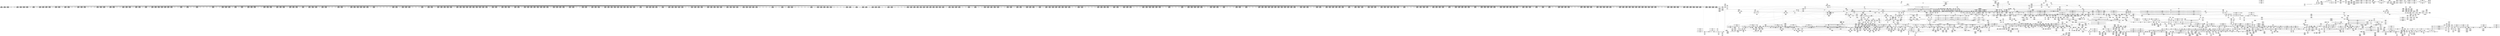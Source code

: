 digraph {
	CE0x4a86880 [shape=record,shape=Mrecord,label="{CE0x4a86880|i32_0|*Constant*}"]
	CE0x4c0cc00 [shape=record,shape=Mrecord,label="{CE0x4c0cc00|__preempt_count_sub:tmp7|./arch/x86/include/asm/preempt.h,78}"]
	CE0x4b2a020 [shape=record,shape=Mrecord,label="{CE0x4b2a020|_ret_void,_!dbg_!27717|include/linux/rcupdate.h,245}"]
	CE0x4b49790 [shape=record,shape=Mrecord,label="{CE0x4b49790|current_sid:tmp17|security/selinux/hooks.c,218|*SummSource*}"]
	CE0x4b4da70 [shape=record,shape=Mrecord,label="{CE0x4b4da70|i64*_getelementptr_inbounds_(_4_x_i64_,_4_x_i64_*___llvm_gcov_ctr130,_i64_0,_i64_0)|*Constant*|*SummSink*}"]
	CE0x4b81340 [shape=record,shape=Mrecord,label="{CE0x4b81340|GLOBAL:rcu_read_lock|*Constant*}"]
	CE0x4bd3990 [shape=record,shape=Mrecord,label="{CE0x4bd3990|__preempt_count_add:tmp5|./arch/x86/include/asm/preempt.h,72|*SummSink*}"]
	CE0x4b63d10 [shape=record,shape=Mrecord,label="{CE0x4b63d10|rcu_read_lock:tobool1|include/linux/rcupdate.h,882|*SummSink*}"]
	CE0x4a84190 [shape=record,shape=Mrecord,label="{CE0x4a84190|_call_void_mcount()_#3|*SummSource*}"]
	CE0x4acc750 [shape=record,shape=Mrecord,label="{CE0x4acc750|task_sid:tmp24|security/selinux/hooks.c,208}"]
	CE0x4b39280 [shape=record,shape=Mrecord,label="{CE0x4b39280|task_sid:tmp15|security/selinux/hooks.c,208|*SummSource*}"]
	CE0x4aa4bd0 [shape=record,shape=Mrecord,label="{CE0x4aa4bd0|i8*_getelementptr_inbounds_(_45_x_i8_,_45_x_i8_*_.str12,_i32_0,_i32_0)|*Constant*}"]
	CE0x4b28980 [shape=record,shape=Mrecord,label="{CE0x4b28980|2472:_%struct.cred*,_:_CRE_10632,10640_|*MultipleSource*|Function::task_sid&Arg::task::|Function::current_has_perm&Arg::tsk::|Function::selinux_task_kill&Arg::p::|security/selinux/hooks.c,208}"]
	CE0x4accc40 [shape=record,shape=Mrecord,label="{CE0x4accc40|task_sid:tmp23|security/selinux/hooks.c,208|*SummSink*}"]
	CE0x4ad8490 [shape=record,shape=Mrecord,label="{CE0x4ad8490|GLOBAL:__llvm_gcov_ctr127|Global_var:__llvm_gcov_ctr127}"]
	CE0x4a9a6c0 [shape=record,shape=Mrecord,label="{CE0x4a9a6c0|signal_to_av:tmp|*SummSink*}"]
	CE0x4af5120 [shape=record,shape=Mrecord,label="{CE0x4af5120|2472:_%struct.cred*,_:_CRE_692,693_}"]
	CE0x4be2610 [shape=record,shape=Mrecord,label="{CE0x4be2610|i64*_getelementptr_inbounds_(_4_x_i64_,_4_x_i64_*___llvm_gcov_ctr135,_i64_0,_i64_3)|*Constant*|*SummSource*}"]
	CE0x4b4ea40 [shape=record,shape=Mrecord,label="{CE0x4b4ea40|i64*_getelementptr_inbounds_(_4_x_i64_,_4_x_i64_*___llvm_gcov_ctr133,_i64_0,_i64_2)|*Constant*|*SummSink*}"]
	CE0x4adf980 [shape=record,shape=Mrecord,label="{CE0x4adf980|2472:_%struct.cred*,_:_CRE_248,256_|*MultipleSource*|Function::task_sid&Arg::task::|Function::current_has_perm&Arg::tsk::|Function::selinux_task_kill&Arg::p::|security/selinux/hooks.c,208}"]
	CE0x4b6f260 [shape=record,shape=Mrecord,label="{CE0x4b6f260|4:_i32,_:_CRE_4,8_|*MultipleSource*|security/selinux/hooks.c,196|security/selinux/hooks.c,197|*LoadInst*|security/selinux/hooks.c,196}"]
	CE0x4b4faf0 [shape=record,shape=Mrecord,label="{CE0x4b4faf0|rcu_lock_release:tmp6|*SummSink*}"]
	CE0x4bd5bd0 [shape=record,shape=Mrecord,label="{CE0x4bd5bd0|i64*_getelementptr_inbounds_(_4_x_i64_,_4_x_i64_*___llvm_gcov_ctr134,_i64_0,_i64_3)|*Constant*|*SummSource*}"]
	CE0x4b393c0 [shape=record,shape=Mrecord,label="{CE0x4b393c0|task_sid:tmp17|security/selinux/hooks.c,208}"]
	CE0x4ada1e0 [shape=record,shape=Mrecord,label="{CE0x4ada1e0|current_has_perm:tmp2|*SummSink*}"]
	CE0x4a72280 [shape=record,shape=Mrecord,label="{CE0x4a72280|selinux_task_kill:tobool1|security/selinux/hooks.c,3665|*SummSink*}"]
	CE0x4ae3bc0 [shape=record,shape=Mrecord,label="{CE0x4ae3bc0|2472:_%struct.cred*,_:_CRE_232,240_|*MultipleSource*|Function::task_sid&Arg::task::|Function::current_has_perm&Arg::tsk::|Function::selinux_task_kill&Arg::p::|security/selinux/hooks.c,208}"]
	CE0x4aab080 [shape=record,shape=Mrecord,label="{CE0x4aab080|selinux_task_kill:if.else}"]
	CE0x4a89d20 [shape=record,shape=Mrecord,label="{CE0x4a89d20|_call_void_rcu_read_unlock()_#10,_!dbg_!27748|security/selinux/hooks.c,209|*SummSink*}"]
	CE0x4a9b710 [shape=record,shape=Mrecord,label="{CE0x4a9b710|2472:_%struct.cred*,_:_CRE_200,208_|*MultipleSource*|Function::task_sid&Arg::task::|Function::current_has_perm&Arg::tsk::|Function::selinux_task_kill&Arg::p::|security/selinux/hooks.c,208}"]
	CE0x4c14030 [shape=record,shape=Mrecord,label="{CE0x4c14030|_call_void_mcount()_#3|*SummSink*}"]
	CE0x4aeff20 [shape=record,shape=Mrecord,label="{CE0x4aeff20|2472:_%struct.cred*,_:_CRE_480,488_|*MultipleSource*|Function::task_sid&Arg::task::|Function::current_has_perm&Arg::tsk::|Function::selinux_task_kill&Arg::p::|security/selinux/hooks.c,208}"]
	CE0x4b79350 [shape=record,shape=Mrecord,label="{CE0x4b79350|rcu_read_unlock:tmp17|include/linux/rcupdate.h,933|*SummSink*}"]
	CE0x4b0c9f0 [shape=record,shape=Mrecord,label="{CE0x4b0c9f0|2472:_%struct.cred*,_:_CRE_2929,2930_}"]
	CE0x4af21c0 [shape=record,shape=Mrecord,label="{CE0x4af21c0|task_sid:tmp15|security/selinux/hooks.c,208}"]
	CE0x4a74400 [shape=record,shape=Mrecord,label="{CE0x4a74400|_ret_void,_!dbg_!27735|include/linux/rcupdate.h,884}"]
	CE0x4aa3c40 [shape=record,shape=Mrecord,label="{CE0x4aa3c40|selinux_task_kill:tmp19|security/selinux/hooks.c,3670|*SummSource*}"]
	CE0x4a8dc90 [shape=record,shape=Mrecord,label="{CE0x4a8dc90|selinux_task_kill:tmp16|security/selinux/hooks.c,3669}"]
	CE0x4ad0c00 [shape=record,shape=Mrecord,label="{CE0x4ad0c00|signal_to_av:tmp5|security/selinux/hooks.c,1483|*SummSource*}"]
	CE0x4b109d0 [shape=record,shape=Mrecord,label="{CE0x4b109d0|2472:_%struct.cred*,_:_CRE_3000,3008_|*MultipleSource*|Function::task_sid&Arg::task::|Function::current_has_perm&Arg::tsk::|Function::selinux_task_kill&Arg::p::|security/selinux/hooks.c,208}"]
	CE0x4b0f120 [shape=record,shape=Mrecord,label="{CE0x4b0f120|2472:_%struct.cred*,_:_CRE_2962,2963_}"]
	CE0x4aa4ff0 [shape=record,shape=Mrecord,label="{CE0x4aa4ff0|current_sid:tmp19|security/selinux/hooks.c,218}"]
	CE0x4b110c0 [shape=record,shape=Mrecord,label="{CE0x4b110c0|2472:_%struct.cred*,_:_CRE_3032,3036_|*MultipleSource*|Function::task_sid&Arg::task::|Function::current_has_perm&Arg::tsk::|Function::selinux_task_kill&Arg::p::|security/selinux/hooks.c,208}"]
	CE0x4afb1d0 [shape=record,shape=Mrecord,label="{CE0x4afb1d0|2472:_%struct.cred*,_:_CRE_2036,2040_|*MultipleSource*|Function::task_sid&Arg::task::|Function::current_has_perm&Arg::tsk::|Function::selinux_task_kill&Arg::p::|security/selinux/hooks.c,208}"]
	CE0x4b25f40 [shape=record,shape=Mrecord,label="{CE0x4b25f40|2472:_%struct.cred*,_:_CRE_6688,10528_|*MultipleSource*|Function::task_sid&Arg::task::|Function::current_has_perm&Arg::tsk::|Function::selinux_task_kill&Arg::p::|security/selinux/hooks.c,208}"]
	CE0x4b09c00 [shape=record,shape=Mrecord,label="{CE0x4b09c00|2472:_%struct.cred*,_:_CRE_2872,2876_|*MultipleSource*|Function::task_sid&Arg::task::|Function::current_has_perm&Arg::tsk::|Function::selinux_task_kill&Arg::p::|security/selinux/hooks.c,208}"]
	CE0x4ae71e0 [shape=record,shape=Mrecord,label="{CE0x4ae71e0|task_sid:do.end}"]
	CE0x4b23710 [shape=record,shape=Mrecord,label="{CE0x4b23710|2472:_%struct.cred*,_:_CRE_6560,6568_|*MultipleSource*|Function::task_sid&Arg::task::|Function::current_has_perm&Arg::tsk::|Function::selinux_task_kill&Arg::p::|security/selinux/hooks.c,208}"]
	CE0x4a99880 [shape=record,shape=Mrecord,label="{CE0x4a99880|_ret_i32_%call7,_!dbg_!27749|security/selinux/hooks.c,210|*SummSource*}"]
	CE0x4adcb50 [shape=record,shape=Mrecord,label="{CE0x4adcb50|current_sid:entry|*SummSource*}"]
	CE0x4a93210 [shape=record,shape=Mrecord,label="{CE0x4a93210|i64*_getelementptr_inbounds_(_10_x_i64_,_10_x_i64_*___llvm_gcov_ctr290,_i64_0,_i64_4)|*Constant*|*SummSource*}"]
	CE0x4b02e90 [shape=record,shape=Mrecord,label="{CE0x4b02e90|2472:_%struct.cred*,_:_CRE_2526,2527_}"]
	CE0x4be69a0 [shape=record,shape=Mrecord,label="{CE0x4be69a0|task_sid:tmp17|security/selinux/hooks.c,208}"]
	CE0x4be2fb0 [shape=record,shape=Mrecord,label="{CE0x4be2fb0|i64*_getelementptr_inbounds_(_4_x_i64_,_4_x_i64_*___llvm_gcov_ctr129,_i64_0,_i64_1)|*Constant*}"]
	CE0x4b0c790 [shape=record,shape=Mrecord,label="{CE0x4b0c790|2472:_%struct.cred*,_:_CRE_2927,2928_}"]
	CE0x4bd12e0 [shape=record,shape=Mrecord,label="{CE0x4bd12e0|_call_void_mcount()_#3|*SummSink*}"]
	CE0x4bd3650 [shape=record,shape=Mrecord,label="{CE0x4bd3650|__preempt_count_add:tmp5|./arch/x86/include/asm/preempt.h,72}"]
	CE0x4a83ba0 [shape=record,shape=Mrecord,label="{CE0x4a83ba0|selinux_task_kill:tmp3|security/selinux/hooks.c,3661}"]
	CE0x4b71df0 [shape=record,shape=Mrecord,label="{CE0x4b71df0|rcu_read_unlock:tmp2|*SummSink*}"]
	CE0x4aa6660 [shape=record,shape=Mrecord,label="{CE0x4aa6660|GLOBAL:get_current|*Constant*}"]
	CE0x4af1330 [shape=record,shape=Mrecord,label="{CE0x4af1330|task_sid:call3|security/selinux/hooks.c,208|*SummSink*}"]
	CE0x4b47e60 [shape=record,shape=Mrecord,label="{CE0x4b47e60|COLLAPSED:_CMRE:_elem_0::|security/selinux/hooks.c,218}"]
	CE0x4ae1a60 [shape=record,shape=Mrecord,label="{CE0x4ae1a60|i64*_null|*Constant*|*SummSource*}"]
	CE0x4b5a9a0 [shape=record,shape=Mrecord,label="{CE0x4b5a9a0|128:_i8*,_:_CRE_128,136_|*MultipleSource*|Function::cred_sid&Arg::cred::|*LoadInst*|security/selinux/hooks.c,208|security/selinux/hooks.c,196}"]
	CE0x4ae5870 [shape=record,shape=Mrecord,label="{CE0x4ae5870|i16_2|*Constant*}"]
	CE0x4ae7e80 [shape=record,shape=Mrecord,label="{CE0x4ae7e80|__llvm_gcov_indirect_counter_increment:exit}"]
	CE0x4b4a880 [shape=record,shape=Mrecord,label="{CE0x4b4a880|rcu_read_lock:tmp|*SummSink*}"]
	CE0x4a99f70 [shape=record,shape=Mrecord,label="{CE0x4a99f70|GLOBAL:__llvm_gcov_indirect_counter_increment|*Constant*}"]
	CE0x4b36da0 [shape=record,shape=Mrecord,label="{CE0x4b36da0|rcu_lock_acquire:bb|*SummSource*}"]
	CE0x4afd810 [shape=record,shape=Mrecord,label="{CE0x4afd810|2472:_%struct.cred*,_:_CRE_2152,2160_|*MultipleSource*|Function::task_sid&Arg::task::|Function::current_has_perm&Arg::tsk::|Function::selinux_task_kill&Arg::p::|security/selinux/hooks.c,208}"]
	CE0x4be8b70 [shape=record,shape=Mrecord,label="{CE0x4be8b70|i64*_getelementptr_inbounds_(_13_x_i64_,_13_x_i64_*___llvm_gcov_ctr126,_i64_0,_i64_10)|*Constant*}"]
	CE0x4b20300 [shape=record,shape=Mrecord,label="{CE0x4b20300|2472:_%struct.cred*,_:_CRE_6400,6408_|*MultipleSource*|Function::task_sid&Arg::task::|Function::current_has_perm&Arg::tsk::|Function::selinux_task_kill&Arg::p::|security/selinux/hooks.c,208}"]
	CE0x4b824a0 [shape=record,shape=Mrecord,label="{CE0x4b824a0|i64*_getelementptr_inbounds_(_4_x_i64_,_4_x_i64_*___llvm_gcov_ctr133,_i64_0,_i64_1)|*Constant*}"]
	CE0x4afa730 [shape=record,shape=Mrecord,label="{CE0x4afa730|2472:_%struct.cred*,_:_CRE_1980,1984_|*MultipleSource*|Function::task_sid&Arg::task::|Function::current_has_perm&Arg::tsk::|Function::selinux_task_kill&Arg::p::|security/selinux/hooks.c,208}"]
	CE0x4ae4300 [shape=record,shape=Mrecord,label="{CE0x4ae4300|task_sid:tmp3|*SummSink*}"]
	CE0x4bdb6a0 [shape=record,shape=Mrecord,label="{CE0x4bdb6a0|i64*_getelementptr_inbounds_(_4_x_i64_,_4_x_i64_*___llvm_gcov_ctr134,_i64_0,_i64_2)|*Constant*|*SummSource*}"]
	CE0x4c146a0 [shape=record,shape=Mrecord,label="{CE0x4c146a0|void_(i32*,_i32,_i32*)*_asm_addl_$1,_%gs:$0_,_*m,ri,*m,_dirflag_,_fpsr_,_flags_|*SummSource*}"]
	CE0x4b60f90 [shape=record,shape=Mrecord,label="{CE0x4b60f90|0:_i8,_:_GCMR_rcu_read_lock.__warned_internal_global_i8_0,_section_.data.unlikely_,_align_1:_elem_0:default:}"]
	CE0x4be7440 [shape=record,shape=Mrecord,label="{CE0x4be7440|task_sid:tmp19|security/selinux/hooks.c,208}"]
	CE0x4af9aa0 [shape=record,shape=Mrecord,label="{CE0x4af9aa0|2472:_%struct.cred*,_:_CRE_1936,1944_|*MultipleSource*|Function::task_sid&Arg::task::|Function::current_has_perm&Arg::tsk::|Function::selinux_task_kill&Arg::p::|security/selinux/hooks.c,208}"]
	CE0x4b0df50 [shape=record,shape=Mrecord,label="{CE0x4b0df50|2472:_%struct.cred*,_:_CRE_2947,2948_}"]
	CE0x4aee380 [shape=record,shape=Mrecord,label="{CE0x4aee380|2472:_%struct.cred*,_:_CRE_352,360_|*MultipleSource*|Function::task_sid&Arg::task::|Function::current_has_perm&Arg::tsk::|Function::selinux_task_kill&Arg::p::|security/selinux/hooks.c,208}"]
	CE0x4af78f0 [shape=record,shape=Mrecord,label="{CE0x4af78f0|2472:_%struct.cred*,_:_CRE_1840,1844_|*MultipleSource*|Function::task_sid&Arg::task::|Function::current_has_perm&Arg::tsk::|Function::selinux_task_kill&Arg::p::|security/selinux/hooks.c,208}"]
	CE0x4afd5f0 [shape=record,shape=Mrecord,label="{CE0x4afd5f0|2472:_%struct.cred*,_:_CRE_2144,2152_|*MultipleSource*|Function::task_sid&Arg::task::|Function::current_has_perm&Arg::tsk::|Function::selinux_task_kill&Arg::p::|security/selinux/hooks.c,208}"]
	CE0x4b2acc0 [shape=record,shape=Mrecord,label="{CE0x4b2acc0|__rcu_read_lock:tmp7|include/linux/rcupdate.h,240}"]
	CE0x4b30920 [shape=record,shape=Mrecord,label="{CE0x4b30920|current_sid:tobool1|security/selinux/hooks.c,218}"]
	CE0x4b13b20 [shape=record,shape=Mrecord,label="{CE0x4b13b20|2472:_%struct.cred*,_:_CRE_3148,3152_|*MultipleSource*|Function::task_sid&Arg::task::|Function::current_has_perm&Arg::tsk::|Function::selinux_task_kill&Arg::p::|security/selinux/hooks.c,208}"]
	CE0x4b14960 [shape=record,shape=Mrecord,label="{CE0x4b14960|2472:_%struct.cred*,_:_CRE_5864,5872_|*MultipleSource*|Function::task_sid&Arg::task::|Function::current_has_perm&Arg::tsk::|Function::selinux_task_kill&Arg::p::|security/selinux/hooks.c,208}"]
	CE0x4b1b7a0 [shape=record,shape=Mrecord,label="{CE0x4b1b7a0|2472:_%struct.cred*,_:_CRE_6305,6306_}"]
	CE0x4a8ab30 [shape=record,shape=Mrecord,label="{CE0x4a8ab30|i32_(i32,_i32,_i16,_i32,_%struct.common_audit_data*)*_bitcast_(i32_(i32,_i32,_i16,_i32,_%struct.common_audit_data.495*)*_avc_has_perm_to_i32_(i32,_i32,_i16,_i32,_%struct.common_audit_data*)*)|*Constant*|*SummSink*}"]
	CE0x4a8f2e0 [shape=record,shape=Mrecord,label="{CE0x4a8f2e0|selinux_task_kill:tmp13|security/selinux/hooks.c,3665|*SummSource*}"]
	CE0x4b702f0 [shape=record,shape=Mrecord,label="{CE0x4b702f0|GLOBAL:lock_acquire|*Constant*|*SummSink*}"]
	CE0x4b12820 [shape=record,shape=Mrecord,label="{CE0x4b12820|2472:_%struct.cred*,_:_CRE_3108,3112_|*MultipleSource*|Function::task_sid&Arg::task::|Function::current_has_perm&Arg::tsk::|Function::selinux_task_kill&Arg::p::|security/selinux/hooks.c,208}"]
	CE0x4b7ddc0 [shape=record,shape=Mrecord,label="{CE0x4b7ddc0|task_sid:land.lhs.true}"]
	CE0x4b2ea10 [shape=record,shape=Mrecord,label="{CE0x4b2ea10|__rcu_read_lock:do.end|*SummSink*}"]
	CE0x4b09740 [shape=record,shape=Mrecord,label="{CE0x4b09740|2472:_%struct.cred*,_:_CRE_2856,2864_|*MultipleSource*|Function::task_sid&Arg::task::|Function::current_has_perm&Arg::tsk::|Function::selinux_task_kill&Arg::p::|security/selinux/hooks.c,208}"]
	CE0x4a906b0 [shape=record,shape=Mrecord,label="{CE0x4a906b0|i64_1|*Constant*|*SummSink*}"]
	CE0x4b60820 [shape=record,shape=Mrecord,label="{CE0x4b60820|cred_sid:tmp4|*LoadInst*|security/selinux/hooks.c,196}"]
	CE0x4b53750 [shape=record,shape=Mrecord,label="{CE0x4b53750|task_sid:tmp1}"]
	CE0x4b4e010 [shape=record,shape=Mrecord,label="{CE0x4b4e010|__rcu_read_unlock:tmp1}"]
	CE0x4b11320 [shape=record,shape=Mrecord,label="{CE0x4b11320|2472:_%struct.cred*,_:_CRE_3040,3048_|*MultipleSource*|Function::task_sid&Arg::task::|Function::current_has_perm&Arg::tsk::|Function::selinux_task_kill&Arg::p::|security/selinux/hooks.c,208}"]
	CE0x4a90d80 [shape=record,shape=Mrecord,label="{CE0x4a90d80|selinux_task_kill:if.then2}"]
	CE0x4b71bd0 [shape=record,shape=Mrecord,label="{CE0x4b71bd0|current_sid:tmp14|security/selinux/hooks.c,218}"]
	CE0x4a9b100 [shape=record,shape=Mrecord,label="{CE0x4a9b100|__llvm_gcov_indirect_counter_increment:predecessor|Function::__llvm_gcov_indirect_counter_increment&Arg::predecessor::|*SummSource*}"]
	CE0x4a88640 [shape=record,shape=Mrecord,label="{CE0x4a88640|i64_6|*Constant*|*SummSink*}"]
	CE0x4ac5aa0 [shape=record,shape=Mrecord,label="{CE0x4ac5aa0|_ret_void,_!dbg_!27735|include/linux/rcupdate.h,884|*SummSource*}"]
	CE0x4a8a270 [shape=record,shape=Mrecord,label="{CE0x4a8a270|i64**_getelementptr_inbounds_(_4_x_i64*_,_4_x_i64*_*___llvm_gcda_edge_table266,_i64_0,_i64_1)|*Constant*|*SummSource*}"]
	CE0x4b081e0 [shape=record,shape=Mrecord,label="{CE0x4b081e0|2472:_%struct.cred*,_:_CRE_2784,2792_|*MultipleSource*|Function::task_sid&Arg::task::|Function::current_has_perm&Arg::tsk::|Function::selinux_task_kill&Arg::p::|security/selinux/hooks.c,208}"]
	CE0x4b428f0 [shape=record,shape=Mrecord,label="{CE0x4b428f0|task_sid:tobool|security/selinux/hooks.c,208|*SummSink*}"]
	CE0x4be6e10 [shape=record,shape=Mrecord,label="{CE0x4be6e10|i64*_getelementptr_inbounds_(_13_x_i64_,_13_x_i64_*___llvm_gcov_ctr126,_i64_0,_i64_8)|*Constant*}"]
	CE0x4b79b00 [shape=record,shape=Mrecord,label="{CE0x4b79b00|current_sid:tmp1}"]
	CE0x4a81540 [shape=record,shape=Mrecord,label="{CE0x4a81540|selinux_task_kill:secid|Function::selinux_task_kill&Arg::secid::|*SummSource*}"]
	CE0x4ae0f10 [shape=record,shape=Mrecord,label="{CE0x4ae0f10|GLOBAL:current_sid|*Constant*|*SummSink*}"]
	CE0x4a8e9e0 [shape=record,shape=Mrecord,label="{CE0x4a8e9e0|GLOBAL:current_has_perm|*Constant*|*SummSink*}"]
	CE0x4b6f5b0 [shape=record,shape=Mrecord,label="{CE0x4b6f5b0|cred_sid:sid|security/selinux/hooks.c,197|*SummSink*}"]
	CE0x4b1c710 [shape=record,shape=Mrecord,label="{CE0x4b1c710|2472:_%struct.cred*,_:_CRE_6318,6319_}"]
	CE0x4afb800 [shape=record,shape=Mrecord,label="{CE0x4afb800|2472:_%struct.cred*,_:_CRE_2048,2052_|*MultipleSource*|Function::task_sid&Arg::task::|Function::current_has_perm&Arg::tsk::|Function::selinux_task_kill&Arg::p::|security/selinux/hooks.c,208}"]
	CE0x4ad93d0 [shape=record,shape=Mrecord,label="{CE0x4ad93d0|_call_void_rcu_read_lock()_#10,_!dbg_!27712|security/selinux/hooks.c,207|*SummSource*}"]
	CE0x4a7d770 [shape=record,shape=Mrecord,label="{CE0x4a7d770|i32_19|*Constant*}"]
	CE0x64a5ab0 [shape=record,shape=Mrecord,label="{CE0x64a5ab0|selinux_task_kill:sig|Function::selinux_task_kill&Arg::sig::|*SummSink*}"]
	CE0x4c244c0 [shape=record,shape=Mrecord,label="{CE0x4c244c0|_call_void_mcount()_#3|*SummSink*}"]
	CE0x4b874c0 [shape=record,shape=Mrecord,label="{CE0x4b874c0|rcu_read_unlock:tmp19|include/linux/rcupdate.h,933|*SummSource*}"]
	CE0x4b56d90 [shape=record,shape=Mrecord,label="{CE0x4b56d90|rcu_read_lock:tmp8|include/linux/rcupdate.h,882}"]
	CE0x4aec020 [shape=record,shape=Mrecord,label="{CE0x4aec020|rcu_read_lock:if.then|*SummSource*}"]
	CE0x4bd1b50 [shape=record,shape=Mrecord,label="{CE0x4bd1b50|rcu_lock_acquire:tmp1|*SummSink*}"]
	CE0x5d256e0 [shape=record,shape=Mrecord,label="{CE0x5d256e0|selinux_task_kill:tmp9|security/selinux/hooks.c,3664}"]
	CE0x4ae62d0 [shape=record,shape=Mrecord,label="{CE0x4ae62d0|task_sid:bb|*SummSource*}"]
	CE0x4b34960 [shape=record,shape=Mrecord,label="{CE0x4b34960|current_sid:tmp10|security/selinux/hooks.c,218|*SummSink*}"]
	CE0x4ad0030 [shape=record,shape=Mrecord,label="{CE0x4ad0030|i64**_getelementptr_inbounds_(_4_x_i64*_,_4_x_i64*_*___llvm_gcda_edge_table266,_i64_0,_i64_2)|*Constant*|*SummSource*}"]
	CE0x4aea0e0 [shape=record,shape=Mrecord,label="{CE0x4aea0e0|rcu_read_unlock:if.then|*SummSource*}"]
	CE0x4a878a0 [shape=record,shape=Mrecord,label="{CE0x4a878a0|GLOBAL:__llvm_gcov_ctr290|Global_var:__llvm_gcov_ctr290|*SummSink*}"]
	CE0x4bd22a0 [shape=record,shape=Mrecord,label="{CE0x4bd22a0|rcu_lock_acquire:tmp3|*SummSink*}"]
	CE0x4b39780 [shape=record,shape=Mrecord,label="{CE0x4b39780|task_sid:tmp16|security/selinux/hooks.c,208|*SummSource*}"]
	CE0x4be4ca0 [shape=record,shape=Mrecord,label="{CE0x4be4ca0|task_sid:tmp8|security/selinux/hooks.c,208}"]
	CE0x4ac7920 [shape=record,shape=Mrecord,label="{CE0x4ac7920|2472:_%struct.cred*,_:_CRE_552,560_|*MultipleSource*|Function::task_sid&Arg::task::|Function::current_has_perm&Arg::tsk::|Function::selinux_task_kill&Arg::p::|security/selinux/hooks.c,208}"]
	CE0x4c134e0 [shape=record,shape=Mrecord,label="{CE0x4c134e0|_call_void_mcount()_#3|*SummSink*}"]
	CE0x4adbde0 [shape=record,shape=Mrecord,label="{CE0x4adbde0|signal_to_av:tmp11|security/selinux/hooks.c,1495|*SummSink*}"]
	CE0x4b041f0 [shape=record,shape=Mrecord,label="{CE0x4b041f0|2472:_%struct.cred*,_:_CRE_2584,2592_|*MultipleSource*|Function::task_sid&Arg::task::|Function::current_has_perm&Arg::tsk::|Function::selinux_task_kill&Arg::p::|security/selinux/hooks.c,208}"]
	CE0x4ace7f0 [shape=record,shape=Mrecord,label="{CE0x4ace7f0|task_sid:tmp26|security/selinux/hooks.c,208|*SummSink*}"]
	CE0x4b2dbc0 [shape=record,shape=Mrecord,label="{CE0x4b2dbc0|i64*_getelementptr_inbounds_(_4_x_i64_,_4_x_i64_*___llvm_gcov_ctr133,_i64_0,_i64_1)|*Constant*|*SummSource*}"]
	CE0x4b05030 [shape=record,shape=Mrecord,label="{CE0x4b05030|2472:_%struct.cred*,_:_CRE_2608,2616_|*MultipleSource*|Function::task_sid&Arg::task::|Function::current_has_perm&Arg::tsk::|Function::selinux_task_kill&Arg::p::|security/selinux/hooks.c,208}"]
	CE0x4b25850 [shape=record,shape=Mrecord,label="{CE0x4b25850|2472:_%struct.cred*,_:_CRE_6664,6668_|*MultipleSource*|Function::task_sid&Arg::task::|Function::current_has_perm&Arg::tsk::|Function::selinux_task_kill&Arg::p::|security/selinux/hooks.c,208}"]
	CE0x4a9aee0 [shape=record,shape=Mrecord,label="{CE0x4a9aee0|__llvm_gcov_indirect_counter_increment:entry|*SummSource*}"]
	CE0x4a90f40 [shape=record,shape=Mrecord,label="{CE0x4a90f40|i64*_getelementptr_inbounds_(_10_x_i64_,_10_x_i64_*___llvm_gcov_ctr290,_i64_0,_i64_0)|*Constant*|*SummSink*}"]
	CE0x4b69610 [shape=record,shape=Mrecord,label="{CE0x4b69610|GLOBAL:lockdep_rcu_suspicious|*Constant*}"]
	CE0x4b7a960 [shape=record,shape=Mrecord,label="{CE0x4b7a960|rcu_read_unlock:tmp1|*SummSource*}"]
	CE0x4b337f0 [shape=record,shape=Mrecord,label="{CE0x4b337f0|current_sid:tmp9|security/selinux/hooks.c,218|*SummSink*}"]
	CE0x4b5f1b0 [shape=record,shape=Mrecord,label="{CE0x4b5f1b0|rcu_read_lock:bb}"]
	CE0x4bcde20 [shape=record,shape=Mrecord,label="{CE0x4bcde20|_call_void_lock_release(%struct.lockdep_map*_%map,_i32_1,_i64_ptrtoint_(i8*_blockaddress(_rcu_lock_release,_%__here)_to_i64))_#10,_!dbg_!27716|include/linux/rcupdate.h,423|*SummSink*}"]
	CE0x4b60a20 [shape=record,shape=Mrecord,label="{CE0x4b60a20|cred_sid:tmp4|*LoadInst*|security/selinux/hooks.c,196|*SummSource*}"]
	CE0x4a7fd20 [shape=record,shape=Mrecord,label="{CE0x4a7fd20|selinux_task_kill:tmp|*SummSink*}"]
	CE0x4aa2120 [shape=record,shape=Mrecord,label="{CE0x4aa2120|i64*_getelementptr_inbounds_(_10_x_i64_,_10_x_i64_*___llvm_gcov_ctr265,_i64_0,_i64_6)|*Constant*|*SummSource*}"]
	CE0x4ae3700 [shape=record,shape=Mrecord,label="{CE0x4ae3700|current_has_perm:call1|security/selinux/hooks.c,1543}"]
	CE0x4b5feb0 [shape=record,shape=Mrecord,label="{CE0x4b5feb0|rcu_read_unlock:tobool|include/linux/rcupdate.h,933|*SummSource*}"]
	CE0x4c0d220 [shape=record,shape=Mrecord,label="{CE0x4c0d220|COLLAPSED:_GCMRE___llvm_gcov_ctr129_internal_global_4_x_i64_zeroinitializer:_elem_0:default:}"]
	CE0x4bf1d60 [shape=record,shape=Mrecord,label="{CE0x4bf1d60|i64*_getelementptr_inbounds_(_4_x_i64_,_4_x_i64_*___llvm_gcov_ctr134,_i64_0,_i64_0)|*Constant*|*SummSource*}"]
	CE0x4c33830 [shape=record,shape=Mrecord,label="{CE0x4c33830|__preempt_count_sub:tmp5|./arch/x86/include/asm/preempt.h,77}"]
	CE0x4aca550 [shape=record,shape=Mrecord,label="{CE0x4aca550|task_sid:tmp18|security/selinux/hooks.c,208|*SummSource*}"]
	CE0x4b1c840 [shape=record,shape=Mrecord,label="{CE0x4b1c840|2472:_%struct.cred*,_:_CRE_6319,6320_}"]
	CE0x4b62860 [shape=record,shape=Mrecord,label="{CE0x4b62860|rcu_read_unlock:tmp10|include/linux/rcupdate.h,933|*SummSource*}"]
	CE0x4ad9150 [shape=record,shape=Mrecord,label="{CE0x4ad9150|i64*_getelementptr_inbounds_(_10_x_i64_,_10_x_i64_*___llvm_gcov_ctr265,_i64_0,_i64_9)|*Constant*|*SummSource*}"]
	CE0x4b1ebe0 [shape=record,shape=Mrecord,label="{CE0x4b1ebe0|2472:_%struct.cred*,_:_CRE_6349,6350_}"]
	CE0x4b1ba00 [shape=record,shape=Mrecord,label="{CE0x4b1ba00|2472:_%struct.cred*,_:_CRE_6307,6308_}"]
	CE0x4be9260 [shape=record,shape=Mrecord,label="{CE0x4be9260|i64*_getelementptr_inbounds_(_13_x_i64_,_13_x_i64_*___llvm_gcov_ctr126,_i64_0,_i64_11)|*Constant*}"]
	CE0x4b64420 [shape=record,shape=Mrecord,label="{CE0x4b64420|rcu_read_lock:tmp10|include/linux/rcupdate.h,882}"]
	CE0x4a92d20 [shape=record,shape=Mrecord,label="{CE0x4a92d20|selinux_task_kill:call|security/selinux/hooks.c,3664}"]
	CE0x4a76b50 [shape=record,shape=Mrecord,label="{CE0x4a76b50|GLOBAL:signal_to_av|*Constant*|*SummSource*}"]
	CE0x4acf990 [shape=record,shape=Mrecord,label="{CE0x4acf990|cred_sid:entry}"]
	CE0x4b1f7c0 [shape=record,shape=Mrecord,label="{CE0x4b1f7c0|2472:_%struct.cred*,_:_CRE_6359,6360_}"]
	CE0x4a959e0 [shape=record,shape=Mrecord,label="{CE0x4a959e0|selinux_task_kill:tmp12|security/selinux/hooks.c,3665}"]
	CE0x4ae5700 [shape=record,shape=Mrecord,label="{CE0x4ae5700|avc_has_perm:tsid|Function::avc_has_perm&Arg::tsid::}"]
	CE0x4af20e0 [shape=record,shape=Mrecord,label="{CE0x4af20e0|task_sid:tmp14|security/selinux/hooks.c,208}"]
	CE0x4bd13f0 [shape=record,shape=Mrecord,label="{CE0x4bd13f0|i64*_getelementptr_inbounds_(_4_x_i64_,_4_x_i64_*___llvm_gcov_ctr130,_i64_0,_i64_2)|*Constant*}"]
	CE0x4b516b0 [shape=record,shape=Mrecord,label="{CE0x4b516b0|i8*_undef|*Constant*|*SummSource*}"]
	CE0x4b634e0 [shape=record,shape=Mrecord,label="{CE0x4b634e0|void_(i32*,_i32,_i32*)*_asm_addl_$1,_%gs:$0_,_*m,ri,*m,_dirflag_,_fpsr_,_flags_}"]
	CE0x4addd10 [shape=record,shape=Mrecord,label="{CE0x4addd10|2472:_%struct.cred*,_:_CRE_20,24_|*MultipleSource*|Function::task_sid&Arg::task::|Function::current_has_perm&Arg::tsk::|Function::selinux_task_kill&Arg::p::|security/selinux/hooks.c,208}"]
	CE0x4ae2f80 [shape=record,shape=Mrecord,label="{CE0x4ae2f80|GLOBAL:rcu_lock_map|Global_var:rcu_lock_map|*SummSource*}"]
	CE0x4be7030 [shape=record,shape=Mrecord,label="{CE0x4be7030|task_sid:tmp18|security/selinux/hooks.c,208}"]
	CE0x4bb3490 [shape=record,shape=Mrecord,label="{CE0x4bb3490|current_sid:tmp21|security/selinux/hooks.c,218|*SummSource*}"]
	CE0x4b0cd80 [shape=record,shape=Mrecord,label="{CE0x4b0cd80|2472:_%struct.cred*,_:_CRE_2932,2933_}"]
	CE0x4aa57a0 [shape=record,shape=Mrecord,label="{CE0x4aa57a0|i64*_getelementptr_inbounds_(_11_x_i64_,_11_x_i64_*___llvm_gcov_ctr125,_i64_0,_i64_10)|*Constant*|*SummSource*}"]
	CE0x4b031c0 [shape=record,shape=Mrecord,label="{CE0x4b031c0|2472:_%struct.cred*,_:_CRE_2529,2530_}"]
	CE0x4bb0670 [shape=record,shape=Mrecord,label="{CE0x4bb0670|i32_1|*Constant*}"]
	CE0x4ad6cd0 [shape=record,shape=Mrecord,label="{CE0x4ad6cd0|GLOBAL:rcu_lock_acquire|*Constant*|*SummSink*}"]
	CE0x4b880e0 [shape=record,shape=Mrecord,label="{CE0x4b880e0|i64*_getelementptr_inbounds_(_11_x_i64_,_11_x_i64_*___llvm_gcov_ctr132,_i64_0,_i64_10)|*Constant*}"]
	CE0x4a9d980 [shape=record,shape=Mrecord,label="{CE0x4a9d980|i64**_getelementptr_inbounds_(_4_x_i64*_,_4_x_i64*_*___llvm_gcda_edge_table266,_i64_0,_i64_0)|*Constant*|*SummSink*}"]
	CE0x4b21f20 [shape=record,shape=Mrecord,label="{CE0x4b21f20|2472:_%struct.cred*,_:_CRE_6484,6488_|*MultipleSource*|Function::task_sid&Arg::task::|Function::current_has_perm&Arg::tsk::|Function::selinux_task_kill&Arg::p::|security/selinux/hooks.c,208}"]
	CE0x4b0e2e0 [shape=record,shape=Mrecord,label="{CE0x4b0e2e0|2472:_%struct.cred*,_:_CRE_2950,2951_}"]
	CE0x4b5b9d0 [shape=record,shape=Mrecord,label="{CE0x4b5b9d0|rcu_read_lock:if.then}"]
	CE0x4ada5f0 [shape=record,shape=Mrecord,label="{CE0x4ada5f0|2472:_%struct.cred*,_:_CRE_384,392_|*MultipleSource*|Function::task_sid&Arg::task::|Function::current_has_perm&Arg::tsk::|Function::selinux_task_kill&Arg::p::|security/selinux/hooks.c,208}"]
	CE0x4b190a0 [shape=record,shape=Mrecord,label="{CE0x4b190a0|2472:_%struct.cred*,_:_CRE_6224,6232_|*MultipleSource*|Function::task_sid&Arg::task::|Function::current_has_perm&Arg::tsk::|Function::selinux_task_kill&Arg::p::|security/selinux/hooks.c,208}"]
	CE0x4a77250 [shape=record,shape=Mrecord,label="{CE0x4a77250|i64*_getelementptr_inbounds_(_10_x_i64_,_10_x_i64_*___llvm_gcov_ctr290,_i64_0,_i64_0)|*Constant*}"]
	CE0x4be2ab0 [shape=record,shape=Mrecord,label="{CE0x4be2ab0|__preempt_count_sub:do.body|*SummSource*}"]
	CE0x4ad7620 [shape=record,shape=Mrecord,label="{CE0x4ad7620|cred_sid:tmp1}"]
	CE0x4b7a9d0 [shape=record,shape=Mrecord,label="{CE0x4b7a9d0|rcu_read_unlock:tmp1|*SummSink*}"]
	CE0x4a7df70 [shape=record,shape=Mrecord,label="{CE0x4a7df70|selinux_task_kill:tmp6|security/selinux/hooks.c,3662|*SummSource*}"]
	CE0x4b1f0a0 [shape=record,shape=Mrecord,label="{CE0x4b1f0a0|2472:_%struct.cred*,_:_CRE_6353,6354_}"]
	CE0x4b72e50 [shape=record,shape=Mrecord,label="{CE0x4b72e50|current_sid:do.body|*SummSource*}"]
	CE0x4be9a80 [shape=record,shape=Mrecord,label="{CE0x4be9a80|task_sid:tmp27|security/selinux/hooks.c,208}"]
	CE0x4b7e150 [shape=record,shape=Mrecord,label="{CE0x4b7e150|rcu_lock_acquire:tmp5|include/linux/rcupdate.h,418|*SummSink*}"]
	CE0x4aa3ac0 [shape=record,shape=Mrecord,label="{CE0x4aa3ac0|selinux_task_kill:tmp19|security/selinux/hooks.c,3670}"]
	CE0x4b5fa90 [shape=record,shape=Mrecord,label="{CE0x4b5fa90|GLOBAL:__llvm_gcov_ctr127|Global_var:__llvm_gcov_ctr127|*SummSink*}"]
	CE0x4b764a0 [shape=record,shape=Mrecord,label="{CE0x4b764a0|rcu_read_unlock:land.lhs.true2|*SummSink*}"]
	CE0x4b0f5e0 [shape=record,shape=Mrecord,label="{CE0x4b0f5e0|2472:_%struct.cred*,_:_CRE_2966,2967_}"]
	"CONST[source:0(mediator),value:0(static)][purpose:{operation}][SnkIdx:7]"
	CE0x4aa4640 [shape=record,shape=Mrecord,label="{CE0x4aa4640|selinux_task_kill:call3|security/selinux/hooks.c,3666|*SummSource*}"]
	CE0x4b5c0d0 [shape=record,shape=Mrecord,label="{CE0x4b5c0d0|__rcu_read_lock:entry}"]
	CE0x4b6b540 [shape=record,shape=Mrecord,label="{CE0x4b6b540|rcu_read_lock:tmp18|include/linux/rcupdate.h,882|*SummSource*}"]
	CE0x4b4db80 [shape=record,shape=Mrecord,label="{CE0x4b4db80|COLLAPSED:_GCMRE___llvm_gcov_ctr130_internal_global_4_x_i64_zeroinitializer:_elem_0:default:}"]
	CE0x4a9abd0 [shape=record,shape=Mrecord,label="{CE0x4a9abd0|current_has_perm:tmp|*SummSource*}"]
	CE0x4b0f970 [shape=record,shape=Mrecord,label="{CE0x4b0f970|2472:_%struct.cred*,_:_CRE_2969,2970_}"]
	CE0x4b61750 [shape=record,shape=Mrecord,label="{CE0x4b61750|current_sid:bb|*SummSource*}"]
	CE0x4b4e2d0 [shape=record,shape=Mrecord,label="{CE0x4b4e2d0|%struct.task_struct*_(%struct.task_struct**)*_asm_movq_%gs:$_1:P_,$0_,_r,im,_dirflag_,_fpsr_,_flags_|*SummSink*}"]
	CE0x4b49d80 [shape=record,shape=Mrecord,label="{CE0x4b49d80|current_sid:tmp18|security/selinux/hooks.c,218|*SummSource*}"]
	CE0x4a85ec0 [shape=record,shape=Mrecord,label="{CE0x4a85ec0|task_sid:do.end6}"]
	CE0x4b02d90 [shape=record,shape=Mrecord,label="{CE0x4b02d90|2472:_%struct.cred*,_:_CRE_2525,2526_}"]
	CE0x4ae1570 [shape=record,shape=Mrecord,label="{CE0x4ae1570|i64*_getelementptr_inbounds_(_2_x_i64_,_2_x_i64_*___llvm_gcov_ctr131,_i64_0,_i64_0)|*Constant*|*SummSource*}"]
	CE0x4b037b0 [shape=record,shape=Mrecord,label="{CE0x4b037b0|2472:_%struct.cred*,_:_CRE_2534,2535_}"]
	CE0x4acc3f0 [shape=record,shape=Mrecord,label="{CE0x4acc3f0|i64*_getelementptr_inbounds_(_13_x_i64_,_13_x_i64_*___llvm_gcov_ctr126,_i64_0,_i64_10)|*Constant*|*SummSource*}"]
	CE0x4a712e0 [shape=record,shape=Mrecord,label="{CE0x4a712e0|selinux_task_kill:entry|*SummSink*}"]
	CE0x4b261a0 [shape=record,shape=Mrecord,label="{CE0x4b261a0|2472:_%struct.cred*,_:_CRE_10528,10536_|*MultipleSource*|Function::task_sid&Arg::task::|Function::current_has_perm&Arg::tsk::|Function::selinux_task_kill&Arg::p::|security/selinux/hooks.c,208}"]
	CE0x4b86150 [shape=record,shape=Mrecord,label="{CE0x4b86150|i32_934|*Constant*|*SummSink*}"]
	CE0x4b0e7a0 [shape=record,shape=Mrecord,label="{CE0x4b0e7a0|2472:_%struct.cred*,_:_CRE_2954,2955_}"]
	CE0x4a95e40 [shape=record,shape=Mrecord,label="{CE0x4a95e40|selinux_task_kill:entry}"]
	CE0x4ad21f0 [shape=record,shape=Mrecord,label="{CE0x4ad21f0|signal_to_av:tmp6|security/selinux/hooks.c,1487}"]
	CE0x4b14e20 [shape=record,shape=Mrecord,label="{CE0x4b14e20|2472:_%struct.cred*,_:_CRE_5880,5888_|*MultipleSource*|Function::task_sid&Arg::task::|Function::current_has_perm&Arg::tsk::|Function::selinux_task_kill&Arg::p::|security/selinux/hooks.c,208}"]
	CE0x4aa9c80 [shape=record,shape=Mrecord,label="{CE0x4aa9c80|avc_has_perm:tsid|Function::avc_has_perm&Arg::tsid::|*SummSource*}"]
	CE0x4b4ab00 [shape=record,shape=Mrecord,label="{CE0x4b4ab00|cred_sid:security|security/selinux/hooks.c,196|*SummSource*}"]
	CE0x4bd4350 [shape=record,shape=Mrecord,label="{CE0x4bd4350|_call_void_mcount()_#3}"]
	CE0x4b81cf0 [shape=record,shape=Mrecord,label="{CE0x4b81cf0|i64*_getelementptr_inbounds_(_11_x_i64_,_11_x_i64_*___llvm_gcov_ctr125,_i64_0,_i64_1)|*Constant*|*SummSource*}"]
	CE0x4b493d0 [shape=record,shape=Mrecord,label="{CE0x4b493d0|current_sid:tmp17|security/selinux/hooks.c,218}"]
	CE0x4af6cc0 [shape=record,shape=Mrecord,label="{CE0x4af6cc0|2472:_%struct.cred*,_:_CRE_776,780_|*MultipleSource*|Function::task_sid&Arg::task::|Function::current_has_perm&Arg::tsk::|Function::selinux_task_kill&Arg::p::|security/selinux/hooks.c,208}"]
	CE0x4b38d60 [shape=record,shape=Mrecord,label="{CE0x4b38d60|_call_void_asm_sideeffect_,_memory_,_dirflag_,_fpsr_,_flags_()_#3,_!dbg_!27714,_!srcloc_!27715|include/linux/rcupdate.h,239}"]
	CE0x4adccf0 [shape=record,shape=Mrecord,label="{CE0x4adccf0|_ret_i32_%tmp24,_!dbg_!27742|security/selinux/hooks.c,220}"]
	CE0x4ae7140 [shape=record,shape=Mrecord,label="{CE0x4ae7140|task_sid:if.then|*SummSink*}"]
	CE0x4b5c500 [shape=record,shape=Mrecord,label="{CE0x4b5c500|current_sid:land.lhs.true|*SummSource*}"]
	CE0x4b72d10 [shape=record,shape=Mrecord,label="{CE0x4b72d10|current_sid:do.body}"]
	CE0x4adb600 [shape=record,shape=Mrecord,label="{CE0x4adb600|signal_to_av:tmp10|security/selinux/hooks.c,1495|*SummSource*}"]
	CE0x4b4dcd0 [shape=record,shape=Mrecord,label="{CE0x4b4dcd0|__rcu_read_lock:do.end}"]
	CE0x4b39880 [shape=record,shape=Mrecord,label="{CE0x4b39880|i64*_getelementptr_inbounds_(_13_x_i64_,_13_x_i64_*___llvm_gcov_ctr126,_i64_0,_i64_8)|*Constant*}"]
	CE0x4acd160 [shape=record,shape=Mrecord,label="{CE0x4acd160|i64*_getelementptr_inbounds_(_13_x_i64_,_13_x_i64_*___llvm_gcov_ctr126,_i64_0,_i64_11)|*Constant*}"]
	CE0x4bb07f0 [shape=record,shape=Mrecord,label="{CE0x4bb07f0|current_sid:sid|security/selinux/hooks.c,220}"]
	CE0x4ac3050 [shape=record,shape=Mrecord,label="{CE0x4ac3050|_call_void___llvm_gcov_indirect_counter_increment(i32*___llvm_gcov_global_state_pred267,_i64**_getelementptr_inbounds_(_4_x_i64*_,_4_x_i64*_*___llvm_gcda_edge_table266,_i64_0,_i64_1)),_!dbg_!27714|security/selinux/hooks.c,1479}"]
	CE0x4b2c5d0 [shape=record,shape=Mrecord,label="{CE0x4b2c5d0|current_sid:tmp15|security/selinux/hooks.c,218|*SummSink*}"]
	CE0x4a9f5e0 [shape=record,shape=Mrecord,label="{CE0x4a9f5e0|i64*_getelementptr_inbounds_(_10_x_i64_,_10_x_i64_*___llvm_gcov_ctr290,_i64_0,_i64_9)|*Constant*|*SummSink*}"]
	CE0x4c0d290 [shape=record,shape=Mrecord,label="{CE0x4c0d290|__preempt_count_add:tmp|*SummSource*}"]
	CE0x4ac8530 [shape=record,shape=Mrecord,label="{CE0x4ac8530|GLOBAL:lockdep_rcu_suspicious|*Constant*}"]
	CE0x4ac9e60 [shape=record,shape=Mrecord,label="{CE0x4ac9e60|task_sid:tmp20|security/selinux/hooks.c,208}"]
	CE0x4b099a0 [shape=record,shape=Mrecord,label="{CE0x4b099a0|2472:_%struct.cred*,_:_CRE_2864,2872_|*MultipleSource*|Function::task_sid&Arg::task::|Function::current_has_perm&Arg::tsk::|Function::selinux_task_kill&Arg::p::|security/selinux/hooks.c,208}"]
	CE0x4a81820 [shape=record,shape=Mrecord,label="{CE0x4a81820|selinux_task_kill:secid|Function::selinux_task_kill&Arg::secid::|*SummSink*}"]
	CE0x4be4a10 [shape=record,shape=Mrecord,label="{CE0x4be4a10|task_sid:tmp7|security/selinux/hooks.c,208}"]
	CE0x4afcf90 [shape=record,shape=Mrecord,label="{CE0x4afcf90|2472:_%struct.cred*,_:_CRE_2120,2128_|*MultipleSource*|Function::task_sid&Arg::task::|Function::current_has_perm&Arg::tsk::|Function::selinux_task_kill&Arg::p::|security/selinux/hooks.c,208}"]
	CE0x4b6ccd0 [shape=record,shape=Mrecord,label="{CE0x4b6ccd0|rcu_read_lock:tmp20|include/linux/rcupdate.h,882|*SummSink*}"]
	CE0x4b03c70 [shape=record,shape=Mrecord,label="{CE0x4b03c70|2472:_%struct.cred*,_:_CRE_2568,2576_|*MultipleSource*|Function::task_sid&Arg::task::|Function::current_has_perm&Arg::tsk::|Function::selinux_task_kill&Arg::p::|security/selinux/hooks.c,208}"]
	CE0x4b58c60 [shape=record,shape=Mrecord,label="{CE0x4b58c60|COLLAPSED:_GCMRE___llvm_gcov_ctr127_internal_global_11_x_i64_zeroinitializer:_elem_0:default:}"]
	CE0x4b76c30 [shape=record,shape=Mrecord,label="{CE0x4b76c30|rcu_lock_acquire:indirectgoto|*SummSource*}"]
	CE0x4b4dfa0 [shape=record,shape=Mrecord,label="{CE0x4b4dfa0|__rcu_read_unlock:tmp|*SummSink*}"]
	CE0x4b51f30 [shape=record,shape=Mrecord,label="{CE0x4b51f30|i8*_undef|*Constant*|*SummSink*}"]
	CE0x4aaa5b0 [shape=record,shape=Mrecord,label="{CE0x4aaa5b0|i32_16|*Constant*}"]
	CE0x4b0cfe0 [shape=record,shape=Mrecord,label="{CE0x4b0cfe0|2472:_%struct.cred*,_:_CRE_2934,2935_}"]
	CE0x4a8e290 [shape=record,shape=Mrecord,label="{CE0x4a8e290|selinux_task_kill:tmp17|security/selinux/hooks.c,3669}"]
	CE0x4be2b20 [shape=record,shape=Mrecord,label="{CE0x4be2b20|__preempt_count_sub:do.end|*SummSource*}"]
	CE0x4b1cd00 [shape=record,shape=Mrecord,label="{CE0x4b1cd00|2472:_%struct.cred*,_:_CRE_6323,6324_}"]
	CE0x4bcea40 [shape=record,shape=Mrecord,label="{CE0x4bcea40|i64*_getelementptr_inbounds_(_4_x_i64_,_4_x_i64_*___llvm_gcov_ctr133,_i64_0,_i64_3)|*Constant*}"]
	CE0x4b0bbb0 [shape=record,shape=Mrecord,label="{CE0x4b0bbb0|2472:_%struct.cred*,_:_CRE_2917,2918_}"]
	CE0x4bceed0 [shape=record,shape=Mrecord,label="{CE0x4bceed0|_call_void_lock_acquire(%struct.lockdep_map*_%map,_i32_0,_i32_0,_i32_2,_i32_0,_%struct.lockdep_map*_null,_i64_ptrtoint_(i8*_blockaddress(_rcu_lock_acquire,_%__here)_to_i64))_#10,_!dbg_!27716|include/linux/rcupdate.h,418|*SummSource*}"]
	CE0x4b73cb0 [shape=record,shape=Mrecord,label="{CE0x4b73cb0|rcu_read_unlock:if.then}"]
	CE0x4a67210 [shape=record,shape=Mrecord,label="{CE0x4a67210|GLOBAL:__llvm_gcov_global_state_pred267|Global_var:__llvm_gcov_global_state_pred267|*SummSink*}"]
	CE0x4b1a660 [shape=record,shape=Mrecord,label="{CE0x4b1a660|2472:_%struct.cred*,_:_CRE_6290,6291_}"]
	CE0x4b87940 [shape=record,shape=Mrecord,label="{CE0x4b87940|rcu_read_unlock:tmp20|include/linux/rcupdate.h,933|*SummSource*}"]
	CE0x4acd500 [shape=record,shape=Mrecord,label="{CE0x4acd500|i64*_getelementptr_inbounds_(_13_x_i64_,_13_x_i64_*___llvm_gcov_ctr126,_i64_0,_i64_11)|*Constant*|*SummSource*}"]
	CE0x4b71530 [shape=record,shape=Mrecord,label="{CE0x4b71530|rcu_read_unlock:bb|*SummSource*}"]
	CE0x4b3a660 [shape=record,shape=Mrecord,label="{CE0x4b3a660|task_sid:tmp6|security/selinux/hooks.c,208}"]
	CE0x4ae1290 [shape=record,shape=Mrecord,label="{CE0x4ae1290|2472:_%struct.cred*,_:_CRE_8,16_|*MultipleSource*|Function::task_sid&Arg::task::|Function::current_has_perm&Arg::tsk::|Function::selinux_task_kill&Arg::p::|security/selinux/hooks.c,208}"]
	CE0x4b08930 [shape=record,shape=Mrecord,label="{CE0x4b08930|2472:_%struct.cred*,_:_CRE_2808,2816_|*MultipleSource*|Function::task_sid&Arg::task::|Function::current_has_perm&Arg::tsk::|Function::selinux_task_kill&Arg::p::|security/selinux/hooks.c,208}"]
	CE0x4be6ad0 [shape=record,shape=Mrecord,label="{CE0x4be6ad0|task_sid:tmp15|security/selinux/hooks.c,208}"]
	CE0x4b546a0 [shape=record,shape=Mrecord,label="{CE0x4b546a0|cred_sid:tmp2|*SummSink*}"]
	CE0x4a7b5f0 [shape=record,shape=Mrecord,label="{CE0x4a7b5f0|__llvm_gcov_indirect_counter_increment:tmp2|*SummSink*}"]
	CE0x4aea460 [shape=record,shape=Mrecord,label="{CE0x4aea460|i64*_getelementptr_inbounds_(_13_x_i64_,_13_x_i64_*___llvm_gcov_ctr126,_i64_0,_i64_0)|*Constant*}"]
	CE0x4b642b0 [shape=record,shape=Mrecord,label="{CE0x4b642b0|rcu_read_lock:tmp9|include/linux/rcupdate.h,882}"]
	CE0x4b6d6e0 [shape=record,shape=Mrecord,label="{CE0x4b6d6e0|i64*_getelementptr_inbounds_(_11_x_i64_,_11_x_i64_*___llvm_gcov_ctr127,_i64_0,_i64_10)|*Constant*|*SummSink*}"]
	CE0x4b71d80 [shape=record,shape=Mrecord,label="{CE0x4b71d80|rcu_read_unlock:tmp2|*SummSource*}"]
	CE0x4b03680 [shape=record,shape=Mrecord,label="{CE0x4b03680|2472:_%struct.cred*,_:_CRE_2533,2534_}"]
	CE0x4aa7ef0 [shape=record,shape=Mrecord,label="{CE0x4aa7ef0|current_has_perm:bb|*SummSink*}"]
	CE0x4b35cb0 [shape=record,shape=Mrecord,label="{CE0x4b35cb0|i64*_getelementptr_inbounds_(_4_x_i64_,_4_x_i64_*___llvm_gcov_ctr128,_i64_0,_i64_1)|*Constant*}"]
	CE0x4b504a0 [shape=record,shape=Mrecord,label="{CE0x4b504a0|task_sid:tmp}"]
	CE0x4b06f40 [shape=record,shape=Mrecord,label="{CE0x4b06f40|2472:_%struct.cred*,_:_CRE_2724,2725_|*MultipleSource*|Function::task_sid&Arg::task::|Function::current_has_perm&Arg::tsk::|Function::selinux_task_kill&Arg::p::|security/selinux/hooks.c,208}"]
	CE0x4b1c970 [shape=record,shape=Mrecord,label="{CE0x4b1c970|2472:_%struct.cred*,_:_CRE_6320,6321_}"]
	CE0x4af3750 [shape=record,shape=Mrecord,label="{CE0x4af3750|2472:_%struct.cred*,_:_CRE_632,640_|*MultipleSource*|Function::task_sid&Arg::task::|Function::current_has_perm&Arg::tsk::|Function::selinux_task_kill&Arg::p::|security/selinux/hooks.c,208}"]
	CE0x4b101c0 [shape=record,shape=Mrecord,label="{CE0x4b101c0|2472:_%struct.cred*,_:_CRE_2976,2980_|*MultipleSource*|Function::task_sid&Arg::task::|Function::current_has_perm&Arg::tsk::|Function::selinux_task_kill&Arg::p::|security/selinux/hooks.c,208}"]
	CE0x4b038e0 [shape=record,shape=Mrecord,label="{CE0x4b038e0|2472:_%struct.cred*,_:_CRE_2535,2536_}"]
	CE0x4aaab00 [shape=record,shape=Mrecord,label="{CE0x4aaab00|i32_8|*Constant*}"]
	CE0x4bf6070 [shape=record,shape=Mrecord,label="{CE0x4bf6070|get_current:tmp3|*SummSink*}"]
	CE0x4aff820 [shape=record,shape=Mrecord,label="{CE0x4aff820|2472:_%struct.cred*,_:_CRE_2328,2336_|*MultipleSource*|Function::task_sid&Arg::task::|Function::current_has_perm&Arg::tsk::|Function::selinux_task_kill&Arg::p::|security/selinux/hooks.c,208}"]
	CE0x4aef200 [shape=record,shape=Mrecord,label="{CE0x4aef200|2472:_%struct.cred*,_:_CRE_376,384_|*MultipleSource*|Function::task_sid&Arg::task::|Function::current_has_perm&Arg::tsk::|Function::selinux_task_kill&Arg::p::|security/selinux/hooks.c,208}"]
	CE0x4ae5c40 [shape=record,shape=Mrecord,label="{CE0x4ae5c40|2472:_%struct.cred*,_:_CRE_272,280_|*MultipleSource*|Function::task_sid&Arg::task::|Function::current_has_perm&Arg::tsk::|Function::selinux_task_kill&Arg::p::|security/selinux/hooks.c,208}"]
	CE0x4aa4ec0 [shape=record,shape=Mrecord,label="{CE0x4aa4ec0|current_sid:tmp18|security/selinux/hooks.c,218|*SummSink*}"]
	CE0x4b0d240 [shape=record,shape=Mrecord,label="{CE0x4b0d240|2472:_%struct.cred*,_:_CRE_2936,2937_}"]
	CE0x4bb19c0 [shape=record,shape=Mrecord,label="{CE0x4bb19c0|current_sid:tmp24|security/selinux/hooks.c,220}"]
	CE0x4b34510 [shape=record,shape=Mrecord,label="{CE0x4b34510|__rcu_read_lock:bb|*SummSource*}"]
	CE0x4bb3310 [shape=record,shape=Mrecord,label="{CE0x4bb3310|current_sid:tmp21|security/selinux/hooks.c,218}"]
	CE0x4a8c1d0 [shape=record,shape=Mrecord,label="{CE0x4a8c1d0|avc_has_perm:tclass|Function::avc_has_perm&Arg::tclass::|*SummSink*}"]
	CE0x4be67c0 [shape=record,shape=Mrecord,label="{CE0x4be67c0|task_sid:tmp14|security/selinux/hooks.c,208}"]
	CE0x4ae7e10 [shape=record,shape=Mrecord,label="{CE0x4ae7e10|__llvm_gcov_indirect_counter_increment:exit|*SummSource*}"]
	CE0x4af5600 [shape=record,shape=Mrecord,label="{CE0x4af5600|2472:_%struct.cred*,_:_CRE_698,699_}"]
	CE0x4b52860 [shape=record,shape=Mrecord,label="{CE0x4b52860|__preempt_count_sub:val|Function::__preempt_count_sub&Arg::val::|*SummSink*}"]
	CE0x4a9f040 [shape=record,shape=Mrecord,label="{CE0x4a9f040|selinux_task_kill:rc.0|*SummSource*}"]
	CE0x4b63e80 [shape=record,shape=Mrecord,label="{CE0x4b63e80|i64_4|*Constant*}"]
	CE0x4a98ae0 [shape=record,shape=Mrecord,label="{CE0x4a98ae0|selinux_task_kill:tmp2|security/selinux/hooks.c,3661|*SummSink*}"]
	CE0x4a942e0 [shape=record,shape=Mrecord,label="{CE0x4a942e0|GLOBAL:task_sid|*Constant*|*SummSource*}"]
	CE0x4b54630 [shape=record,shape=Mrecord,label="{CE0x4b54630|cred_sid:tmp2|*SummSource*}"]
	CE0x4a67b80 [shape=record,shape=Mrecord,label="{CE0x4a67b80|current_has_perm:tmp|*SummSink*}"]
	CE0x4b4d170 [shape=record,shape=Mrecord,label="{CE0x4b4d170|_call_void_mcount()_#3|*SummSource*}"]
	CE0x4a82420 [shape=record,shape=Mrecord,label="{CE0x4a82420|selinux_task_kill:bb|*SummSink*}"]
	CE0x4ae7920 [shape=record,shape=Mrecord,label="{CE0x4ae7920|avc_has_perm:requested|Function::avc_has_perm&Arg::requested::}"]
	CE0x4adbc70 [shape=record,shape=Mrecord,label="{CE0x4adbc70|signal_to_av:tmp11|security/selinux/hooks.c,1495|*SummSource*}"]
	CE0x4b719a0 [shape=record,shape=Mrecord,label="{CE0x4b719a0|current_sid:tmp13|security/selinux/hooks.c,218|*SummSink*}"]
	CE0x4b4e720 [shape=record,shape=Mrecord,label="{CE0x4b4e720|i64*_getelementptr_inbounds_(_4_x_i64_,_4_x_i64_*___llvm_gcov_ctr133,_i64_0,_i64_2)|*Constant*|*SummSource*}"]
	CE0x4bf0800 [shape=record,shape=Mrecord,label="{CE0x4bf0800|__preempt_count_sub:tmp6|./arch/x86/include/asm/preempt.h,78}"]
	CE0x4a7bf00 [shape=record,shape=Mrecord,label="{CE0x4a7bf00|GLOBAL:rcu_lock_map|Global_var:rcu_lock_map}"]
	CE0x4b10770 [shape=record,shape=Mrecord,label="{CE0x4b10770|2472:_%struct.cred*,_:_CRE_2992,3000_|*MultipleSource*|Function::task_sid&Arg::task::|Function::current_has_perm&Arg::tsk::|Function::selinux_task_kill&Arg::p::|security/selinux/hooks.c,208}"]
	CE0x4ac9ff0 [shape=record,shape=Mrecord,label="{CE0x4ac9ff0|task_sid:tmp20|security/selinux/hooks.c,208|*SummSource*}"]
	CE0x4ae52a0 [shape=record,shape=Mrecord,label="{CE0x4ae52a0|task_sid:tmp2}"]
	CE0x4b4fa80 [shape=record,shape=Mrecord,label="{CE0x4b4fa80|rcu_lock_release:tmp6|*SummSource*}"]
	CE0x4bd4dc0 [shape=record,shape=Mrecord,label="{CE0x4bd4dc0|__rcu_read_unlock:bb}"]
	CE0x4b06330 [shape=record,shape=Mrecord,label="{CE0x4b06330|2472:_%struct.cred*,_:_CRE_2692,2696_|*MultipleSource*|Function::task_sid&Arg::task::|Function::current_has_perm&Arg::tsk::|Function::selinux_task_kill&Arg::p::|security/selinux/hooks.c,208}"]
	CE0x4b5e5b0 [shape=record,shape=Mrecord,label="{CE0x4b5e5b0|rcu_read_lock:tmp7|include/linux/rcupdate.h,882}"]
	CE0x4b027a0 [shape=record,shape=Mrecord,label="{CE0x4b027a0|2472:_%struct.cred*,_:_CRE_2521,2522_}"]
	CE0x4b032f0 [shape=record,shape=Mrecord,label="{CE0x4b032f0|2472:_%struct.cred*,_:_CRE_2530,2531_}"]
	CE0x4b1acf0 [shape=record,shape=Mrecord,label="{CE0x4b1acf0|2472:_%struct.cred*,_:_CRE_6296,6297_}"]
	CE0x4b1d2f0 [shape=record,shape=Mrecord,label="{CE0x4b1d2f0|2472:_%struct.cred*,_:_CRE_6328,6329_}"]
	CE0x4b2d8a0 [shape=record,shape=Mrecord,label="{CE0x4b2d8a0|_ret_void,_!dbg_!27719|./arch/x86/include/asm/preempt.h,73}"]
	CE0x4b52510 [shape=record,shape=Mrecord,label="{CE0x4b52510|rcu_lock_release:__here|*SummSink*}"]
	CE0x4be5100 [shape=record,shape=Mrecord,label="{CE0x4be5100|task_sid:tobool1|security/selinux/hooks.c,208}"]
	CE0x4af3340 [shape=record,shape=Mrecord,label="{CE0x4af3340|2472:_%struct.cred*,_:_CRE_616,624_|*MultipleSource*|Function::task_sid&Arg::task::|Function::current_has_perm&Arg::tsk::|Function::selinux_task_kill&Arg::p::|security/selinux/hooks.c,208}"]
	CE0x4b28230 [shape=record,shape=Mrecord,label="{CE0x4b28230|2472:_%struct.cred*,_:_CRE_10616,10624_|*MultipleSource*|Function::task_sid&Arg::task::|Function::current_has_perm&Arg::tsk::|Function::selinux_task_kill&Arg::p::|security/selinux/hooks.c,208}"]
	CE0x4b36940 [shape=record,shape=Mrecord,label="{CE0x4b36940|current_sid:tobool1|security/selinux/hooks.c,218|*SummSink*}"]
	CE0x4a9b930 [shape=record,shape=Mrecord,label="{CE0x4a9b930|2472:_%struct.cred*,_:_CRE_208,216_|*MultipleSource*|Function::task_sid&Arg::task::|Function::current_has_perm&Arg::tsk::|Function::selinux_task_kill&Arg::p::|security/selinux/hooks.c,208}"]
	CE0x4aee970 [shape=record,shape=Mrecord,label="{CE0x4aee970|__llvm_gcov_indirect_counter_increment:tmp1|*SummSink*}"]
	CE0x4b333f0 [shape=record,shape=Mrecord,label="{CE0x4b333f0|__rcu_read_lock:tmp5|include/linux/rcupdate.h,239|*SummSink*}"]
	CE0x4a7a810 [shape=record,shape=Mrecord,label="{CE0x4a7a810|selinux_task_kill:tmp1|*SummSink*}"]
	CE0x4acaaf0 [shape=record,shape=Mrecord,label="{CE0x4acaaf0|task_sid:tmp19|security/selinux/hooks.c,208|*SummSource*}"]
	CE0x4b81620 [shape=record,shape=Mrecord,label="{CE0x4b81620|task_sid:do.body}"]
	CE0x4b0a350 [shape=record,shape=Mrecord,label="{CE0x4b0a350|2472:_%struct.cred*,_:_CRE_2888,2896_|*MultipleSource*|Function::task_sid&Arg::task::|Function::current_has_perm&Arg::tsk::|Function::selinux_task_kill&Arg::p::|security/selinux/hooks.c,208}"]
	CE0x4b6f070 [shape=record,shape=Mrecord,label="{CE0x4b6f070|i32_1|*Constant*|*SummSource*}"]
	CE0x4bce5e0 [shape=record,shape=Mrecord,label="{CE0x4bce5e0|GLOBAL:lock_release|*Constant*|*SummSink*}"]
	CE0x4c00910 [shape=record,shape=Mrecord,label="{CE0x4c00910|__preempt_count_add:do.body|*SummSink*}"]
	CE0x4b755a0 [shape=record,shape=Mrecord,label="{CE0x4b755a0|current_sid:tmp6|security/selinux/hooks.c,218|*SummSource*}"]
	CE0x4ade200 [shape=record,shape=Mrecord,label="{CE0x4ade200|_call_void_mcount()_#3|*SummSource*}"]
	CE0x4babe60 [shape=record,shape=Mrecord,label="{CE0x4babe60|i64_ptrtoint_(i8*_blockaddress(_rcu_lock_acquire,_%__here)_to_i64)|*Constant*|*SummSink*}"]
	CE0x4a771b0 [shape=record,shape=Mrecord,label="{CE0x4a771b0|selinux_task_kill:if.then|*SummSink*}"]
	CE0x4b74900 [shape=record,shape=Mrecord,label="{CE0x4b74900|rcu_read_unlock:tmp15|include/linux/rcupdate.h,933}"]
	CE0x4b58cd0 [shape=record,shape=Mrecord,label="{CE0x4b58cd0|rcu_read_lock:tmp|*SummSource*}"]
	CE0x4b4db10 [shape=record,shape=Mrecord,label="{CE0x4b4db10|rcu_lock_acquire:tmp}"]
	CE0x4aa2ae0 [shape=record,shape=Mrecord,label="{CE0x4aa2ae0|__llvm_gcov_indirect_counter_increment:bb4|*SummSink*}"]
	CE0x4b361e0 [shape=record,shape=Mrecord,label="{CE0x4b361e0|i64*_getelementptr_inbounds_(_11_x_i64_,_11_x_i64_*___llvm_gcov_ctr125,_i64_0,_i64_8)|*Constant*}"]
	CE0x4ae4a80 [shape=record,shape=Mrecord,label="{CE0x4ae4a80|2472:_%struct.cred*,_:_CRE_72,76_|*MultipleSource*|Function::task_sid&Arg::task::|Function::current_has_perm&Arg::tsk::|Function::selinux_task_kill&Arg::p::|security/selinux/hooks.c,208}"]
	CE0x4b1fb50 [shape=record,shape=Mrecord,label="{CE0x4b1fb50|2472:_%struct.cred*,_:_CRE_6376,6384_|*MultipleSource*|Function::task_sid&Arg::task::|Function::current_has_perm&Arg::tsk::|Function::selinux_task_kill&Arg::p::|security/selinux/hooks.c,208}"]
	CE0x4b7b8a0 [shape=record,shape=Mrecord,label="{CE0x4b7b8a0|i64*_getelementptr_inbounds_(_11_x_i64_,_11_x_i64_*___llvm_gcov_ctr132,_i64_0,_i64_0)|*Constant*|*SummSink*}"]
	CE0x4aa8220 [shape=record,shape=Mrecord,label="{CE0x4aa8220|i64*_getelementptr_inbounds_(_10_x_i64_,_10_x_i64_*___llvm_gcov_ctr265,_i64_0,_i64_5)|*Constant*}"]
	CE0x4b19590 [shape=record,shape=Mrecord,label="{CE0x4b19590|2472:_%struct.cred*,_:_CRE_6240,6248_|*MultipleSource*|Function::task_sid&Arg::task::|Function::current_has_perm&Arg::tsk::|Function::selinux_task_kill&Arg::p::|security/selinux/hooks.c,208}"]
	CE0x4a9c4a0 [shape=record,shape=Mrecord,label="{CE0x4a9c4a0|_call_void_mcount()_#3|*SummSink*}"]
	CE0x4b5d910 [shape=record,shape=Mrecord,label="{CE0x4b5d910|rcu_read_unlock:if.then|*SummSink*}"]
	CE0x4c009a0 [shape=record,shape=Mrecord,label="{CE0x4c009a0|__preempt_count_sub:tmp1}"]
	CE0x4c25900 [shape=record,shape=Mrecord,label="{CE0x4c25900|__preempt_count_sub:tmp2|*SummSource*}"]
	CE0x4be1ed0 [shape=record,shape=Mrecord,label="{CE0x4be1ed0|void_(i32*,_i32,_i32*)*_asm_addl_$1,_%gs:$0_,_*m,ri,*m,_dirflag_,_fpsr_,_flags_}"]
	CE0x4a90920 [shape=record,shape=Mrecord,label="{CE0x4a90920|selinux_task_kill:perm.0|*SummSink*}"]
	CE0x4a9ebb0 [shape=record,shape=Mrecord,label="{CE0x4a9ebb0|_ret_i32_%call2,_!dbg_!27718|security/selinux/hooks.c,1544|*SummSource*}"]
	CE0x4ae6880 [shape=record,shape=Mrecord,label="{CE0x4ae6880|2472:_%struct.cred*,_:_CRE_456,460_|*MultipleSource*|Function::task_sid&Arg::task::|Function::current_has_perm&Arg::tsk::|Function::selinux_task_kill&Arg::p::|security/selinux/hooks.c,208}"]
	CE0x4a904e0 [shape=record,shape=Mrecord,label="{CE0x4a904e0|selinux_task_kill:perm.0}"]
	CE0x4b5ca20 [shape=record,shape=Mrecord,label="{CE0x4b5ca20|rcu_read_lock:if.end|*SummSink*}"]
	CE0x4ac70d0 [shape=record,shape=Mrecord,label="{CE0x4ac70d0|2472:_%struct.cred*,_:_CRE_520,524_|*MultipleSource*|Function::task_sid&Arg::task::|Function::current_has_perm&Arg::tsk::|Function::selinux_task_kill&Arg::p::|security/selinux/hooks.c,208}"]
	CE0x4b01e20 [shape=record,shape=Mrecord,label="{CE0x4b01e20|2472:_%struct.cred*,_:_CRE_2504,2508_|*MultipleSource*|Function::task_sid&Arg::task::|Function::current_has_perm&Arg::tsk::|Function::selinux_task_kill&Arg::p::|security/selinux/hooks.c,208}"]
	CE0x4b692b0 [shape=record,shape=Mrecord,label="{CE0x4b692b0|i8*_getelementptr_inbounds_(_25_x_i8_,_25_x_i8_*_.str45,_i32_0,_i32_0)|*Constant*|*SummSink*}"]
	CE0x4af6880 [shape=record,shape=Mrecord,label="{CE0x4af6880|2472:_%struct.cred*,_:_CRE_768,772_|*MultipleSource*|Function::task_sid&Arg::task::|Function::current_has_perm&Arg::tsk::|Function::selinux_task_kill&Arg::p::|security/selinux/hooks.c,208}"]
	CE0x4b2d5c0 [shape=record,shape=Mrecord,label="{CE0x4b2d5c0|i32_218|*Constant*|*SummSource*}"]
	CE0x4b7fa30 [shape=record,shape=Mrecord,label="{CE0x4b7fa30|rcu_read_unlock:tmp11|include/linux/rcupdate.h,933|*SummSource*}"]
	CE0x4aa7150 [shape=record,shape=Mrecord,label="{CE0x4aa7150|GLOBAL:rcu_read_unlock|*Constant*|*SummSource*}"]
	CE0x4b21140 [shape=record,shape=Mrecord,label="{CE0x4b21140|2472:_%struct.cred*,_:_CRE_6456,6464_|*MultipleSource*|Function::task_sid&Arg::task::|Function::current_has_perm&Arg::tsk::|Function::selinux_task_kill&Arg::p::|security/selinux/hooks.c,208}"]
	CE0x4b2a8f0 [shape=record,shape=Mrecord,label="{CE0x4b2a8f0|0:_i8,_:_GCMR_current_sid.__warned_internal_global_i8_0,_section_.data.unlikely_,_align_1:_elem_0:default:}"]
	CE0x4bf1710 [shape=record,shape=Mrecord,label="{CE0x4bf1710|__rcu_read_unlock:do.end|*SummSink*}"]
	CE0x4ad0310 [shape=record,shape=Mrecord,label="{CE0x4ad0310|signal_to_av:tmp4|security/selinux/hooks.c,1483|*SummSource*}"]
	CE0x4ad04b0 [shape=record,shape=Mrecord,label="{CE0x4ad04b0|signal_to_av:tmp4|security/selinux/hooks.c,1483|*SummSink*}"]
	CE0x4b75850 [shape=record,shape=Mrecord,label="{CE0x4b75850|current_sid:tmp7|security/selinux/hooks.c,218}"]
	CE0x4b2b4e0 [shape=record,shape=Mrecord,label="{CE0x4b2b4e0|GLOBAL:lockdep_rcu_suspicious|*Constant*}"]
	CE0x4aa7dc0 [shape=record,shape=Mrecord,label="{CE0x4aa7dc0|current_has_perm:bb|*SummSource*}"]
	CE0x4a76740 [shape=record,shape=Mrecord,label="{CE0x4a76740|signal_to_av:bb|*SummSource*}"]
	CE0x4b1b2e0 [shape=record,shape=Mrecord,label="{CE0x4b1b2e0|2472:_%struct.cred*,_:_CRE_6301,6302_}"]
	CE0x5c76ac0 [shape=record,shape=Mrecord,label="{CE0x5c76ac0|selinux_task_kill:if.then|*SummSource*}"]
	CE0x4bcfac0 [shape=record,shape=Mrecord,label="{CE0x4bcfac0|i8*_undef|*Constant*}"]
	CE0x4ad0d70 [shape=record,shape=Mrecord,label="{CE0x4ad0d70|signal_to_av:tmp5|security/selinux/hooks.c,1483|*SummSink*}"]
	CE0x4bcff60 [shape=record,shape=Mrecord,label="{CE0x4bcff60|i64*_getelementptr_inbounds_(_4_x_i64_,_4_x_i64_*___llvm_gcov_ctr133,_i64_0,_i64_2)|*Constant*}"]
	CE0x4be5ae0 [shape=record,shape=Mrecord,label="{CE0x4be5ae0|task_sid:tmp13|security/selinux/hooks.c,208}"]
	CE0x4bd98a0 [shape=record,shape=Mrecord,label="{CE0x4bd98a0|_call_void_asm_addl_$1,_%gs:$0_,_*m,ri,*m,_dirflag_,_fpsr_,_flags_(i32*___preempt_count,_i32_%sub,_i32*___preempt_count)_#3,_!dbg_!27717,_!srcloc_!27718|./arch/x86/include/asm/preempt.h,77|*SummSink*}"]
	CE0x4b01240 [shape=record,shape=Mrecord,label="{CE0x4b01240|2472:_%struct.cred*,_:_CRE_2416,2424_|*MultipleSource*|Function::task_sid&Arg::task::|Function::current_has_perm&Arg::tsk::|Function::selinux_task_kill&Arg::p::|security/selinux/hooks.c,208}"]
	CE0x4a67ac0 [shape=record,shape=Mrecord,label="{CE0x4a67ac0|signal_to_av:sw.default}"]
	CE0x4ae0470 [shape=record,shape=Mrecord,label="{CE0x4ae0470|current_has_perm:call|security/selinux/hooks.c,1542|*SummSink*}"]
	CE0x4b6ef00 [shape=record,shape=Mrecord,label="{CE0x4b6ef00|i32_1|*Constant*}"]
	CE0x4beb180 [shape=record,shape=Mrecord,label="{CE0x4beb180|__preempt_count_add:tmp4|./arch/x86/include/asm/preempt.h,72|*SummSink*}"]
	CE0x4b75990 [shape=record,shape=Mrecord,label="{CE0x4b75990|rcu_read_unlock:tmp6|include/linux/rcupdate.h,933}"]
	CE0x4aa6f80 [shape=record,shape=Mrecord,label="{CE0x4aa6f80|rcu_read_unlock:entry}"]
	CE0x4aa4150 [shape=record,shape=Mrecord,label="{CE0x4aa4150|selinux_task_kill:tmp15|security/selinux/hooks.c,3666|*SummSource*}"]
	CE0x4acba30 [shape=record,shape=Mrecord,label="{CE0x4acba30|task_sid:tmp22|security/selinux/hooks.c,208}"]
	CE0x4ae89a0 [shape=record,shape=Mrecord,label="{CE0x4ae89a0|_call_void_rcu_lock_acquire(%struct.lockdep_map*_rcu_lock_map)_#10,_!dbg_!27711|include/linux/rcupdate.h,881|*SummSource*}"]
	CE0x4b560d0 [shape=record,shape=Mrecord,label="{CE0x4b560d0|_call_void___rcu_read_lock()_#10,_!dbg_!27710|include/linux/rcupdate.h,879|*SummSink*}"]
	CE0x4a79110 [shape=record,shape=Mrecord,label="{CE0x4a79110|selinux_task_kill:bb|*SummSource*}"]
	CE0x4a87610 [shape=record,shape=Mrecord,label="{CE0x4a87610|signal_to_av:sw.epilog|*SummSource*}"]
	CE0x4b54a90 [shape=record,shape=Mrecord,label="{CE0x4b54a90|_call_void_mcount()_#3}"]
	CE0x4b2a1f0 [shape=record,shape=Mrecord,label="{CE0x4b2a1f0|_ret_void,_!dbg_!27717|include/linux/rcupdate.h,245|*SummSink*}"]
	CE0x4bf6240 [shape=record,shape=Mrecord,label="{CE0x4bf6240|get_current:bb|*SummSource*}"]
	CE0x4c1eb70 [shape=record,shape=Mrecord,label="{CE0x4c1eb70|__preempt_count_sub:do.end}"]
	CE0x4b60160 [shape=record,shape=Mrecord,label="{CE0x4b60160|rcu_read_unlock:tobool|include/linux/rcupdate.h,933|*SummSink*}"]
	CE0x4a8a510 [shape=record,shape=Mrecord,label="{CE0x4a8a510|i64**_getelementptr_inbounds_(_4_x_i64*_,_4_x_i64*_*___llvm_gcda_edge_table266,_i64_0,_i64_1)|*Constant*|*SummSink*}"]
	CE0x4adbaf0 [shape=record,shape=Mrecord,label="{CE0x4adbaf0|signal_to_av:tmp11|security/selinux/hooks.c,1495}"]
	CE0x4a70d80 [shape=record,shape=Mrecord,label="{CE0x4a70d80|selinux_task_kill:if.else5|*SummSource*}"]
	CE0x4b07f80 [shape=record,shape=Mrecord,label="{CE0x4b07f80|2472:_%struct.cred*,_:_CRE_2776,2784_|*MultipleSource*|Function::task_sid&Arg::task::|Function::current_has_perm&Arg::tsk::|Function::selinux_task_kill&Arg::p::|security/selinux/hooks.c,208}"]
	CE0x4bcfe40 [shape=record,shape=Mrecord,label="{CE0x4bcfe40|_call_void_mcount()_#3|*SummSink*}"]
	CE0x4b7ba10 [shape=record,shape=Mrecord,label="{CE0x4b7ba10|rcu_read_unlock:tmp|*SummSource*}"]
	CE0x4b71930 [shape=record,shape=Mrecord,label="{CE0x4b71930|current_sid:tmp13|security/selinux/hooks.c,218|*SummSource*}"]
	CE0x4a986a0 [shape=record,shape=Mrecord,label="{CE0x4a986a0|selinux_task_kill:tmp15|security/selinux/hooks.c,3666}"]
	CE0x4b55ba0 [shape=record,shape=Mrecord,label="{CE0x4b55ba0|cred_sid:tmp3|*SummSource*}"]
	CE0x4b491d0 [shape=record,shape=Mrecord,label="{CE0x4b491d0|i64*_getelementptr_inbounds_(_11_x_i64_,_11_x_i64_*___llvm_gcov_ctr125,_i64_0,_i64_9)|*Constant*|*SummSource*}"]
	CE0x4bea2a0 [shape=record,shape=Mrecord,label="{CE0x4bea2a0|_call_void_rcu_read_unlock()_#10,_!dbg_!27748|security/selinux/hooks.c,209}"]
	CE0x4c0cec0 [shape=record,shape=Mrecord,label="{CE0x4c0cec0|get_current:tmp1}"]
	CE0x4a7a770 [shape=record,shape=Mrecord,label="{CE0x4a7a770|selinux_task_kill:tmp1|*SummSource*}"]
	CE0x4bf1eb0 [shape=record,shape=Mrecord,label="{CE0x4bf1eb0|i64*_getelementptr_inbounds_(_4_x_i64_,_4_x_i64_*___llvm_gcov_ctr134,_i64_0,_i64_0)|*Constant*|*SummSink*}"]
	CE0x4ad62d0 [shape=record,shape=Mrecord,label="{CE0x4ad62d0|__preempt_count_sub:tmp4|./arch/x86/include/asm/preempt.h,77|*SummSink*}"]
	CE0x4ad8af0 [shape=record,shape=Mrecord,label="{CE0x4ad8af0|i32_4|*Constant*|*SummSink*}"]
	CE0x4b1f8f0 [shape=record,shape=Mrecord,label="{CE0x4b1f8f0|2472:_%struct.cred*,_:_CRE_6360,6368_|*MultipleSource*|Function::task_sid&Arg::task::|Function::current_has_perm&Arg::tsk::|Function::selinux_task_kill&Arg::p::|security/selinux/hooks.c,208}"]
	CE0x4b23970 [shape=record,shape=Mrecord,label="{CE0x4b23970|2472:_%struct.cred*,_:_CRE_6568,6576_|*MultipleSource*|Function::task_sid&Arg::task::|Function::current_has_perm&Arg::tsk::|Function::selinux_task_kill&Arg::p::|security/selinux/hooks.c,208}"]
	CE0x4b0d960 [shape=record,shape=Mrecord,label="{CE0x4b0d960|2472:_%struct.cred*,_:_CRE_2942,2943_}"]
	CE0x4b7c820 [shape=record,shape=Mrecord,label="{CE0x4b7c820|current_sid:tmp16|security/selinux/hooks.c,218}"]
	CE0x4b0ba80 [shape=record,shape=Mrecord,label="{CE0x4b0ba80|2472:_%struct.cred*,_:_CRE_2916,2917_}"]
	CE0x4ac9960 [shape=record,shape=Mrecord,label="{CE0x4ac9960|i64*_getelementptr_inbounds_(_13_x_i64_,_13_x_i64_*___llvm_gcov_ctr126,_i64_0,_i64_9)|*Constant*|*SummSink*}"]
	CE0x4b35530 [shape=record,shape=Mrecord,label="{CE0x4b35530|GLOBAL:__preempt_count|Global_var:__preempt_count|*SummSink*}"]
	CE0x4b5b880 [shape=record,shape=Mrecord,label="{CE0x4b5b880|rcu_read_lock:if.then|*SummSink*}"]
	CE0x4aef2a0 [shape=record,shape=Mrecord,label="{CE0x4aef2a0|2472:_%struct.cred*,_:_CRE_408,416_|*MultipleSource*|Function::task_sid&Arg::task::|Function::current_has_perm&Arg::tsk::|Function::selinux_task_kill&Arg::p::|security/selinux/hooks.c,208}"]
	CE0x4b54940 [shape=record,shape=Mrecord,label="{CE0x4b54940|rcu_read_lock:tmp3|*SummSink*}"]
	CE0x4be6010 [shape=record,shape=Mrecord,label="{CE0x4be6010|task_sid:tobool4|security/selinux/hooks.c,208}"]
	CE0x4acb8b0 [shape=record,shape=Mrecord,label="{CE0x4acb8b0|i8*_getelementptr_inbounds_(_25_x_i8_,_25_x_i8_*_.str3,_i32_0,_i32_0)|*Constant*|*SummSource*}"]
	CE0x4adf240 [shape=record,shape=Mrecord,label="{CE0x4adf240|task_sid:land.lhs.true}"]
	CE0x4ae5100 [shape=record,shape=Mrecord,label="{CE0x4ae5100|avc_has_perm:entry}"]
	CE0x4be5770 [shape=record,shape=Mrecord,label="{CE0x4be5770|task_sid:tmp12|security/selinux/hooks.c,208}"]
	CE0x4b7a610 [shape=record,shape=Mrecord,label="{CE0x4b7a610|rcu_lock_acquire:tmp4|include/linux/rcupdate.h,418|*SummSink*}"]
	CE0x4aeeac0 [shape=record,shape=Mrecord,label="{CE0x4aeeac0|__llvm_gcov_indirect_counter_increment:tmp2}"]
	CE0x4adf610 [shape=record,shape=Mrecord,label="{CE0x4adf610|current_has_perm:tmp3|*SummSink*}"]
	CE0x4b3a7d0 [shape=record,shape=Mrecord,label="{CE0x4b3a7d0|GLOBAL:__llvm_gcov_ctr126|Global_var:__llvm_gcov_ctr126}"]
	CE0x4b7cac0 [shape=record,shape=Mrecord,label="{CE0x4b7cac0|current_sid:tmp16|security/selinux/hooks.c,218|*SummSource*}"]
	CE0x4ac66d0 [shape=record,shape=Mrecord,label="{CE0x4ac66d0|signal_to_av:sw.default|*SummSource*}"]
	CE0x4b525d0 [shape=record,shape=Mrecord,label="{CE0x4b525d0|rcu_lock_release:bb}"]
	CE0x4a82cc0 [shape=record,shape=Mrecord,label="{CE0x4a82cc0|current_has_perm:entry}"]
	CE0x4ace710 [shape=record,shape=Mrecord,label="{CE0x4ace710|i64*_getelementptr_inbounds_(_13_x_i64_,_13_x_i64_*___llvm_gcov_ctr126,_i64_0,_i64_12)|*Constant*|*SummSink*}"]
	CE0x4bdea20 [shape=record,shape=Mrecord,label="{CE0x4bdea20|i64*_getelementptr_inbounds_(_4_x_i64_,_4_x_i64_*___llvm_gcov_ctr128,_i64_0,_i64_2)|*Constant*}"]
	CE0x4ae8bd0 [shape=record,shape=Mrecord,label="{CE0x4ae8bd0|task_sid:tmp|*SummSink*}"]
	CE0x4a914c0 [shape=record,shape=Mrecord,label="{CE0x4a914c0|signal_to_av:tmp2|security/selinux/hooks.c,1479|*SummSink*}"]
	CE0x4b62590 [shape=record,shape=Mrecord,label="{CE0x4b62590|rcu_read_lock:tmp4|include/linux/rcupdate.h,882|*SummSink*}"]
	CE0x4a80ab0 [shape=record,shape=Mrecord,label="{CE0x4a80ab0|selinux_task_kill:tmp3|security/selinux/hooks.c,3661|*SummSource*}"]
	CE0x4b3a310 [shape=record,shape=Mrecord,label="{CE0x4b3a310|task_sid:tmp5|security/selinux/hooks.c,208|*SummSink*}"]
	CE0x4b1b670 [shape=record,shape=Mrecord,label="{CE0x4b1b670|2472:_%struct.cred*,_:_CRE_6304,6305_}"]
	CE0x4b31500 [shape=record,shape=Mrecord,label="{CE0x4b31500|__rcu_read_unlock:tmp4|include/linux/rcupdate.h,244|*SummSource*}"]
	CE0x4ad3f70 [shape=record,shape=Mrecord,label="{CE0x4ad3f70|__llvm_gcov_indirect_counter_increment:bb4|*SummSource*}"]
	CE0x4b7ebf0 [shape=record,shape=Mrecord,label="{CE0x4b7ebf0|i64*_getelementptr_inbounds_(_4_x_i64_,_4_x_i64_*___llvm_gcov_ctr128,_i64_0,_i64_3)|*Constant*}"]
	CE0x4afb3f0 [shape=record,shape=Mrecord,label="{CE0x4afb3f0|2472:_%struct.cred*,_:_CRE_2040,2044_|*MultipleSource*|Function::task_sid&Arg::task::|Function::current_has_perm&Arg::tsk::|Function::selinux_task_kill&Arg::p::|security/selinux/hooks.c,208}"]
	CE0x4b4ff90 [shape=record,shape=Mrecord,label="{CE0x4b4ff90|rcu_lock_release:tmp7|*SummSource*}"]
	CE0x4be08e0 [shape=record,shape=Mrecord,label="{CE0x4be08e0|__preempt_count_sub:tmp5|./arch/x86/include/asm/preempt.h,77|*SummSink*}"]
	CE0x4acef30 [shape=record,shape=Mrecord,label="{CE0x4acef30|GLOBAL:cred_sid|*Constant*}"]
	CE0x4b35e60 [shape=record,shape=Mrecord,label="{CE0x4b35e60|i1_true|*Constant*|*SummSink*}"]
	CE0x4b1e000 [shape=record,shape=Mrecord,label="{CE0x4b1e000|2472:_%struct.cred*,_:_CRE_6339,6340_}"]
	CE0x4acbbb0 [shape=record,shape=Mrecord,label="{CE0x4acbbb0|task_sid:tmp21|security/selinux/hooks.c,208|*SummSink*}"]
	CE0x4a94de0 [shape=record,shape=Mrecord,label="{CE0x4a94de0|selinux_task_kill:tmp5|security/selinux/hooks.c,3661}"]
	CE0x4b65580 [shape=record,shape=Mrecord,label="{CE0x4b65580|rcu_read_lock:tmp12|include/linux/rcupdate.h,882|*SummSink*}"]
	CE0x4b38640 [shape=record,shape=Mrecord,label="{CE0x4b38640|current_sid:tmp8|security/selinux/hooks.c,218|*SummSink*}"]
	CE0x4af5420 [shape=record,shape=Mrecord,label="{CE0x4af5420|2472:_%struct.cred*,_:_CRE_696,697_}"]
	CE0x4b228a0 [shape=record,shape=Mrecord,label="{CE0x4b228a0|2472:_%struct.cred*,_:_CRE_6512,6520_|*MultipleSource*|Function::task_sid&Arg::task::|Function::current_has_perm&Arg::tsk::|Function::selinux_task_kill&Arg::p::|security/selinux/hooks.c,208}"]
	CE0x4b4a080 [shape=record,shape=Mrecord,label="{CE0x4b4a080|__llvm_gcov_indirect_counter_increment:tmp6|*SummSink*}"]
	CE0x4b5a730 [shape=record,shape=Mrecord,label="{CE0x4b5a730|rcu_read_lock:tmp6|include/linux/rcupdate.h,882|*SummSource*}"]
	CE0x4af7700 [shape=record,shape=Mrecord,label="{CE0x4af7700|2472:_%struct.cred*,_:_CRE_1832,1840_|*MultipleSource*|Function::task_sid&Arg::task::|Function::current_has_perm&Arg::tsk::|Function::selinux_task_kill&Arg::p::|security/selinux/hooks.c,208}"]
	CE0x4b78ab0 [shape=record,shape=Mrecord,label="{CE0x4b78ab0|rcu_read_unlock:tmp6|include/linux/rcupdate.h,933|*SummSink*}"]
	CE0x4b138c0 [shape=record,shape=Mrecord,label="{CE0x4b138c0|2472:_%struct.cred*,_:_CRE_3144,3148_|*MultipleSource*|Function::task_sid&Arg::task::|Function::current_has_perm&Arg::tsk::|Function::selinux_task_kill&Arg::p::|security/selinux/hooks.c,208}"]
	CE0x4ae8630 [shape=record,shape=Mrecord,label="{CE0x4ae8630|_call_void_rcu_lock_acquire(%struct.lockdep_map*_rcu_lock_map)_#10,_!dbg_!27711|include/linux/rcupdate.h,881|*SummSink*}"]
	CE0x4bd3c60 [shape=record,shape=Mrecord,label="{CE0x4bd3c60|task_sid:tobool|security/selinux/hooks.c,208}"]
	CE0x4bf6540 [shape=record,shape=Mrecord,label="{CE0x4bf6540|i64*_getelementptr_inbounds_(_2_x_i64_,_2_x_i64_*___llvm_gcov_ctr98,_i64_0,_i64_0)|*Constant*|*SummSource*}"]
	CE0x4a996b0 [shape=record,shape=Mrecord,label="{CE0x4a996b0|_ret_i32_%call7,_!dbg_!27749|security/selinux/hooks.c,210}"]
	CE0x4bb2cd0 [shape=record,shape=Mrecord,label="{CE0x4bb2cd0|current_sid:cred|security/selinux/hooks.c,218}"]
	CE0x4b284a0 [shape=record,shape=Mrecord,label="{CE0x4b284a0|2472:_%struct.cred*,_:_CRE_10624,10628_|*MultipleSource*|Function::task_sid&Arg::task::|Function::current_has_perm&Arg::tsk::|Function::selinux_task_kill&Arg::p::|security/selinux/hooks.c,208}"]
	CE0x4b6ed10 [shape=record,shape=Mrecord,label="{CE0x4b6ed10|cred_sid:tmp5|security/selinux/hooks.c,196|*SummSink*}"]
	CE0x4aed610 [shape=record,shape=Mrecord,label="{CE0x4aed610|task_sid:if.end|*SummSink*}"]
	CE0x4b74040 [shape=record,shape=Mrecord,label="{CE0x4b74040|i64_2|*Constant*}"]
	CE0x4a83380 [shape=record,shape=Mrecord,label="{CE0x4a83380|current_has_perm:tsk|Function::current_has_perm&Arg::tsk::|*SummSource*}"]
	CE0x4a81890 [shape=record,shape=Mrecord,label="{CE0x4a81890|selinux_task_kill:tobool1|security/selinux/hooks.c,3665}"]
	CE0x4ae8c40 [shape=record,shape=Mrecord,label="{CE0x4ae8c40|task_sid:tmp1}"]
	CE0x4bf5290 [shape=record,shape=Mrecord,label="{CE0x4bf5290|%struct.task_struct*_(%struct.task_struct**)*_asm_movq_%gs:$_1:P_,$0_,_r,im,_dirflag_,_fpsr_,_flags_|*SummSource*}"]
	CE0x4a89530 [shape=record,shape=Mrecord,label="{CE0x4a89530|cred_sid:cred|Function::cred_sid&Arg::cred::}"]
	CE0x4b2a6d0 [shape=record,shape=Mrecord,label="{CE0x4b2a6d0|current_sid:if.then|*SummSink*}"]
	CE0x4aa7370 [shape=record,shape=Mrecord,label="{CE0x4aa7370|rcu_read_unlock:entry|*SummSink*}"]
	CE0x4b34fb0 [shape=record,shape=Mrecord,label="{CE0x4b34fb0|current_sid:tmp|*SummSink*}"]
	CE0x4be8b00 [shape=record,shape=Mrecord,label="{CE0x4be8b00|task_sid:tmp22|security/selinux/hooks.c,208}"]
	CE0x4a85fe0 [shape=record,shape=Mrecord,label="{CE0x4a85fe0|task_sid:do.end6|*SummSource*}"]
	CE0x4b4a550 [shape=record,shape=Mrecord,label="{CE0x4b4a550|rcu_read_lock:land.lhs.true2|*SummSource*}"]
	CE0x4ad1620 [shape=record,shape=Mrecord,label="{CE0x4ad1620|i64*_getelementptr_inbounds_(_10_x_i64_,_10_x_i64_*___llvm_gcov_ctr265,_i64_0,_i64_7)|*Constant*}"]
	CE0x4b73fd0 [shape=record,shape=Mrecord,label="{CE0x4b73fd0|i64_3|*Constant*}"]
	CE0x4b65b80 [shape=record,shape=Mrecord,label="{CE0x4b65b80|rcu_read_lock:call3|include/linux/rcupdate.h,882|*SummSink*}"]
	CE0x4b2c070 [shape=record,shape=Mrecord,label="{CE0x4b2c070|_call_void_mcount()_#3}"]
	CE0x4bd19e0 [shape=record,shape=Mrecord,label="{CE0x4bd19e0|rcu_lock_acquire:tmp|*SummSink*}"]
	CE0x4b31490 [shape=record,shape=Mrecord,label="{CE0x4b31490|__rcu_read_unlock:tmp4|include/linux/rcupdate.h,244}"]
	CE0x4beb110 [shape=record,shape=Mrecord,label="{CE0x4beb110|__preempt_count_add:tmp4|./arch/x86/include/asm/preempt.h,72|*SummSource*}"]
	CE0x4b50810 [shape=record,shape=Mrecord,label="{CE0x4b50810|_call_void___preempt_count_add(i32_1)_#10,_!dbg_!27711|include/linux/rcupdate.h,239|*SummSource*}"]
	CE0x4b5c7b0 [shape=record,shape=Mrecord,label="{CE0x4b5c7b0|rcu_read_lock:bb|*SummSink*}"]
	CE0x4ae4260 [shape=record,shape=Mrecord,label="{CE0x4ae4260|task_sid:tmp3|*SummSource*}"]
	CE0x4a98cf0 [shape=record,shape=Mrecord,label="{CE0x4a98cf0|selinux_task_kill:tmp3|security/selinux/hooks.c,3661|*SummSink*}"]
	CE0x4b59b00 [shape=record,shape=Mrecord,label="{CE0x4b59b00|rcu_read_lock:do.body|*SummSource*}"]
	CE0x4b18780 [shape=record,shape=Mrecord,label="{CE0x4b18780|2472:_%struct.cred*,_:_CRE_6196,6200_|*MultipleSource*|Function::task_sid&Arg::task::|Function::current_has_perm&Arg::tsk::|Function::selinux_task_kill&Arg::p::|security/selinux/hooks.c,208}"]
	CE0x4b1f300 [shape=record,shape=Mrecord,label="{CE0x4b1f300|2472:_%struct.cred*,_:_CRE_6355,6356_}"]
	CE0x4b0ed90 [shape=record,shape=Mrecord,label="{CE0x4b0ed90|2472:_%struct.cred*,_:_CRE_2959,2960_}"]
	CE0x4b242c0 [shape=record,shape=Mrecord,label="{CE0x4b242c0|2472:_%struct.cred*,_:_CRE_6608,6616_|*MultipleSource*|Function::task_sid&Arg::task::|Function::current_has_perm&Arg::tsk::|Function::selinux_task_kill&Arg::p::|security/selinux/hooks.c,208}"]
	CE0x4b507a0 [shape=record,shape=Mrecord,label="{CE0x4b507a0|_call_void___preempt_count_add(i32_1)_#10,_!dbg_!27711|include/linux/rcupdate.h,239}"]
	CE0x4b19a20 [shape=record,shape=Mrecord,label="{CE0x4b19a20|2472:_%struct.cred*,_:_CRE_6256,6264_|*MultipleSource*|Function::task_sid&Arg::task::|Function::current_has_perm&Arg::tsk::|Function::selinux_task_kill&Arg::p::|security/selinux/hooks.c,208}"]
	CE0x4be1220 [shape=record,shape=Mrecord,label="{CE0x4be1220|get_current:tmp2|*SummSink*}"]
	CE0x4bb2b70 [shape=record,shape=Mrecord,label="{CE0x4bb2b70|i32_78|*Constant*|*SummSource*}"]
	"CONST[source:0(mediator),value:2(dynamic)][purpose:{subject}][SnkIdx:4]"
	CE0x4b0d700 [shape=record,shape=Mrecord,label="{CE0x4b0d700|2472:_%struct.cred*,_:_CRE_2940,2941_}"]
	CE0x4a8d120 [shape=record,shape=Mrecord,label="{CE0x4a8d120|_ret_i32_%retval.0,_!dbg_!27728|security/selinux/avc.c,775|*SummSource*}"]
	CE0x4a9dfc0 [shape=record,shape=Mrecord,label="{CE0x4a9dfc0|signal_to_av:tmp8|security/selinux/hooks.c,1491|*SummSink*}"]
	CE0x4b568d0 [shape=record,shape=Mrecord,label="{CE0x4b568d0|GLOBAL:rcu_read_lock.__warned|Global_var:rcu_read_lock.__warned}"]
	CE0x4a80c00 [shape=record,shape=Mrecord,label="{CE0x4a80c00|i64*_getelementptr_inbounds_(_10_x_i64_,_10_x_i64_*___llvm_gcov_ctr290,_i64_0,_i64_7)|*Constant*|*SummSink*}"]
	CE0x4a9f170 [shape=record,shape=Mrecord,label="{CE0x4a9f170|selinux_task_kill:rc.0|*SummSink*}"]
	CE0x4b59c80 [shape=record,shape=Mrecord,label="{CE0x4b59c80|rcu_read_lock:do.end}"]
	CE0x4b2dfb0 [shape=record,shape=Mrecord,label="{CE0x4b2dfb0|i64*_getelementptr_inbounds_(_4_x_i64_,_4_x_i64_*___llvm_gcov_ctr130,_i64_0,_i64_1)|*Constant*|*SummSource*}"]
	CE0x4b08470 [shape=record,shape=Mrecord,label="{CE0x4b08470|2472:_%struct.cred*,_:_CRE_2792,2800_|*MultipleSource*|Function::task_sid&Arg::task::|Function::current_has_perm&Arg::tsk::|Function::selinux_task_kill&Arg::p::|security/selinux/hooks.c,208}"]
	CE0x4ad12d0 [shape=record,shape=Mrecord,label="{CE0x4ad12d0|i64*_getelementptr_inbounds_(_10_x_i64_,_10_x_i64_*___llvm_gcov_ctr265,_i64_0,_i64_7)|*Constant*|*SummSource*}"]
	CE0x4ad2b20 [shape=record,shape=Mrecord,label="{CE0x4ad2b20|signal_to_av:tmp7|security/selinux/hooks.c,1487}"]
	CE0x4a892c0 [shape=record,shape=Mrecord,label="{CE0x4a892c0|cred_sid:entry|*SummSource*}"]
	CE0x4b88530 [shape=record,shape=Mrecord,label="{CE0x4b88530|i64*_getelementptr_inbounds_(_11_x_i64_,_11_x_i64_*___llvm_gcov_ctr132,_i64_0,_i64_10)|*Constant*|*SummSource*}"]
	CE0x4bf6b60 [shape=record,shape=Mrecord,label="{CE0x4bf6b60|i64*_getelementptr_inbounds_(_4_x_i64_,_4_x_i64_*___llvm_gcov_ctr134,_i64_0,_i64_2)|*Constant*|*SummSink*}"]
	CE0x4b66bf0 [shape=record,shape=Mrecord,label="{CE0x4b66bf0|rcu_read_lock:tmp14|include/linux/rcupdate.h,882}"]
	CE0x4b79a90 [shape=record,shape=Mrecord,label="{CE0x4b79a90|i64_1|*Constant*}"]
	CE0x4aaa7e0 [shape=record,shape=Mrecord,label="{CE0x4aaa7e0|i32_16|*Constant*|*SummSink*}"]
	CE0x4b367c0 [shape=record,shape=Mrecord,label="{CE0x4b367c0|current_sid:tobool1|security/selinux/hooks.c,218|*SummSource*}"]
	CE0x4acb570 [shape=record,shape=Mrecord,label="{CE0x4acb570|_call_void_lockdep_rcu_suspicious(i8*_getelementptr_inbounds_(_25_x_i8_,_25_x_i8_*_.str3,_i32_0,_i32_0),_i32_208,_i8*_getelementptr_inbounds_(_41_x_i8_,_41_x_i8_*_.str44,_i32_0,_i32_0))_#10,_!dbg_!27732|security/selinux/hooks.c,208|*SummSink*}"]
	CE0x4b477d0 [shape=record,shape=Mrecord,label="{CE0x4b477d0|_ret_%struct.task_struct*_%tmp4,_!dbg_!27714|./arch/x86/include/asm/current.h,14|*SummSink*}"]
	CE0x4a85bb0 [shape=record,shape=Mrecord,label="{CE0x4a85bb0|i32_9|*Constant*}"]
	CE0x4b5c950 [shape=record,shape=Mrecord,label="{CE0x4b5c950|rcu_read_lock:if.end|*SummSource*}"]
	CE0x4ae2550 [shape=record,shape=Mrecord,label="{CE0x4ae2550|2472:_%struct.cred*,_:_CRE_296,304_|*MultipleSource*|Function::task_sid&Arg::task::|Function::current_has_perm&Arg::tsk::|Function::selinux_task_kill&Arg::p::|security/selinux/hooks.c,208}"]
	CE0x4b1d7b0 [shape=record,shape=Mrecord,label="{CE0x4b1d7b0|2472:_%struct.cred*,_:_CRE_6332,6333_}"]
	CE0x4a847e0 [shape=record,shape=Mrecord,label="{CE0x4a847e0|selinux_task_kill:tmp10|security/selinux/hooks.c,3665|*SummSource*}"]
	CE0x4b0a0c0 [shape=record,shape=Mrecord,label="{CE0x4b0a0c0|2472:_%struct.cred*,_:_CRE_2880,2884_|*MultipleSource*|Function::task_sid&Arg::task::|Function::current_has_perm&Arg::tsk::|Function::selinux_task_kill&Arg::p::|security/selinux/hooks.c,208}"]
	CE0x4b77870 [shape=record,shape=Mrecord,label="{CE0x4b77870|rcu_read_unlock:tmp5|include/linux/rcupdate.h,933|*SummSink*}"]
	CE0x4a88e30 [shape=record,shape=Mrecord,label="{CE0x4a88e30|rcu_lock_release:entry}"]
	CE0x4b2c800 [shape=record,shape=Mrecord,label="{CE0x4b2c800|i64*_getelementptr_inbounds_(_4_x_i64_,_4_x_i64_*___llvm_gcov_ctr128,_i64_0,_i64_3)|*Constant*|*SummSource*}"]
	CE0x4b5be90 [shape=record,shape=Mrecord,label="{CE0x4b5be90|cred_sid:security|security/selinux/hooks.c,196}"]
	CE0x4adcbe0 [shape=record,shape=Mrecord,label="{CE0x4adcbe0|current_sid:entry|*SummSink*}"]
	CE0x4aa58c0 [shape=record,shape=Mrecord,label="{CE0x4aa58c0|current_sid:tmp19|security/selinux/hooks.c,218|*SummSink*}"]
	CE0x4b50cb0 [shape=record,shape=Mrecord,label="{CE0x4b50cb0|rcu_lock_release:tmp2|*SummSink*}"]
	CE0x4af6220 [shape=record,shape=Mrecord,label="{CE0x4af6220|2472:_%struct.cred*,_:_CRE_736,744_|*MultipleSource*|Function::task_sid&Arg::task::|Function::current_has_perm&Arg::tsk::|Function::selinux_task_kill&Arg::p::|security/selinux/hooks.c,208}"]
	CE0x4b20530 [shape=record,shape=Mrecord,label="{CE0x4b20530|2472:_%struct.cred*,_:_CRE_6408,6424_|*MultipleSource*|Function::task_sid&Arg::task::|Function::current_has_perm&Arg::tsk::|Function::selinux_task_kill&Arg::p::|security/selinux/hooks.c,208}"]
	CE0x4b6ec50 [shape=record,shape=Mrecord,label="{CE0x4b6ec50|cred_sid:tmp5|security/selinux/hooks.c,196|*SummSource*}"]
	CE0x4a7c290 [shape=record,shape=Mrecord,label="{CE0x4a7c290|selinux_task_kill:tmp6|security/selinux/hooks.c,3662}"]
	CE0x4ace610 [shape=record,shape=Mrecord,label="{CE0x4ace610|i64*_getelementptr_inbounds_(_13_x_i64_,_13_x_i64_*___llvm_gcov_ctr126,_i64_0,_i64_12)|*Constant*|*SummSource*}"]
	CE0x4adef30 [shape=record,shape=Mrecord,label="{CE0x4adef30|i64_0|*Constant*}"]
	CE0x4b88840 [shape=record,shape=Mrecord,label="{CE0x4b88840|rcu_read_unlock:tmp22|include/linux/rcupdate.h,935}"]
	CE0x4b78930 [shape=record,shape=Mrecord,label="{CE0x4b78930|current_sid:tmp6|security/selinux/hooks.c,218}"]
	CE0x5d25670 [shape=record,shape=Mrecord,label="{CE0x5d25670|GLOBAL:signal_to_av|*Constant*}"]
	CE0x4ad7a60 [shape=record,shape=Mrecord,label="{CE0x4ad7a60|rcu_read_lock:do.end|*SummSource*}"]
	CE0x4b03090 [shape=record,shape=Mrecord,label="{CE0x4b03090|2472:_%struct.cred*,_:_CRE_2528,2529_}"]
	CE0x4acda00 [shape=record,shape=Mrecord,label="{CE0x4acda00|task_sid:tmp25|security/selinux/hooks.c,208|*SummSource*}"]
	"CONST[source:2(external),value:2(dynamic)][purpose:{subject}][SrcIdx:8]"
	CE0x4b72610 [shape=record,shape=Mrecord,label="{CE0x4b72610|rcu_read_unlock:tmp16|include/linux/rcupdate.h,933}"]
	CE0x4a9c8c0 [shape=record,shape=Mrecord,label="{CE0x4a9c8c0|_call_void___llvm_gcov_indirect_counter_increment(i32*___llvm_gcov_global_state_pred267,_i64**_getelementptr_inbounds_(_4_x_i64*_,_4_x_i64*_*___llvm_gcda_edge_table266,_i64_0,_i64_0)),_!dbg_!27721|security/selinux/hooks.c,1491|*SummSource*}"]
	CE0x4a86f70 [shape=record,shape=Mrecord,label="{CE0x4a86f70|signal_to_av:sw.bb|*SummSource*}"]
	CE0x4a68340 [shape=record,shape=Mrecord,label="{CE0x4a68340|_ret_void|*SummSource*}"]
	CE0x4ae8760 [shape=record,shape=Mrecord,label="{CE0x4ae8760|rcu_lock_acquire:entry}"]
	CE0x4b1fa20 [shape=record,shape=Mrecord,label="{CE0x4b1fa20|2472:_%struct.cred*,_:_CRE_6368,6376_|*MultipleSource*|Function::task_sid&Arg::task::|Function::current_has_perm&Arg::tsk::|Function::selinux_task_kill&Arg::p::|security/selinux/hooks.c,208}"]
	CE0x4b50c40 [shape=record,shape=Mrecord,label="{CE0x4b50c40|rcu_lock_release:tmp2|*SummSource*}"]
	CE0x4b1e980 [shape=record,shape=Mrecord,label="{CE0x4b1e980|2472:_%struct.cred*,_:_CRE_6347,6348_}"]
	CE0x4b21cc0 [shape=record,shape=Mrecord,label="{CE0x4b21cc0|2472:_%struct.cred*,_:_CRE_6480,6484_|*MultipleSource*|Function::task_sid&Arg::task::|Function::current_has_perm&Arg::tsk::|Function::selinux_task_kill&Arg::p::|security/selinux/hooks.c,208}"]
	CE0x4bd3a60 [shape=record,shape=Mrecord,label="{CE0x4bd3a60|task_sid:real_cred|security/selinux/hooks.c,208}"]
	CE0x4b38b10 [shape=record,shape=Mrecord,label="{CE0x4b38b10|_ret_void,_!dbg_!27719|./arch/x86/include/asm/preempt.h,73|*SummSource*}"]
	CE0x4b26eb0 [shape=record,shape=Mrecord,label="{CE0x4b26eb0|2472:_%struct.cred*,_:_CRE_10568,10572_|*MultipleSource*|Function::task_sid&Arg::task::|Function::current_has_perm&Arg::tsk::|Function::selinux_task_kill&Arg::p::|security/selinux/hooks.c,208}"]
	CE0x4b68bf0 [shape=record,shape=Mrecord,label="{CE0x4b68bf0|i64*_getelementptr_inbounds_(_11_x_i64_,_11_x_i64_*___llvm_gcov_ctr127,_i64_0,_i64_8)|*Constant*|*SummSink*}"]
	CE0x4bedd00 [shape=record,shape=Mrecord,label="{CE0x4bedd00|_call_void_mcount()_#3}"]
	CE0x4aa63b0 [shape=record,shape=Mrecord,label="{CE0x4aa63b0|current_sid:call4|security/selinux/hooks.c,218|*SummSource*}"]
	CE0x4b673c0 [shape=record,shape=Mrecord,label="{CE0x4b673c0|rcu_read_lock:tmp15|include/linux/rcupdate.h,882}"]
	CE0x4b83e10 [shape=record,shape=Mrecord,label="{CE0x4b83e10|current_sid:tmp2|*SummSource*}"]
	CE0x4b36560 [shape=record,shape=Mrecord,label="{CE0x4b36560|i64*_getelementptr_inbounds_(_4_x_i64_,_4_x_i64_*___llvm_gcov_ctr128,_i64_0,_i64_0)|*Constant*|*SummSink*}"]
	CE0x4b32280 [shape=record,shape=Mrecord,label="{CE0x4b32280|__rcu_read_lock:tmp|*SummSource*}"]
	CE0x4acc0c0 [shape=record,shape=Mrecord,label="{CE0x4acc0c0|task_sid:tmp23|security/selinux/hooks.c,208}"]
	CE0x4b4e390 [shape=record,shape=Mrecord,label="{CE0x4b4e390|GLOBAL:current_task|Global_var:current_task}"]
	CE0x4ae20e0 [shape=record,shape=Mrecord,label="{CE0x4ae20e0|2472:_%struct.cred*,_:_CRE_336,344_|*MultipleSource*|Function::task_sid&Arg::task::|Function::current_has_perm&Arg::tsk::|Function::selinux_task_kill&Arg::p::|security/selinux/hooks.c,208}"]
	CE0x4bea1c0 [shape=record,shape=Mrecord,label="{CE0x4bea1c0|GLOBAL:cred_sid|*Constant*}"]
	CE0x4adfff0 [shape=record,shape=Mrecord,label="{CE0x4adfff0|i32_77|*Constant*|*SummSource*}"]
	CE0x4c140f0 [shape=record,shape=Mrecord,label="{CE0x4c140f0|get_current:tmp4|./arch/x86/include/asm/current.h,14}"]
	CE0x4b2c900 [shape=record,shape=Mrecord,label="{CE0x4b2c900|i64*_getelementptr_inbounds_(_4_x_i64_,_4_x_i64_*___llvm_gcov_ctr128,_i64_0,_i64_3)|*Constant*|*SummSink*}"]
	CE0x4bb2f90 [shape=record,shape=Mrecord,label="{CE0x4bb2f90|current_sid:cred|security/selinux/hooks.c,218|*SummSink*}"]
	CE0x4acf4c0 [shape=record,shape=Mrecord,label="{CE0x4acf4c0|GLOBAL:cred_sid|*Constant*|*SummSource*}"]
	CE0x4b77ee0 [shape=record,shape=Mrecord,label="{CE0x4b77ee0|current_sid:tmp|*SummSource*}"]
	CE0x4add030 [shape=record,shape=Mrecord,label="{CE0x4add030|task_sid:real_cred|security/selinux/hooks.c,208}"]
	CE0x4b80a40 [shape=record,shape=Mrecord,label="{CE0x4b80a40|rcu_read_unlock:call3|include/linux/rcupdate.h,933|*SummSource*}"]
	CE0x4acc050 [shape=record,shape=Mrecord,label="{CE0x4acc050|i64*_getelementptr_inbounds_(_13_x_i64_,_13_x_i64_*___llvm_gcov_ctr126,_i64_0,_i64_10)|*Constant*}"]
	CE0x4bd5620 [shape=record,shape=Mrecord,label="{CE0x4bd5620|_call_void_asm_sideeffect_,_memory_,_dirflag_,_fpsr_,_flags_()_#3,_!dbg_!27711,_!srcloc_!27714|include/linux/rcupdate.h,244|*SummSource*}"]
	CE0x4b594f0 [shape=record,shape=Mrecord,label="{CE0x4b594f0|_ret_void,_!dbg_!27717|include/linux/rcupdate.h,419|*SummSource*}"]
	CE0x4b125c0 [shape=record,shape=Mrecord,label="{CE0x4b125c0|2472:_%struct.cred*,_:_CRE_3104,3108_|*MultipleSource*|Function::task_sid&Arg::task::|Function::current_has_perm&Arg::tsk::|Function::selinux_task_kill&Arg::p::|security/selinux/hooks.c,208}"]
	CE0x4af87a0 [shape=record,shape=Mrecord,label="{CE0x4af87a0|2472:_%struct.cred*,_:_CRE_1896,1900_|*MultipleSource*|Function::task_sid&Arg::task::|Function::current_has_perm&Arg::tsk::|Function::selinux_task_kill&Arg::p::|security/selinux/hooks.c,208}"]
	CE0x4b23220 [shape=record,shape=Mrecord,label="{CE0x4b23220|2472:_%struct.cred*,_:_CRE_6544,6552_|*MultipleSource*|Function::task_sid&Arg::task::|Function::current_has_perm&Arg::tsk::|Function::selinux_task_kill&Arg::p::|security/selinux/hooks.c,208}"]
	CE0x4a9c760 [shape=record,shape=Mrecord,label="{CE0x4a9c760|selinux_task_kill:call6|security/selinux/hooks.c,3669|*SummSink*}"]
	CE0x4ae3ec0 [shape=record,shape=Mrecord,label="{CE0x4ae3ec0|task_sid:task|Function::task_sid&Arg::task::}"]
	CE0x4b27390 [shape=record,shape=Mrecord,label="{CE0x4b27390|2472:_%struct.cred*,_:_CRE_10576,10584_|*MultipleSource*|Function::task_sid&Arg::task::|Function::current_has_perm&Arg::tsk::|Function::selinux_task_kill&Arg::p::|security/selinux/hooks.c,208}"]
	CE0x4be3780 [shape=record,shape=Mrecord,label="{CE0x4be3780|_call_void_mcount()_#3|*SummSource*}"]
	CE0x4b3c0b0 [shape=record,shape=Mrecord,label="{CE0x4b3c0b0|task_sid:tmp9|security/selinux/hooks.c,208|*SummSource*}"]
	CE0x4a768e0 [shape=record,shape=Mrecord,label="{CE0x4a768e0|signal_to_av:sw.bb2}"]
	CE0x4b52c50 [shape=record,shape=Mrecord,label="{CE0x4b52c50|rcu_lock_release:tmp|*SummSink*}"]
	CE0x4bf0360 [shape=record,shape=Mrecord,label="{CE0x4bf0360|__preempt_count_add:tmp6|./arch/x86/include/asm/preempt.h,73|*SummSink*}"]
	CE0x4bea230 [shape=record,shape=Mrecord,label="{CE0x4bea230|GLOBAL:rcu_read_unlock|*Constant*}"]
	CE0x4addb30 [shape=record,shape=Mrecord,label="{CE0x4addb30|2472:_%struct.cred*,_:_CRE_136,144_|*MultipleSource*|Function::task_sid&Arg::task::|Function::current_has_perm&Arg::tsk::|Function::selinux_task_kill&Arg::p::|security/selinux/hooks.c,208}"]
	CE0x4b0ff60 [shape=record,shape=Mrecord,label="{CE0x4b0ff60|2472:_%struct.cred*,_:_CRE_2974,2975_}"]
	CE0x4af4d20 [shape=record,shape=Mrecord,label="{CE0x4af4d20|2472:_%struct.cred*,_:_CRE_689,690_}"]
	CE0x4b319c0 [shape=record,shape=Mrecord,label="{CE0x4b319c0|__rcu_read_lock:tmp6|include/linux/rcupdate.h,240|*SummSource*}"]
	CE0x4b389c0 [shape=record,shape=Mrecord,label="{CE0x4b389c0|current_sid:tmp8|security/selinux/hooks.c,218}"]
	CE0x4b08bc0 [shape=record,shape=Mrecord,label="{CE0x4b08bc0|2472:_%struct.cred*,_:_CRE_2816,2824_|*MultipleSource*|Function::task_sid&Arg::task::|Function::current_has_perm&Arg::tsk::|Function::selinux_task_kill&Arg::p::|security/selinux/hooks.c,208}"]
	CE0x4b6f2d0 [shape=record,shape=Mrecord,label="{CE0x4b6f2d0|cred_sid:sid|security/selinux/hooks.c,197}"]
	CE0x4b26400 [shape=record,shape=Mrecord,label="{CE0x4b26400|2472:_%struct.cred*,_:_CRE_10536,10544_|*MultipleSource*|Function::task_sid&Arg::task::|Function::current_has_perm&Arg::tsk::|Function::selinux_task_kill&Arg::p::|security/selinux/hooks.c,208}"]
	CE0x4a981f0 [shape=record,shape=Mrecord,label="{CE0x4a981f0|selinux_task_kill:tmp14|security/selinux/hooks.c,3666|*SummSource*}"]
	CE0x4b0b490 [shape=record,shape=Mrecord,label="{CE0x4b0b490|2472:_%struct.cred*,_:_CRE_2911,2912_}"]
	CE0x4b0dbc0 [shape=record,shape=Mrecord,label="{CE0x4b0dbc0|2472:_%struct.cred*,_:_CRE_2944,2945_}"]
	CE0x4a67c80 [shape=record,shape=Mrecord,label="{CE0x4a67c80|current_has_perm:tmp1|*SummSource*}"]
	CE0x4bd4a30 [shape=record,shape=Mrecord,label="{CE0x4bd4a30|rcu_lock_release:indirectgoto}"]
	CE0x4acac30 [shape=record,shape=Mrecord,label="{CE0x4acac30|i8_1|*Constant*|*SummSource*}"]
	CE0x4a68660 [shape=record,shape=Mrecord,label="{CE0x4a68660|selinux_task_kill:tmp5|security/selinux/hooks.c,3661|*SummSource*}"]
	CE0x4aa69e0 [shape=record,shape=Mrecord,label="{CE0x4aa69e0|GLOBAL:rcu_read_unlock|*Constant*}"]
	CE0x4bddeb0 [shape=record,shape=Mrecord,label="{CE0x4bddeb0|rcu_lock_acquire:tmp6|*SummSource*}"]
	CE0x4b1b410 [shape=record,shape=Mrecord,label="{CE0x4b1b410|2472:_%struct.cred*,_:_CRE_6302,6303_}"]
	CE0x4b52d40 [shape=record,shape=Mrecord,label="{CE0x4b52d40|i64*_getelementptr_inbounds_(_4_x_i64_,_4_x_i64_*___llvm_gcov_ctr133,_i64_0,_i64_0)|*Constant*|*SummSource*}"]
	CE0x4aa0eb0 [shape=record,shape=Mrecord,label="{CE0x4aa0eb0|GLOBAL:__llvm_gcov_ctr132|Global_var:__llvm_gcov_ctr132|*SummSource*}"]
	CE0x4b81b70 [shape=record,shape=Mrecord,label="{CE0x4b81b70|current_sid:tmp1|*SummSink*}"]
	CE0x4b0af00 [shape=record,shape=Mrecord,label="{CE0x4b0af00|2472:_%struct.cred*,_:_CRE_2906,2907_}"]
	CE0x4a88b90 [shape=record,shape=Mrecord,label="{CE0x4a88b90|_call_void_rcu_lock_release(%struct.lockdep_map*_rcu_lock_map)_#10,_!dbg_!27733|include/linux/rcupdate.h,935|*SummSource*}"]
	CE0x4aec1b0 [shape=record,shape=Mrecord,label="{CE0x4aec1b0|rcu_read_lock:land.lhs.true|*SummSource*}"]
	CE0x4a7b490 [shape=record,shape=Mrecord,label="{CE0x4a7b490|__llvm_gcov_indirect_counter_increment:tmp2|*SummSource*}"]
	CE0x4ae4ca0 [shape=record,shape=Mrecord,label="{CE0x4ae4ca0|2472:_%struct.cred*,_:_CRE_76,80_|*MultipleSource*|Function::task_sid&Arg::task::|Function::current_has_perm&Arg::tsk::|Function::selinux_task_kill&Arg::p::|security/selinux/hooks.c,208}"]
	CE0x4aef6d0 [shape=record,shape=Mrecord,label="{CE0x4aef6d0|cred_sid:tmp|*SummSink*}"]
	CE0x4b06820 [shape=record,shape=Mrecord,label="{CE0x4b06820|2472:_%struct.cred*,_:_CRE_2704,2712_|*MultipleSource*|Function::task_sid&Arg::task::|Function::current_has_perm&Arg::tsk::|Function::selinux_task_kill&Arg::p::|security/selinux/hooks.c,208}"]
	CE0x4acc4f0 [shape=record,shape=Mrecord,label="{CE0x4acc4f0|i64*_getelementptr_inbounds_(_13_x_i64_,_13_x_i64_*___llvm_gcov_ctr126,_i64_0,_i64_10)|*Constant*|*SummSink*}"]
	CE0x4b739e0 [shape=record,shape=Mrecord,label="{CE0x4b739e0|rcu_read_unlock:do.body}"]
	CE0x4ae4df0 [shape=record,shape=Mrecord,label="{CE0x4ae4df0|2472:_%struct.cred*,_:_CRE_240,248_|*MultipleSource*|Function::task_sid&Arg::task::|Function::current_has_perm&Arg::tsk::|Function::selinux_task_kill&Arg::p::|security/selinux/hooks.c,208}"]
	CE0x4a66d90 [shape=record,shape=Mrecord,label="{CE0x4a66d90|2472:_%struct.cred*,_:_CRE_424,428_|*MultipleSource*|Function::task_sid&Arg::task::|Function::current_has_perm&Arg::tsk::|Function::selinux_task_kill&Arg::p::|security/selinux/hooks.c,208}"]
	CE0x4b7e090 [shape=record,shape=Mrecord,label="{CE0x4b7e090|__rcu_read_lock:tmp2|*SummSource*}"]
	CE0x4b5cb30 [shape=record,shape=Mrecord,label="{CE0x4b5cb30|rcu_read_lock:do.body}"]
	CE0x4ae3ff0 [shape=record,shape=Mrecord,label="{CE0x4ae3ff0|_ret_i32_%call7,_!dbg_!27749|security/selinux/hooks.c,210}"]
	CE0x4ac2df0 [shape=record,shape=Mrecord,label="{CE0x4ac2df0|i32_17|*Constant*}"]
	CE0x4b0bce0 [shape=record,shape=Mrecord,label="{CE0x4b0bce0|2472:_%struct.cred*,_:_CRE_2918,2919_}"]
	CE0x4bb2b00 [shape=record,shape=Mrecord,label="{CE0x4bb2b00|i32_78|*Constant*|*SummSink*}"]
	CE0x4bd1270 [shape=record,shape=Mrecord,label="{CE0x4bd1270|_call_void_mcount()_#3|*SummSource*}"]
	CE0x4b6b6c0 [shape=record,shape=Mrecord,label="{CE0x4b6b6c0|rcu_read_lock:tmp18|include/linux/rcupdate.h,882|*SummSink*}"]
	CE0x4b5d060 [shape=record,shape=Mrecord,label="{CE0x4b5d060|__rcu_read_lock:entry|*SummSink*}"]
	CE0x4b47980 [shape=record,shape=Mrecord,label="{CE0x4b47980|current_sid:tmp21|security/selinux/hooks.c,218|*SummSink*}"]
	CE0x4a7c400 [shape=record,shape=Mrecord,label="{CE0x4a7c400|selinux_task_kill:bb}"]
	CE0x4b6a6e0 [shape=record,shape=Mrecord,label="{CE0x4b6a6e0|i64*_getelementptr_inbounds_(_11_x_i64_,_11_x_i64_*___llvm_gcov_ctr127,_i64_0,_i64_9)|*Constant*}"]
	CE0x4bb2580 [shape=record,shape=Mrecord,label="{CE0x4bb2580|task_sid:do.end6}"]
	CE0x4c154a0 [shape=record,shape=Mrecord,label="{CE0x4c154a0|__preempt_count_add:tmp7|./arch/x86/include/asm/preempt.h,73|*SummSource*}"]
	CE0x4b55ff0 [shape=record,shape=Mrecord,label="{CE0x4b55ff0|_call_void___rcu_read_lock()_#10,_!dbg_!27710|include/linux/rcupdate.h,879|*SummSource*}"]
	CE0x4b624c0 [shape=record,shape=Mrecord,label="{CE0x4b624c0|rcu_read_lock:tmp4|include/linux/rcupdate.h,882|*SummSource*}"]
	CE0x4af1a80 [shape=record,shape=Mrecord,label="{CE0x4af1a80|i64_7|*Constant*|*SummSource*}"]
	CE0x4ad3e50 [shape=record,shape=Mrecord,label="{CE0x4ad3e50|__llvm_gcov_indirect_counter_increment:tmp5|*SummSource*}"]
	CE0x4b77010 [shape=record,shape=Mrecord,label="{CE0x4b77010|rcu_read_unlock:tmp3|*SummSink*}"]
	CE0x4ac5280 [shape=record,shape=Mrecord,label="{CE0x4ac5280|GLOBAL:rcu_lock_acquire|*Constant*}"]
	CE0x4b38e70 [shape=record,shape=Mrecord,label="{CE0x4b38e70|current_sid:bb|*SummSink*}"]
	CE0x4b6fd80 [shape=record,shape=Mrecord,label="{CE0x4b6fd80|rcu_lock_release:tmp}"]
	CE0x4b09e60 [shape=record,shape=Mrecord,label="{CE0x4b09e60|2472:_%struct.cred*,_:_CRE_2876,2880_|*MultipleSource*|Function::task_sid&Arg::task::|Function::current_has_perm&Arg::tsk::|Function::selinux_task_kill&Arg::p::|security/selinux/hooks.c,208}"]
	CE0x4b27600 [shape=record,shape=Mrecord,label="{CE0x4b27600|2472:_%struct.cred*,_:_CRE_10584,10592_|*MultipleSource*|Function::task_sid&Arg::task::|Function::current_has_perm&Arg::tsk::|Function::selinux_task_kill&Arg::p::|security/selinux/hooks.c,208}"]
	CE0x4b0e080 [shape=record,shape=Mrecord,label="{CE0x4b0e080|2472:_%struct.cred*,_:_CRE_2948,2949_}"]
	CE0x4b7bf80 [shape=record,shape=Mrecord,label="{CE0x4b7bf80|current_sid:tmp14|security/selinux/hooks.c,218|*SummSink*}"]
	CE0x4afda30 [shape=record,shape=Mrecord,label="{CE0x4afda30|2472:_%struct.cred*,_:_CRE_2160,2168_|*MultipleSource*|Function::task_sid&Arg::task::|Function::current_has_perm&Arg::tsk::|Function::selinux_task_kill&Arg::p::|security/selinux/hooks.c,208}"]
	CE0x4add6e0 [shape=record,shape=Mrecord,label="{CE0x4add6e0|__llvm_gcov_indirect_counter_increment:pred|*SummSource*}"]
	CE0x4c19670 [shape=record,shape=Mrecord,label="{CE0x4c19670|__preempt_count_sub:tmp3|*SummSource*}"]
	CE0x4adff80 [shape=record,shape=Mrecord,label="{CE0x4adff80|i32_77|*Constant*}"]
	CE0x4b255f0 [shape=record,shape=Mrecord,label="{CE0x4b255f0|2472:_%struct.cred*,_:_CRE_6660,6664_|*MultipleSource*|Function::task_sid&Arg::task::|Function::current_has_perm&Arg::tsk::|Function::selinux_task_kill&Arg::p::|security/selinux/hooks.c,208}"]
	CE0x4a88280 [shape=record,shape=Mrecord,label="{CE0x4a88280|selinux_task_kill:tmp10|security/selinux/hooks.c,3665|*SummSink*}"]
	CE0x4b11580 [shape=record,shape=Mrecord,label="{CE0x4b11580|2472:_%struct.cred*,_:_CRE_3048,3056_|*MultipleSource*|Function::task_sid&Arg::task::|Function::current_has_perm&Arg::tsk::|Function::selinux_task_kill&Arg::p::|security/selinux/hooks.c,208}"]
	CE0x4bb0d90 [shape=record,shape=Mrecord,label="{CE0x4bb0d90|0:_i32,_4:_i32,_8:_i32,_12:_i32,_:_CMRE_4,8_|*MultipleSource*|security/selinux/hooks.c,218|security/selinux/hooks.c,218|security/selinux/hooks.c,220}"]
	CE0x4ae8cb0 [shape=record,shape=Mrecord,label="{CE0x4ae8cb0|task_sid:tmp1|*SummSource*}"]
	CE0x4b81f40 [shape=record,shape=Mrecord,label="{CE0x4b81f40|i64*_getelementptr_inbounds_(_11_x_i64_,_11_x_i64_*___llvm_gcov_ctr132,_i64_0,_i64_0)|*Constant*}"]
	CE0x4b724f0 [shape=record,shape=Mrecord,label="{CE0x4b724f0|rcu_read_unlock:tmp15|include/linux/rcupdate.h,933|*SummSink*}"]
	CE0x4b86b10 [shape=record,shape=Mrecord,label="{CE0x4b86b10|i64*_getelementptr_inbounds_(_11_x_i64_,_11_x_i64_*___llvm_gcov_ctr132,_i64_0,_i64_9)|*Constant*}"]
	CE0x4b0d110 [shape=record,shape=Mrecord,label="{CE0x4b0d110|2472:_%struct.cred*,_:_CRE_2935,2936_}"]
	CE0x4ad2c00 [shape=record,shape=Mrecord,label="{CE0x4ad2c00|task_sid:tmp11|security/selinux/hooks.c,208}"]
	CE0x4a88cc0 [shape=record,shape=Mrecord,label="{CE0x4a88cc0|_call_void_rcu_lock_release(%struct.lockdep_map*_rcu_lock_map)_#10,_!dbg_!27733|include/linux/rcupdate.h,935|*SummSink*}"]
	CE0x4b76620 [shape=record,shape=Mrecord,label="{CE0x4b76620|current_sid:tmp7|security/selinux/hooks.c,218|*SummSource*}"]
	CE0x4a9dd70 [shape=record,shape=Mrecord,label="{CE0x4a9dd70|signal_to_av:tmp8|security/selinux/hooks.c,1491|*SummSource*}"]
	CE0x5d254d0 [shape=record,shape=Mrecord,label="{CE0x5d254d0|selinux_task_kill:tmp8|security/selinux/hooks.c,3664|*SummSink*}"]
	CE0x4bcf770 [shape=record,shape=Mrecord,label="{CE0x4bcf770|rcu_lock_acquire:tmp6|*SummSink*}"]
	CE0x4a81e90 [shape=record,shape=Mrecord,label="{CE0x4a81e90|i32_0|*Constant*|*SummSource*}"]
	CE0x4a7f1d0 [shape=record,shape=Mrecord,label="{CE0x4a7f1d0|selinux_task_kill:sig|Function::selinux_task_kill&Arg::sig::}"]
	CE0x4af5360 [shape=record,shape=Mrecord,label="{CE0x4af5360|2472:_%struct.cred*,_:_CRE_695,696_}"]
	CE0x4a805b0 [shape=record,shape=Mrecord,label="{CE0x4a805b0|task_sid:task|Function::task_sid&Arg::task::|*SummSource*}"]
	CE0x4b65250 [shape=record,shape=Mrecord,label="{CE0x4b65250|rcu_read_lock:tmp12|include/linux/rcupdate.h,882}"]
	CE0x4aa6530 [shape=record,shape=Mrecord,label="{CE0x4aa6530|current_sid:call4|security/selinux/hooks.c,218|*SummSink*}"]
	CE0x4b03420 [shape=record,shape=Mrecord,label="{CE0x4b03420|2472:_%struct.cred*,_:_CRE_2531,2532_}"]
	CE0x4adb0a0 [shape=record,shape=Mrecord,label="{CE0x4adb0a0|task_sid:land.lhs.true2|*SummSource*}"]
	CE0x4b36c30 [shape=record,shape=Mrecord,label="{CE0x4b36c30|rcu_lock_acquire:bb}"]
	CE0x4b6d630 [shape=record,shape=Mrecord,label="{CE0x4b6d630|i64*_getelementptr_inbounds_(_11_x_i64_,_11_x_i64_*___llvm_gcov_ctr127,_i64_0,_i64_10)|*Constant*|*SummSource*}"]
	CE0x4aaa3a0 [shape=record,shape=Mrecord,label="{CE0x4aaa3a0|%struct.common_audit_data*_null|*Constant*}"]
	CE0x4b04dd0 [shape=record,shape=Mrecord,label="{CE0x4b04dd0|2472:_%struct.cred*,_:_CRE_2600,2608_|*MultipleSource*|Function::task_sid&Arg::task::|Function::current_has_perm&Arg::tsk::|Function::selinux_task_kill&Arg::p::|security/selinux/hooks.c,208}"]
	CE0x4b27fc0 [shape=record,shape=Mrecord,label="{CE0x4b27fc0|2472:_%struct.cred*,_:_CRE_10608,10609_|*MultipleSource*|Function::task_sid&Arg::task::|Function::current_has_perm&Arg::tsk::|Function::selinux_task_kill&Arg::p::|security/selinux/hooks.c,208}"]
	CE0x4c00c70 [shape=record,shape=Mrecord,label="{CE0x4c00c70|i64_1|*Constant*}"]
	CE0x4acee60 [shape=record,shape=Mrecord,label="{CE0x4acee60|task_sid:tmp27|security/selinux/hooks.c,208|*SummSink*}"]
	"CONST[source:0(mediator),value:2(dynamic)][purpose:{subject}][SnkIdx:0]"
	CE0x4ace2e0 [shape=record,shape=Mrecord,label="{CE0x4ace2e0|task_sid:tmp27|security/selinux/hooks.c,208}"]
	CE0x4b11ed0 [shape=record,shape=Mrecord,label="{CE0x4b11ed0|2472:_%struct.cred*,_:_CRE_3080,3084_|*MultipleSource*|Function::task_sid&Arg::task::|Function::current_has_perm&Arg::tsk::|Function::selinux_task_kill&Arg::p::|security/selinux/hooks.c,208}"]
	CE0x4b62db0 [shape=record,shape=Mrecord,label="{CE0x4b62db0|rcu_read_lock:tmp4|include/linux/rcupdate.h,882}"]
	CE0x4af5c60 [shape=record,shape=Mrecord,label="{CE0x4af5c60|2472:_%struct.cred*,_:_CRE_712,720_|*MultipleSource*|Function::task_sid&Arg::task::|Function::current_has_perm&Arg::tsk::|Function::selinux_task_kill&Arg::p::|security/selinux/hooks.c,208}"]
	CE0x4bcf1d0 [shape=record,shape=Mrecord,label="{CE0x4bcf1d0|i32_0|*Constant*}"]
	CE0x4b28710 [shape=record,shape=Mrecord,label="{CE0x4b28710|2472:_%struct.cred*,_:_CRE_10628,10632_|*MultipleSource*|Function::task_sid&Arg::task::|Function::current_has_perm&Arg::tsk::|Function::selinux_task_kill&Arg::p::|security/selinux/hooks.c,208}"]
	CE0x4b76220 [shape=record,shape=Mrecord,label="{CE0x4b76220|rcu_read_unlock:land.lhs.true2}"]
	CE0x4be0ef0 [shape=record,shape=Mrecord,label="{CE0x4be0ef0|__rcu_read_unlock:tmp5|include/linux/rcupdate.h,244|*SummSource*}"]
	CE0x4afaf80 [shape=record,shape=Mrecord,label="{CE0x4afaf80|2472:_%struct.cred*,_:_CRE_2032,2036_|*MultipleSource*|Function::task_sid&Arg::task::|Function::current_has_perm&Arg::tsk::|Function::selinux_task_kill&Arg::p::|security/selinux/hooks.c,208}"]
	CE0x4c15660 [shape=record,shape=Mrecord,label="{CE0x4c15660|__preempt_count_add:tmp7|./arch/x86/include/asm/preempt.h,73|*SummSink*}"]
	CE0x4ac4af0 [shape=record,shape=Mrecord,label="{CE0x4ac4af0|task_sid:tmp1|*SummSink*}"]
	CE0x4b3c3e0 [shape=record,shape=Mrecord,label="{CE0x4b3c3e0|task_sid:tmp9|security/selinux/hooks.c,208|*SummSink*}"]
	CE0x4ae3e50 [shape=record,shape=Mrecord,label="{CE0x4ae3e50|task_sid:entry}"]
	CE0x4b2a5f0 [shape=record,shape=Mrecord,label="{CE0x4b2a5f0|current_sid:if.then|*SummSource*}"]
	CE0x4af50b0 [shape=record,shape=Mrecord,label="{CE0x4af50b0|2472:_%struct.cred*,_:_CRE_691,692_}"]
	CE0x4b2a2f0 [shape=record,shape=Mrecord,label="{CE0x4b2a2f0|current_sid:if.end|*SummSink*}"]
	CE0x4b49000 [shape=record,shape=Mrecord,label="{CE0x4b49000|i64*_getelementptr_inbounds_(_11_x_i64_,_11_x_i64_*___llvm_gcov_ctr125,_i64_0,_i64_9)|*Constant*}"]
	CE0x4a7c550 [shape=record,shape=Mrecord,label="{CE0x4a7c550|i64*_getelementptr_inbounds_(_10_x_i64_,_10_x_i64_*___llvm_gcov_ctr290,_i64_0,_i64_4)|*Constant*|*SummSink*}"]
	CE0x4b1bd90 [shape=record,shape=Mrecord,label="{CE0x4b1bd90|2472:_%struct.cred*,_:_CRE_6310,6311_}"]
	CE0x4aea580 [shape=record,shape=Mrecord,label="{CE0x4aea580|i64*_getelementptr_inbounds_(_13_x_i64_,_13_x_i64_*___llvm_gcov_ctr126,_i64_0,_i64_0)|*Constant*|*SummSource*}"]
	CE0x4b656f0 [shape=record,shape=Mrecord,label="{CE0x4b656f0|rcu_read_lock:call3|include/linux/rcupdate.h,882}"]
	CE0x4b485f0 [shape=record,shape=Mrecord,label="{CE0x4b485f0|current_sid:tmp23|security/selinux/hooks.c,218}"]
	CE0x4bf6390 [shape=record,shape=Mrecord,label="{CE0x4bf6390|i64*_getelementptr_inbounds_(_2_x_i64_,_2_x_i64_*___llvm_gcov_ctr98,_i64_0,_i64_0)|*Constant*}"]
	CE0x4a91cc0 [shape=record,shape=Mrecord,label="{CE0x4a91cc0|signal_to_av:entry}"]
	CE0x4b54040 [shape=record,shape=Mrecord,label="{CE0x4b54040|rcu_lock_release:__here}"]
	CE0x4b12ce0 [shape=record,shape=Mrecord,label="{CE0x4b12ce0|2472:_%struct.cred*,_:_CRE_3116,3120_|*MultipleSource*|Function::task_sid&Arg::task::|Function::current_has_perm&Arg::tsk::|Function::selinux_task_kill&Arg::p::|security/selinux/hooks.c,208}"]
	CE0x4b1e130 [shape=record,shape=Mrecord,label="{CE0x4b1e130|2472:_%struct.cred*,_:_CRE_6340,6341_}"]
	CE0x4b5a390 [shape=record,shape=Mrecord,label="{CE0x4b5a390|rcu_read_lock:tmp5|include/linux/rcupdate.h,882|*SummSink*}"]
	CE0x4ad8820 [shape=record,shape=Mrecord,label="{CE0x4ad8820|i32_64|*Constant*|*SummSink*}"]
	CE0x4b50ec0 [shape=record,shape=Mrecord,label="{CE0x4b50ec0|%struct.lockdep_map*_null|*Constant*|*SummSource*}"]
	CE0x4b7a5a0 [shape=record,shape=Mrecord,label="{CE0x4b7a5a0|rcu_lock_acquire:tmp4|include/linux/rcupdate.h,418|*SummSource*}"]
	CE0x4ad5400 [shape=record,shape=Mrecord,label="{CE0x4ad5400|get_current:tmp}"]
	CE0x4b1bec0 [shape=record,shape=Mrecord,label="{CE0x4b1bec0|2472:_%struct.cred*,_:_CRE_6311,6312_}"]
	CE0x4c14b20 [shape=record,shape=Mrecord,label="{CE0x4c14b20|i64*_getelementptr_inbounds_(_4_x_i64_,_4_x_i64_*___llvm_gcov_ctr135,_i64_0,_i64_3)|*Constant*}"]
	CE0x4aa2f50 [shape=record,shape=Mrecord,label="{CE0x4aa2f50|__llvm_gcov_indirect_counter_increment:predecessor|Function::__llvm_gcov_indirect_counter_increment&Arg::predecessor::}"]
	CE0x4b87530 [shape=record,shape=Mrecord,label="{CE0x4b87530|rcu_read_unlock:tmp19|include/linux/rcupdate.h,933|*SummSink*}"]
	CE0x4b1caa0 [shape=record,shape=Mrecord,label="{CE0x4b1caa0|2472:_%struct.cred*,_:_CRE_6321,6322_}"]
	CE0x4aa6b20 [shape=record,shape=Mrecord,label="{CE0x4aa6b20|_call_void_rcu_read_unlock()_#10,_!dbg_!27748|security/selinux/hooks.c,209}"]
	CE0x4bf54e0 [shape=record,shape=Mrecord,label="{CE0x4bf54e0|i64*_getelementptr_inbounds_(_4_x_i64_,_4_x_i64_*___llvm_gcov_ctr134,_i64_0,_i64_1)|*Constant*|*SummSource*}"]
	"CONST[source:0(mediator),value:2(dynamic)][purpose:{object}][SnkIdx:1]"
	CE0x4acafc0 [shape=record,shape=Mrecord,label="{CE0x4acafc0|i8_1|*Constant*|*SummSink*}"]
	CE0x4bb3bc0 [shape=record,shape=Mrecord,label="{CE0x4bb3bc0|__rcu_read_lock:tmp3}"]
	CE0x4bb1bd0 [shape=record,shape=Mrecord,label="{CE0x4bb1bd0|current_sid:tmp24|security/selinux/hooks.c,220|*SummSource*}"]
	CE0x4b47730 [shape=record,shape=Mrecord,label="{CE0x4b47730|_ret_%struct.task_struct*_%tmp4,_!dbg_!27714|./arch/x86/include/asm/current.h,14}"]
	CE0x4adf760 [shape=record,shape=Mrecord,label="{CE0x4adf760|2472:_%struct.cred*,_:_CRE_280,288_|*MultipleSource*|Function::task_sid&Arg::task::|Function::current_has_perm&Arg::tsk::|Function::selinux_task_kill&Arg::p::|security/selinux/hooks.c,208}"]
	CE0x4b0f4b0 [shape=record,shape=Mrecord,label="{CE0x4b0f4b0|2472:_%struct.cred*,_:_CRE_2965,2966_}"]
	CE0x4a99210 [shape=record,shape=Mrecord,label="{CE0x4a99210|task_sid:tmp}"]
	CE0x4b626f0 [shape=record,shape=Mrecord,label="{CE0x4b626f0|rcu_read_unlock:tmp10|include/linux/rcupdate.h,933}"]
	CE0x4b79270 [shape=record,shape=Mrecord,label="{CE0x4b79270|rcu_read_unlock:tmp17|include/linux/rcupdate.h,933}"]
	CE0x4ace270 [shape=record,shape=Mrecord,label="{CE0x4ace270|i64*_getelementptr_inbounds_(_13_x_i64_,_13_x_i64_*___llvm_gcov_ctr126,_i64_0,_i64_12)|*Constant*}"]
	CE0x4ad2ce0 [shape=record,shape=Mrecord,label="{CE0x4ad2ce0|task_sid:tmp10|security/selinux/hooks.c,208|*SummSource*}"]
	CE0x4b6a2d0 [shape=record,shape=Mrecord,label="{CE0x4b6a2d0|i8*_getelementptr_inbounds_(_42_x_i8_,_42_x_i8_*_.str46,_i32_0,_i32_0)|*Constant*|*SummSink*}"]
	CE0x4be1140 [shape=record,shape=Mrecord,label="{CE0x4be1140|get_current:tmp2}"]
	CE0x4ad7cb0 [shape=record,shape=Mrecord,label="{CE0x4ad7cb0|i64*_getelementptr_inbounds_(_11_x_i64_,_11_x_i64_*___llvm_gcov_ctr127,_i64_0,_i64_0)|*Constant*|*SummSource*}"]
	CE0x4a89450 [shape=record,shape=Mrecord,label="{CE0x4a89450|cred_sid:entry|*SummSink*}"]
	CE0x4bd18f0 [shape=record,shape=Mrecord,label="{CE0x4bd18f0|__preempt_count_sub:val|Function::__preempt_count_sub&Arg::val::}"]
	CE0x4a75cb0 [shape=record,shape=Mrecord,label="{CE0x4a75cb0|2472:_%struct.cred*,_:_CRE_312,320_|*MultipleSource*|Function::task_sid&Arg::task::|Function::current_has_perm&Arg::tsk::|Function::selinux_task_kill&Arg::p::|security/selinux/hooks.c,208}"]
	CE0x4b8ab50 [shape=record,shape=Mrecord,label="{CE0x4b8ab50|rcu_lock_release:entry|*SummSink*}"]
	CE0x4a9e4d0 [shape=record,shape=Mrecord,label="{CE0x4a9e4d0|signal_to_av:tmp9|security/selinux/hooks.c,1491}"]
	CE0x4a989a0 [shape=record,shape=Mrecord,label="{CE0x4a989a0|selinux_task_kill:tmp4|security/selinux/hooks.c,3661|*SummSink*}"]
	CE0x4b7d1a0 [shape=record,shape=Mrecord,label="{CE0x4b7d1a0|rcu_lock_acquire:tmp5|include/linux/rcupdate.h,418}"]
	CE0x4b022e0 [shape=record,shape=Mrecord,label="{CE0x4b022e0|2472:_%struct.cred*,_:_CRE_2512,2520_|*MultipleSource*|Function::task_sid&Arg::task::|Function::current_has_perm&Arg::tsk::|Function::selinux_task_kill&Arg::p::|security/selinux/hooks.c,208}"]
	CE0x4b00690 [shape=record,shape=Mrecord,label="{CE0x4b00690|2472:_%struct.cred*,_:_CRE_2376,2384_|*MultipleSource*|Function::task_sid&Arg::task::|Function::current_has_perm&Arg::tsk::|Function::selinux_task_kill&Arg::p::|security/selinux/hooks.c,208}"]
	CE0x4b16ad0 [shape=record,shape=Mrecord,label="{CE0x4b16ad0|2472:_%struct.cred*,_:_CRE_5976,5984_|*MultipleSource*|Function::task_sid&Arg::task::|Function::current_has_perm&Arg::tsk::|Function::selinux_task_kill&Arg::p::|security/selinux/hooks.c,208}"]
	CE0x4afab40 [shape=record,shape=Mrecord,label="{CE0x4afab40|2472:_%struct.cred*,_:_CRE_2016,2020_|*MultipleSource*|Function::task_sid&Arg::task::|Function::current_has_perm&Arg::tsk::|Function::selinux_task_kill&Arg::p::|security/selinux/hooks.c,208}"]
	CE0x4b763b0 [shape=record,shape=Mrecord,label="{CE0x4b763b0|rcu_read_unlock:land.lhs.true2|*SummSource*}"]
	CE0x4b3a210 [shape=record,shape=Mrecord,label="{CE0x4b3a210|task_sid:tmp5|security/selinux/hooks.c,208|*SummSource*}"]
	CE0x4b0c070 [shape=record,shape=Mrecord,label="{CE0x4b0c070|2472:_%struct.cred*,_:_CRE_2921,2922_}"]
	CE0x4b5f240 [shape=record,shape=Mrecord,label="{CE0x4b5f240|rcu_read_lock:bb|*SummSource*}"]
	CE0x4b80130 [shape=record,shape=Mrecord,label="{CE0x4b80130|_call_void___preempt_count_sub(i32_1)_#10,_!dbg_!27715|include/linux/rcupdate.h,244|*SummSink*}"]
	CE0x4a98930 [shape=record,shape=Mrecord,label="{CE0x4a98930|selinux_task_kill:tmp4|security/selinux/hooks.c,3661}"]
	CE0x4a83440 [shape=record,shape=Mrecord,label="{CE0x4a83440|current_has_perm:tsk|Function::current_has_perm&Arg::tsk::|*SummSink*}"]
	CE0x4adce00 [shape=record,shape=Mrecord,label="{CE0x4adce00|i32_77|*Constant*|*SummSink*}"]
	CE0x4bf1ad0 [shape=record,shape=Mrecord,label="{CE0x4bf1ad0|i64*_getelementptr_inbounds_(_2_x_i64_,_2_x_i64_*___llvm_gcov_ctr98,_i64_0,_i64_1)|*Constant*|*SummSource*}"]
	CE0x4af5990 [shape=record,shape=Mrecord,label="{CE0x4af5990|2472:_%struct.cred*,_:_CRE_702,703_}"]
	CE0x4c1df30 [shape=record,shape=Mrecord,label="{CE0x4c1df30|__preempt_count_sub:tmp6|./arch/x86/include/asm/preempt.h,78|*SummSink*}"]
	CE0x4b57830 [shape=record,shape=Mrecord,label="{CE0x4b57830|_call_void_mcount()_#3|*SummSource*}"]
	CE0x4a9be10 [shape=record,shape=Mrecord,label="{CE0x4a9be10|selinux_task_kill:tmp2|security/selinux/hooks.c,3661}"]
	CE0x4af7d30 [shape=record,shape=Mrecord,label="{CE0x4af7d30|2472:_%struct.cred*,_:_CRE_1856,1864_|*MultipleSource*|Function::task_sid&Arg::task::|Function::current_has_perm&Arg::tsk::|Function::selinux_task_kill&Arg::p::|security/selinux/hooks.c,208}"]
	CE0x4b10e30 [shape=record,shape=Mrecord,label="{CE0x4b10e30|2472:_%struct.cred*,_:_CRE_3024,3032_|*MultipleSource*|Function::task_sid&Arg::task::|Function::current_has_perm&Arg::tsk::|Function::selinux_task_kill&Arg::p::|security/selinux/hooks.c,208}"]
	CE0x4afa2f0 [shape=record,shape=Mrecord,label="{CE0x4afa2f0|2472:_%struct.cred*,_:_CRE_1968,1976_|*MultipleSource*|Function::task_sid&Arg::task::|Function::current_has_perm&Arg::tsk::|Function::selinux_task_kill&Arg::p::|security/selinux/hooks.c,208}"]
	CE0x4b34290 [shape=record,shape=Mrecord,label="{CE0x4b34290|__rcu_read_lock:tmp|*SummSink*}"]
	CE0x4a7b990 [shape=record,shape=Mrecord,label="{CE0x4a7b990|selinux_task_kill:tmp8|security/selinux/hooks.c,3664}"]
	CE0x4b87720 [shape=record,shape=Mrecord,label="{CE0x4b87720|rcu_read_unlock:tmp20|include/linux/rcupdate.h,933}"]
	CE0x4b0b260 [shape=record,shape=Mrecord,label="{CE0x4b0b260|2472:_%struct.cred*,_:_CRE_2909,2910_}"]
	CE0x4a76990 [shape=record,shape=Mrecord,label="{CE0x4a76990|selinux_task_kill:call|security/selinux/hooks.c,3664|*SummSink*}"]
	CE0x4b66cc0 [shape=record,shape=Mrecord,label="{CE0x4b66cc0|rcu_read_lock:tmp13|include/linux/rcupdate.h,882|*SummSource*}"]
	CE0x4afdc50 [shape=record,shape=Mrecord,label="{CE0x4afdc50|2472:_%struct.cred*,_:_CRE_2168,2240_|*MultipleSource*|Function::task_sid&Arg::task::|Function::current_has_perm&Arg::tsk::|Function::selinux_task_kill&Arg::p::|security/selinux/hooks.c,208}"]
	CE0x4a92e90 [shape=record,shape=Mrecord,label="{CE0x4a92e90|selinux_task_kill:entry|*SummSource*}"]
	CE0x4b5e8e0 [shape=record,shape=Mrecord,label="{CE0x4b5e8e0|rcu_read_lock:tmp7|include/linux/rcupdate.h,882|*SummSink*}"]
	CE0x4a7d040 [shape=record,shape=Mrecord,label="{CE0x4a7d040|selinux_task_kill:tmp7|security/selinux/hooks.c,3662|*SummSource*}"]
	CE0x4af4b00 [shape=record,shape=Mrecord,label="{CE0x4af4b00|2472:_%struct.cred*,_:_CRE_688,689_}"]
	CE0x4b292f0 [shape=record,shape=Mrecord,label="{CE0x4b292f0|_call_void___rcu_read_unlock()_#10,_!dbg_!27734|include/linux/rcupdate.h,937}"]
	CE0x4bead80 [shape=record,shape=Mrecord,label="{CE0x4bead80|__rcu_read_lock:do.body|*SummSink*}"]
	CE0x4b1ded0 [shape=record,shape=Mrecord,label="{CE0x4b1ded0|2472:_%struct.cred*,_:_CRE_6338,6339_}"]
	CE0x4b47200 [shape=record,shape=Mrecord,label="{CE0x4b47200|get_current:entry}"]
	CE0x4b6b830 [shape=record,shape=Mrecord,label="{CE0x4b6b830|i8_1|*Constant*}"]
	CE0x4b2f890 [shape=record,shape=Mrecord,label="{CE0x4b2f890|GLOBAL:current_sid.__warned|Global_var:current_sid.__warned|*SummSource*}"]
	CE0x4b6c100 [shape=record,shape=Mrecord,label="{CE0x4b6c100|_call_void_lockdep_rcu_suspicious(i8*_getelementptr_inbounds_(_25_x_i8_,_25_x_i8_*_.str45,_i32_0,_i32_0),_i32_883,_i8*_getelementptr_inbounds_(_42_x_i8_,_42_x_i8_*_.str46,_i32_0,_i32_0))_#10,_!dbg_!27728|include/linux/rcupdate.h,882|*SummSink*}"]
	CE0x4b1dda0 [shape=record,shape=Mrecord,label="{CE0x4b1dda0|2472:_%struct.cred*,_:_CRE_6337,6338_}"]
	CE0x4a86df0 [shape=record,shape=Mrecord,label="{CE0x4a86df0|task_sid:land.lhs.true|*SummSink*}"]
	CE0x4add9e0 [shape=record,shape=Mrecord,label="{CE0x4add9e0|2472:_%struct.cred*,_:_CRE_16,20_|*MultipleSource*|Function::task_sid&Arg::task::|Function::current_has_perm&Arg::tsk::|Function::selinux_task_kill&Arg::p::|security/selinux/hooks.c,208}"]
	CE0x4affa80 [shape=record,shape=Mrecord,label="{CE0x4affa80|2472:_%struct.cred*,_:_CRE_2336,2344_|*MultipleSource*|Function::task_sid&Arg::task::|Function::current_has_perm&Arg::tsk::|Function::selinux_task_kill&Arg::p::|security/selinux/hooks.c,208}"]
	CE0x4b0aa70 [shape=record,shape=Mrecord,label="{CE0x4b0aa70|2472:_%struct.cred*,_:_CRE_2904,2905_}"]
	CE0x4aed780 [shape=record,shape=Mrecord,label="{CE0x4aed780|__llvm_gcov_indirect_counter_increment:tmp|*SummSink*}"]
	CE0x4b10420 [shape=record,shape=Mrecord,label="{CE0x4b10420|2472:_%struct.cred*,_:_CRE_2984,2988_|*MultipleSource*|Function::task_sid&Arg::task::|Function::current_has_perm&Arg::tsk::|Function::selinux_task_kill&Arg::p::|security/selinux/hooks.c,208}"]
	CE0x4b1d1c0 [shape=record,shape=Mrecord,label="{CE0x4b1d1c0|2472:_%struct.cred*,_:_CRE_6327,6328_}"]
	CE0x4bcef40 [shape=record,shape=Mrecord,label="{CE0x4bcef40|_call_void_lock_acquire(%struct.lockdep_map*_%map,_i32_0,_i32_0,_i32_2,_i32_0,_%struct.lockdep_map*_null,_i64_ptrtoint_(i8*_blockaddress(_rcu_lock_acquire,_%__here)_to_i64))_#10,_!dbg_!27716|include/linux/rcupdate.h,418|*SummSink*}"]
	CE0x4be7870 [shape=record,shape=Mrecord,label="{CE0x4be7870|i32_208|*Constant*}"]
	CE0x4ad3180 [shape=record,shape=Mrecord,label="{CE0x4ad3180|task_sid:tmp11|security/selinux/hooks.c,208|*SummSource*}"]
	CE0x4b0b0b0 [shape=record,shape=Mrecord,label="{CE0x4b0b0b0|2472:_%struct.cred*,_:_CRE_2907,2908_}"]
	CE0x4b1a170 [shape=record,shape=Mrecord,label="{CE0x4b1a170|2472:_%struct.cred*,_:_CRE_6288,6289_}"]
	CE0x4b03b40 [shape=record,shape=Mrecord,label="{CE0x4b03b40|2472:_%struct.cred*,_:_CRE_2544,2568_|*MultipleSource*|Function::task_sid&Arg::task::|Function::current_has_perm&Arg::tsk::|Function::selinux_task_kill&Arg::p::|security/selinux/hooks.c,208}"]
	CE0x4af9410 [shape=record,shape=Mrecord,label="{CE0x4af9410|2472:_%struct.cred*,_:_CRE_1912,1920_|*MultipleSource*|Function::task_sid&Arg::task::|Function::current_has_perm&Arg::tsk::|Function::selinux_task_kill&Arg::p::|security/selinux/hooks.c,208}"]
	CE0x4b86d70 [shape=record,shape=Mrecord,label="{CE0x4b86d70|i64*_getelementptr_inbounds_(_11_x_i64_,_11_x_i64_*___llvm_gcov_ctr132,_i64_0,_i64_9)|*Constant*|*SummSink*}"]
	CE0x4aa37e0 [shape=record,shape=Mrecord,label="{CE0x4aa37e0|selinux_task_kill:tmp18|security/selinux/hooks.c,3670|*SummSink*}"]
	CE0x4b8b300 [shape=record,shape=Mrecord,label="{CE0x4b8b300|_ret_void,_!dbg_!27717|include/linux/rcupdate.h,424|*SummSource*}"]
	CE0x4b2cf90 [shape=record,shape=Mrecord,label="{CE0x4b2cf90|current_sid:tmp16|security/selinux/hooks.c,218|*SummSink*}"]
	CE0x4b5f720 [shape=record,shape=Mrecord,label="{CE0x4b5f720|rcu_read_unlock:tmp9|include/linux/rcupdate.h,933}"]
	CE0x4b6fe60 [shape=record,shape=Mrecord,label="{CE0x4b6fe60|rcu_lock_release:tmp|*SummSource*}"]
	CE0x4b80ec0 [shape=record,shape=Mrecord,label="{CE0x4b80ec0|__preempt_count_sub:sub|./arch/x86/include/asm/preempt.h,77|*SummSource*}"]
	CE0x4bcdcf0 [shape=record,shape=Mrecord,label="{CE0x4bcdcf0|_call_void_lock_release(%struct.lockdep_map*_%map,_i32_1,_i64_ptrtoint_(i8*_blockaddress(_rcu_lock_release,_%__here)_to_i64))_#10,_!dbg_!27716|include/linux/rcupdate.h,423|*SummSource*}"]
	CE0x4b32f90 [shape=record,shape=Mrecord,label="{CE0x4b32f90|i64*_getelementptr_inbounds_(_11_x_i64_,_11_x_i64_*___llvm_gcov_ctr125,_i64_0,_i64_6)|*Constant*}"]
	CE0x4bea110 [shape=record,shape=Mrecord,label="{CE0x4bea110|task_sid:call7|security/selinux/hooks.c,208}"]
	CE0x4afbe60 [shape=record,shape=Mrecord,label="{CE0x4afbe60|2472:_%struct.cred*,_:_CRE_2064,2072_|*MultipleSource*|Function::task_sid&Arg::task::|Function::current_has_perm&Arg::tsk::|Function::selinux_task_kill&Arg::p::|security/selinux/hooks.c,208}"]
	CE0x4b22fc0 [shape=record,shape=Mrecord,label="{CE0x4b22fc0|2472:_%struct.cred*,_:_CRE_6536,6544_|*MultipleSource*|Function::task_sid&Arg::task::|Function::current_has_perm&Arg::tsk::|Function::selinux_task_kill&Arg::p::|security/selinux/hooks.c,208}"]
	CE0x4ae6cc0 [shape=record,shape=Mrecord,label="{CE0x4ae6cc0|2472:_%struct.cred*,_:_CRE_464,472_|*MultipleSource*|Function::task_sid&Arg::task::|Function::current_has_perm&Arg::tsk::|Function::selinux_task_kill&Arg::p::|security/selinux/hooks.c,208}"]
	CE0x4b39bb0 [shape=record,shape=Mrecord,label="{CE0x4b39bb0|task_sid:tmp17|security/selinux/hooks.c,208|*SummSource*}"]
	CE0x4b059b0 [shape=record,shape=Mrecord,label="{CE0x4b059b0|2472:_%struct.cred*,_:_CRE_2664,2672_|*MultipleSource*|Function::task_sid&Arg::task::|Function::current_has_perm&Arg::tsk::|Function::selinux_task_kill&Arg::p::|security/selinux/hooks.c,208}"]
	CE0x4b15540 [shape=record,shape=Mrecord,label="{CE0x4b15540|2472:_%struct.cred*,_:_CRE_5904,5912_|*MultipleSource*|Function::task_sid&Arg::task::|Function::current_has_perm&Arg::tsk::|Function::selinux_task_kill&Arg::p::|security/selinux/hooks.c,208}"]
	CE0x4a994d0 [shape=record,shape=Mrecord,label="{CE0x4a994d0|i64*_getelementptr_inbounds_(_10_x_i64_,_10_x_i64_*___llvm_gcov_ctr290,_i64_0,_i64_7)|*Constant*}"]
	CE0x4b66d90 [shape=record,shape=Mrecord,label="{CE0x4b66d90|rcu_read_lock:tmp13|include/linux/rcupdate.h,882|*SummSink*}"]
	CE0x4b4abd0 [shape=record,shape=Mrecord,label="{CE0x4b4abd0|cred_sid:security|security/selinux/hooks.c,196|*SummSink*}"]
	CE0x4bf1400 [shape=record,shape=Mrecord,label="{CE0x4bf1400|%struct.task_struct*_(%struct.task_struct**)*_asm_movq_%gs:$_1:P_,$0_,_r,im,_dirflag_,_fpsr_,_flags_}"]
	CE0x4a9e860 [shape=record,shape=Mrecord,label="{CE0x4a9e860|current_has_perm:perms|Function::current_has_perm&Arg::perms::|*SummSource*}"]
	CE0x4b014d0 [shape=record,shape=Mrecord,label="{CE0x4b014d0|2472:_%struct.cred*,_:_CRE_2424,2472_|*MultipleSource*|Function::task_sid&Arg::task::|Function::current_has_perm&Arg::tsk::|Function::selinux_task_kill&Arg::p::|security/selinux/hooks.c,208}"]
	CE0x4a95630 [shape=record,shape=Mrecord,label="{CE0x4a95630|signal_to_av:sig|Function::signal_to_av&Arg::sig::|*SummSource*}"]
	CE0x4c126d0 [shape=record,shape=Mrecord,label="{CE0x4c126d0|__preempt_count_add:tmp2|*SummSink*}"]
	CE0x4b75ab0 [shape=record,shape=Mrecord,label="{CE0x4b75ab0|rcu_read_unlock:tmp6|include/linux/rcupdate.h,933|*SummSource*}"]
	CE0x4b545c0 [shape=record,shape=Mrecord,label="{CE0x4b545c0|cred_sid:tmp2}"]
	CE0x4b7d7b0 [shape=record,shape=Mrecord,label="{CE0x4b7d7b0|rcu_read_unlock:land.lhs.true|*SummSink*}"]
	CE0x4b83a90 [shape=record,shape=Mrecord,label="{CE0x4b83a90|rcu_read_unlock:tmp9|include/linux/rcupdate.h,933|*SummSource*}"]
	CE0x4b77250 [shape=record,shape=Mrecord,label="{CE0x4b77250|current_sid:tmp3|*SummSink*}"]
	CE0x4a9a750 [shape=record,shape=Mrecord,label="{CE0x4a9a750|i64_1|*Constant*}"]
	CE0x4aa98a0 [shape=record,shape=Mrecord,label="{CE0x4aa98a0|avc_has_perm:ssid|Function::avc_has_perm&Arg::ssid::|*SummSource*}"]
	CE0x4aebbd0 [shape=record,shape=Mrecord,label="{CE0x4aebbd0|2472:_%struct.cred*,_:_CRE_256,264_|*MultipleSource*|Function::task_sid&Arg::task::|Function::current_has_perm&Arg::tsk::|Function::selinux_task_kill&Arg::p::|security/selinux/hooks.c,208}"]
	CE0x4b56d20 [shape=record,shape=Mrecord,label="{CE0x4b56d20|GLOBAL:rcu_read_lock.__warned|Global_var:rcu_read_lock.__warned|*SummSink*}"]
	CE0x4b62320 [shape=record,shape=Mrecord,label="{CE0x4b62320|i64_0|*Constant*}"]
	CE0x4b7fd60 [shape=record,shape=Mrecord,label="{CE0x4b7fd60|current_sid:call|security/selinux/hooks.c,218|*SummSource*}"]
	CE0x4be5df0 [shape=record,shape=Mrecord,label="{CE0x4be5df0|task_sid:call3|security/selinux/hooks.c,208}"]
	CE0x4b2e360 [shape=record,shape=Mrecord,label="{CE0x4b2e360|GLOBAL:__preempt_count_add|*Constant*}"]
	CE0x4b713b0 [shape=record,shape=Mrecord,label="{CE0x4b713b0|i64*_getelementptr_inbounds_(_11_x_i64_,_11_x_i64_*___llvm_gcov_ctr125,_i64_0,_i64_0)|*Constant*|*SummSink*}"]
	CE0x4c16de0 [shape=record,shape=Mrecord,label="{CE0x4c16de0|__preempt_count_sub:tmp1|*SummSink*}"]
	CE0x4b85d20 [shape=record,shape=Mrecord,label="{CE0x4b85d20|i32_934|*Constant*}"]
	CE0x4a8e530 [shape=record,shape=Mrecord,label="{CE0x4a8e530|selinux_task_kill:tmp17|security/selinux/hooks.c,3669|*SummSink*}"]
	CE0x4a82b90 [shape=record,shape=Mrecord,label="{CE0x4a82b90|GLOBAL:current_has_perm|*Constant*|*SummSource*}"]
	CE0x4b79b70 [shape=record,shape=Mrecord,label="{CE0x4b79b70|current_sid:tmp1|*SummSource*}"]
	CE0x4ad3bb0 [shape=record,shape=Mrecord,label="{CE0x4ad3bb0|__llvm_gcov_indirect_counter_increment:tmp3|*SummSink*}"]
	CE0x4b152e0 [shape=record,shape=Mrecord,label="{CE0x4b152e0|2472:_%struct.cred*,_:_CRE_5896,5904_|*MultipleSource*|Function::task_sid&Arg::task::|Function::current_has_perm&Arg::tsk::|Function::selinux_task_kill&Arg::p::|security/selinux/hooks.c,208}"]
	CE0x4a9ba70 [shape=record,shape=Mrecord,label="{CE0x4a9ba70|_call_void___llvm_gcov_indirect_counter_increment(i32*___llvm_gcov_global_state_pred267,_i64**_getelementptr_inbounds_(_4_x_i64*_,_4_x_i64*_*___llvm_gcda_edge_table266,_i64_0,_i64_1)),_!dbg_!27714|security/selinux/hooks.c,1479|*SummSink*}"]
	CE0x4ae2ab0 [shape=record,shape=Mrecord,label="{CE0x4ae2ab0|2472:_%struct.cred*,_:_CRE_56,64_|*MultipleSource*|Function::task_sid&Arg::task::|Function::current_has_perm&Arg::tsk::|Function::selinux_task_kill&Arg::p::|security/selinux/hooks.c,208}"]
	"CONST[source:0(mediator),value:2(dynamic)][purpose:{object}][SnkIdx:5]"
	CE0x4ad0f70 [shape=record,shape=Mrecord,label="{CE0x4ad0f70|_call_void___llvm_gcov_indirect_counter_increment(i32*___llvm_gcov_global_state_pred267,_i64**_getelementptr_inbounds_(_4_x_i64*_,_4_x_i64*_*___llvm_gcda_edge_table266,_i64_0,_i64_3)),_!dbg_!27719|security/selinux/hooks.c,1487}"]
	CE0x4b64b70 [shape=record,shape=Mrecord,label="{CE0x4b64b70|rcu_read_lock:tmp10|include/linux/rcupdate.h,882|*SummSink*}"]
	CE0x4bf0870 [shape=record,shape=Mrecord,label="{CE0x4bf0870|i64*_getelementptr_inbounds_(_4_x_i64_,_4_x_i64_*___llvm_gcov_ctr135,_i64_0,_i64_3)|*Constant*|*SummSink*}"]
	CE0x4b12360 [shape=record,shape=Mrecord,label="{CE0x4b12360|2472:_%struct.cred*,_:_CRE_3096,3104_|*MultipleSource*|Function::task_sid&Arg::task::|Function::current_has_perm&Arg::tsk::|Function::selinux_task_kill&Arg::p::|security/selinux/hooks.c,208}"]
	CE0x4ac8b00 [shape=record,shape=Mrecord,label="{CE0x4ac8b00|i32_208|*Constant*|*SummSource*}"]
	CE0x4b6dae0 [shape=record,shape=Mrecord,label="{CE0x4b6dae0|rcu_read_lock:tmp22|include/linux/rcupdate.h,884|*SummSource*}"]
	CE0x4b8afd0 [shape=record,shape=Mrecord,label="{CE0x4b8afd0|GLOBAL:__rcu_read_unlock|*Constant*}"]
	CE0x4b58ae0 [shape=record,shape=Mrecord,label="{CE0x4b58ae0|i64*_getelementptr_inbounds_(_11_x_i64_,_11_x_i64_*___llvm_gcov_ctr127,_i64_0,_i64_0)|*Constant*|*SummSink*}"]
	CE0x4b0b160 [shape=record,shape=Mrecord,label="{CE0x4b0b160|2472:_%struct.cred*,_:_CRE_2908,2909_}"]
	CE0x4bf0ef0 [shape=record,shape=Mrecord,label="{CE0x4bf0ef0|__rcu_read_unlock:tmp6|include/linux/rcupdate.h,245|*SummSource*}"]
	CE0x4afc2a0 [shape=record,shape=Mrecord,label="{CE0x4afc2a0|2472:_%struct.cred*,_:_CRE_2076,2080_|*MultipleSource*|Function::task_sid&Arg::task::|Function::current_has_perm&Arg::tsk::|Function::selinux_task_kill&Arg::p::|security/selinux/hooks.c,208}"]
	CE0x4bf12f0 [shape=record,shape=Mrecord,label="{CE0x4bf12f0|get_current:tmp4|./arch/x86/include/asm/current.h,14|*SummSink*}"]
	CE0x4b6d270 [shape=record,shape=Mrecord,label="{CE0x4b6d270|i64*_getelementptr_inbounds_(_11_x_i64_,_11_x_i64_*___llvm_gcov_ctr127,_i64_0,_i64_10)|*Constant*}"]
	CE0x4a68460 [shape=record,shape=Mrecord,label="{CE0x4a68460|_ret_void|*SummSink*}"]
	CE0x4b086d0 [shape=record,shape=Mrecord,label="{CE0x4b086d0|2472:_%struct.cred*,_:_CRE_2800,2808_|*MultipleSource*|Function::task_sid&Arg::task::|Function::current_has_perm&Arg::tsk::|Function::selinux_task_kill&Arg::p::|security/selinux/hooks.c,208}"]
	CE0x4b16870 [shape=record,shape=Mrecord,label="{CE0x4b16870|2472:_%struct.cred*,_:_CRE_5968,5976_|*MultipleSource*|Function::task_sid&Arg::task::|Function::current_has_perm&Arg::tsk::|Function::selinux_task_kill&Arg::p::|security/selinux/hooks.c,208}"]
	CE0x4b7e560 [shape=record,shape=Mrecord,label="{CE0x4b7e560|i64*_getelementptr_inbounds_(_4_x_i64_,_4_x_i64_*___llvm_gcov_ctr128,_i64_0,_i64_0)|*Constant*}"]
	CE0x4b0eb30 [shape=record,shape=Mrecord,label="{CE0x4b0eb30|2472:_%struct.cred*,_:_CRE_2957,2958_}"]
	CE0x4b6cb50 [shape=record,shape=Mrecord,label="{CE0x4b6cb50|rcu_read_lock:tmp20|include/linux/rcupdate.h,882|*SummSource*}"]
	CE0x4a95cf0 [shape=record,shape=Mrecord,label="{CE0x4a95cf0|selinux_task_kill:tmp12|security/selinux/hooks.c,3665|*SummSource*}"]
	CE0x4af1940 [shape=record,shape=Mrecord,label="{CE0x4af1940|task_sid:tobool4|security/selinux/hooks.c,208|*SummSink*}"]
	CE0x4b6a260 [shape=record,shape=Mrecord,label="{CE0x4b6a260|i8*_getelementptr_inbounds_(_42_x_i8_,_42_x_i8_*_.str46,_i32_0,_i32_0)|*Constant*|*SummSource*}"]
	CE0x4b73790 [shape=record,shape=Mrecord,label="{CE0x4b73790|current_sid:tobool|security/selinux/hooks.c,218}"]
	CE0x4b7a080 [shape=record,shape=Mrecord,label="{CE0x4b7a080|rcu_read_unlock:tmp7|include/linux/rcupdate.h,933|*SummSource*}"]
	CE0x4acb500 [shape=record,shape=Mrecord,label="{CE0x4acb500|_call_void_lockdep_rcu_suspicious(i8*_getelementptr_inbounds_(_25_x_i8_,_25_x_i8_*_.str3,_i32_0,_i32_0),_i32_208,_i8*_getelementptr_inbounds_(_41_x_i8_,_41_x_i8_*_.str44,_i32_0,_i32_0))_#10,_!dbg_!27732|security/selinux/hooks.c,208|*SummSource*}"]
	CE0x4b29360 [shape=record,shape=Mrecord,label="{CE0x4b29360|_call_void___rcu_read_unlock()_#10,_!dbg_!27734|include/linux/rcupdate.h,937|*SummSource*}"]
	CE0x4c130b0 [shape=record,shape=Mrecord,label="{CE0x4c130b0|__preempt_count_sub:tmp2|*SummSink*}"]
	CE0x4be2ca0 [shape=record,shape=Mrecord,label="{CE0x4be2ca0|__preempt_count_sub:do.body|*SummSink*}"]
	CE0x4b8aec0 [shape=record,shape=Mrecord,label="{CE0x4b8aec0|rcu_lock_release:map|Function::rcu_lock_release&Arg::map::|*SummSink*}"]
	CE0x4b6d750 [shape=record,shape=Mrecord,label="{CE0x4b6d750|rcu_read_lock:tmp21|include/linux/rcupdate.h,884|*SummSink*}"]
	CE0x4af0e70 [shape=record,shape=Mrecord,label="{CE0x4af0e70|task_sid:tobool4|security/selinux/hooks.c,208}"]
	CE0x4b5d5d0 [shape=record,shape=Mrecord,label="{CE0x4b5d5d0|rcu_read_unlock:bb|*SummSink*}"]
	CE0x4b34420 [shape=record,shape=Mrecord,label="{CE0x4b34420|__rcu_read_unlock:tmp2|*SummSink*}"]
	CE0x4a89a90 [shape=record,shape=Mrecord,label="{CE0x4a89a90|_ret_i32_%tmp6,_!dbg_!27716|security/selinux/hooks.c,197|*SummSource*}"]
	CE0x4a725c0 [shape=record,shape=Mrecord,label="{CE0x4a725c0|i64_5|*Constant*|*SummSink*}"]
	CE0x4b2d0c0 [shape=record,shape=Mrecord,label="{CE0x4b2d0c0|i8_1|*Constant*}"]
	CE0x4add500 [shape=record,shape=Mrecord,label="{CE0x4add500|rcu_read_lock:tobool|include/linux/rcupdate.h,882|*SummSource*}"]
	CE0x4af5a80 [shape=record,shape=Mrecord,label="{CE0x4af5a80|2472:_%struct.cred*,_:_CRE_703,704_}"]
	CE0x4ae16d0 [shape=record,shape=Mrecord,label="{CE0x4ae16d0|i64*_getelementptr_inbounds_(_2_x_i64_,_2_x_i64_*___llvm_gcov_ctr131,_i64_0,_i64_0)|*Constant*|*SummSink*}"]
	CE0x4ac4650 [shape=record,shape=Mrecord,label="{CE0x4ac4650|i32_9|*Constant*|*SummSource*}"]
	CE0x4b092e0 [shape=record,shape=Mrecord,label="{CE0x4b092e0|2472:_%struct.cred*,_:_CRE_2840,2848_|*MultipleSource*|Function::task_sid&Arg::task::|Function::current_has_perm&Arg::tsk::|Function::selinux_task_kill&Arg::p::|security/selinux/hooks.c,208}"]
	CE0x4ad9d70 [shape=record,shape=Mrecord,label="{CE0x4ad9d70|2472:_%struct.cred*,_:_CRE_216,224_|*MultipleSource*|Function::task_sid&Arg::task::|Function::current_has_perm&Arg::tsk::|Function::selinux_task_kill&Arg::p::|security/selinux/hooks.c,208}"]
	CE0x4aa8440 [shape=record,shape=Mrecord,label="{CE0x4aa8440|i64*_getelementptr_inbounds_(_10_x_i64_,_10_x_i64_*___llvm_gcov_ctr265,_i64_0,_i64_5)|*Constant*|*SummSource*}"]
	CE0x4b1a9c0 [shape=record,shape=Mrecord,label="{CE0x4b1a9c0|2472:_%struct.cred*,_:_CRE_6293,6294_}"]
	CE0x4bedc10 [shape=record,shape=Mrecord,label="{CE0x4bedc10|__preempt_count_add:tmp3|*SummSink*}"]
	CE0x4be4440 [shape=record,shape=Mrecord,label="{CE0x4be4440|__preempt_count_sub:tmp}"]
	CE0x4afa920 [shape=record,shape=Mrecord,label="{CE0x4afa920|2472:_%struct.cred*,_:_CRE_1984,2016_|*MultipleSource*|Function::task_sid&Arg::task::|Function::current_has_perm&Arg::tsk::|Function::selinux_task_kill&Arg::p::|security/selinux/hooks.c,208}"]
	CE0x4b4ed20 [shape=record,shape=Mrecord,label="{CE0x4b4ed20|rcu_lock_release:tmp4|include/linux/rcupdate.h,423|*SummSink*}"]
	CE0x4ac6740 [shape=record,shape=Mrecord,label="{CE0x4ac6740|signal_to_av:sw.default|*SummSink*}"]
	CE0x4a87790 [shape=record,shape=Mrecord,label="{CE0x4a87790|GLOBAL:__llvm_gcov_ctr290|Global_var:__llvm_gcov_ctr290|*SummSource*}"]
	CE0x4afe550 [shape=record,shape=Mrecord,label="{CE0x4afe550|2472:_%struct.cred*,_:_CRE_2264,2272_|*MultipleSource*|Function::task_sid&Arg::task::|Function::current_has_perm&Arg::tsk::|Function::selinux_task_kill&Arg::p::|security/selinux/hooks.c,208}"]
	CE0x4ad7b40 [shape=record,shape=Mrecord,label="{CE0x4ad7b40|i64*_getelementptr_inbounds_(_11_x_i64_,_11_x_i64_*___llvm_gcov_ctr127,_i64_0,_i64_0)|*Constant*}"]
	CE0x4b6dfd0 [shape=record,shape=Mrecord,label="{CE0x4b6dfd0|rcu_read_lock:tmp22|include/linux/rcupdate.h,884|*SummSink*}"]
	CE0x4af9ee0 [shape=record,shape=Mrecord,label="{CE0x4af9ee0|2472:_%struct.cred*,_:_CRE_1952,1960_|*MultipleSource*|Function::task_sid&Arg::task::|Function::current_has_perm&Arg::tsk::|Function::selinux_task_kill&Arg::p::|security/selinux/hooks.c,208}"]
	CE0x4b20ee0 [shape=record,shape=Mrecord,label="{CE0x4b20ee0|2472:_%struct.cred*,_:_CRE_6448,6456_|*MultipleSource*|Function::task_sid&Arg::task::|Function::current_has_perm&Arg::tsk::|Function::selinux_task_kill&Arg::p::|security/selinux/hooks.c,208}"]
	CE0x4a94630 [shape=record,shape=Mrecord,label="{CE0x4a94630|GLOBAL:task_sid|*Constant*|*SummSink*}"]
	CE0x4ae83a0 [shape=record,shape=Mrecord,label="{CE0x4ae83a0|2472:_%struct.cred*,_:_CRE_88,92_|*MultipleSource*|Function::task_sid&Arg::task::|Function::current_has_perm&Arg::tsk::|Function::selinux_task_kill&Arg::p::|security/selinux/hooks.c,208}"]
	CE0x4b223e0 [shape=record,shape=Mrecord,label="{CE0x4b223e0|2472:_%struct.cred*,_:_CRE_6496,6504_|*MultipleSource*|Function::task_sid&Arg::task::|Function::current_has_perm&Arg::tsk::|Function::selinux_task_kill&Arg::p::|security/selinux/hooks.c,208}"]
	CE0x4b0fbd0 [shape=record,shape=Mrecord,label="{CE0x4b0fbd0|2472:_%struct.cred*,_:_CRE_2971,2972_}"]
	CE0x4aa1af0 [shape=record,shape=Mrecord,label="{CE0x4aa1af0|i64*_getelementptr_inbounds_(_2_x_i64_,_2_x_i64_*___llvm_gcov_ctr136,_i64_0,_i64_0)|*Constant*}"]
	CE0x4a7fd90 [shape=record,shape=Mrecord,label="{CE0x4a7fd90|i64_1|*Constant*}"]
	CE0x4b38fb0 [shape=record,shape=Mrecord,label="{CE0x4b38fb0|current_sid:do.end|*SummSource*}"]
	CE0x4b290d0 [shape=record,shape=Mrecord,label="{CE0x4b290d0|task_sid:tmp4|*LoadInst*|security/selinux/hooks.c,208|*SummSink*}"]
	CE0x4ae0fc0 [shape=record,shape=Mrecord,label="{CE0x4ae0fc0|task_sid:real_cred|security/selinux/hooks.c,208|*SummSink*}"]
	CE0x4b5edb0 [shape=record,shape=Mrecord,label="{CE0x4b5edb0|i64*_getelementptr_inbounds_(_11_x_i64_,_11_x_i64_*___llvm_gcov_ctr132,_i64_0,_i64_8)|*Constant*|*SummSink*}"]
	CE0x4b56430 [shape=record,shape=Mrecord,label="{CE0x4b56430|_call_void_mcount()_#3|*SummSink*}"]
	CE0x4ae5590 [shape=record,shape=Mrecord,label="{CE0x4ae5590|task_sid:tmp3}"]
	CE0x4c14ce0 [shape=record,shape=Mrecord,label="{CE0x4c14ce0|i64*_getelementptr_inbounds_(_4_x_i64_,_4_x_i64_*___llvm_gcov_ctr129,_i64_0,_i64_3)|*Constant*}"]
	CE0x4bb0ab0 [shape=record,shape=Mrecord,label="{CE0x4bb0ab0|current_sid:sid|security/selinux/hooks.c,220|*SummSink*}"]
	CE0x4aedd70 [shape=record,shape=Mrecord,label="{CE0x4aedd70|i32_-1|*Constant*|*SummSource*}"]
	CE0x4aee860 [shape=record,shape=Mrecord,label="{CE0x4aee860|__llvm_gcov_indirect_counter_increment:tmp1|*SummSource*}"]
	CE0x4adcf30 [shape=record,shape=Mrecord,label="{CE0x4adcf30|2472:_%struct.cred*,_:_CRE_0,8_|*MultipleSource*|Function::task_sid&Arg::task::|Function::current_has_perm&Arg::tsk::|Function::selinux_task_kill&Arg::p::|security/selinux/hooks.c,208}"]
	CE0x4b79ea0 [shape=record,shape=Mrecord,label="{CE0x4b79ea0|rcu_read_unlock:bb}"]
	CE0x4b1b540 [shape=record,shape=Mrecord,label="{CE0x4b1b540|2472:_%struct.cred*,_:_CRE_6303,6304_}"]
	CE0x4bf1070 [shape=record,shape=Mrecord,label="{CE0x4bf1070|__rcu_read_unlock:tmp6|include/linux/rcupdate.h,245|*SummSink*}"]
	CE0x4adaa30 [shape=record,shape=Mrecord,label="{CE0x4adaa30|2472:_%struct.cred*,_:_CRE_400,408_|*MultipleSource*|Function::task_sid&Arg::task::|Function::current_has_perm&Arg::tsk::|Function::selinux_task_kill&Arg::p::|security/selinux/hooks.c,208}"]
	CE0x4b27ae0 [shape=record,shape=Mrecord,label="{CE0x4b27ae0|2472:_%struct.cred*,_:_CRE_10600,10604_|*MultipleSource*|Function::task_sid&Arg::task::|Function::current_has_perm&Arg::tsk::|Function::selinux_task_kill&Arg::p::|security/selinux/hooks.c,208}"]
	CE0x4a91450 [shape=record,shape=Mrecord,label="{CE0x4a91450|signal_to_av:tmp2|security/selinux/hooks.c,1479|*SummSource*}"]
	CE0x4b269d0 [shape=record,shape=Mrecord,label="{CE0x4b269d0|2472:_%struct.cred*,_:_CRE_10552,10560_|*MultipleSource*|Function::task_sid&Arg::task::|Function::current_has_perm&Arg::tsk::|Function::selinux_task_kill&Arg::p::|security/selinux/hooks.c,208}"]
	CE0x4a76380 [shape=record,shape=Mrecord,label="{CE0x4a76380|GLOBAL:rcu_read_lock|*Constant*|*SummSink*}"]
	CE0x4b1f1d0 [shape=record,shape=Mrecord,label="{CE0x4b1f1d0|2472:_%struct.cred*,_:_CRE_6354,6355_}"]
	CE0x4a7bbe0 [shape=record,shape=Mrecord,label="{CE0x4a7bbe0|GLOBAL:rcu_lock_acquire|*Constant*|*SummSource*}"]
	CE0x4b42180 [shape=record,shape=Mrecord,label="{CE0x4b42180|task_sid:tmp10|security/selinux/hooks.c,208}"]
	CE0x4afa510 [shape=record,shape=Mrecord,label="{CE0x4afa510|2472:_%struct.cred*,_:_CRE_1976,1977_|*MultipleSource*|Function::task_sid&Arg::task::|Function::current_has_perm&Arg::tsk::|Function::selinux_task_kill&Arg::p::|security/selinux/hooks.c,208}"]
	CE0x4b00d80 [shape=record,shape=Mrecord,label="{CE0x4b00d80|2472:_%struct.cred*,_:_CRE_2400,2408_|*MultipleSource*|Function::task_sid&Arg::task::|Function::current_has_perm&Arg::tsk::|Function::selinux_task_kill&Arg::p::|security/selinux/hooks.c,208}"]
	CE0x4ac3fb0 [shape=record,shape=Mrecord,label="{CE0x4ac3fb0|signal_to_av:sw.bb2|*SummSink*}"]
	CE0x4a9aaf0 [shape=record,shape=Mrecord,label="{CE0x4a9aaf0|current_has_perm:tmp}"]
	CE0x4b4aff0 [shape=record,shape=Mrecord,label="{CE0x4b4aff0|rcu_read_lock:tmp1|*SummSource*}"]
	CE0x4aea720 [shape=record,shape=Mrecord,label="{CE0x4aea720|rcu_read_lock:tmp2|*SummSink*}"]
	CE0x4b50bd0 [shape=record,shape=Mrecord,label="{CE0x4b50bd0|rcu_lock_release:tmp2}"]
	CE0x4af2870 [shape=record,shape=Mrecord,label="{CE0x4af2870|2472:_%struct.cred*,_:_CRE_576,584_|*MultipleSource*|Function::task_sid&Arg::task::|Function::current_has_perm&Arg::tsk::|Function::selinux_task_kill&Arg::p::|security/selinux/hooks.c,208}"]
	CE0x4b0eec0 [shape=record,shape=Mrecord,label="{CE0x4b0eec0|2472:_%struct.cred*,_:_CRE_2960,2961_}"]
	CE0x4c1cae0 [shape=record,shape=Mrecord,label="{CE0x4c1cae0|__preempt_count_add:do.body}"]
	CE0x4bdf8d0 [shape=record,shape=Mrecord,label="{CE0x4bdf8d0|__preempt_count_add:tmp3|*SummSource*}"]
	CE0x4b78fa0 [shape=record,shape=Mrecord,label="{CE0x4b78fa0|__rcu_read_lock:tmp4|include/linux/rcupdate.h,239|*SummSource*}"]
	CE0x4b12a80 [shape=record,shape=Mrecord,label="{CE0x4b12a80|2472:_%struct.cred*,_:_CRE_3112,3116_|*MultipleSource*|Function::task_sid&Arg::task::|Function::current_has_perm&Arg::tsk::|Function::selinux_task_kill&Arg::p::|security/selinux/hooks.c,208}"]
	CE0x4af8580 [shape=record,shape=Mrecord,label="{CE0x4af8580|2472:_%struct.cred*,_:_CRE_1888,1896_|*MultipleSource*|Function::task_sid&Arg::task::|Function::current_has_perm&Arg::tsk::|Function::selinux_task_kill&Arg::p::|security/selinux/hooks.c,208}"]
	CE0x4b117e0 [shape=record,shape=Mrecord,label="{CE0x4b117e0|2472:_%struct.cred*,_:_CRE_3056,3064_|*MultipleSource*|Function::task_sid&Arg::task::|Function::current_has_perm&Arg::tsk::|Function::selinux_task_kill&Arg::p::|security/selinux/hooks.c,208}"]
	CE0x4ac4080 [shape=record,shape=Mrecord,label="{CE0x4ac4080|i64*_getelementptr_inbounds_(_10_x_i64_,_10_x_i64_*___llvm_gcov_ctr265,_i64_0,_i64_0)|*Constant*|*SummSource*}"]
	CE0x4c00d10 [shape=record,shape=Mrecord,label="{CE0x4c00d10|i64*_getelementptr_inbounds_(_4_x_i64_,_4_x_i64_*___llvm_gcov_ctr129,_i64_0,_i64_0)|*Constant*|*SummSource*}"]
	CE0x4b27120 [shape=record,shape=Mrecord,label="{CE0x4b27120|2472:_%struct.cred*,_:_CRE_10572,10576_|*MultipleSource*|Function::task_sid&Arg::task::|Function::current_has_perm&Arg::tsk::|Function::selinux_task_kill&Arg::p::|security/selinux/hooks.c,208}"]
	CE0x4b0a810 [shape=record,shape=Mrecord,label="{CE0x4b0a810|2472:_%struct.cred*,_:_CRE_2900,2904_|*MultipleSource*|Function::task_sid&Arg::task::|Function::current_has_perm&Arg::tsk::|Function::selinux_task_kill&Arg::p::|security/selinux/hooks.c,208}"]
	CE0x4b3a8a0 [shape=record,shape=Mrecord,label="{CE0x4b3a8a0|GLOBAL:__llvm_gcov_ctr126|Global_var:__llvm_gcov_ctr126|*SummSink*}"]
	CE0x4b35940 [shape=record,shape=Mrecord,label="{CE0x4b35940|current_sid:tmp11|security/selinux/hooks.c,218|*SummSource*}"]
	CE0x4b4ecb0 [shape=record,shape=Mrecord,label="{CE0x4b4ecb0|rcu_lock_release:tmp4|include/linux/rcupdate.h,423|*SummSource*}"]
	CE0x4a7f590 [shape=record,shape=Mrecord,label="{CE0x4a7f590|_ret_i32_%perm.0,_!dbg_!27724|security/selinux/hooks.c,1495|*SummSource*}"]
	CE0x4be21a0 [shape=record,shape=Mrecord,label="{CE0x4be21a0|__preempt_count_add:tmp1}"]
	CE0x4bf5d90 [shape=record,shape=Mrecord,label="{CE0x4bf5d90|i64*_getelementptr_inbounds_(_4_x_i64_,_4_x_i64_*___llvm_gcov_ctr134,_i64_0,_i64_2)|*Constant*}"]
	CE0x4ae0920 [shape=record,shape=Mrecord,label="{CE0x4ae0920|2472:_%struct.cred*,_:_CRE_168,176_|*MultipleSource*|Function::task_sid&Arg::task::|Function::current_has_perm&Arg::tsk::|Function::selinux_task_kill&Arg::p::|security/selinux/hooks.c,208}"]
	CE0x4a9fb10 [shape=record,shape=Mrecord,label="{CE0x4a9fb10|_ret_i32_%rc.0,_!dbg_!27734|security/selinux/hooks.c,3670|*SummSink*}"]
	CE0x4b28e60 [shape=record,shape=Mrecord,label="{CE0x4b28e60|task_sid:tmp4|*LoadInst*|security/selinux/hooks.c,208|*SummSource*}"]
	CE0x4c0d140 [shape=record,shape=Mrecord,label="{CE0x4c0d140|get_current:tmp|*SummSink*}"]
	CE0x4bd9a90 [shape=record,shape=Mrecord,label="{CE0x4bd9a90|__preempt_count_add:tmp1|*SummSink*}"]
	CE0x4ad1f80 [shape=record,shape=Mrecord,label="{CE0x4ad1f80|i64**_getelementptr_inbounds_(_4_x_i64*_,_4_x_i64*_*___llvm_gcda_edge_table266,_i64_0,_i64_3)|*Constant*|*SummSink*}"]
	CE0x4aefa10 [shape=record,shape=Mrecord,label="{CE0x4aefa10|_ret_void,_!dbg_!27717|include/linux/rcupdate.h,240|*SummSink*}"]
	CE0x4a7c140 [shape=record,shape=Mrecord,label="{CE0x4a7c140|i64*_getelementptr_inbounds_(_10_x_i64_,_10_x_i64_*___llvm_gcov_ctr290,_i64_0,_i64_3)|*Constant*|*SummSink*}"]
	CE0x4ad31f0 [shape=record,shape=Mrecord,label="{CE0x4ad31f0|task_sid:tmp11|security/selinux/hooks.c,208|*SummSink*}"]
	CE0x4b56ba0 [shape=record,shape=Mrecord,label="{CE0x4b56ba0|GLOBAL:rcu_read_lock.__warned|Global_var:rcu_read_lock.__warned|*SummSource*}"]
	CE0x4b0d370 [shape=record,shape=Mrecord,label="{CE0x4b0d370|2472:_%struct.cred*,_:_CRE_2937,2938_}"]
	CE0x4bb35c0 [shape=record,shape=Mrecord,label="{CE0x4bb35c0|i32_22|*Constant*}"]
	CE0x4b22d60 [shape=record,shape=Mrecord,label="{CE0x4b22d60|2472:_%struct.cred*,_:_CRE_6528,6536_|*MultipleSource*|Function::task_sid&Arg::task::|Function::current_has_perm&Arg::tsk::|Function::selinux_task_kill&Arg::p::|security/selinux/hooks.c,208}"]
	CE0x4bd0c40 [shape=record,shape=Mrecord,label="{CE0x4bd0c40|rcu_lock_acquire:tmp3}"]
	CE0x4b1ce30 [shape=record,shape=Mrecord,label="{CE0x4b1ce30|2472:_%struct.cred*,_:_CRE_6324,6325_}"]
	CE0x4b1d8e0 [shape=record,shape=Mrecord,label="{CE0x4b1d8e0|2472:_%struct.cred*,_:_CRE_6333,6334_}"]
	CE0x4a86f00 [shape=record,shape=Mrecord,label="{CE0x4a86f00|signal_to_av:sw.bb}"]
	CE0x4b0e1b0 [shape=record,shape=Mrecord,label="{CE0x4b0e1b0|2472:_%struct.cred*,_:_CRE_2949,2950_}"]
	CE0x4c0cf30 [shape=record,shape=Mrecord,label="{CE0x4c0cf30|get_current:tmp1|*SummSource*}"]
	CE0x4bf62b0 [shape=record,shape=Mrecord,label="{CE0x4bf62b0|get_current:bb|*SummSink*}"]
	CE0x4a70ac0 [shape=record,shape=Mrecord,label="{CE0x4a70ac0|selinux_task_kill:if.else|*SummSink*}"]
	CE0x4a9a830 [shape=record,shape=Mrecord,label="{CE0x4a9a830|signal_to_av:tmp1|*SummSource*}"]
	CE0x4a9d910 [shape=record,shape=Mrecord,label="{CE0x4a9d910|i64**_getelementptr_inbounds_(_4_x_i64*_,_4_x_i64*_*___llvm_gcda_edge_table266,_i64_0,_i64_0)|*Constant*|*SummSource*}"]
	CE0x4b073d0 [shape=record,shape=Mrecord,label="{CE0x4b073d0|2472:_%struct.cred*,_:_CRE_2736,2744_|*MultipleSource*|Function::task_sid&Arg::task::|Function::current_has_perm&Arg::tsk::|Function::selinux_task_kill&Arg::p::|security/selinux/hooks.c,208}"]
	CE0x4b27870 [shape=record,shape=Mrecord,label="{CE0x4b27870|2472:_%struct.cred*,_:_CRE_10592,10600_|*MultipleSource*|Function::task_sid&Arg::task::|Function::current_has_perm&Arg::tsk::|Function::selinux_task_kill&Arg::p::|security/selinux/hooks.c,208}"]
	CE0x4be44b0 [shape=record,shape=Mrecord,label="{CE0x4be44b0|COLLAPSED:_GCMRE___llvm_gcov_ctr135_internal_global_4_x_i64_zeroinitializer:_elem_0:default:}"]
	CE0x4a7aed0 [shape=record,shape=Mrecord,label="{CE0x4a7aed0|signal_to_av:tmp3|security/selinux/hooks.c,1479|*SummSink*}"]
	CE0x4adb240 [shape=record,shape=Mrecord,label="{CE0x4adb240|task_sid:if.then}"]
	CE0x4aa4c40 [shape=record,shape=Mrecord,label="{CE0x4aa4c40|i8*_getelementptr_inbounds_(_45_x_i8_,_45_x_i8_*_.str12,_i32_0,_i32_0)|*Constant*|*SummSource*}"]
	CE0x4ac8320 [shape=record,shape=Mrecord,label="{CE0x4ac8320|i8*_getelementptr_inbounds_(_25_x_i8_,_25_x_i8_*_.str3,_i32_0,_i32_0)|*Constant*|*SummSink*}"]
	CE0x4a8c520 [shape=record,shape=Mrecord,label="{CE0x4a8c520|avc_has_perm:requested|Function::avc_has_perm&Arg::requested::|*SummSource*}"]
	CE0x4b21a90 [shape=record,shape=Mrecord,label="{CE0x4b21a90|2472:_%struct.cred*,_:_CRE_6476,6480_|*MultipleSource*|Function::task_sid&Arg::task::|Function::current_has_perm&Arg::tsk::|Function::selinux_task_kill&Arg::p::|security/selinux/hooks.c,208}"]
	CE0x4a8df80 [shape=record,shape=Mrecord,label="{CE0x4a8df80|selinux_task_kill:tmp16|security/selinux/hooks.c,3669|*SummSink*}"]
	CE0x4ad4320 [shape=record,shape=Mrecord,label="{CE0x4ad4320|cred_sid:tmp4|*LoadInst*|security/selinux/hooks.c,196|*SummSink*}"]
	CE0x4bde300 [shape=record,shape=Mrecord,label="{CE0x4bde300|_call_void___preempt_count_sub(i32_1)_#10,_!dbg_!27715|include/linux/rcupdate.h,244}"]
	CE0x4b2e7a0 [shape=record,shape=Mrecord,label="{CE0x4b2e7a0|__rcu_read_lock:tmp5|include/linux/rcupdate.h,239}"]
	CE0x4aff360 [shape=record,shape=Mrecord,label="{CE0x4aff360|2472:_%struct.cred*,_:_CRE_2312,2320_|*MultipleSource*|Function::task_sid&Arg::task::|Function::current_has_perm&Arg::tsk::|Function::selinux_task_kill&Arg::p::|security/selinux/hooks.c,208}"]
	CE0x4af57b0 [shape=record,shape=Mrecord,label="{CE0x4af57b0|2472:_%struct.cred*,_:_CRE_700,701_}"]
	CE0x4a70810 [shape=record,shape=Mrecord,label="{CE0x4a70810|selinux_task_kill:if.then2|*SummSink*}"]
	CE0x4a8ef30 [shape=record,shape=Mrecord,label="{CE0x4a8ef30|selinux_task_kill:tmp12|security/selinux/hooks.c,3665|*SummSink*}"]
	CE0x4ad38c0 [shape=record,shape=Mrecord,label="{CE0x4ad38c0|__llvm_gcov_indirect_counter_increment:tmp3}"]
	CE0x4aed470 [shape=record,shape=Mrecord,label="{CE0x4aed470|task_sid:if.end}"]
	CE0x4aef900 [shape=record,shape=Mrecord,label="{CE0x4aef900|_ret_void,_!dbg_!27717|include/linux/rcupdate.h,240|*SummSource*}"]
	CE0x4af6440 [shape=record,shape=Mrecord,label="{CE0x4af6440|2472:_%struct.cred*,_:_CRE_744,760_|*MultipleSource*|Function::task_sid&Arg::task::|Function::current_has_perm&Arg::tsk::|Function::selinux_task_kill&Arg::p::|security/selinux/hooks.c,208}"]
	CE0x4bd4740 [shape=record,shape=Mrecord,label="{CE0x4bd4740|__preempt_count_add:do.end|*SummSink*}"]
	CE0x4af9090 [shape=record,shape=Mrecord,label="{CE0x4af9090|__llvm_gcov_indirect_counter_increment:tmp1}"]
	CE0x4be91b0 [shape=record,shape=Mrecord,label="{CE0x4be91b0|task_sid:tmp24|security/selinux/hooks.c,208}"]
	CE0x4ac87f0 [shape=record,shape=Mrecord,label="{CE0x4ac87f0|i32_208|*Constant*}"]
	CE0x4adca10 [shape=record,shape=Mrecord,label="{CE0x4adca10|current_sid:entry}"]
	CE0x4a9dbf0 [shape=record,shape=Mrecord,label="{CE0x4a9dbf0|signal_to_av:tmp8|security/selinux/hooks.c,1491}"]
	CE0x4b81040 [shape=record,shape=Mrecord,label="{CE0x4b81040|_call_void_asm_addl_$1,_%gs:$0_,_*m,ri,*m,_dirflag_,_fpsr_,_flags_(i32*___preempt_count,_i32_%sub,_i32*___preempt_count)_#3,_!dbg_!27717,_!srcloc_!27718|./arch/x86/include/asm/preempt.h,77}"]
	CE0x4bedb10 [shape=record,shape=Mrecord,label="{CE0x4bedb10|__preempt_count_add:bb}"]
	CE0x4ad1f10 [shape=record,shape=Mrecord,label="{CE0x4ad1f10|i64**_getelementptr_inbounds_(_4_x_i64*_,_4_x_i64*_*___llvm_gcda_edge_table266,_i64_0,_i64_3)|*Constant*|*SummSource*}"]
	CE0x4b62bc0 [shape=record,shape=Mrecord,label="{CE0x4b62bc0|i64_3|*Constant*}"]
	CE0x4b33e50 [shape=record,shape=Mrecord,label="{CE0x4b33e50|current_sid:tmp11|security/selinux/hooks.c,218|*SummSink*}"]
	CE0x4b61870 [shape=record,shape=Mrecord,label="{CE0x4b61870|current_sid:bb}"]
	CE0x4b7d880 [shape=record,shape=Mrecord,label="{CE0x4b7d880|rcu_read_unlock:if.end|*SummSink*}"]
	CE0x4ae9300 [shape=record,shape=Mrecord,label="{CE0x4ae9300|__llvm_gcov_indirect_counter_increment:tmp5|*SummSink*}"]
	CE0x4a88420 [shape=record,shape=Mrecord,label="{CE0x4a88420|i64_6|*Constant*}"]
	CE0x4ae3630 [shape=record,shape=Mrecord,label="{CE0x4ae3630|GLOBAL:task_sid|*Constant*}"]
	CE0x4af9240 [shape=record,shape=Mrecord,label="{CE0x4af9240|__llvm_gcov_indirect_counter_increment:tmp}"]
	CE0x4a95340 [shape=record,shape=Mrecord,label="{CE0x4a95340|signal_to_av:entry|*SummSink*}"]
	CE0x4b7ae10 [shape=record,shape=Mrecord,label="{CE0x4b7ae10|GLOBAL:__llvm_gcov_ctr125|Global_var:__llvm_gcov_ctr125}"]
	CE0x4b75720 [shape=record,shape=Mrecord,label="{CE0x4b75720|current_sid:tmp6|security/selinux/hooks.c,218|*SummSink*}"]
	CE0x4a808f0 [shape=record,shape=Mrecord,label="{CE0x4a808f0|i64_0|*Constant*|*SummSink*}"]
	CE0x4ad02a0 [shape=record,shape=Mrecord,label="{CE0x4ad02a0|signal_to_av:tmp4|security/selinux/hooks.c,1483}"]
	CE0x4b2da40 [shape=record,shape=Mrecord,label="{CE0x4b2da40|rcu_lock_release:tmp1|*SummSink*}"]
	CE0x4b4f170 [shape=record,shape=Mrecord,label="{CE0x4b4f170|i64_ptrtoint_(i8*_blockaddress(_rcu_lock_release,_%__here)_to_i64)|*Constant*|*SummSink*}"]
	CE0x4af3fd0 [shape=record,shape=Mrecord,label="{CE0x4af3fd0|2472:_%struct.cred*,_:_CRE_652,656_|*MultipleSource*|Function::task_sid&Arg::task::|Function::current_has_perm&Arg::tsk::|Function::selinux_task_kill&Arg::p::|security/selinux/hooks.c,208}"]
	CE0x4b31710 [shape=record,shape=Mrecord,label="{CE0x4b31710|current_sid:do.end}"]
	CE0x4b054f0 [shape=record,shape=Mrecord,label="{CE0x4b054f0|2472:_%struct.cred*,_:_CRE_2648,2656_|*MultipleSource*|Function::task_sid&Arg::task::|Function::current_has_perm&Arg::tsk::|Function::selinux_task_kill&Arg::p::|security/selinux/hooks.c,208}"]
	CE0x4acf3f0 [shape=record,shape=Mrecord,label="{CE0x4acf3f0|task_sid:call7|security/selinux/hooks.c,208|*SummSink*}"]
	CE0x4a749f0 [shape=record,shape=Mrecord,label="{CE0x4a749f0|i64*_getelementptr_inbounds_(_2_x_i64_,_2_x_i64_*___llvm_gcov_ctr136,_i64_0,_i64_1)|*Constant*|*SummSource*}"]
	CE0x4aff5c0 [shape=record,shape=Mrecord,label="{CE0x4aff5c0|2472:_%struct.cred*,_:_CRE_2320,2328_|*MultipleSource*|Function::task_sid&Arg::task::|Function::current_has_perm&Arg::tsk::|Function::selinux_task_kill&Arg::p::|security/selinux/hooks.c,208}"]
	CE0x4b82740 [shape=record,shape=Mrecord,label="{CE0x4b82740|rcu_read_unlock:tmp8|include/linux/rcupdate.h,933|*SummSink*}"]
	CE0x4b67930 [shape=record,shape=Mrecord,label="{CE0x4b67930|rcu_read_lock:tmp16|include/linux/rcupdate.h,882}"]
	CE0x4ae7530 [shape=record,shape=Mrecord,label="{CE0x4ae7530|task_sid:bb|*SummSink*}"]
	CE0x4b48350 [shape=record,shape=Mrecord,label="{CE0x4b48350|current_sid:tmp22|security/selinux/hooks.c,218}"]
	CE0x4b47070 [shape=record,shape=Mrecord,label="{CE0x4b47070|GLOBAL:get_current|*Constant*|*SummSink*}"]
	CE0x4ae1770 [shape=record,shape=Mrecord,label="{CE0x4ae1770|cred_sid:tmp}"]
	CE0x4bf1f50 [shape=record,shape=Mrecord,label="{CE0x4bf1f50|__rcu_read_unlock:tmp}"]
	CE0x4bd5690 [shape=record,shape=Mrecord,label="{CE0x4bd5690|_call_void_asm_sideeffect_,_memory_,_dirflag_,_fpsr_,_flags_()_#3,_!dbg_!27711,_!srcloc_!27714|include/linux/rcupdate.h,244|*SummSink*}"]
	CE0x4ae8070 [shape=record,shape=Mrecord,label="{CE0x4ae8070|__llvm_gcov_indirect_counter_increment:bb4}"]
	CE0x4b472b0 [shape=record,shape=Mrecord,label="{CE0x4b472b0|get_current:entry|*SummSource*}"]
	CE0x4a9f420 [shape=record,shape=Mrecord,label="{CE0x4a9f420|i64*_getelementptr_inbounds_(_10_x_i64_,_10_x_i64_*___llvm_gcov_ctr290,_i64_0,_i64_9)|*Constant*|*SummSource*}"]
	CE0x4b7a860 [shape=record,shape=Mrecord,label="{CE0x4b7a860|rcu_read_unlock:tmp|*SummSink*}"]
	CE0x4b0da90 [shape=record,shape=Mrecord,label="{CE0x4b0da90|2472:_%struct.cred*,_:_CRE_2943,2944_}"]
	CE0x4b12100 [shape=record,shape=Mrecord,label="{CE0x4b12100|2472:_%struct.cred*,_:_CRE_3088,3096_|*MultipleSource*|Function::task_sid&Arg::task::|Function::current_has_perm&Arg::tsk::|Function::selinux_task_kill&Arg::p::|security/selinux/hooks.c,208}"]
	CE0x4aa13e0 [shape=record,shape=Mrecord,label="{CE0x4aa13e0|i64*_getelementptr_inbounds_(_13_x_i64_,_13_x_i64_*___llvm_gcov_ctr126,_i64_0,_i64_1)|*Constant*|*SummSink*}"]
	CE0x4adee50 [shape=record,shape=Mrecord,label="{CE0x4adee50|current_sid:tmp4|security/selinux/hooks.c,218}"]
	CE0x4b7dae0 [shape=record,shape=Mrecord,label="{CE0x4b7dae0|i32_77|*Constant*}"]
	CE0x4ad8cf0 [shape=record,shape=Mrecord,label="{CE0x4ad8cf0|signal_to_av:perm.0|*SummSource*}"]
	CE0x4bf0e80 [shape=record,shape=Mrecord,label="{CE0x4bf0e80|__rcu_read_unlock:tmp6|include/linux/rcupdate.h,245}"]
	CE0x4b2e9a0 [shape=record,shape=Mrecord,label="{CE0x4b2e9a0|__rcu_read_lock:do.end|*SummSource*}"]
	CE0x4a9e9d0 [shape=record,shape=Mrecord,label="{CE0x4a9e9d0|current_has_perm:perms|Function::current_has_perm&Arg::perms::|*SummSink*}"]
	CE0x4b6c800 [shape=record,shape=Mrecord,label="{CE0x4b6c800|rcu_read_lock:tmp19|include/linux/rcupdate.h,882|*SummSink*}"]
	CE0x4ad4bf0 [shape=record,shape=Mrecord,label="{CE0x4ad4bf0|i64_1|*Constant*}"]
	CE0x4b55c10 [shape=record,shape=Mrecord,label="{CE0x4b55c10|cred_sid:tmp3|*SummSink*}"]
	CE0x4b392f0 [shape=record,shape=Mrecord,label="{CE0x4b392f0|task_sid:tmp15|security/selinux/hooks.c,208|*SummSink*}"]
	CE0x4b7af90 [shape=record,shape=Mrecord,label="{CE0x4b7af90|GLOBAL:__llvm_gcov_ctr125|Global_var:__llvm_gcov_ctr125|*SummSource*}"]
	CE0x4a9db80 [shape=record,shape=Mrecord,label="{CE0x4a9db80|i64*_getelementptr_inbounds_(_10_x_i64_,_10_x_i64_*___llvm_gcov_ctr265,_i64_0,_i64_8)|*Constant*|*SummSink*}"]
	CE0x4ae3150 [shape=record,shape=Mrecord,label="{CE0x4ae3150|rcu_lock_acquire:map|Function::rcu_lock_acquire&Arg::map::}"]
	CE0x4b66580 [shape=record,shape=Mrecord,label="{CE0x4b66580|rcu_read_unlock:tmp13|include/linux/rcupdate.h,933|*SummSink*}"]
	CE0x4af0900 [shape=record,shape=Mrecord,label="{CE0x4af0900|task_sid:tmp12|security/selinux/hooks.c,208|*SummSource*}"]
	CE0x4be8be0 [shape=record,shape=Mrecord,label="{CE0x4be8be0|task_sid:tmp23|security/selinux/hooks.c,208}"]
	CE0x4aa30c0 [shape=record,shape=Mrecord,label="{CE0x4aa30c0|__llvm_gcov_indirect_counter_increment:entry}"]
	CE0x4be48b0 [shape=record,shape=Mrecord,label="{CE0x4be48b0|GLOBAL:__llvm_gcov_ctr126|Global_var:__llvm_gcov_ctr126}"]
	CE0x4b02f90 [shape=record,shape=Mrecord,label="{CE0x4b02f90|2472:_%struct.cred*,_:_CRE_2527,2528_}"]
	CE0x4b7e7c0 [shape=record,shape=Mrecord,label="{CE0x4b7e7c0|i64*_getelementptr_inbounds_(_11_x_i64_,_11_x_i64_*___llvm_gcov_ctr132,_i64_0,_i64_1)|*Constant*|*SummSink*}"]
	CE0x4b3abe0 [shape=record,shape=Mrecord,label="{CE0x4b3abe0|task_sid:tmp6|security/selinux/hooks.c,208|*SummSink*}"]
	CE0x4b24a10 [shape=record,shape=Mrecord,label="{CE0x4b24a10|2472:_%struct.cred*,_:_CRE_6632,6640_|*MultipleSource*|Function::task_sid&Arg::task::|Function::current_has_perm&Arg::tsk::|Function::selinux_task_kill&Arg::p::|security/selinux/hooks.c,208}"]
	CE0x4af0970 [shape=record,shape=Mrecord,label="{CE0x4af0970|task_sid:tmp12|security/selinux/hooks.c,208|*SummSink*}"]
	CE0x4bd4f10 [shape=record,shape=Mrecord,label="{CE0x4bd4f10|__rcu_read_unlock:bb|*SummSink*}"]
	CE0x4b7e020 [shape=record,shape=Mrecord,label="{CE0x4b7e020|__rcu_read_lock:tmp2}"]
	CE0x4b7fb60 [shape=record,shape=Mrecord,label="{CE0x4b7fb60|rcu_read_unlock:tmp11|include/linux/rcupdate.h,933|*SummSink*}"]
	CE0x4a7b160 [shape=record,shape=Mrecord,label="{CE0x4a7b160|task_sid:entry|*SummSink*}"]
	CE0x4b5cff0 [shape=record,shape=Mrecord,label="{CE0x4b5cff0|__rcu_read_lock:entry|*SummSource*}"]
	CE0x4b157a0 [shape=record,shape=Mrecord,label="{CE0x4b157a0|2472:_%struct.cred*,_:_CRE_5912,5920_|*MultipleSource*|Function::task_sid&Arg::task::|Function::current_has_perm&Arg::tsk::|Function::selinux_task_kill&Arg::p::|security/selinux/hooks.c,208}"]
	CE0x4b70ce0 [shape=record,shape=Mrecord,label="{CE0x4b70ce0|rcu_read_unlock:call|include/linux/rcupdate.h,933|*SummSink*}"]
	CE0x4a8e3c0 [shape=record,shape=Mrecord,label="{CE0x4a8e3c0|selinux_task_kill:tmp17|security/selinux/hooks.c,3669|*SummSource*}"]
	CE0x4a88b20 [shape=record,shape=Mrecord,label="{CE0x4a88b20|_call_void_rcu_lock_release(%struct.lockdep_map*_rcu_lock_map)_#10,_!dbg_!27733|include/linux/rcupdate.h,935}"]
	CE0x4ade8f0 [shape=record,shape=Mrecord,label="{CE0x4ade8f0|i64_1|*Constant*}"]
	CE0x4aed360 [shape=record,shape=Mrecord,label="{CE0x4aed360|task_sid:do.end|*SummSource*}"]
	CE0x4ac8080 [shape=record,shape=Mrecord,label="{CE0x4ac8080|task_sid:tmp18|security/selinux/hooks.c,208}"]
	CE0x4adeb80 [shape=record,shape=Mrecord,label="{CE0x4adeb80|2472:_%struct.cred*,_:_CRE_24,28_|*MultipleSource*|Function::task_sid&Arg::task::|Function::current_has_perm&Arg::tsk::|Function::selinux_task_kill&Arg::p::|security/selinux/hooks.c,208}"]
	CE0x4a905a0 [shape=record,shape=Mrecord,label="{CE0x4a905a0|selinux_task_kill:perm.0|*SummSource*}"]
	CE0x4a67c10 [shape=record,shape=Mrecord,label="{CE0x4a67c10|current_has_perm:tmp1}"]
	CE0x4bf7450 [shape=record,shape=Mrecord,label="{CE0x4bf7450|i64*_getelementptr_inbounds_(_4_x_i64_,_4_x_i64_*___llvm_gcov_ctr130,_i64_0,_i64_3)|*Constant*}"]
	CE0x4b24520 [shape=record,shape=Mrecord,label="{CE0x4b24520|2472:_%struct.cred*,_:_CRE_6616,6624_|*MultipleSource*|Function::task_sid&Arg::task::|Function::current_has_perm&Arg::tsk::|Function::selinux_task_kill&Arg::p::|security/selinux/hooks.c,208}"]
	CE0x4a8d370 [shape=record,shape=Mrecord,label="{CE0x4a8d370|i64*_getelementptr_inbounds_(_10_x_i64_,_10_x_i64_*___llvm_gcov_ctr290,_i64_0,_i64_8)|*Constant*|*SummSink*}"]
	CE0x4b3aa40 [shape=record,shape=Mrecord,label="{CE0x4b3aa40|GLOBAL:__llvm_gcov_ctr126|Global_var:__llvm_gcov_ctr126|*SummSource*}"]
	CE0x4afcd40 [shape=record,shape=Mrecord,label="{CE0x4afcd40|2472:_%struct.cred*,_:_CRE_2112,2120_|*MultipleSource*|Function::task_sid&Arg::task::|Function::current_has_perm&Arg::tsk::|Function::selinux_task_kill&Arg::p::|security/selinux/hooks.c,208}"]
	CE0x4aa01a0 [shape=record,shape=Mrecord,label="{CE0x4aa01a0|signal_to_av:sw.bb1}"]
	CE0x4b75190 [shape=record,shape=Mrecord,label="{CE0x4b75190|rcu_read_unlock:call|include/linux/rcupdate.h,933}"]
	CE0x4b70a50 [shape=record,shape=Mrecord,label="{CE0x4b70a50|i32_0|*Constant*}"]
	CE0x4a83080 [shape=record,shape=Mrecord,label="{CE0x4a83080|current_has_perm:tsk|Function::current_has_perm&Arg::tsk::}"]
	CE0x4aeb710 [shape=record,shape=Mrecord,label="{CE0x4aeb710|0:_i64*,_array:_GCR___llvm_gcda_edge_table266_internal_unnamed_addr_constant_4_x_i64*_i64*_getelementptr_inbounds_(_10_x_i64_,_10_x_i64_*___llvm_gcov_ctr265,_i64_0,_i64_1),_i64*_getelementptr_inbounds_(_10_x_i64_,_10_x_i64_*___llvm_gcov_ctr265,_i64_0,_i64_2),_i64*_getelementptr_inbounds_(_10_x_i64_,_10_x_i64_*___llvm_gcov_ctr265,_i64_0,_i64_3),_i64*_getelementptr_inbounds_(_10_x_i64_,_10_x_i64_*___llvm_gcov_ctr265,_i64_0,_i64_4)_:_elem_0::}"]
	CE0x4be0330 [shape=record,shape=Mrecord,label="{CE0x4be0330|_call_void_asm_addl_$1,_%gs:$0_,_*m,ri,*m,_dirflag_,_fpsr_,_flags_(i32*___preempt_count,_i32_%val,_i32*___preempt_count)_#3,_!dbg_!27714,_!srcloc_!27717|./arch/x86/include/asm/preempt.h,72|*SummSource*}"]
	CE0x4b347e0 [shape=record,shape=Mrecord,label="{CE0x4b347e0|current_sid:tmp10|security/selinux/hooks.c,218|*SummSource*}"]
	CE0x4a94760 [shape=record,shape=Mrecord,label="{CE0x4a94760|task_sid:entry}"]
	CE0x4ac9f80 [shape=record,shape=Mrecord,label="{CE0x4ac9f80|task_sid:tmp21|security/selinux/hooks.c,208}"]
	CE0x4b7c1c0 [shape=record,shape=Mrecord,label="{CE0x4b7c1c0|rcu_read_unlock:tmp8|include/linux/rcupdate.h,933}"]
	CE0x4a83010 [shape=record,shape=Mrecord,label="{CE0x4a83010|current_has_perm:entry|*SummSink*}"]
	CE0x4b52450 [shape=record,shape=Mrecord,label="{CE0x4b52450|rcu_lock_release:__here|*SummSource*}"]
	CE0x4b5fc20 [shape=record,shape=Mrecord,label="{CE0x4b5fc20|rcu_read_lock:tmp5|include/linux/rcupdate.h,882}"]
	CE0x4ad34b0 [shape=record,shape=Mrecord,label="{CE0x4ad34b0|signal_to_av:tmp7|security/selinux/hooks.c,1487|*SummSource*}"]
	CE0x4a8a670 [shape=record,shape=Mrecord,label="{CE0x4a8a670|i32_(i32,_i32,_i16,_i32,_%struct.common_audit_data*)*_bitcast_(i32_(i32,_i32,_i16,_i32,_%struct.common_audit_data.495*)*_avc_has_perm_to_i32_(i32,_i32,_i16,_i32,_%struct.common_audit_data*)*)|*Constant*}"]
	CE0x4b2a360 [shape=record,shape=Mrecord,label="{CE0x4b2a360|current_sid:if.then}"]
	CE0x4ad4530 [shape=record,shape=Mrecord,label="{CE0x4ad4530|cred_sid:tmp6|security/selinux/hooks.c,197}"]
	CE0x4b7f760 [shape=record,shape=Mrecord,label="{CE0x4b7f760|rcu_read_unlock:tmp11|include/linux/rcupdate.h,933}"]
	CE0x4b48050 [shape=record,shape=Mrecord,label="{CE0x4b48050|current_sid:security|security/selinux/hooks.c,218|*SummSink*}"]
	CE0x4b6a750 [shape=record,shape=Mrecord,label="{CE0x4b6a750|i64*_getelementptr_inbounds_(_11_x_i64_,_11_x_i64_*___llvm_gcov_ctr127,_i64_0,_i64_9)|*Constant*|*SummSource*}"]
	CE0x4a9c360 [shape=record,shape=Mrecord,label="{CE0x4a9c360|i32_32|*Constant*|*SummSource*}"]
	CE0x4b0fd00 [shape=record,shape=Mrecord,label="{CE0x4b0fd00|2472:_%struct.cred*,_:_CRE_2972,2973_}"]
	CE0x4a8cc10 [shape=record,shape=Mrecord,label="{CE0x4a8cc10|_ret_i32_%retval.0,_!dbg_!27728|security/selinux/avc.c,775}"]
	CE0x4b5e440 [shape=record,shape=Mrecord,label="{CE0x4b5e440|rcu_read_lock:tmp6|include/linux/rcupdate.h,882|*SummSink*}"]
	CE0x4b563c0 [shape=record,shape=Mrecord,label="{CE0x4b563c0|_call_void_mcount()_#3}"]
	CE0x4bd2cb0 [shape=record,shape=Mrecord,label="{CE0x4bd2cb0|rcu_lock_acquire:tmp2|*SummSource*}"]
	CE0x4b29920 [shape=record,shape=Mrecord,label="{CE0x4b29920|GLOBAL:__rcu_read_unlock|*Constant*|*SummSource*}"]
	CE0x4aca990 [shape=record,shape=Mrecord,label="{CE0x4aca990|i8_1|*Constant*}"]
	CE0x4b4d230 [shape=record,shape=Mrecord,label="{CE0x4b4d230|_call_void_mcount()_#3|*SummSink*}"]
	CE0x4b21830 [shape=record,shape=Mrecord,label="{CE0x4b21830|2472:_%struct.cred*,_:_CRE_6474,6476_|*MultipleSource*|Function::task_sid&Arg::task::|Function::current_has_perm&Arg::tsk::|Function::selinux_task_kill&Arg::p::|security/selinux/hooks.c,208}"]
	CE0x4ad85c0 [shape=record,shape=Mrecord,label="{CE0x4ad85c0|GLOBAL:__llvm_gcov_ctr127|Global_var:__llvm_gcov_ctr127|*SummSource*}"]
	CE0x4adc3a0 [shape=record,shape=Mrecord,label="{CE0x4adc3a0|task_sid:bb}"]
	CE0x4ad8bf0 [shape=record,shape=Mrecord,label="{CE0x4ad8bf0|signal_to_av:perm.0}"]
	CE0x4bf1500 [shape=record,shape=Mrecord,label="{CE0x4bf1500|__rcu_read_unlock:do.end|*SummSource*}"]
	CE0x4a79f60 [shape=record,shape=Mrecord,label="{CE0x4a79f60|_call_void___llvm_gcov_indirect_counter_increment(i32*___llvm_gcov_global_state_pred267,_i64**_getelementptr_inbounds_(_4_x_i64*_,_4_x_i64*_*___llvm_gcda_edge_table266,_i64_0,_i64_2)),_!dbg_!27717|security/selinux/hooks.c,1483|*SummSource*}"]
	CE0x4b36fa0 [shape=record,shape=Mrecord,label="{CE0x4b36fa0|i1_true|*Constant*}"]
	CE0x4b34340 [shape=record,shape=Mrecord,label="{CE0x4b34340|__rcu_read_unlock:tmp2}"]
	CE0x4b782c0 [shape=record,shape=Mrecord,label="{CE0x4b782c0|i64*_getelementptr_inbounds_(_11_x_i64_,_11_x_i64_*___llvm_gcov_ctr132,_i64_0,_i64_1)|*Constant*}"]
	CE0x4a8c940 [shape=record,shape=Mrecord,label="{CE0x4a8c940|%struct.common_audit_data*_null|*Constant*|*SummSink*}"]
	CE0x4acd860 [shape=record,shape=Mrecord,label="{CE0x4acd860|task_sid:tmp26|security/selinux/hooks.c,208}"]
	CE0x4aa7890 [shape=record,shape=Mrecord,label="{CE0x4aa7890|_ret_void,_!dbg_!27735|include/linux/rcupdate.h,938|*SummSource*}"]
	CE0x4b0f710 [shape=record,shape=Mrecord,label="{CE0x4b0f710|2472:_%struct.cred*,_:_CRE_2967,2968_}"]
	CE0x4b24ed0 [shape=record,shape=Mrecord,label="{CE0x4b24ed0|2472:_%struct.cred*,_:_CRE_6644,6648_|*MultipleSource*|Function::task_sid&Arg::task::|Function::current_has_perm&Arg::tsk::|Function::selinux_task_kill&Arg::p::|security/selinux/hooks.c,208}"]
	CE0x4ac4bc0 [shape=record,shape=Mrecord,label="{CE0x4ac4bc0|i64*_getelementptr_inbounds_(_13_x_i64_,_13_x_i64_*___llvm_gcov_ctr126,_i64_0,_i64_1)|*Constant*}"]
	CE0x4af5d50 [shape=record,shape=Mrecord,label="{CE0x4af5d50|2472:_%struct.cred*,_:_CRE_720,728_|*MultipleSource*|Function::task_sid&Arg::task::|Function::current_has_perm&Arg::tsk::|Function::selinux_task_kill&Arg::p::|security/selinux/hooks.c,208}"]
	CE0x4bb2d40 [shape=record,shape=Mrecord,label="{CE0x4bb2d40|COLLAPSED:_GCMRE_current_task_external_global_%struct.task_struct*:_elem_0::|security/selinux/hooks.c,218}"]
	CE0x4aff100 [shape=record,shape=Mrecord,label="{CE0x4aff100|2472:_%struct.cred*,_:_CRE_2304,2312_|*MultipleSource*|Function::task_sid&Arg::task::|Function::current_has_perm&Arg::tsk::|Function::selinux_task_kill&Arg::p::|security/selinux/hooks.c,208}"]
	CE0x4b4d060 [shape=record,shape=Mrecord,label="{CE0x4b4d060|__rcu_read_unlock:do.body|*SummSource*}"]
	CE0x4b34130 [shape=record,shape=Mrecord,label="{CE0x4b34130|current_sid:tmp12|security/selinux/hooks.c,218|*SummSource*}"]
	CE0x4af41f0 [shape=record,shape=Mrecord,label="{CE0x4af41f0|2472:_%struct.cred*,_:_CRE_656,660_|*MultipleSource*|Function::task_sid&Arg::task::|Function::current_has_perm&Arg::tsk::|Function::selinux_task_kill&Arg::p::|security/selinux/hooks.c,208}"]
	CE0x4b14240 [shape=record,shape=Mrecord,label="{CE0x4b14240|2472:_%struct.cred*,_:_CRE_3164,3168_|*MultipleSource*|Function::task_sid&Arg::task::|Function::current_has_perm&Arg::tsk::|Function::selinux_task_kill&Arg::p::|security/selinux/hooks.c,208}"]
	CE0x4b0e8d0 [shape=record,shape=Mrecord,label="{CE0x4b0e8d0|2472:_%struct.cred*,_:_CRE_2955,2956_}"]
	CE0x4b6c310 [shape=record,shape=Mrecord,label="{CE0x4b6c310|i8*_getelementptr_inbounds_(_25_x_i8_,_25_x_i8_*_.str45,_i32_0,_i32_0)|*Constant*}"]
	CE0x4b10c00 [shape=record,shape=Mrecord,label="{CE0x4b10c00|2472:_%struct.cred*,_:_CRE_3008,3024_|*MultipleSource*|Function::task_sid&Arg::task::|Function::current_has_perm&Arg::tsk::|Function::selinux_task_kill&Arg::p::|security/selinux/hooks.c,208}"]
	CE0x4bed3c0 [shape=record,shape=Mrecord,label="{CE0x4bed3c0|__preempt_count_sub:bb|*SummSink*}"]
	CE0x4ac9770 [shape=record,shape=Mrecord,label="{CE0x4ac9770|i64*_getelementptr_inbounds_(_13_x_i64_,_13_x_i64_*___llvm_gcov_ctr126,_i64_0,_i64_9)|*Constant*|*SummSource*}"]
	CE0x4c125f0 [shape=record,shape=Mrecord,label="{CE0x4c125f0|__preempt_count_add:tmp2}"]
	CE0x4a9b220 [shape=record,shape=Mrecord,label="{CE0x4a9b220|__llvm_gcov_indirect_counter_increment:predecessor|Function::__llvm_gcov_indirect_counter_increment&Arg::predecessor::|*SummSink*}"]
	CE0x4af4850 [shape=record,shape=Mrecord,label="{CE0x4af4850|2472:_%struct.cred*,_:_CRE_680,688_|*MultipleSource*|Function::task_sid&Arg::task::|Function::current_has_perm&Arg::tsk::|Function::selinux_task_kill&Arg::p::|security/selinux/hooks.c,208}"]
	CE0x4af1400 [shape=record,shape=Mrecord,label="{CE0x4af1400|task_sid:tobool4|security/selinux/hooks.c,208|*SummSource*}"]
	CE0x4b06a80 [shape=record,shape=Mrecord,label="{CE0x4b06a80|2472:_%struct.cred*,_:_CRE_2712,2720_|*MultipleSource*|Function::task_sid&Arg::task::|Function::current_has_perm&Arg::tsk::|Function::selinux_task_kill&Arg::p::|security/selinux/hooks.c,208}"]
	CE0x4bd1f10 [shape=record,shape=Mrecord,label="{CE0x4bd1f10|GLOBAL:__preempt_count_sub|*Constant*}"]
	CE0x4b35700 [shape=record,shape=Mrecord,label="{CE0x4b35700|current_sid:tmp11|security/selinux/hooks.c,218}"]
	CE0x4b55cd0 [shape=record,shape=Mrecord,label="{CE0x4b55cd0|_call_void_mcount()_#3|*SummSource*}"]
	CE0x4b364a0 [shape=record,shape=Mrecord,label="{CE0x4b364a0|i64*_getelementptr_inbounds_(_4_x_i64_,_4_x_i64_*___llvm_gcov_ctr134,_i64_0,_i64_1)|*Constant*}"]
	CE0x4b78ec0 [shape=record,shape=Mrecord,label="{CE0x4b78ec0|task_sid:tmp5|security/selinux/hooks.c,208}"]
	CE0x4b645a0 [shape=record,shape=Mrecord,label="{CE0x4b645a0|rcu_read_lock:tmp9|include/linux/rcupdate.h,882|*SummSource*}"]
	CE0x4b0a5b0 [shape=record,shape=Mrecord,label="{CE0x4b0a5b0|2472:_%struct.cred*,_:_CRE_2896,2900_|*MultipleSource*|Function::task_sid&Arg::task::|Function::current_has_perm&Arg::tsk::|Function::selinux_task_kill&Arg::p::|security/selinux/hooks.c,208}"]
	CE0x4b77e00 [shape=record,shape=Mrecord,label="{CE0x4b77e00|current_sid:tmp}"]
	CE0x4b49360 [shape=record,shape=Mrecord,label="{CE0x4b49360|i64*_getelementptr_inbounds_(_11_x_i64_,_11_x_i64_*___llvm_gcov_ctr125,_i64_0,_i64_9)|*Constant*|*SummSink*}"]
	CE0x4afad60 [shape=record,shape=Mrecord,label="{CE0x4afad60|2472:_%struct.cred*,_:_CRE_2020,2032_|*MultipleSource*|Function::task_sid&Arg::task::|Function::current_has_perm&Arg::tsk::|Function::selinux_task_kill&Arg::p::|security/selinux/hooks.c,208}"]
	CE0x4c25890 [shape=record,shape=Mrecord,label="{CE0x4c25890|__preempt_count_sub:tmp2}"]
	CE0x4b62c30 [shape=record,shape=Mrecord,label="{CE0x4b62c30|i64_2|*Constant*}"]
	CE0x4af2ce0 [shape=record,shape=Mrecord,label="{CE0x4af2ce0|2472:_%struct.cred*,_:_CRE_592,600_|*MultipleSource*|Function::task_sid&Arg::task::|Function::current_has_perm&Arg::tsk::|Function::selinux_task_kill&Arg::p::|security/selinux/hooks.c,208}"]
	CE0x4b1e4c0 [shape=record,shape=Mrecord,label="{CE0x4b1e4c0|2472:_%struct.cred*,_:_CRE_6343,6344_}"]
	CE0x4b16120 [shape=record,shape=Mrecord,label="{CE0x4b16120|2472:_%struct.cred*,_:_CRE_5944,5952_|*MultipleSource*|Function::task_sid&Arg::task::|Function::current_has_perm&Arg::tsk::|Function::selinux_task_kill&Arg::p::|security/selinux/hooks.c,208}"]
	CE0x4ad0ad0 [shape=record,shape=Mrecord,label="{CE0x4ad0ad0|signal_to_av:tmp5|security/selinux/hooks.c,1483}"]
	CE0x4adfbe0 [shape=record,shape=Mrecord,label="{CE0x4adfbe0|current_has_perm:call|security/selinux/hooks.c,1542}"]
	CE0x4b71d10 [shape=record,shape=Mrecord,label="{CE0x4b71d10|rcu_read_unlock:tmp2}"]
	CE0x4b07d20 [shape=record,shape=Mrecord,label="{CE0x4b07d20|2472:_%struct.cred*,_:_CRE_2768,2776_|*MultipleSource*|Function::task_sid&Arg::task::|Function::current_has_perm&Arg::tsk::|Function::selinux_task_kill&Arg::p::|security/selinux/hooks.c,208}"]
	CE0x4bdb0b0 [shape=record,shape=Mrecord,label="{CE0x4bdb0b0|get_current:tmp1|*SummSink*}"]
	CE0x4b26c40 [shape=record,shape=Mrecord,label="{CE0x4b26c40|2472:_%struct.cred*,_:_CRE_10560,10568_|*MultipleSource*|Function::task_sid&Arg::task::|Function::current_has_perm&Arg::tsk::|Function::selinux_task_kill&Arg::p::|security/selinux/hooks.c,208}"]
	CE0x4adafc0 [shape=record,shape=Mrecord,label="{CE0x4adafc0|_call_void_mcount()_#3|*SummSink*}"]
	CE0x4b6d940 [shape=record,shape=Mrecord,label="{CE0x4b6d940|rcu_read_lock:tmp22|include/linux/rcupdate.h,884}"]
	CE0x4b0e670 [shape=record,shape=Mrecord,label="{CE0x4b0e670|2472:_%struct.cred*,_:_CRE_2953,2954_}"]
	CE0x4be0460 [shape=record,shape=Mrecord,label="{CE0x4be0460|_call_void_mcount()_#3}"]
	CE0x4a8ac60 [shape=record,shape=Mrecord,label="{CE0x4a8ac60|avc_has_perm:entry}"]
	CE0x4a812f0 [shape=record,shape=Mrecord,label="{CE0x4a812f0|selinux_task_kill:if.else|*SummSource*}"]
	CE0x4b77e70 [shape=record,shape=Mrecord,label="{CE0x4b77e70|COLLAPSED:_GCMRE___llvm_gcov_ctr125_internal_global_11_x_i64_zeroinitializer:_elem_0:default:}"]
	CE0x4b13fe0 [shape=record,shape=Mrecord,label="{CE0x4b13fe0|2472:_%struct.cred*,_:_CRE_3160,3164_|*MultipleSource*|Function::task_sid&Arg::task::|Function::current_has_perm&Arg::tsk::|Function::selinux_task_kill&Arg::p::|security/selinux/hooks.c,208}"]
	CE0x4a95420 [shape=record,shape=Mrecord,label="{CE0x4a95420|signal_to_av:sig|Function::signal_to_av&Arg::sig::}"]
	CE0x4b1b8d0 [shape=record,shape=Mrecord,label="{CE0x4b1b8d0|2472:_%struct.cred*,_:_CRE_6306,6307_}"]
	CE0x4b07170 [shape=record,shape=Mrecord,label="{CE0x4b07170|2472:_%struct.cred*,_:_CRE_2728,2736_|*MultipleSource*|Function::task_sid&Arg::task::|Function::current_has_perm&Arg::tsk::|Function::selinux_task_kill&Arg::p::|security/selinux/hooks.c,208}"]
	CE0x4b809d0 [shape=record,shape=Mrecord,label="{CE0x4b809d0|rcu_read_unlock:call3|include/linux/rcupdate.h,933}"]
	CE0x4b5bbb0 [shape=record,shape=Mrecord,label="{CE0x4b5bbb0|i32_22|*Constant*|*SummSource*}"]
	CE0x4b670d0 [shape=record,shape=Mrecord,label="{CE0x4b670d0|rcu_read_lock:tmp14|include/linux/rcupdate.h,882|*SummSource*}"]
	CE0x4c25e40 [shape=record,shape=Mrecord,label="{CE0x4c25e40|__preempt_count_sub:do.end|*SummSink*}"]
	CE0x4ad78c0 [shape=record,shape=Mrecord,label="{CE0x4ad78c0|i64*_getelementptr_inbounds_(_2_x_i64_,_2_x_i64_*___llvm_gcov_ctr131,_i64_0,_i64_1)|*Constant*}"]
	CE0x4b1ed10 [shape=record,shape=Mrecord,label="{CE0x4b1ed10|2472:_%struct.cred*,_:_CRE_6350,6351_}"]
	CE0x4ae9770 [shape=record,shape=Mrecord,label="{CE0x4ae9770|__llvm_gcov_indirect_counter_increment:tmp6}"]
	CE0x4bd0f50 [shape=record,shape=Mrecord,label="{CE0x4bd0f50|i32_0|*Constant*}"]
	CE0x4aca760 [shape=record,shape=Mrecord,label="{CE0x4aca760|task_sid:tmp18|security/selinux/hooks.c,208|*SummSink*}"]
	CE0x4af0580 [shape=record,shape=Mrecord,label="{CE0x4af0580|2472:_%struct.cred*,_:_CRE_504,512_|*MultipleSource*|Function::task_sid&Arg::task::|Function::current_has_perm&Arg::tsk::|Function::selinux_task_kill&Arg::p::|security/selinux/hooks.c,208}"]
	CE0x4b0cb20 [shape=record,shape=Mrecord,label="{CE0x4b0cb20|2472:_%struct.cred*,_:_CRE_2930,2931_}"]
	CE0x4b0f250 [shape=record,shape=Mrecord,label="{CE0x4b0f250|2472:_%struct.cred*,_:_CRE_2963,2964_}"]
	CE0x4b4f840 [shape=record,shape=Mrecord,label="{CE0x4b4f840|i64*_getelementptr_inbounds_(_4_x_i64_,_4_x_i64_*___llvm_gcov_ctr133,_i64_0,_i64_3)|*Constant*|*SummSink*}"]
	CE0x4c152e0 [shape=record,shape=Mrecord,label="{CE0x4c152e0|__preempt_count_add:tmp7|./arch/x86/include/asm/preempt.h,73}"]
	CE0x4bdba10 [shape=record,shape=Mrecord,label="{CE0x4bdba10|i64*_getelementptr_inbounds_(_4_x_i64_,_4_x_i64_*___llvm_gcov_ctr134,_i64_0,_i64_1)|*Constant*|*SummSink*}"]
	CE0x4a746e0 [shape=record,shape=Mrecord,label="{CE0x4a746e0|i64*_getelementptr_inbounds_(_10_x_i64_,_10_x_i64_*___llvm_gcov_ctr265,_i64_0,_i64_0)|*Constant*|*SummSink*}"]
	CE0x4b601d0 [shape=record,shape=Mrecord,label="{CE0x4b601d0|rcu_read_unlock:tmp4|include/linux/rcupdate.h,933|*SummSink*}"]
	CE0x4b3b220 [shape=record,shape=Mrecord,label="{CE0x4b3b220|task_sid:tmp7|security/selinux/hooks.c,208|*SummSink*}"]
	CE0x4b42780 [shape=record,shape=Mrecord,label="{CE0x4b42780|task_sid:tobool|security/selinux/hooks.c,208|*SummSource*}"]
	CE0x4b3ab70 [shape=record,shape=Mrecord,label="{CE0x4b3ab70|task_sid:tmp6|security/selinux/hooks.c,208|*SummSource*}"]
	CE0x4a91e30 [shape=record,shape=Mrecord,label="{CE0x4a91e30|signal_to_av:entry|*SummSource*}"]
	CE0x4a75540 [shape=record,shape=Mrecord,label="{CE0x4a75540|signal_to_av:tmp|*SummSource*}"]
	CE0x4a89720 [shape=record,shape=Mrecord,label="{CE0x4a89720|cred_sid:cred|Function::cred_sid&Arg::cred::|*SummSource*}"]
	CE0x4b72f50 [shape=record,shape=Mrecord,label="{CE0x4b72f50|current_sid:do.body|*SummSink*}"]
	CE0x4a67a30 [shape=record,shape=Mrecord,label="{CE0x4a67a30|signal_to_av:sw.bb|*SummSink*}"]
	CE0x4be2130 [shape=record,shape=Mrecord,label="{CE0x4be2130|i64_1|*Constant*}"]
	CE0x4b76fa0 [shape=record,shape=Mrecord,label="{CE0x4b76fa0|rcu_read_unlock:tmp3|*SummSource*}"]
	CE0x4bb2ec0 [shape=record,shape=Mrecord,label="{CE0x4bb2ec0|current_sid:cred|security/selinux/hooks.c,218|*SummSource*}"]
	CE0x4b78670 [shape=record,shape=Mrecord,label="{CE0x4b78670|GLOBAL:__llvm_gcov_ctr125|Global_var:__llvm_gcov_ctr125|*SummSink*}"]
	CE0x4b86730 [shape=record,shape=Mrecord,label="{CE0x4b86730|i8*_getelementptr_inbounds_(_44_x_i8_,_44_x_i8_*_.str47,_i32_0,_i32_0)|*Constant*|*SummSink*}"]
	CE0x4b83da0 [shape=record,shape=Mrecord,label="{CE0x4b83da0|current_sid:tmp2}"]
	CE0x4b68620 [shape=record,shape=Mrecord,label="{CE0x4b68620|i64*_getelementptr_inbounds_(_11_x_i64_,_11_x_i64_*___llvm_gcov_ctr127,_i64_0,_i64_8)|*Constant*}"]
	CE0x4b47b70 [shape=record,shape=Mrecord,label="{CE0x4b47b70|current_sid:security|security/selinux/hooks.c,218}"]
	CE0x4ae2330 [shape=record,shape=Mrecord,label="{CE0x4ae2330|2472:_%struct.cred*,_:_CRE_288,296_|*MultipleSource*|Function::task_sid&Arg::task::|Function::current_has_perm&Arg::tsk::|Function::selinux_task_kill&Arg::p::|security/selinux/hooks.c,208}"]
	CE0x4bf28e0 [shape=record,shape=Mrecord,label="{CE0x4bf28e0|_call_void_lock_release(%struct.lockdep_map*_%map,_i32_1,_i64_ptrtoint_(i8*_blockaddress(_rcu_lock_release,_%__here)_to_i64))_#10,_!dbg_!27716|include/linux/rcupdate.h,423}"]
	CE0x4bcfdd0 [shape=record,shape=Mrecord,label="{CE0x4bcfdd0|_call_void_mcount()_#3|*SummSource*}"]
	CE0x4be0d00 [shape=record,shape=Mrecord,label="{CE0x4be0d00|_call_void_asm_sideeffect_,_memory_,_dirflag_,_fpsr_,_flags_()_#3,_!dbg_!27711,_!srcloc_!27714|include/linux/rcupdate.h,244}"]
	CE0x4bce270 [shape=record,shape=Mrecord,label="{CE0x4bce270|GLOBAL:lock_release|*Constant*|*SummSource*}"]
	CE0x4b5c260 [shape=record,shape=Mrecord,label="{CE0x4b5c260|GLOBAL:__rcu_read_lock|*Constant*|*SummSink*}"]
	CE0x4a9e7c0 [shape=record,shape=Mrecord,label="{CE0x4a9e7c0|signal_to_av:tmp9|security/selinux/hooks.c,1491|*SummSink*}"]
	CE0x4ae5e60 [shape=record,shape=Mrecord,label="{CE0x4ae5e60|task_sid:call|security/selinux/hooks.c,208}"]
	CE0x4aeaa30 [shape=record,shape=Mrecord,label="{CE0x4aeaa30|rcu_read_lock:tmp3}"]
	CE0x4b79800 [shape=record,shape=Mrecord,label="{CE0x4b79800|rcu_read_unlock:tmp18|include/linux/rcupdate.h,933|*SummSource*}"]
	CE0x4bddf20 [shape=record,shape=Mrecord,label="{CE0x4bddf20|rcu_lock_acquire:tmp7}"]
	CE0x4b17450 [shape=record,shape=Mrecord,label="{CE0x4b17450|2472:_%struct.cred*,_:_CRE_6008,6136_|*MultipleSource*|Function::task_sid&Arg::task::|Function::current_has_perm&Arg::tsk::|Function::selinux_task_kill&Arg::p::|security/selinux/hooks.c,208}"]
	CE0x4a8e840 [shape=record,shape=Mrecord,label="{CE0x4a8e840|selinux_task_kill:call6|security/selinux/hooks.c,3669}"]
	CE0x4bd5a50 [shape=record,shape=Mrecord,label="{CE0x4bd5a50|i64*_getelementptr_inbounds_(_4_x_i64_,_4_x_i64_*___llvm_gcov_ctr134,_i64_0,_i64_3)|*Constant*}"]
	CE0x4b29990 [shape=record,shape=Mrecord,label="{CE0x4b29990|__rcu_read_unlock:entry}"]
	CE0x4b39c20 [shape=record,shape=Mrecord,label="{CE0x4b39c20|task_sid:tmp17|security/selinux/hooks.c,208|*SummSink*}"]
	CE0x4b71050 [shape=record,shape=Mrecord,label="{CE0x4b71050|rcu_read_unlock:call|include/linux/rcupdate.h,933|*SummSource*}"]
	CE0x4a99280 [shape=record,shape=Mrecord,label="{CE0x4a99280|COLLAPSED:_GCMRE___llvm_gcov_ctr126_internal_global_13_x_i64_zeroinitializer:_elem_0:default:}"]
	CE0x4b87be0 [shape=record,shape=Mrecord,label="{CE0x4b87be0|rcu_read_unlock:tmp21|include/linux/rcupdate.h,935}"]
	CE0x4b59660 [shape=record,shape=Mrecord,label="{CE0x4b59660|_ret_void,_!dbg_!27717|include/linux/rcupdate.h,419|*SummSink*}"]
	CE0x4ad25e0 [shape=record,shape=Mrecord,label="{CE0x4ad25e0|signal_to_av:tmp6|security/selinux/hooks.c,1487|*SummSink*}"]
	CE0x4b5c1f0 [shape=record,shape=Mrecord,label="{CE0x4b5c1f0|GLOBAL:__rcu_read_lock|*Constant*|*SummSource*}"]
	CE0x4add0a0 [shape=record,shape=Mrecord,label="{CE0x4add0a0|task_sid:real_cred|security/selinux/hooks.c,208|*SummSource*}"]
	CE0x4bdf840 [shape=record,shape=Mrecord,label="{CE0x4bdf840|__preempt_count_add:tmp3}"]
	CE0x4bd07a0 [shape=record,shape=Mrecord,label="{CE0x4bd07a0|rcu_lock_release:tmp1}"]
	CE0x4af70a0 [shape=record,shape=Mrecord,label="{CE0x4af70a0|2472:_%struct.cred*,_:_CRE_1808,1816_|*MultipleSource*|Function::task_sid&Arg::task::|Function::current_has_perm&Arg::tsk::|Function::selinux_task_kill&Arg::p::|security/selinux/hooks.c,208}"]
	CE0x4b39020 [shape=record,shape=Mrecord,label="{CE0x4b39020|current_sid:do.end|*SummSink*}"]
	CE0x4b1fe40 [shape=record,shape=Mrecord,label="{CE0x4b1fe40|2472:_%struct.cred*,_:_CRE_6384,6392_|*MultipleSource*|Function::task_sid&Arg::task::|Function::current_has_perm&Arg::tsk::|Function::selinux_task_kill&Arg::p::|security/selinux/hooks.c,208}"]
	CE0x4b32100 [shape=record,shape=Mrecord,label="{CE0x4b32100|i64*_getelementptr_inbounds_(_11_x_i64_,_11_x_i64_*___llvm_gcov_ctr125,_i64_0,_i64_6)|*Constant*|*SummSink*}"]
	CE0x4aa7300 [shape=record,shape=Mrecord,label="{CE0x4aa7300|rcu_read_unlock:entry|*SummSource*}"]
	CE0x4c12660 [shape=record,shape=Mrecord,label="{CE0x4c12660|__preempt_count_add:tmp2|*SummSource*}"]
	CE0x4b88650 [shape=record,shape=Mrecord,label="{CE0x4b88650|rcu_read_unlock:tmp21|include/linux/rcupdate.h,935|*SummSink*}"]
	CE0x4af1f60 [shape=record,shape=Mrecord,label="{CE0x4af1f60|task_sid:tmp14|security/selinux/hooks.c,208|*SummSink*}"]
	CE0x4ac6850 [shape=record,shape=Mrecord,label="{CE0x4ac6850|signal_to_av:bb}"]
	CE0x4a7abe0 [shape=record,shape=Mrecord,label="{CE0x4a7abe0|signal_to_av:tmp3|security/selinux/hooks.c,1479}"]
	CE0x4b67c80 [shape=record,shape=Mrecord,label="{CE0x4b67c80|rcu_lock_release:tmp3|*SummSource*}"]
	CE0x4aa42c0 [shape=record,shape=Mrecord,label="{CE0x4aa42c0|selinux_task_kill:tmp15|security/selinux/hooks.c,3666|*SummSink*}"]
	CE0x4af19b0 [shape=record,shape=Mrecord,label="{CE0x4af19b0|i64_7|*Constant*}"]
	CE0x4b58350 [shape=record,shape=Mrecord,label="{CE0x4b58350|rcu_lock_acquire:map|Function::rcu_lock_acquire&Arg::map::|*SummSource*}"]
	CE0x4b795e0 [shape=record,shape=Mrecord,label="{CE0x4b795e0|rcu_read_unlock:tmp18|include/linux/rcupdate.h,933}"]
	CE0x4b74400 [shape=record,shape=Mrecord,label="{CE0x4b74400|__rcu_read_lock:tmp6|include/linux/rcupdate.h,240}"]
	CE0x4af58a0 [shape=record,shape=Mrecord,label="{CE0x4af58a0|2472:_%struct.cred*,_:_CRE_701,702_}"]
	CE0x4b0ec60 [shape=record,shape=Mrecord,label="{CE0x4b0ec60|2472:_%struct.cred*,_:_CRE_2958,2959_}"]
	CE0x4c18a30 [shape=record,shape=Mrecord,label="{CE0x4c18a30|_call_void_mcount()_#3|*SummSource*}"]
	CE0x4b1aac0 [shape=record,shape=Mrecord,label="{CE0x4b1aac0|2472:_%struct.cred*,_:_CRE_6294,6295_}"]
	CE0x4af8f30 [shape=record,shape=Mrecord,label="{CE0x4af8f30|i32_-1|*Constant*|*SummSink*}"]
	CE0x4b2f450 [shape=record,shape=Mrecord,label="{CE0x4b2f450|rcu_lock_acquire:tmp4|include/linux/rcupdate.h,418}"]
	CE0x4aa3cb0 [shape=record,shape=Mrecord,label="{CE0x4aa3cb0|selinux_task_kill:tmp19|security/selinux/hooks.c,3670|*SummSink*}"]
	CE0x4b163b0 [shape=record,shape=Mrecord,label="{CE0x4b163b0|2472:_%struct.cred*,_:_CRE_5952,5960_|*MultipleSource*|Function::task_sid&Arg::task::|Function::current_has_perm&Arg::tsk::|Function::selinux_task_kill&Arg::p::|security/selinux/hooks.c,208}"]
	CE0x4afcb20 [shape=record,shape=Mrecord,label="{CE0x4afcb20|2472:_%struct.cred*,_:_CRE_2104,2112_|*MultipleSource*|Function::task_sid&Arg::task::|Function::current_has_perm&Arg::tsk::|Function::selinux_task_kill&Arg::p::|security/selinux/hooks.c,208}"]
	CE0x4afea10 [shape=record,shape=Mrecord,label="{CE0x4afea10|2472:_%struct.cred*,_:_CRE_2280,2288_|*MultipleSource*|Function::task_sid&Arg::task::|Function::current_has_perm&Arg::tsk::|Function::selinux_task_kill&Arg::p::|security/selinux/hooks.c,208}"]
	CE0x4adecc0 [shape=record,shape=Mrecord,label="{CE0x4adecc0|2472:_%struct.cred*,_:_CRE_40,44_|*MultipleSource*|Function::task_sid&Arg::task::|Function::current_has_perm&Arg::tsk::|Function::selinux_task_kill&Arg::p::|security/selinux/hooks.c,208}"]
	CE0x4b0f380 [shape=record,shape=Mrecord,label="{CE0x4b0f380|2472:_%struct.cred*,_:_CRE_2964,2965_}"]
	CE0x4a8ca90 [shape=record,shape=Mrecord,label="{CE0x4a8ca90|avc_has_perm:auditdata|Function::avc_has_perm&Arg::auditdata::|*SummSink*}"]
	CE0x4b14bc0 [shape=record,shape=Mrecord,label="{CE0x4b14bc0|2472:_%struct.cred*,_:_CRE_5872,5880_|*MultipleSource*|Function::task_sid&Arg::task::|Function::current_has_perm&Arg::tsk::|Function::selinux_task_kill&Arg::p::|security/selinux/hooks.c,208}"]
	CE0x4b79d20 [shape=record,shape=Mrecord,label="{CE0x4b79d20|i64*_getelementptr_inbounds_(_11_x_i64_,_11_x_i64_*___llvm_gcov_ctr125,_i64_0,_i64_1)|*Constant*}"]
	CE0x4a98180 [shape=record,shape=Mrecord,label="{CE0x4a98180|selinux_task_kill:tmp14|security/selinux/hooks.c,3666}"]
	CE0x4b53490 [shape=record,shape=Mrecord,label="{CE0x4b53490|GLOBAL:__preempt_count_sub|*Constant*|*SummSink*}"]
	CE0x4a83de0 [shape=record,shape=Mrecord,label="{CE0x4a83de0|_ret_i32_%perm.0,_!dbg_!27724|security/selinux/hooks.c,1495|*SummSink*}"]
	CE0x4a858c0 [shape=record,shape=Mrecord,label="{CE0x4a858c0|i64_2|*Constant*}"]
	CE0x4a7b740 [shape=record,shape=Mrecord,label="{CE0x4a7b740|__llvm_gcov_indirect_counter_increment:bb|*SummSink*}"]
	CE0x4b42440 [shape=record,shape=Mrecord,label="{CE0x4b42440|task_sid:call|security/selinux/hooks.c,208|*SummSink*}"]
	CE0x4a979a0 [shape=record,shape=Mrecord,label="{CE0x4a979a0|i64*_getelementptr_inbounds_(_10_x_i64_,_10_x_i64_*___llvm_gcov_ctr290,_i64_0,_i64_7)|*Constant*|*SummSource*}"]
	CE0x4a923d0 [shape=record,shape=Mrecord,label="{CE0x4a923d0|i32_0|*Constant*|*SummSink*}"]
	CE0x4b71670 [shape=record,shape=Mrecord,label="{CE0x4b71670|rcu_read_unlock:do.end|*SummSource*}"]
	CE0x4a8e8b0 [shape=record,shape=Mrecord,label="{CE0x4a8e8b0|selinux_task_kill:call6|security/selinux/hooks.c,3669|*SummSource*}"]
	CE0x4ac90f0 [shape=record,shape=Mrecord,label="{CE0x4ac90f0|i8*_getelementptr_inbounds_(_41_x_i8_,_41_x_i8_*_.str44,_i32_0,_i32_0)|*Constant*}"]
	CE0x4aef740 [shape=record,shape=Mrecord,label="{CE0x4aef740|_ret_void,_!dbg_!27717|include/linux/rcupdate.h,240}"]
	CE0x4ae5170 [shape=record,shape=Mrecord,label="{CE0x4ae5170|avc_has_perm:ssid|Function::avc_has_perm&Arg::ssid::}"]
	CE0x4b29490 [shape=record,shape=Mrecord,label="{CE0x4b29490|_call_void___rcu_read_unlock()_#10,_!dbg_!27734|include/linux/rcupdate.h,937|*SummSink*}"]
	CE0x4be1460 [shape=record,shape=Mrecord,label="{CE0x4be1460|__rcu_read_unlock:tmp4|include/linux/rcupdate.h,244|*SummSink*}"]
	CE0x4c135d0 [shape=record,shape=Mrecord,label="{CE0x4c135d0|i64*_getelementptr_inbounds_(_4_x_i64_,_4_x_i64_*___llvm_gcov_ctr129,_i64_0,_i64_2)|*Constant*}"]
	CE0x4b3bcb0 [shape=record,shape=Mrecord,label="{CE0x4b3bcb0|GLOBAL:task_sid.__warned|Global_var:task_sid.__warned|*SummSink*}"]
	CE0x4acc560 [shape=record,shape=Mrecord,label="{CE0x4acc560|task_sid:tmp22|security/selinux/hooks.c,208|*SummSource*}"]
	CE0x4b6bc60 [shape=record,shape=Mrecord,label="{CE0x4b6bc60|_call_void_lockdep_rcu_suspicious(i8*_getelementptr_inbounds_(_25_x_i8_,_25_x_i8_*_.str45,_i32_0,_i32_0),_i32_883,_i8*_getelementptr_inbounds_(_42_x_i8_,_42_x_i8_*_.str46,_i32_0,_i32_0))_#10,_!dbg_!27728|include/linux/rcupdate.h,882|*SummSource*}"]
	CE0x4b18520 [shape=record,shape=Mrecord,label="{CE0x4b18520|2472:_%struct.cred*,_:_CRE_6192,6196_|*MultipleSource*|Function::task_sid&Arg::task::|Function::current_has_perm&Arg::tsk::|Function::selinux_task_kill&Arg::p::|security/selinux/hooks.c,208}"]
	CE0x4b792e0 [shape=record,shape=Mrecord,label="{CE0x4b792e0|rcu_read_unlock:tmp17|include/linux/rcupdate.h,933|*SummSource*}"]
	CE0x4aa5c50 [shape=record,shape=Mrecord,label="{CE0x4aa5c50|current_sid:tmp20|security/selinux/hooks.c,218|*SummSink*}"]
	CE0x4b2b290 [shape=record,shape=Mrecord,label="{CE0x4b2b290|i8*_getelementptr_inbounds_(_25_x_i8_,_25_x_i8_*_.str3,_i32_0,_i32_0)|*Constant*}"]
	CE0x4ac63c0 [shape=record,shape=Mrecord,label="{CE0x4ac63c0|COLLAPSED:_GCMRE___llvm_gcov_ctr131_internal_global_2_x_i64_zeroinitializer:_elem_0:default:}"]
	CE0x4bd23b0 [shape=record,shape=Mrecord,label="{CE0x4bd23b0|_call_void_mcount()_#3}"]
	CE0x4bd34d0 [shape=record,shape=Mrecord,label="{CE0x4bd34d0|GLOBAL:lock_acquire|*Constant*}"]
	CE0x4b837b0 [shape=record,shape=Mrecord,label="{CE0x4b837b0|rcu_read_unlock:tobool1|include/linux/rcupdate.h,933|*SummSink*}"]
	CE0x4b09510 [shape=record,shape=Mrecord,label="{CE0x4b09510|2472:_%struct.cred*,_:_CRE_2848,2856_|*MultipleSource*|Function::task_sid&Arg::task::|Function::current_has_perm&Arg::tsk::|Function::selinux_task_kill&Arg::p::|security/selinux/hooks.c,208}"]
	CE0x4b7d590 [shape=record,shape=Mrecord,label="{CE0x4b7d590|rcu_read_unlock:land.lhs.true}"]
	CE0x4a859d0 [shape=record,shape=Mrecord,label="{CE0x4a859d0|i64_2|*Constant*|*SummSource*}"]
	CE0x4b15c60 [shape=record,shape=Mrecord,label="{CE0x4b15c60|2472:_%struct.cred*,_:_CRE_5928,5936_|*MultipleSource*|Function::task_sid&Arg::task::|Function::current_has_perm&Arg::tsk::|Function::selinux_task_kill&Arg::p::|security/selinux/hooks.c,208}"]
	CE0x4aa12b0 [shape=record,shape=Mrecord,label="{CE0x4aa12b0|i64*_getelementptr_inbounds_(_13_x_i64_,_13_x_i64_*___llvm_gcov_ctr126,_i64_0,_i64_1)|*Constant*|*SummSource*}"]
	CE0x4b8aa80 [shape=record,shape=Mrecord,label="{CE0x4b8aa80|rcu_lock_release:entry|*SummSource*}"]
	CE0x4aee160 [shape=record,shape=Mrecord,label="{CE0x4aee160|2472:_%struct.cred*,_:_CRE_344,352_|*MultipleSource*|Function::task_sid&Arg::task::|Function::current_has_perm&Arg::tsk::|Function::selinux_task_kill&Arg::p::|security/selinux/hooks.c,208}"]
	CE0x4b0dcf0 [shape=record,shape=Mrecord,label="{CE0x4b0dcf0|2472:_%struct.cred*,_:_CRE_2945,2946_}"]
	CE0x4aca4e0 [shape=record,shape=Mrecord,label="{CE0x4aca4e0|task_sid:tmp19|security/selinux/hooks.c,208}"]
	CE0x4ae5310 [shape=record,shape=Mrecord,label="{CE0x4ae5310|task_sid:tmp2|*SummSource*}"]
	CE0x4bcf950 [shape=record,shape=Mrecord,label="{CE0x4bcf950|rcu_lock_acquire:tmp7|*SummSource*}"]
	CE0x4b83f80 [shape=record,shape=Mrecord,label="{CE0x4b83f80|rcu_read_unlock:do.end}"]
	CE0x4ad8dc0 [shape=record,shape=Mrecord,label="{CE0x4ad8dc0|signal_to_av:perm.0|*SummSink*}"]
	CE0x4b4af10 [shape=record,shape=Mrecord,label="{CE0x4b4af10|i64_1|*Constant*}"]
	CE0x4c00a10 [shape=record,shape=Mrecord,label="{CE0x4c00a10|__preempt_count_sub:tmp1|*SummSource*}"]
	CE0x4b1d680 [shape=record,shape=Mrecord,label="{CE0x4b1d680|2472:_%struct.cred*,_:_CRE_6331,6332_}"]
	CE0x4b16f90 [shape=record,shape=Mrecord,label="{CE0x4b16f90|2472:_%struct.cred*,_:_CRE_5992,6000_|*MultipleSource*|Function::task_sid&Arg::task::|Function::current_has_perm&Arg::tsk::|Function::selinux_task_kill&Arg::p::|security/selinux/hooks.c,208}"]
	CE0x4b17680 [shape=record,shape=Mrecord,label="{CE0x4b17680|2472:_%struct.cred*,_:_CRE_6136,6140_|*MultipleSource*|Function::task_sid&Arg::task::|Function::current_has_perm&Arg::tsk::|Function::selinux_task_kill&Arg::p::|security/selinux/hooks.c,208}"]
	CE0x4bb1020 [shape=record,shape=Mrecord,label="{CE0x4bb1020|task_sid:land.lhs.true2}"]
	CE0x4b7a1b0 [shape=record,shape=Mrecord,label="{CE0x4b7a1b0|rcu_read_unlock:tmp7|include/linux/rcupdate.h,933|*SummSink*}"]
	CE0x4c15d90 [shape=record,shape=Mrecord,label="{CE0x4c15d90|__preempt_count_add:tmp|*SummSink*}"]
	CE0x4bde940 [shape=record,shape=Mrecord,label="{CE0x4bde940|_call_void_mcount()_#3|*SummSource*}"]
	CE0x4af3db0 [shape=record,shape=Mrecord,label="{CE0x4af3db0|2472:_%struct.cred*,_:_CRE_648,652_|*MultipleSource*|Function::task_sid&Arg::task::|Function::current_has_perm&Arg::tsk::|Function::selinux_task_kill&Arg::p::|security/selinux/hooks.c,208}"]
	CE0x4b48480 [shape=record,shape=Mrecord,label="{CE0x4b48480|current_sid:tmp22|security/selinux/hooks.c,218|*SummSource*}"]
	CE0x4b23bd0 [shape=record,shape=Mrecord,label="{CE0x4b23bd0|2472:_%struct.cred*,_:_CRE_6576,6584_|*MultipleSource*|Function::task_sid&Arg::task::|Function::current_has_perm&Arg::tsk::|Function::selinux_task_kill&Arg::p::|security/selinux/hooks.c,208}"]
	CE0x4be9a10 [shape=record,shape=Mrecord,label="{CE0x4be9a10|i64*_getelementptr_inbounds_(_13_x_i64_,_13_x_i64_*___llvm_gcov_ctr126,_i64_0,_i64_12)|*Constant*}"]
	CE0x4b07630 [shape=record,shape=Mrecord,label="{CE0x4b07630|2472:_%struct.cred*,_:_CRE_2744,2752_|*MultipleSource*|Function::task_sid&Arg::task::|Function::current_has_perm&Arg::tsk::|Function::selinux_task_kill&Arg::p::|security/selinux/hooks.c,208}"]
	CE0x4a70f40 [shape=record,shape=Mrecord,label="{CE0x4a70f40|selinux_task_kill:if.end7|*SummSource*}"]
	CE0x4a913e0 [shape=record,shape=Mrecord,label="{CE0x4a913e0|signal_to_av:tmp2|security/selinux/hooks.c,1479}"]
	CE0x4b13660 [shape=record,shape=Mrecord,label="{CE0x4b13660|2472:_%struct.cred*,_:_CRE_3140,3144_|*MultipleSource*|Function::task_sid&Arg::task::|Function::current_has_perm&Arg::tsk::|Function::selinux_task_kill&Arg::p::|security/selinux/hooks.c,208}"]
	CE0x4aa6c00 [shape=record,shape=Mrecord,label="{CE0x4aa6c00|_call_void_rcu_read_unlock()_#10,_!dbg_!27748|security/selinux/hooks.c,209|*SummSource*}"]
	CE0x4a83a50 [shape=record,shape=Mrecord,label="{CE0x4a83a50|i64_0|*Constant*|*SummSource*}"]
	CE0x4be2a40 [shape=record,shape=Mrecord,label="{CE0x4be2a40|__preempt_count_sub:do.body}"]
	CE0x4addd80 [shape=record,shape=Mrecord,label="{CE0x4addd80|2472:_%struct.cred*,_:_CRE_144,152_|*MultipleSource*|Function::task_sid&Arg::task::|Function::current_has_perm&Arg::tsk::|Function::selinux_task_kill&Arg::p::|security/selinux/hooks.c,208}"]
	CE0x4b64130 [shape=record,shape=Mrecord,label="{CE0x4b64130|i64_5|*Constant*}"]
	CE0x4c00ab0 [shape=record,shape=Mrecord,label="{CE0x4c00ab0|i64*_getelementptr_inbounds_(_4_x_i64_,_4_x_i64_*___llvm_gcov_ctr129,_i64_0,_i64_0)|*Constant*}"]
	CE0x4b19cb0 [shape=record,shape=Mrecord,label="{CE0x4b19cb0|2472:_%struct.cred*,_:_CRE_6264,6280_|*MultipleSource*|Function::task_sid&Arg::task::|Function::current_has_perm&Arg::tsk::|Function::selinux_task_kill&Arg::p::|security/selinux/hooks.c,208}"]
	CE0x4b2c4f0 [shape=record,shape=Mrecord,label="{CE0x4b2c4f0|current_sid:tmp15|security/selinux/hooks.c,218}"]
	CE0x4c147f0 [shape=record,shape=Mrecord,label="{CE0x4c147f0|void_(i32*,_i32,_i32*)*_asm_addl_$1,_%gs:$0_,_*m,ri,*m,_dirflag_,_fpsr_,_flags_|*SummSink*}"]
	CE0x4aeda40 [shape=record,shape=Mrecord,label="{CE0x4aeda40|__llvm_gcov_indirect_counter_increment:bb|*SummSource*}"]
	CE0x4b593a0 [shape=record,shape=Mrecord,label="{CE0x4b593a0|_ret_void,_!dbg_!27717|include/linux/rcupdate.h,419}"]
	CE0x4b65a00 [shape=record,shape=Mrecord,label="{CE0x4b65a00|rcu_read_lock:call3|include/linux/rcupdate.h,882|*SummSource*}"]
	CE0x4b73430 [shape=record,shape=Mrecord,label="{CE0x4b73430|_call_void_mcount()_#3|*SummSource*}"]
	CE0x4b585a0 [shape=record,shape=Mrecord,label="{CE0x4b585a0|rcu_read_lock:call|include/linux/rcupdate.h,882}"]
	CE0x4adaf50 [shape=record,shape=Mrecord,label="{CE0x4adaf50|_call_void_mcount()_#3|*SummSource*}"]
	CE0x4b371c0 [shape=record,shape=Mrecord,label="{CE0x4b371c0|i1_true|*Constant*|*SummSource*}"]
	CE0x4ae9c00 [shape=record,shape=Mrecord,label="{CE0x4ae9c00|2472:_%struct.cred*,_:_CRE_96,104_|*MultipleSource*|Function::task_sid&Arg::task::|Function::current_has_perm&Arg::tsk::|Function::selinux_task_kill&Arg::p::|security/selinux/hooks.c,208}"]
	CE0x4afc080 [shape=record,shape=Mrecord,label="{CE0x4afc080|2472:_%struct.cred*,_:_CRE_2072,2076_|*MultipleSource*|Function::task_sid&Arg::task::|Function::current_has_perm&Arg::tsk::|Function::selinux_task_kill&Arg::p::|security/selinux/hooks.c,208}"]
	CE0x4bb0950 [shape=record,shape=Mrecord,label="{CE0x4bb0950|current_sid:sid|security/selinux/hooks.c,220|*SummSource*}"]
	CE0x4beb3d0 [shape=record,shape=Mrecord,label="{CE0x4beb3d0|GLOBAL:current_task|Global_var:current_task|*SummSink*}"]
	CE0x4a9c540 [shape=record,shape=Mrecord,label="{CE0x4a9c540|selinux_task_kill:sig|Function::selinux_task_kill&Arg::sig::|*SummSource*}"]
	CE0x4ad7280 [shape=record,shape=Mrecord,label="{CE0x4ad7280|i64*_getelementptr_inbounds_(_11_x_i64_,_11_x_i64_*___llvm_gcov_ctr127,_i64_0,_i64_1)|*Constant*|*SummSink*}"]
	CE0x4bead10 [shape=record,shape=Mrecord,label="{CE0x4bead10|__rcu_read_lock:do.body|*SummSource*}"]
	CE0x4afc4c0 [shape=record,shape=Mrecord,label="{CE0x4afc4c0|2472:_%struct.cred*,_:_CRE_2080,2088_|*MultipleSource*|Function::task_sid&Arg::task::|Function::current_has_perm&Arg::tsk::|Function::selinux_task_kill&Arg::p::|security/selinux/hooks.c,208}"]
	CE0x4b06590 [shape=record,shape=Mrecord,label="{CE0x4b06590|2472:_%struct.cred*,_:_CRE_2696,2704_|*MultipleSource*|Function::task_sid&Arg::task::|Function::current_has_perm&Arg::tsk::|Function::selinux_task_kill&Arg::p::|security/selinux/hooks.c,208}"]
	CE0x4a89860 [shape=record,shape=Mrecord,label="{CE0x4a89860|_ret_i32_%tmp6,_!dbg_!27716|security/selinux/hooks.c,197}"]
	CE0x4b78590 [shape=record,shape=Mrecord,label="{CE0x4b78590|i64*_getelementptr_inbounds_(_11_x_i64_,_11_x_i64_*___llvm_gcov_ctr132,_i64_0,_i64_1)|*Constant*|*SummSource*}"]
	CE0x4b0d5d0 [shape=record,shape=Mrecord,label="{CE0x4b0d5d0|2472:_%struct.cred*,_:_CRE_2939,2940_}"]
	CE0x4bdfd90 [shape=record,shape=Mrecord,label="{CE0x4bdfd90|__rcu_read_unlock:tmp7|include/linux/rcupdate.h,245|*SummSink*}"]
	CE0x4c1cca0 [shape=record,shape=Mrecord,label="{CE0x4c1cca0|i64*_getelementptr_inbounds_(_4_x_i64_,_4_x_i64_*___llvm_gcov_ctr135,_i64_0,_i64_1)|*Constant*}"]
	CE0x4bd0fc0 [shape=record,shape=Mrecord,label="{CE0x4bd0fc0|__preempt_count_sub:sub|./arch/x86/include/asm/preempt.h,77}"]
	CE0x4b0eff0 [shape=record,shape=Mrecord,label="{CE0x4b0eff0|2472:_%struct.cred*,_:_CRE_2961,2962_}"]
	CE0x4b6e500 [shape=record,shape=Mrecord,label="{CE0x4b6e500|cred_sid:bb|*SummSink*}"]
	CE0x4ae7c60 [shape=record,shape=Mrecord,label="{CE0x4ae7c60|i64*_getelementptr_inbounds_(_11_x_i64_,_11_x_i64_*___llvm_gcov_ctr127,_i64_0,_i64_1)|*Constant*|*SummSource*}"]
	CE0x4ae6050 [shape=record,shape=Mrecord,label="{CE0x4ae6050|task_sid:do.body|*SummSource*}"]
	CE0x4a8a580 [shape=record,shape=Mrecord,label="{CE0x4a8a580|__llvm_gcov_indirect_counter_increment:counters|Function::__llvm_gcov_indirect_counter_increment&Arg::counters::|*SummSink*}"]
	CE0x4b1a8c0 [shape=record,shape=Mrecord,label="{CE0x4b1a8c0|2472:_%struct.cred*,_:_CRE_6292,6293_}"]
	CE0x4b8ae00 [shape=record,shape=Mrecord,label="{CE0x4b8ae00|rcu_lock_release:map|Function::rcu_lock_release&Arg::map::|*SummSource*}"]
	CE0x4b68ff0 [shape=record,shape=Mrecord,label="{CE0x4b68ff0|i8*_getelementptr_inbounds_(_25_x_i8_,_25_x_i8_*_.str45,_i32_0,_i32_0)|*Constant*|*SummSource*}"]
	CE0x4b79010 [shape=record,shape=Mrecord,label="{CE0x4b79010|__rcu_read_lock:tmp4|include/linux/rcupdate.h,239|*SummSink*}"]
	CE0x4af5b70 [shape=record,shape=Mrecord,label="{CE0x4af5b70|2472:_%struct.cred*,_:_CRE_704,712_|*MultipleSource*|Function::task_sid&Arg::task::|Function::current_has_perm&Arg::tsk::|Function::selinux_task_kill&Arg::p::|security/selinux/hooks.c,208}"]
	CE0x4a9a7c0 [shape=record,shape=Mrecord,label="{CE0x4a9a7c0|signal_to_av:tmp1}"]
	CE0x4af7b10 [shape=record,shape=Mrecord,label="{CE0x4af7b10|2472:_%struct.cred*,_:_CRE_1848,1856_|*MultipleSource*|Function::task_sid&Arg::task::|Function::current_has_perm&Arg::tsk::|Function::selinux_task_kill&Arg::p::|security/selinux/hooks.c,208}"]
	CE0x4bdfaf0 [shape=record,shape=Mrecord,label="{CE0x4bdfaf0|__rcu_read_unlock:tmp7|include/linux/rcupdate.h,245}"]
	CE0x4bf2400 [shape=record,shape=Mrecord,label="{CE0x4bf2400|rcu_lock_release:tmp5|include/linux/rcupdate.h,423|*SummSource*}"]
	CE0x4b3ae60 [shape=record,shape=Mrecord,label="{CE0x4b3ae60|task_sid:tmp7|security/selinux/hooks.c,208|*SummSource*}"]
	CE0x4b6b2f0 [shape=record,shape=Mrecord,label="{CE0x4b6b2f0|rcu_read_lock:tmp18|include/linux/rcupdate.h,882}"]
	CE0x4a8c440 [shape=record,shape=Mrecord,label="{CE0x4a8c440|avc_has_perm:requested|Function::avc_has_perm&Arg::requested::}"]
	CE0x4ac7b40 [shape=record,shape=Mrecord,label="{CE0x4ac7b40|2472:_%struct.cred*,_:_CRE_560,568_|*MultipleSource*|Function::task_sid&Arg::task::|Function::current_has_perm&Arg::tsk::|Function::selinux_task_kill&Arg::p::|security/selinux/hooks.c,208}"]
	CE0x4a803a0 [shape=record,shape=Mrecord,label="{CE0x4a803a0|task_sid:task|Function::task_sid&Arg::task::}"]
	CE0x4b35b50 [shape=record,shape=Mrecord,label="{CE0x4b35b50|__rcu_read_lock:tmp3|*SummSink*}"]
	CE0x4b03f60 [shape=record,shape=Mrecord,label="{CE0x4b03f60|2472:_%struct.cred*,_:_CRE_2576,2584_|*MultipleSource*|Function::task_sid&Arg::task::|Function::current_has_perm&Arg::tsk::|Function::selinux_task_kill&Arg::p::|security/selinux/hooks.c,208}"]
	CE0x4b7b930 [shape=record,shape=Mrecord,label="{CE0x4b7b930|rcu_read_unlock:tmp}"]
	CE0x4a90720 [shape=record,shape=Mrecord,label="{CE0x4a90720|_call_void_mcount()_#3}"]
	CE0x4a675b0 [shape=record,shape=Mrecord,label="{CE0x4a675b0|GLOBAL:__llvm_gcov_global_state_pred267|Global_var:__llvm_gcov_global_state_pred267|*SummSource*}"]
	CE0x4b3b650 [shape=record,shape=Mrecord,label="{CE0x4b3b650|task_sid:tmp8|security/selinux/hooks.c,208|*SummSink*}"]
	CE0x4aeaf40 [shape=record,shape=Mrecord,label="{CE0x4aeaf40|__llvm_gcov_indirect_counter_increment:tmp5}"]
	CE0x4b2bb60 [shape=record,shape=Mrecord,label="{CE0x4b2bb60|i64*_getelementptr_inbounds_(_4_x_i64_,_4_x_i64_*___llvm_gcov_ctr129,_i64_0,_i64_2)|*Constant*|*SummSink*}"]
	CE0x4b63c80 [shape=record,shape=Mrecord,label="{CE0x4b63c80|rcu_read_lock:tobool1|include/linux/rcupdate.h,882|*SummSource*}"]
	CE0x4b50940 [shape=record,shape=Mrecord,label="{CE0x4b50940|_call_void___preempt_count_add(i32_1)_#10,_!dbg_!27711|include/linux/rcupdate.h,239|*SummSink*}"]
	CE0x4b1e850 [shape=record,shape=Mrecord,label="{CE0x4b1e850|2472:_%struct.cred*,_:_CRE_6346,6347_}"]
	CE0x4b80730 [shape=record,shape=Mrecord,label="{CE0x4b80730|rcu_read_unlock:tmp12|include/linux/rcupdate.h,933|*SummSource*}"]
	CE0x4ae1f90 [shape=record,shape=Mrecord,label="{CE0x4ae1f90|2472:_%struct.cred*,_:_CRE_328,336_|*MultipleSource*|Function::task_sid&Arg::task::|Function::current_has_perm&Arg::tsk::|Function::selinux_task_kill&Arg::p::|security/selinux/hooks.c,208}"]
	CE0x4b32e60 [shape=record,shape=Mrecord,label="{CE0x4b32e60|current_sid:tmp12|security/selinux/hooks.c,218|*SummSink*}"]
	CE0x4b5c570 [shape=record,shape=Mrecord,label="{CE0x4b5c570|current_sid:land.lhs.true|*SummSink*}"]
	CE0x4af2a90 [shape=record,shape=Mrecord,label="{CE0x4af2a90|2472:_%struct.cred*,_:_CRE_584,592_|*MultipleSource*|Function::task_sid&Arg::task::|Function::current_has_perm&Arg::tsk::|Function::selinux_task_kill&Arg::p::|security/selinux/hooks.c,208}"]
	CE0x4b32760 [shape=record,shape=Mrecord,label="{CE0x4b32760|i64_5|*Constant*}"]
	CE0x4b7b9a0 [shape=record,shape=Mrecord,label="{CE0x4b7b9a0|COLLAPSED:_GCMRE___llvm_gcov_ctr132_internal_global_11_x_i64_zeroinitializer:_elem_0:default:}"]
	CE0x4afe090 [shape=record,shape=Mrecord,label="{CE0x4afe090|2472:_%struct.cred*,_:_CRE_2248,2256_|*MultipleSource*|Function::task_sid&Arg::task::|Function::current_has_perm&Arg::tsk::|Function::selinux_task_kill&Arg::p::|security/selinux/hooks.c,208}"]
	CE0x4b01bf0 [shape=record,shape=Mrecord,label="{CE0x4b01bf0|2472:_%struct.cred*,_:_CRE_2488,2504_|*MultipleSource*|Function::task_sid&Arg::task::|Function::current_has_perm&Arg::tsk::|Function::selinux_task_kill&Arg::p::|security/selinux/hooks.c,208}"]
	CE0x4a76310 [shape=record,shape=Mrecord,label="{CE0x4a76310|GLOBAL:rcu_read_lock|*Constant*|*SummSource*}"]
	CE0x4b738c0 [shape=record,shape=Mrecord,label="{CE0x4b738c0|current_sid:tobool|security/selinux/hooks.c,218|*SummSink*}"]
	CE0x4b697c0 [shape=record,shape=Mrecord,label="{CE0x4b697c0|i32_883|*Constant*}"]
	CE0x4b05290 [shape=record,shape=Mrecord,label="{CE0x4b05290|2472:_%struct.cred*,_:_CRE_2616,2648_|*MultipleSource*|Function::task_sid&Arg::task::|Function::current_has_perm&Arg::tsk::|Function::selinux_task_kill&Arg::p::|security/selinux/hooks.c,208}"]
	CE0x4b78c20 [shape=record,shape=Mrecord,label="{CE0x4b78c20|rcu_read_unlock:tmp7|include/linux/rcupdate.h,933}"]
	CE0x4b04b70 [shape=record,shape=Mrecord,label="{CE0x4b04b70|2472:_%struct.cred*,_:_CRE_2598,2600_|*MultipleSource*|Function::task_sid&Arg::task::|Function::current_has_perm&Arg::tsk::|Function::selinux_task_kill&Arg::p::|security/selinux/hooks.c,208}"]
	CE0x4af5510 [shape=record,shape=Mrecord,label="{CE0x4af5510|2472:_%struct.cred*,_:_CRE_697,698_}"]
	CE0x4babd10 [shape=record,shape=Mrecord,label="{CE0x4babd10|i64_ptrtoint_(i8*_blockaddress(_rcu_lock_acquire,_%__here)_to_i64)|*Constant*|*SummSource*}"]
	CE0x4a682d0 [shape=record,shape=Mrecord,label="{CE0x4a682d0|_ret_void}"]
	CE0x4adc620 [shape=record,shape=Mrecord,label="{CE0x4adc620|_call_void_rcu_read_lock()_#10,_!dbg_!27712|security/selinux/hooks.c,207}"]
	CE0x4bde730 [shape=record,shape=Mrecord,label="{CE0x4bde730|i64*_getelementptr_inbounds_(_4_x_i64_,_4_x_i64_*___llvm_gcov_ctr130,_i64_0,_i64_0)|*Constant*|*SummSource*}"]
	CE0x4aa53c0 [shape=record,shape=Mrecord,label="{CE0x4aa53c0|i64*_getelementptr_inbounds_(_11_x_i64_,_11_x_i64_*___llvm_gcov_ctr125,_i64_0,_i64_10)|*Constant*}"]
	CE0x4a9bee0 [shape=record,shape=Mrecord,label="{CE0x4a9bee0|selinux_task_kill:tmp2|security/selinux/hooks.c,3661|*SummSource*}"]
	CE0x4b4ec40 [shape=record,shape=Mrecord,label="{CE0x4b4ec40|rcu_lock_release:tmp4|include/linux/rcupdate.h,423}"]
	CE0x4b39cf0 [shape=record,shape=Mrecord,label="{CE0x4b39cf0|i64*_getelementptr_inbounds_(_13_x_i64_,_13_x_i64_*___llvm_gcov_ctr126,_i64_0,_i64_8)|*Constant*|*SummSource*}"]
	CE0x4b17b70 [shape=record,shape=Mrecord,label="{CE0x4b17b70|2472:_%struct.cred*,_:_CRE_6152,6168_|*MultipleSource*|Function::task_sid&Arg::task::|Function::current_has_perm&Arg::tsk::|Function::selinux_task_kill&Arg::p::|security/selinux/hooks.c,208}"]
	CE0x4bd2c40 [shape=record,shape=Mrecord,label="{CE0x4bd2c40|rcu_lock_acquire:tmp2}"]
	CE0x4adac90 [shape=record,shape=Mrecord,label="{CE0x4adac90|_call_void_mcount()_#3}"]
	CE0x4af1e30 [shape=record,shape=Mrecord,label="{CE0x4af1e30|i64_7|*Constant*|*SummSink*}"]
	CE0x4afa100 [shape=record,shape=Mrecord,label="{CE0x4afa100|2472:_%struct.cred*,_:_CRE_1960,1968_|*MultipleSource*|Function::task_sid&Arg::task::|Function::current_has_perm&Arg::tsk::|Function::selinux_task_kill&Arg::p::|security/selinux/hooks.c,208}"]
	CE0x4b6aff0 [shape=record,shape=Mrecord,label="{CE0x4b6aff0|rcu_read_lock:tmp17|include/linux/rcupdate.h,882|*SummSource*}"]
	CE0x4b539c0 [shape=record,shape=Mrecord,label="{CE0x4b539c0|task_sid:tmp3}"]
	CE0x4ad3070 [shape=record,shape=Mrecord,label="{CE0x4ad3070|task_sid:tmp12|security/selinux/hooks.c,208}"]
	CE0x4b70060 [shape=record,shape=Mrecord,label="{CE0x4b70060|GLOBAL:lock_acquire|*Constant*|*SummSource*}"]
	CE0x4b584d0 [shape=record,shape=Mrecord,label="{CE0x4b584d0|rcu_lock_acquire:map|Function::rcu_lock_acquire&Arg::map::|*SummSink*}"]
	CE0x4bdf690 [shape=record,shape=Mrecord,label="{CE0x4bdf690|i64*_getelementptr_inbounds_(_4_x_i64_,_4_x_i64_*___llvm_gcov_ctr135,_i64_0,_i64_0)|*Constant*|*SummSource*}"]
	CE0x4b00b20 [shape=record,shape=Mrecord,label="{CE0x4b00b20|2472:_%struct.cred*,_:_CRE_2392,2400_|*MultipleSource*|Function::task_sid&Arg::task::|Function::current_has_perm&Arg::tsk::|Function::selinux_task_kill&Arg::p::|security/selinux/hooks.c,208}"]
	CE0x4b71750 [shape=record,shape=Mrecord,label="{CE0x4b71750|rcu_read_unlock:do.end|*SummSink*}"]
	CE0x4b29b60 [shape=record,shape=Mrecord,label="{CE0x4b29b60|__rcu_read_unlock:entry|*SummSink*}"]
	CE0x4b00fe0 [shape=record,shape=Mrecord,label="{CE0x4b00fe0|2472:_%struct.cred*,_:_CRE_2408,2416_|*MultipleSource*|Function::task_sid&Arg::task::|Function::current_has_perm&Arg::tsk::|Function::selinux_task_kill&Arg::p::|security/selinux/hooks.c,208}"]
	CE0x4ae4850 [shape=record,shape=Mrecord,label="{CE0x4ae4850|current_has_perm:call2|security/selinux/hooks.c,1544}"]
	CE0x4a86180 [shape=record,shape=Mrecord,label="{CE0x4a86180|task_sid:do.body5}"]
	CE0x4b343b0 [shape=record,shape=Mrecord,label="{CE0x4b343b0|__rcu_read_unlock:tmp2|*SummSource*}"]
	CE0x4c15840 [shape=record,shape=Mrecord,label="{CE0x4c15840|__preempt_count_sub:tmp3|*SummSink*}"]
	CE0x4b0bf40 [shape=record,shape=Mrecord,label="{CE0x4b0bf40|2472:_%struct.cred*,_:_CRE_2920,2921_}"]
	CE0x4b66a80 [shape=record,shape=Mrecord,label="{CE0x4b66a80|rcu_read_lock:tmp13|include/linux/rcupdate.h,882}"]
	CE0x4a7d600 [shape=record,shape=Mrecord,label="{CE0x4a7d600|GLOBAL:__llvm_gcov_indirect_counter_increment|*Constant*|*SummSink*}"]
	CE0x4ae9e20 [shape=record,shape=Mrecord,label="{CE0x4ae9e20|2472:_%struct.cred*,_:_CRE_104,112_|*MultipleSource*|Function::task_sid&Arg::task::|Function::current_has_perm&Arg::tsk::|Function::selinux_task_kill&Arg::p::|security/selinux/hooks.c,208}"]
	CE0x4ad7690 [shape=record,shape=Mrecord,label="{CE0x4ad7690|cred_sid:tmp1|*SummSource*}"]
	CE0x4b5e760 [shape=record,shape=Mrecord,label="{CE0x4b5e760|rcu_read_lock:tmp7|include/linux/rcupdate.h,882|*SummSource*}"]
	CE0x4b69940 [shape=record,shape=Mrecord,label="{CE0x4b69940|i32_883|*Constant*|*SummSource*}"]
	CE0x4b18060 [shape=record,shape=Mrecord,label="{CE0x4b18060|2472:_%struct.cred*,_:_CRE_6176,6180_|*MultipleSource*|Function::task_sid&Arg::task::|Function::current_has_perm&Arg::tsk::|Function::selinux_task_kill&Arg::p::|security/selinux/hooks.c,208}"]
	CE0x4af3530 [shape=record,shape=Mrecord,label="{CE0x4af3530|2472:_%struct.cred*,_:_CRE_624,632_|*MultipleSource*|Function::task_sid&Arg::task::|Function::current_has_perm&Arg::tsk::|Function::selinux_task_kill&Arg::p::|security/selinux/hooks.c,208}"]
	CE0x4b03550 [shape=record,shape=Mrecord,label="{CE0x4b03550|2472:_%struct.cred*,_:_CRE_2532,2533_}"]
	CE0x4a9ab60 [shape=record,shape=Mrecord,label="{CE0x4a9ab60|COLLAPSED:_GCMRE___llvm_gcov_ctr136_internal_global_2_x_i64_zeroinitializer:_elem_0:default:}"]
	CE0x4a90fe0 [shape=record,shape=Mrecord,label="{CE0x4a90fe0|selinux_task_kill:tmp}"]
	CE0x4a98be0 [shape=record,shape=Mrecord,label="{CE0x4a98be0|i64_0|*Constant*}"]
	CE0x4aa34e0 [shape=record,shape=Mrecord,label="{CE0x4aa34e0|selinux_task_kill:tmp18|security/selinux/hooks.c,3670}"]
	CE0x4a68870 [shape=record,shape=Mrecord,label="{CE0x4a68870|i64*_getelementptr_inbounds_(_10_x_i64_,_10_x_i64_*___llvm_gcov_ctr290,_i64_0,_i64_3)|*Constant*|*SummSource*}"]
	CE0x4a89790 [shape=record,shape=Mrecord,label="{CE0x4a89790|cred_sid:cred|Function::cred_sid&Arg::cred::|*SummSink*}"]
	CE0x4b734a0 [shape=record,shape=Mrecord,label="{CE0x4b734a0|_call_void_mcount()_#3|*SummSink*}"]
	CE0x4b41f90 [shape=record,shape=Mrecord,label="{CE0x4b41f90|task_sid:tmp10|security/selinux/hooks.c,208|*SummSink*}"]
	CE0x4b5e160 [shape=record,shape=Mrecord,label="{CE0x4b5e160|0:_i8,_:_GCMR_rcu_read_unlock.__warned_internal_global_i8_0,_section_.data.unlikely_,_align_1:_elem_0:default:}"]
	CE0x4acd6e0 [shape=record,shape=Mrecord,label="{CE0x4acd6e0|task_sid:tmp24|security/selinux/hooks.c,208|*SummSink*}"]
	CE0x4b48b50 [shape=record,shape=Mrecord,label="{CE0x4b48b50|current_sid:tmp23|security/selinux/hooks.c,218|*SummSink*}"]
	CE0x4b8a490 [shape=record,shape=Mrecord,label="{CE0x4b8a490|GLOBAL:rcu_lock_release|*Constant*}"]
	CE0x4b8bb60 [shape=record,shape=Mrecord,label="{CE0x4b8bb60|__rcu_read_lock:tmp1|*SummSink*}"]
	CE0x4a7ba00 [shape=record,shape=Mrecord,label="{CE0x4a7ba00|selinux_task_kill:tmp8|security/selinux/hooks.c,3664|*SummSource*}"]
	CE0x4acd600 [shape=record,shape=Mrecord,label="{CE0x4acd600|i64*_getelementptr_inbounds_(_13_x_i64_,_13_x_i64_*___llvm_gcov_ctr126,_i64_0,_i64_11)|*Constant*|*SummSink*}"]
	CE0x4b2be50 [shape=record,shape=Mrecord,label="{CE0x4b2be50|i64*_getelementptr_inbounds_(_4_x_i64_,_4_x_i64_*___llvm_gcov_ctr128,_i64_0,_i64_1)|*Constant*|*SummSink*}"]
	CE0x4b4de50 [shape=record,shape=Mrecord,label="{CE0x4b4de50|i64*_getelementptr_inbounds_(_4_x_i64_,_4_x_i64_*___llvm_gcov_ctr128,_i64_0,_i64_1)|*Constant*|*SummSource*}"]
	CE0x4b35f40 [shape=record,shape=Mrecord,label="{CE0x4b35f40|i64*_getelementptr_inbounds_(_11_x_i64_,_11_x_i64_*___llvm_gcov_ctr125,_i64_0,_i64_8)|*Constant*|*SummSink*}"]
	CE0x4b2f140 [shape=record,shape=Mrecord,label="{CE0x4b2f140|i32_218|*Constant*|*SummSink*}"]
	CE0x4be2e60 [shape=record,shape=Mrecord,label="{CE0x4be2e60|__preempt_count_sub:bb}"]
	CE0x4b2ede0 [shape=record,shape=Mrecord,label="{CE0x4b2ede0|i32_218|*Constant*}"]
	CE0x4bdfa80 [shape=record,shape=Mrecord,label="{CE0x4bdfa80|get_current:bb}"]
	CE0x4b1bc60 [shape=record,shape=Mrecord,label="{CE0x4b1bc60|2472:_%struct.cred*,_:_CRE_6309,6310_}"]
	CE0x4aa9f20 [shape=record,shape=Mrecord,label="{CE0x4aa9f20|i16_2|*Constant*}"]
	CE0x4c13db0 [shape=record,shape=Mrecord,label="{CE0x4c13db0|i64*_getelementptr_inbounds_(_4_x_i64_,_4_x_i64_*___llvm_gcov_ctr129,_i64_0,_i64_3)|*Constant*|*SummSource*}"]
	CE0x4aa79a0 [shape=record,shape=Mrecord,label="{CE0x4aa79a0|_ret_void,_!dbg_!27735|include/linux/rcupdate.h,938|*SummSink*}"]
	CE0x4b16610 [shape=record,shape=Mrecord,label="{CE0x4b16610|2472:_%struct.cred*,_:_CRE_5960,5968_|*MultipleSource*|Function::task_sid&Arg::task::|Function::current_has_perm&Arg::tsk::|Function::selinux_task_kill&Arg::p::|security/selinux/hooks.c,208}"]
	CE0x4a68720 [shape=record,shape=Mrecord,label="{CE0x4a68720|selinux_task_kill:tmp5|security/selinux/hooks.c,3661|*SummSink*}"]
	CE0x4b001d0 [shape=record,shape=Mrecord,label="{CE0x4b001d0|2472:_%struct.cred*,_:_CRE_2360,2368_|*MultipleSource*|Function::task_sid&Arg::task::|Function::current_has_perm&Arg::tsk::|Function::selinux_task_kill&Arg::p::|security/selinux/hooks.c,208}"]
	CE0x4b59df0 [shape=record,shape=Mrecord,label="{CE0x4b59df0|rcu_read_lock:do.end|*SummSink*}"]
	CE0x4b6bae0 [shape=record,shape=Mrecord,label="{CE0x4b6bae0|_call_void_lockdep_rcu_suspicious(i8*_getelementptr_inbounds_(_25_x_i8_,_25_x_i8_*_.str45,_i32_0,_i32_0),_i32_883,_i8*_getelementptr_inbounds_(_42_x_i8_,_42_x_i8_*_.str46,_i32_0,_i32_0))_#10,_!dbg_!27728|include/linux/rcupdate.h,882}"]
	CE0x4c1e330 [shape=record,shape=Mrecord,label="{CE0x4c1e330|__preempt_count_sub:tmp|*SummSource*}"]
	CE0x4b2ff40 [shape=record,shape=Mrecord,label="{CE0x4b2ff40|_call_void_mcount()_#3|*SummSink*}"]
	CE0x4aebdf0 [shape=record,shape=Mrecord,label="{CE0x4aebdf0|2472:_%struct.cred*,_:_CRE_264,272_|*MultipleSource*|Function::task_sid&Arg::task::|Function::current_has_perm&Arg::tsk::|Function::selinux_task_kill&Arg::p::|security/selinux/hooks.c,208}"]
	CE0x4af7f50 [shape=record,shape=Mrecord,label="{CE0x4af7f50|2472:_%struct.cred*,_:_CRE_1864,1872_|*MultipleSource*|Function::task_sid&Arg::task::|Function::current_has_perm&Arg::tsk::|Function::selinux_task_kill&Arg::p::|security/selinux/hooks.c,208}"]
	CE0x4bcf9c0 [shape=record,shape=Mrecord,label="{CE0x4bcf9c0|rcu_lock_acquire:tmp7|*SummSink*}"]
	CE0x4b52040 [shape=record,shape=Mrecord,label="{CE0x4b52040|rcu_lock_release:bb|*SummSource*}"]
	CE0x4c19d30 [shape=record,shape=Mrecord,label="{CE0x4c19d30|i64*_getelementptr_inbounds_(_4_x_i64_,_4_x_i64_*___llvm_gcov_ctr135,_i64_0,_i64_1)|*Constant*|*SummSource*}"]
	CE0x4aa71c0 [shape=record,shape=Mrecord,label="{CE0x4aa71c0|GLOBAL:rcu_read_unlock|*Constant*|*SummSink*}"]
	CE0x4b0b950 [shape=record,shape=Mrecord,label="{CE0x4b0b950|2472:_%struct.cred*,_:_CRE_2915,2916_}"]
	CE0x4ae43f0 [shape=record,shape=Mrecord,label="{CE0x4ae43f0|_call_void_mcount()_#3}"]
	CE0x4b397f0 [shape=record,shape=Mrecord,label="{CE0x4b397f0|task_sid:tmp16|security/selinux/hooks.c,208|*SummSink*}"]
	CE0x4afff40 [shape=record,shape=Mrecord,label="{CE0x4afff40|2472:_%struct.cred*,_:_CRE_2352,2360_|*MultipleSource*|Function::task_sid&Arg::task::|Function::current_has_perm&Arg::tsk::|Function::selinux_task_kill&Arg::p::|security/selinux/hooks.c,208}"]
	CE0x4b1da10 [shape=record,shape=Mrecord,label="{CE0x4b1da10|2472:_%struct.cred*,_:_CRE_6334,6335_}"]
	"CONST[source:0(mediator),value:2(dynamic)][purpose:{object}][SnkIdx:2]"
	CE0x4c15c50 [shape=record,shape=Mrecord,label="{CE0x4c15c50|i64*_getelementptr_inbounds_(_2_x_i64_,_2_x_i64_*___llvm_gcov_ctr98,_i64_0,_i64_0)|*Constant*|*SummSink*}"]
	CE0x4b82070 [shape=record,shape=Mrecord,label="{CE0x4b82070|i64*_getelementptr_inbounds_(_11_x_i64_,_11_x_i64_*___llvm_gcov_ctr132,_i64_0,_i64_0)|*Constant*|*SummSource*}"]
	CE0x4ad2180 [shape=record,shape=Mrecord,label="{CE0x4ad2180|i64*_getelementptr_inbounds_(_10_x_i64_,_10_x_i64_*___llvm_gcov_ctr265,_i64_0,_i64_7)|*Constant*|*SummSink*}"]
	CE0x4b74790 [shape=record,shape=Mrecord,label="{CE0x4b74790|rcu_read_unlock:tmp14|include/linux/rcupdate.h,933|*SummSink*}"]
	CE0x4ac36e0 [shape=record,shape=Mrecord,label="{CE0x4ac36e0|2472:_%struct.cred*,_:_CRE_80,84_|*MultipleSource*|Function::task_sid&Arg::task::|Function::current_has_perm&Arg::tsk::|Function::selinux_task_kill&Arg::p::|security/selinux/hooks.c,208}"]
	CE0x4ac3900 [shape=record,shape=Mrecord,label="{CE0x4ac3900|2472:_%struct.cred*,_:_CRE_84,88_|*MultipleSource*|Function::task_sid&Arg::task::|Function::current_has_perm&Arg::tsk::|Function::selinux_task_kill&Arg::p::|security/selinux/hooks.c,208}"]
	CE0x4aa5850 [shape=record,shape=Mrecord,label="{CE0x4aa5850|i64*_getelementptr_inbounds_(_11_x_i64_,_11_x_i64_*___llvm_gcov_ctr125,_i64_0,_i64_10)|*Constant*|*SummSink*}"]
	CE0x4afba20 [shape=record,shape=Mrecord,label="{CE0x4afba20|2472:_%struct.cred*,_:_CRE_2052,2056_|*MultipleSource*|Function::task_sid&Arg::task::|Function::current_has_perm&Arg::tsk::|Function::selinux_task_kill&Arg::p::|security/selinux/hooks.c,208}"]
	CE0x4a8d750 [shape=record,shape=Mrecord,label="{CE0x4a8d750|i64*_getelementptr_inbounds_(_10_x_i64_,_10_x_i64_*___llvm_gcov_ctr290,_i64_0,_i64_8)|*Constant*|*SummSource*}"]
	CE0x4ac91b0 [shape=record,shape=Mrecord,label="{CE0x4ac91b0|i8*_getelementptr_inbounds_(_41_x_i8_,_41_x_i8_*_.str44,_i32_0,_i32_0)|*Constant*|*SummSource*}"]
	CE0x4b09080 [shape=record,shape=Mrecord,label="{CE0x4b09080|2472:_%struct.cred*,_:_CRE_2832,2840_|*MultipleSource*|Function::task_sid&Arg::task::|Function::current_has_perm&Arg::tsk::|Function::selinux_task_kill&Arg::p::|security/selinux/hooks.c,208}"]
	CE0x4bb22d0 [shape=record,shape=Mrecord,label="{CE0x4bb22d0|task_sid:if.then}"]
	CE0x66dda50 [shape=record,shape=Mrecord,label="{CE0x66dda50|selinux_task_kill:if.end}"]
	CE0x4b75ef0 [shape=record,shape=Mrecord,label="{CE0x4b75ef0|task_sid:call|security/selinux/hooks.c,208}"]
	CE0x4b39170 [shape=record,shape=Mrecord,label="{CE0x4b39170|task_sid:tmp16|security/selinux/hooks.c,208}"]
	CE0x4b6f100 [shape=record,shape=Mrecord,label="{CE0x4b6f100|i32_1|*Constant*|*SummSink*}"]
	CE0x4b10090 [shape=record,shape=Mrecord,label="{CE0x4b10090|2472:_%struct.cred*,_:_CRE_2975,2976_}"]
	CE0x4ae7830 [shape=record,shape=Mrecord,label="{CE0x4ae7830|_ret_i32_%retval.0,_!dbg_!27728|security/selinux/avc.c,775}"]
	CE0x4b38b80 [shape=record,shape=Mrecord,label="{CE0x4b38b80|_ret_void,_!dbg_!27719|./arch/x86/include/asm/preempt.h,73|*SummSink*}"]
	CE0x4aec4a0 [shape=record,shape=Mrecord,label="{CE0x4aec4a0|2472:_%struct.cred*,_:_CRE_128,136_|*MultipleSource*|Function::task_sid&Arg::task::|Function::current_has_perm&Arg::tsk::|Function::selinux_task_kill&Arg::p::|security/selinux/hooks.c,208}"]
	CE0x4b58bf0 [shape=record,shape=Mrecord,label="{CE0x4b58bf0|rcu_read_lock:tmp}"]
	CE0x4bcf670 [shape=record,shape=Mrecord,label="{CE0x4bcf670|i64*_getelementptr_inbounds_(_4_x_i64_,_4_x_i64_*___llvm_gcov_ctr130,_i64_0,_i64_3)|*Constant*|*SummSink*}"]
	CE0x4b473e0 [shape=record,shape=Mrecord,label="{CE0x4b473e0|get_current:entry|*SummSink*}"]
	CE0x4af3970 [shape=record,shape=Mrecord,label="{CE0x4af3970|2472:_%struct.cred*,_:_CRE_640,644_|*MultipleSource*|Function::task_sid&Arg::task::|Function::current_has_perm&Arg::tsk::|Function::selinux_task_kill&Arg::p::|security/selinux/hooks.c,208}"]
	CE0x4af4f40 [shape=record,shape=Mrecord,label="{CE0x4af4f40|2472:_%struct.cred*,_:_CRE_690,691_}"]
	CE0x4b49800 [shape=record,shape=Mrecord,label="{CE0x4b49800|current_sid:tmp17|security/selinux/hooks.c,218|*SummSink*}"]
	"CONST[source:0(mediator),value:2(dynamic)][purpose:{object}][SnkIdx:6]"
	CE0x4b7e2c0 [shape=record,shape=Mrecord,label="{CE0x4b7e2c0|_call_void_lock_acquire(%struct.lockdep_map*_%map,_i32_0,_i32_0,_i32_2,_i32_0,_%struct.lockdep_map*_null,_i64_ptrtoint_(i8*_blockaddress(_rcu_lock_acquire,_%__here)_to_i64))_#10,_!dbg_!27716|include/linux/rcupdate.h,418}"]
	CE0x4b2f9c0 [shape=record,shape=Mrecord,label="{CE0x4b2f9c0|GLOBAL:current_sid.__warned|Global_var:current_sid.__warned|*SummSink*}"]
	CE0x4b813b0 [shape=record,shape=Mrecord,label="{CE0x4b813b0|_call_void_rcu_read_lock()_#10,_!dbg_!27712|security/selinux/hooks.c,207}"]
	CE0x4a9fc40 [shape=record,shape=Mrecord,label="{CE0x4a9fc40|signal_to_av:sw.bb1|*SummSink*}"]
	CE0x4c33bb0 [shape=record,shape=Mrecord,label="{CE0x4c33bb0|i64*_getelementptr_inbounds_(_4_x_i64_,_4_x_i64_*___llvm_gcov_ctr135,_i64_0,_i64_2)|*Constant*|*SummSource*}"]
	CE0x4be7800 [shape=record,shape=Mrecord,label="{CE0x4be7800|_call_void_lockdep_rcu_suspicious(i8*_getelementptr_inbounds_(_25_x_i8_,_25_x_i8_*_.str3,_i32_0,_i32_0),_i32_208,_i8*_getelementptr_inbounds_(_41_x_i8_,_41_x_i8_*_.str44,_i32_0,_i32_0))_#10,_!dbg_!27732|security/selinux/hooks.c,208}"]
	CE0x4adf3f0 [shape=record,shape=Mrecord,label="{CE0x4adf3f0|current_has_perm:tmp3}"]
	CE0x4b04450 [shape=record,shape=Mrecord,label="{CE0x4b04450|2472:_%struct.cred*,_:_CRE_2592,2594_|*MultipleSource*|Function::task_sid&Arg::task::|Function::current_has_perm&Arg::tsk::|Function::selinux_task_kill&Arg::p::|security/selinux/hooks.c,208}"]
	CE0x4bb1de0 [shape=record,shape=Mrecord,label="{CE0x4bb1de0|current_sid:tmp24|security/selinux/hooks.c,220|*SummSink*}"]
	CE0x4b36250 [shape=record,shape=Mrecord,label="{CE0x4b36250|i64*_getelementptr_inbounds_(_11_x_i64_,_11_x_i64_*___llvm_gcov_ctr125,_i64_0,_i64_8)|*Constant*|*SummSource*}"]
	CE0x4b74be0 [shape=record,shape=Mrecord,label="{CE0x4b74be0|rcu_read_unlock:tmp15|include/linux/rcupdate.h,933|*SummSource*}"]
	CE0x4ac6430 [shape=record,shape=Mrecord,label="{CE0x4ac6430|cred_sid:tmp|*SummSource*}"]
	CE0x4b24060 [shape=record,shape=Mrecord,label="{CE0x4b24060|2472:_%struct.cred*,_:_CRE_6600,6608_|*MultipleSource*|Function::task_sid&Arg::task::|Function::current_has_perm&Arg::tsk::|Function::selinux_task_kill&Arg::p::|security/selinux/hooks.c,208}"]
	CE0x4a999e0 [shape=record,shape=Mrecord,label="{CE0x4a999e0|_ret_i32_%call7,_!dbg_!27749|security/selinux/hooks.c,210|*SummSink*}"]
	CE0x4b65cf0 [shape=record,shape=Mrecord,label="{CE0x4b65cf0|i64_7|*Constant*}"]
	CE0x4b1af50 [shape=record,shape=Mrecord,label="{CE0x4b1af50|2472:_%struct.cred*,_:_CRE_6298,6299_}"]
	CE0x4b787b0 [shape=record,shape=Mrecord,label="{CE0x4b787b0|current_sid:tmp5|security/selinux/hooks.c,218}"]
	CE0x4bb2450 [shape=record,shape=Mrecord,label="{CE0x4bb2450|task_sid:do.end}"]
	CE0x4b6d3e0 [shape=record,shape=Mrecord,label="{CE0x4b6d3e0|rcu_read_lock:tmp21|include/linux/rcupdate.h,884|*SummSource*}"]
	CE0x4ae7060 [shape=record,shape=Mrecord,label="{CE0x4ae7060|current_has_perm:call1|security/selinux/hooks.c,1543|*SummSink*}"]
	CE0x4bdafc0 [shape=record,shape=Mrecord,label="{CE0x4bdafc0|__rcu_read_unlock:do.end}"]
	CE0x4b0c2d0 [shape=record,shape=Mrecord,label="{CE0x4b0c2d0|2472:_%struct.cred*,_:_CRE_2923,2924_}"]
	CE0x4b34c00 [shape=record,shape=Mrecord,label="{CE0x4b34c00|GLOBAL:__preempt_count_add|*Constant*|*SummSink*}"]
	CE0x4bd5280 [shape=record,shape=Mrecord,label="{CE0x4bd5280|__rcu_read_unlock:bb|*SummSource*}"]
	CE0x4bf1860 [shape=record,shape=Mrecord,label="{CE0x4bf1860|i64*_getelementptr_inbounds_(_2_x_i64_,_2_x_i64_*___llvm_gcov_ctr98,_i64_0,_i64_1)|*Constant*}"]
	CE0x4b7a8f0 [shape=record,shape=Mrecord,label="{CE0x4b7a8f0|rcu_read_unlock:tmp1}"]
	CE0x4b6c720 [shape=record,shape=Mrecord,label="{CE0x4b6c720|rcu_read_lock:tmp19|include/linux/rcupdate.h,882}"]
	CE0x4adb1a0 [shape=record,shape=Mrecord,label="{CE0x4adb1a0|task_sid:land.lhs.true2|*SummSink*}"]
	CE0x4b32aa0 [shape=record,shape=Mrecord,label="{CE0x4b32aa0|__preempt_count_add:val|Function::__preempt_count_add&Arg::val::|*SummSink*}"]
	CE0x4aaa950 [shape=record,shape=Mrecord,label="{CE0x4aaa950|i64*_getelementptr_inbounds_(_10_x_i64_,_10_x_i64_*___llvm_gcov_ctr265,_i64_0,_i64_9)|*Constant*}"]
	CE0x4b6fd10 [shape=record,shape=Mrecord,label="{CE0x4b6fd10|i64*_getelementptr_inbounds_(_4_x_i64_,_4_x_i64_*___llvm_gcov_ctr133,_i64_0,_i64_0)|*Constant*|*SummSink*}"]
	CE0x4b008c0 [shape=record,shape=Mrecord,label="{CE0x4b008c0|2472:_%struct.cred*,_:_CRE_2384,2392_|*MultipleSource*|Function::task_sid&Arg::task::|Function::current_has_perm&Arg::tsk::|Function::selinux_task_kill&Arg::p::|security/selinux/hooks.c,208}"]
	CE0x4b83b00 [shape=record,shape=Mrecord,label="{CE0x4b83b00|rcu_read_unlock:tmp9|include/linux/rcupdate.h,933|*SummSink*}"]
	CE0x4b67640 [shape=record,shape=Mrecord,label="{CE0x4b67640|rcu_read_lock:tmp15|include/linux/rcupdate.h,882|*SummSource*}"]
	CE0x4a87680 [shape=record,shape=Mrecord,label="{CE0x4a87680|signal_to_av:sw.epilog|*SummSink*}"]
	CE0x4b213a0 [shape=record,shape=Mrecord,label="{CE0x4b213a0|2472:_%struct.cred*,_:_CRE_6464,6472_|*MultipleSource*|Function::task_sid&Arg::task::|Function::current_has_perm&Arg::tsk::|Function::selinux_task_kill&Arg::p::|security/selinux/hooks.c,208}"]
	CE0x4ada170 [shape=record,shape=Mrecord,label="{CE0x4ada170|current_has_perm:tmp2|*SummSource*}"]
	CE0x4beb0a0 [shape=record,shape=Mrecord,label="{CE0x4beb0a0|__preempt_count_add:tmp4|./arch/x86/include/asm/preempt.h,72}"]
	CE0x4ae7350 [shape=record,shape=Mrecord,label="{CE0x4ae7350|task_sid:do.end|*SummSink*}"]
	CE0x4aed710 [shape=record,shape=Mrecord,label="{CE0x4aed710|__llvm_gcov_indirect_counter_increment:tmp|*SummSource*}"]
	CE0x4b82a10 [shape=record,shape=Mrecord,label="{CE0x4b82a10|rcu_read_unlock:tobool1|include/linux/rcupdate.h,933|*SummSource*}"]
	CE0x4af6000 [shape=record,shape=Mrecord,label="{CE0x4af6000|2472:_%struct.cred*,_:_CRE_728,732_|*MultipleSource*|Function::task_sid&Arg::task::|Function::current_has_perm&Arg::tsk::|Function::selinux_task_kill&Arg::p::|security/selinux/hooks.c,208}"]
	CE0x4b0cc50 [shape=record,shape=Mrecord,label="{CE0x4b0cc50|2472:_%struct.cred*,_:_CRE_2931,2932_}"]
	CE0x4a8f4e0 [shape=record,shape=Mrecord,label="{CE0x4a8f4e0|selinux_task_kill:if.end|*SummSink*}"]
	CE0x4b8a8e0 [shape=record,shape=Mrecord,label="{CE0x4b8a8e0|GLOBAL:rcu_lock_release|*Constant*|*SummSource*}"]
	CE0x4b3bbe0 [shape=record,shape=Mrecord,label="{CE0x4b3bbe0|GLOBAL:task_sid.__warned|Global_var:task_sid.__warned|*SummSource*}"]
	CE0x4b3b720 [shape=record,shape=Mrecord,label="{CE0x4b3b720|task_sid:tmp9|security/selinux/hooks.c,208}"]
	CE0x4b0b820 [shape=record,shape=Mrecord,label="{CE0x4b0b820|2472:_%struct.cred*,_:_CRE_2914,2915_}"]
	CE0x4b3c210 [shape=record,shape=Mrecord,label="{CE0x4b3c210|task_sid:tobool1|security/selinux/hooks.c,208}"]
	CE0x4ae7ab0 [shape=record,shape=Mrecord,label="{CE0x4ae7ab0|rcu_read_lock:tmp1|*SummSink*}"]
	CE0x4be4e40 [shape=record,shape=Mrecord,label="{CE0x4be4e40|GLOBAL:task_sid.__warned|Global_var:task_sid.__warned}"]
	CE0x4aa9590 [shape=record,shape=Mrecord,label="{CE0x4aa9590|avc_has_perm:ssid|Function::avc_has_perm&Arg::ssid::}"]
	CE0x4bf02f0 [shape=record,shape=Mrecord,label="{CE0x4bf02f0|__preempt_count_add:tmp6|./arch/x86/include/asm/preempt.h,73|*SummSource*}"]
	CE0x4a7b0d0 [shape=record,shape=Mrecord,label="{CE0x4a7b0d0|_call_void___llvm_gcov_indirect_counter_increment(i32*___llvm_gcov_global_state_pred267,_i64**_getelementptr_inbounds_(_4_x_i64*_,_4_x_i64*_*___llvm_gcda_edge_table266,_i64_0,_i64_2)),_!dbg_!27717|security/selinux/hooks.c,1483}"]
	CE0x4b1cbd0 [shape=record,shape=Mrecord,label="{CE0x4b1cbd0|2472:_%struct.cred*,_:_CRE_6322,6323_}"]
	CE0x4b12f40 [shape=record,shape=Mrecord,label="{CE0x4b12f40|2472:_%struct.cred*,_:_CRE_3120,3128_|*MultipleSource*|Function::task_sid&Arg::task::|Function::current_has_perm&Arg::tsk::|Function::selinux_task_kill&Arg::p::|security/selinux/hooks.c,208}"]
	CE0x4aedc80 [shape=record,shape=Mrecord,label="{CE0x4aedc80|i32_-1|*Constant*}"]
	CE0x4b548a0 [shape=record,shape=Mrecord,label="{CE0x4b548a0|rcu_read_lock:tmp3|*SummSource*}"]
	CE0x4b55390 [shape=record,shape=Mrecord,label="{CE0x4b55390|rcu_read_lock:tmp8|include/linux/rcupdate.h,882|*SummSink*}"]
	CE0x4bf0bf0 [shape=record,shape=Mrecord,label="{CE0x4bf0bf0|i64*_getelementptr_inbounds_(_4_x_i64_,_4_x_i64_*___llvm_gcov_ctr134,_i64_0,_i64_3)|*Constant*|*SummSink*}"]
	CE0x4a92d90 [shape=record,shape=Mrecord,label="{CE0x4a92d90|selinux_task_kill:call|security/selinux/hooks.c,3664|*SummSource*}"]
	CE0x4ad48f0 [shape=record,shape=Mrecord,label="{CE0x4ad48f0|cred_sid:tmp6|security/selinux/hooks.c,197|*SummSink*}"]
	CE0x4b87450 [shape=record,shape=Mrecord,label="{CE0x4b87450|rcu_read_unlock:tmp19|include/linux/rcupdate.h,933}"]
	CE0x4ac9260 [shape=record,shape=Mrecord,label="{CE0x4ac9260|i8*_getelementptr_inbounds_(_41_x_i8_,_41_x_i8_*_.str44,_i32_0,_i32_0)|*Constant*|*SummSink*}"]
	CE0x4b51390 [shape=record,shape=Mrecord,label="{CE0x4b51390|i64_ptrtoint_(i8*_blockaddress(_rcu_lock_acquire,_%__here)_to_i64)|*Constant*}"]
	CE0x4afd3d0 [shape=record,shape=Mrecord,label="{CE0x4afd3d0|2472:_%struct.cred*,_:_CRE_2136,2144_|*MultipleSource*|Function::task_sid&Arg::task::|Function::current_has_perm&Arg::tsk::|Function::selinux_task_kill&Arg::p::|security/selinux/hooks.c,208}"]
	CE0x4b200a0 [shape=record,shape=Mrecord,label="{CE0x4b200a0|2472:_%struct.cred*,_:_CRE_6392,6400_|*MultipleSource*|Function::task_sid&Arg::task::|Function::current_has_perm&Arg::tsk::|Function::selinux_task_kill&Arg::p::|security/selinux/hooks.c,208}"]
	CE0x4be9960 [shape=record,shape=Mrecord,label="{CE0x4be9960|task_sid:tmp26|security/selinux/hooks.c,208}"]
	CE0x4bd9ba0 [shape=record,shape=Mrecord,label="{CE0x4bd9ba0|i64*_getelementptr_inbounds_(_4_x_i64_,_4_x_i64_*___llvm_gcov_ctr129,_i64_0,_i64_1)|*Constant*|*SummSource*}"]
	CE0x4b6f370 [shape=record,shape=Mrecord,label="{CE0x4b6f370|cred_sid:sid|security/selinux/hooks.c,197|*SummSource*}"]
	CE0x4b77800 [shape=record,shape=Mrecord,label="{CE0x4b77800|rcu_read_unlock:tmp5|include/linux/rcupdate.h,933|*SummSource*}"]
	CE0x4aa27d0 [shape=record,shape=Mrecord,label="{CE0x4aa27d0|i64*_getelementptr_inbounds_(_10_x_i64_,_10_x_i64_*___llvm_gcov_ctr265,_i64_0,_i64_6)|*Constant*}"]
	CE0x4b1d420 [shape=record,shape=Mrecord,label="{CE0x4b1d420|2472:_%struct.cred*,_:_CRE_6329,6330_}"]
	CE0x4a66b70 [shape=record,shape=Mrecord,label="{CE0x4a66b70|2472:_%struct.cred*,_:_CRE_416,424_|*MultipleSource*|Function::task_sid&Arg::task::|Function::current_has_perm&Arg::tsk::|Function::selinux_task_kill&Arg::p::|security/selinux/hooks.c,208}"]
	CE0x4b699b0 [shape=record,shape=Mrecord,label="{CE0x4b699b0|i32_883|*Constant*|*SummSink*}"]
	CE0x4af92b0 [shape=record,shape=Mrecord,label="{CE0x4af92b0|__llvm_gcov_indirect_counter_increment:bb}"]
	CE0x4aeedf0 [shape=record,shape=Mrecord,label="{CE0x4aeedf0|2472:_%struct.cred*,_:_CRE_360,368_|*MultipleSource*|Function::task_sid&Arg::task::|Function::current_has_perm&Arg::tsk::|Function::selinux_task_kill&Arg::p::|security/selinux/hooks.c,208}"]
	CE0x4b50fc0 [shape=record,shape=Mrecord,label="{CE0x4b50fc0|__rcu_read_unlock:tmp3|*SummSink*}"]
	CE0x4b2f5e0 [shape=record,shape=Mrecord,label="{CE0x4b2f5e0|i64*_getelementptr_inbounds_(_4_x_i64_,_4_x_i64_*___llvm_gcov_ctr130,_i64_0,_i64_2)|*Constant*|*SummSource*}"]
	CE0x4b1a810 [shape=record,shape=Mrecord,label="{CE0x4b1a810|2472:_%struct.cred*,_:_CRE_6291,6292_}"]
	CE0x4b0fe30 [shape=record,shape=Mrecord,label="{CE0x4b0fe30|2472:_%struct.cred*,_:_CRE_2973,2974_}"]
	CE0x4a89bf0 [shape=record,shape=Mrecord,label="{CE0x4a89bf0|_ret_i32_%tmp6,_!dbg_!27716|security/selinux/hooks.c,197|*SummSink*}"]
	CE0x4b578d0 [shape=record,shape=Mrecord,label="{CE0x4b578d0|_call_void_mcount()_#3|*SummSink*}"]
	CE0x4ad3af0 [shape=record,shape=Mrecord,label="{CE0x4ad3af0|__llvm_gcov_indirect_counter_increment:tmp3|*SummSource*}"]
	CE0x4b83e80 [shape=record,shape=Mrecord,label="{CE0x4b83e80|current_sid:tmp2|*SummSink*}"]
	CE0x4b00430 [shape=record,shape=Mrecord,label="{CE0x4b00430|2472:_%struct.cred*,_:_CRE_2368,2376_|*MultipleSource*|Function::task_sid&Arg::task::|Function::current_has_perm&Arg::tsk::|Function::selinux_task_kill&Arg::p::|security/selinux/hooks.c,208}"]
	CE0x4b6af80 [shape=record,shape=Mrecord,label="{CE0x4b6af80|rcu_read_lock:tmp17|include/linux/rcupdate.h,882}"]
	CE0x4a70cb0 [shape=record,shape=Mrecord,label="{CE0x4a70cb0|selinux_task_kill:if.else5}"]
	CE0x4b25390 [shape=record,shape=Mrecord,label="{CE0x4b25390|2472:_%struct.cred*,_:_CRE_6656,6660_|*MultipleSource*|Function::task_sid&Arg::task::|Function::current_has_perm&Arg::tsk::|Function::selinux_task_kill&Arg::p::|security/selinux/hooks.c,208}"]
	"CONST[source:0(mediator),value:0(static)][purpose:{operation}][SnkIdx:3]"
	CE0x4b684b0 [shape=record,shape=Mrecord,label="{CE0x4b684b0|rcu_read_lock:tmp16|include/linux/rcupdate.h,882|*SummSink*}"]
	CE0x4b24c70 [shape=record,shape=Mrecord,label="{CE0x4b24c70|2472:_%struct.cred*,_:_CRE_6640,6644_|*MultipleSource*|Function::task_sid&Arg::task::|Function::current_has_perm&Arg::tsk::|Function::selinux_task_kill&Arg::p::|security/selinux/hooks.c,208}"]
	CE0x4b6a8b0 [shape=record,shape=Mrecord,label="{CE0x4b6a8b0|i64*_getelementptr_inbounds_(_11_x_i64_,_11_x_i64_*___llvm_gcov_ctr127,_i64_0,_i64_9)|*Constant*|*SummSink*}"]
	CE0x4a94170 [shape=record,shape=Mrecord,label="{CE0x4a94170|selinux_task_kill:call3|security/selinux/hooks.c,3666|*SummSink*}"]
	CE0x4b4f7d0 [shape=record,shape=Mrecord,label="{CE0x4b4f7d0|rcu_lock_release:tmp6}"]
	CE0x4b1e390 [shape=record,shape=Mrecord,label="{CE0x4b1e390|2472:_%struct.cred*,_:_CRE_6342,6343_}"]
	CE0x4b802d0 [shape=record,shape=Mrecord,label="{CE0x4b802d0|rcu_lock_acquire:__here|*SummSource*}"]
	CE0x4a82810 [shape=record,shape=Mrecord,label="{CE0x4a82810|selinux_task_kill:if.end|*SummSource*}"]
	CE0x4b2fed0 [shape=record,shape=Mrecord,label="{CE0x4b2fed0|_call_void_mcount()_#3|*SummSource*}"]
	CE0x4b42330 [shape=record,shape=Mrecord,label="{CE0x4b42330|task_sid:call|security/selinux/hooks.c,208|*SummSource*}"]
	CE0x4ad6260 [shape=record,shape=Mrecord,label="{CE0x4ad6260|__preempt_count_sub:tmp4|./arch/x86/include/asm/preempt.h,77|*SummSource*}"]
	CE0x4b377a0 [shape=record,shape=Mrecord,label="{CE0x4b377a0|__rcu_read_unlock:tmp1|*SummSource*}"]
	CE0x4b42d90 [shape=record,shape=Mrecord,label="{CE0x4b42d90|i64_0|*Constant*}"]
	CE0x4b5b5c0 [shape=record,shape=Mrecord,label="{CE0x4b5b5c0|rcu_read_unlock:tmp4|include/linux/rcupdate.h,933}"]
	CE0x4be0760 [shape=record,shape=Mrecord,label="{CE0x4be0760|__preempt_count_sub:tmp5|./arch/x86/include/asm/preempt.h,77|*SummSource*}"]
	CE0x4a76460 [shape=record,shape=Mrecord,label="{CE0x4a76460|rcu_read_lock:entry|*SummSource*}"]
	CE0x4af89c0 [shape=record,shape=Mrecord,label="{CE0x4af89c0|2472:_%struct.cred*,_:_CRE_1904,1912_|*MultipleSource*|Function::task_sid&Arg::task::|Function::current_has_perm&Arg::tsk::|Function::selinux_task_kill&Arg::p::|security/selinux/hooks.c,208}"]
	CE0x4ae5fa0 [shape=record,shape=Mrecord,label="{CE0x4ae5fa0|task_sid:land.lhs.true2}"]
	CE0x4bd47d0 [shape=record,shape=Mrecord,label="{CE0x4bd47d0|__preempt_count_add:bb|*SummSource*}"]
	CE0x4b78f30 [shape=record,shape=Mrecord,label="{CE0x4b78f30|__rcu_read_lock:tmp4|include/linux/rcupdate.h,239}"]
	CE0x4b72850 [shape=record,shape=Mrecord,label="{CE0x4b72850|rcu_read_unlock:tmp16|include/linux/rcupdate.h,933|*SummSource*}"]
	CE0x4b72af0 [shape=record,shape=Mrecord,label="{CE0x4b72af0|i64*_getelementptr_inbounds_(_11_x_i64_,_11_x_i64_*___llvm_gcov_ctr132,_i64_0,_i64_8)|*Constant*}"]
	CE0x4aaa230 [shape=record,shape=Mrecord,label="{CE0x4aaa230|i16_2|*Constant*|*SummSink*}"]
	CE0x4b420e0 [shape=record,shape=Mrecord,label="{CE0x4b420e0|i64_5|*Constant*}"]
	CE0x4b42580 [shape=record,shape=Mrecord,label="{CE0x4b42580|task_sid:tobool|security/selinux/hooks.c,208}"]
	CE0x4a68140 [shape=record,shape=Mrecord,label="{CE0x4a68140|__llvm_gcov_indirect_counter_increment:counters|Function::__llvm_gcov_indirect_counter_increment&Arg::counters::|*SummSource*}"]
	CE0x4af9880 [shape=record,shape=Mrecord,label="{CE0x4af9880|2472:_%struct.cred*,_:_CRE_1928,1936_|*MultipleSource*|Function::task_sid&Arg::task::|Function::current_has_perm&Arg::tsk::|Function::selinux_task_kill&Arg::p::|security/selinux/hooks.c,208}"]
	CE0x4b2e130 [shape=record,shape=Mrecord,label="{CE0x4b2e130|i64*_getelementptr_inbounds_(_4_x_i64_,_4_x_i64_*___llvm_gcov_ctr130,_i64_0,_i64_1)|*Constant*|*SummSink*}"]
	CE0x4a6ff40 [shape=record,shape=Mrecord,label="{CE0x4a6ff40|selinux_task_kill:if.end7}"]
	CE0x4aa3550 [shape=record,shape=Mrecord,label="{CE0x4aa3550|selinux_task_kill:tmp18|security/selinux/hooks.c,3670|*SummSource*}"]
	CE0x4aa1b60 [shape=record,shape=Mrecord,label="{CE0x4aa1b60|i64*_getelementptr_inbounds_(_2_x_i64_,_2_x_i64_*___llvm_gcov_ctr136,_i64_0,_i64_0)|*Constant*|*SummSource*}"]
	CE0x4b70730 [shape=record,shape=Mrecord,label="{CE0x4b70730|GLOBAL:__llvm_gcov_ctr132|Global_var:__llvm_gcov_ctr132}"]
	CE0x4b0faa0 [shape=record,shape=Mrecord,label="{CE0x4b0faa0|2472:_%struct.cred*,_:_CRE_2970,2971_}"]
	CE0x4b85e90 [shape=record,shape=Mrecord,label="{CE0x4b85e90|i32_934|*Constant*|*SummSource*}"]
	CE0x4a7cf30 [shape=record,shape=Mrecord,label="{CE0x4a7cf30|selinux_task_kill:tmp7|security/selinux/hooks.c,3662}"]
	CE0x4b79930 [shape=record,shape=Mrecord,label="{CE0x4b79930|rcu_read_unlock:tmp18|include/linux/rcupdate.h,933|*SummSink*}"]
	CE0x4b50100 [shape=record,shape=Mrecord,label="{CE0x4b50100|i8*_undef|*Constant*}"]
	CE0x4b6a1a0 [shape=record,shape=Mrecord,label="{CE0x4b6a1a0|i8*_getelementptr_inbounds_(_42_x_i8_,_42_x_i8_*_.str46,_i32_0,_i32_0)|*Constant*}"]
	CE0x4af12c0 [shape=record,shape=Mrecord,label="{CE0x4af12c0|task_sid:call3|security/selinux/hooks.c,208|*SummSource*}"]
	CE0x4bd0810 [shape=record,shape=Mrecord,label="{CE0x4bd0810|rcu_lock_release:tmp1|*SummSource*}"]
	"CONST[source:1(input),value:2(dynamic)][purpose:{object}][SrcIdx:4]"
	CE0x4b046b0 [shape=record,shape=Mrecord,label="{CE0x4b046b0|2472:_%struct.cred*,_:_CRE_2594,2596_|*MultipleSource*|Function::task_sid&Arg::task::|Function::current_has_perm&Arg::tsk::|Function::selinux_task_kill&Arg::p::|security/selinux/hooks.c,208}"]
	CE0x4c00c00 [shape=record,shape=Mrecord,label="{CE0x4c00c00|__preempt_count_sub:tmp|*SummSink*}"]
	CE0x4ace780 [shape=record,shape=Mrecord,label="{CE0x4ace780|task_sid:tmp26|security/selinux/hooks.c,208|*SummSource*}"]
	CE0x4b0d4a0 [shape=record,shape=Mrecord,label="{CE0x4b0d4a0|2472:_%struct.cred*,_:_CRE_2938,2939_}"]
	CE0x4ac6cc0 [shape=record,shape=Mrecord,label="{CE0x4ac6cc0|2472:_%struct.cred*,_:_CRE_192,200_|*MultipleSource*|Function::task_sid&Arg::task::|Function::current_has_perm&Arg::tsk::|Function::selinux_task_kill&Arg::p::|security/selinux/hooks.c,208}"]
	CE0x4b88250 [shape=record,shape=Mrecord,label="{CE0x4b88250|rcu_read_unlock:tmp21|include/linux/rcupdate.h,935|*SummSource*}"]
	CE0x4b23e30 [shape=record,shape=Mrecord,label="{CE0x4b23e30|2472:_%struct.cred*,_:_CRE_6584,6600_|*MultipleSource*|Function::task_sid&Arg::task::|Function::current_has_perm&Arg::tsk::|Function::selinux_task_kill&Arg::p::|security/selinux/hooks.c,208}"]
	CE0x4a8d5b0 [shape=record,shape=Mrecord,label="{CE0x4a8d5b0|i64*_getelementptr_inbounds_(_10_x_i64_,_10_x_i64_*___llvm_gcov_ctr290,_i64_0,_i64_8)|*Constant*}"]
	CE0x4aaa620 [shape=record,shape=Mrecord,label="{CE0x4aaa620|i32_16|*Constant*|*SummSource*}"]
	CE0x4ad0110 [shape=record,shape=Mrecord,label="{CE0x4ad0110|i64*_getelementptr_inbounds_(_10_x_i64_,_10_x_i64_*___llvm_gcov_ctr265,_i64_0,_i64_6)|*Constant*|*SummSink*}"]
	CE0x4af6aa0 [shape=record,shape=Mrecord,label="{CE0x4af6aa0|2472:_%struct.cred*,_:_CRE_772,776_|*MultipleSource*|Function::task_sid&Arg::task::|Function::current_has_perm&Arg::tsk::|Function::selinux_task_kill&Arg::p::|security/selinux/hooks.c,208}"]
	CE0x4b36a70 [shape=record,shape=Mrecord,label="{CE0x4b36a70|i64_4|*Constant*}"]
	CE0x4af9630 [shape=record,shape=Mrecord,label="{CE0x4af9630|2472:_%struct.cred*,_:_CRE_1920,1928_|*MultipleSource*|Function::task_sid&Arg::task::|Function::current_has_perm&Arg::tsk::|Function::selinux_task_kill&Arg::p::|security/selinux/hooks.c,208}"]
	CE0x4aeefe0 [shape=record,shape=Mrecord,label="{CE0x4aeefe0|2472:_%struct.cred*,_:_CRE_368,376_|*MultipleSource*|Function::task_sid&Arg::task::|Function::current_has_perm&Arg::tsk::|Function::selinux_task_kill&Arg::p::|security/selinux/hooks.c,208}"]
	CE0x4aedc10 [shape=record,shape=Mrecord,label="{CE0x4aedc10|__llvm_gcov_indirect_counter_increment:pred|*SummSink*}"]
	CE0x4a8dd00 [shape=record,shape=Mrecord,label="{CE0x4a8dd00|selinux_task_kill:tmp16|security/selinux/hooks.c,3669|*SummSource*}"]
	CE0x66dd980 [shape=record,shape=Mrecord,label="{CE0x66dd980|selinux_task_kill:if.then2|*SummSource*}"]
	CE0x4b7d6c0 [shape=record,shape=Mrecord,label="{CE0x4b7d6c0|rcu_read_unlock:land.lhs.true|*SummSource*}"]
	CE0x4bd16d0 [shape=record,shape=Mrecord,label="{CE0x4bd16d0|__preempt_count_sub:entry|*SummSink*}"]
	CE0x4be92d0 [shape=record,shape=Mrecord,label="{CE0x4be92d0|task_sid:tmp25|security/selinux/hooks.c,208}"]
	CE0x4aa3a50 [shape=record,shape=Mrecord,label="{CE0x4aa3a50|_ret_i32_%rc.0,_!dbg_!27734|security/selinux/hooks.c,3670}"]
	CE0x4af6660 [shape=record,shape=Mrecord,label="{CE0x4af6660|2472:_%struct.cred*,_:_CRE_760,768_|*MultipleSource*|Function::task_sid&Arg::task::|Function::current_has_perm&Arg::tsk::|Function::selinux_task_kill&Arg::p::|security/selinux/hooks.c,208}"]
	CE0x4b32890 [shape=record,shape=Mrecord,label="{CE0x4b32890|current_sid:tmp9|security/selinux/hooks.c,218}"]
	CE0x4b5b060 [shape=record,shape=Mrecord,label="{CE0x4b5b060|GLOBAL:__rcu_read_lock|*Constant*}"]
	CE0x4b131a0 [shape=record,shape=Mrecord,label="{CE0x4b131a0|2472:_%struct.cred*,_:_CRE_3128,3136_|*MultipleSource*|Function::task_sid&Arg::task::|Function::current_has_perm&Arg::tsk::|Function::selinux_task_kill&Arg::p::|security/selinux/hooks.c,208}"]
	CE0x4b35ab0 [shape=record,shape=Mrecord,label="{CE0x4b35ab0|__rcu_read_lock:tmp3|*SummSource*}"]
	CE0x4b0b5c0 [shape=record,shape=Mrecord,label="{CE0x4b0b5c0|2472:_%struct.cred*,_:_CRE_2912,2913_}"]
	CE0x4b0ceb0 [shape=record,shape=Mrecord,label="{CE0x4b0ceb0|2472:_%struct.cred*,_:_CRE_2933,2934_}"]
	CE0x4b7d090 [shape=record,shape=Mrecord,label="{CE0x4b7d090|current_sid:if.end}"]
	CE0x4b20790 [shape=record,shape=Mrecord,label="{CE0x4b20790|2472:_%struct.cred*,_:_CRE_6424,6432_|*MultipleSource*|Function::task_sid&Arg::task::|Function::current_has_perm&Arg::tsk::|Function::selinux_task_kill&Arg::p::|security/selinux/hooks.c,208}"]
	CE0x4b1f430 [shape=record,shape=Mrecord,label="{CE0x4b1f430|2472:_%struct.cred*,_:_CRE_6356,6357_}"]
	CE0x4a8e220 [shape=record,shape=Mrecord,label="{CE0x4a8e220|GLOBAL:current_has_perm|*Constant*}"]
	CE0x4a9ca80 [shape=record,shape=Mrecord,label="{CE0x4a9ca80|_call_void___llvm_gcov_indirect_counter_increment(i32*___llvm_gcov_global_state_pred267,_i64**_getelementptr_inbounds_(_4_x_i64*_,_4_x_i64*_*___llvm_gcda_edge_table266,_i64_0,_i64_0)),_!dbg_!27721|security/selinux/hooks.c,1491|*SummSink*}"]
	CE0x4ad32c0 [shape=record,shape=Mrecord,label="{CE0x4ad32c0|task_sid:tmp13|security/selinux/hooks.c,208}"]
	CE0x4aeb680 [shape=record,shape=Mrecord,label="{CE0x4aeb680|2472:_%struct.cred*,_:_CRE_120,128_|*MultipleSource*|Function::task_sid&Arg::task::|Function::current_has_perm&Arg::tsk::|Function::selinux_task_kill&Arg::p::|security/selinux/hooks.c,208}"]
	CE0x4aea6b0 [shape=record,shape=Mrecord,label="{CE0x4aea6b0|rcu_read_lock:tmp2|*SummSource*}"]
	CE0x4a8d190 [shape=record,shape=Mrecord,label="{CE0x4a8d190|_ret_i32_%retval.0,_!dbg_!27728|security/selinux/avc.c,775|*SummSink*}"]
	CE0x4bd41d0 [shape=record,shape=Mrecord,label="{CE0x4bd41d0|rcu_lock_release:tmp3}"]
	CE0x4bf71c0 [shape=record,shape=Mrecord,label="{CE0x4bf71c0|i32_2|*Constant*}"]
	CE0x4af56f0 [shape=record,shape=Mrecord,label="{CE0x4af56f0|2472:_%struct.cred*,_:_CRE_699,700_}"]
	CE0x4b1c5e0 [shape=record,shape=Mrecord,label="{CE0x4b1c5e0|2472:_%struct.cred*,_:_CRE_6317,6318_}"]
	"CONST[source:0(mediator),value:2(dynamic)][purpose:{subject}][SrcIdx:9]"
	CE0x4af0d30 [shape=record,shape=Mrecord,label="{CE0x4af0d30|task_sid:tmp13|security/selinux/hooks.c,208|*SummSource*}"]
	CE0x4bf2280 [shape=record,shape=Mrecord,label="{CE0x4bf2280|rcu_lock_release:tmp5|include/linux/rcupdate.h,423}"]
	CE0x4af4410 [shape=record,shape=Mrecord,label="{CE0x4af4410|2472:_%struct.cred*,_:_CRE_664,672_|*MultipleSource*|Function::task_sid&Arg::task::|Function::current_has_perm&Arg::tsk::|Function::selinux_task_kill&Arg::p::|security/selinux/hooks.c,208}"]
	CE0x4b29800 [shape=record,shape=Mrecord,label="{CE0x4b29800|GLOBAL:__rcu_read_unlock|*Constant*|*SummSink*}"]
	CE0x4a8ce40 [shape=record,shape=Mrecord,label="{CE0x4a8ce40|avc_has_perm:auditdata|Function::avc_has_perm&Arg::auditdata::}"]
	CE0x4ae6eb0 [shape=record,shape=Mrecord,label="{CE0x4ae6eb0|_ret_i32_%tmp24,_!dbg_!27742|security/selinux/hooks.c,220|*SummSource*}"]
	CE0x4b5bcb0 [shape=record,shape=Mrecord,label="{CE0x4b5bcb0|i32_22|*Constant*|*SummSink*}"]
	CE0x4b73af0 [shape=record,shape=Mrecord,label="{CE0x4b73af0|rcu_read_unlock:do.body|*SummSource*}"]
	CE0x4aaa100 [shape=record,shape=Mrecord,label="{CE0x4aaa100|i16_2|*Constant*|*SummSource*}"]
	CE0x4bac4b0 [shape=record,shape=Mrecord,label="{CE0x4bac4b0|i64*_getelementptr_inbounds_(_4_x_i64_,_4_x_i64_*___llvm_gcov_ctr130,_i64_0,_i64_3)|*Constant*|*SummSource*}"]
	CE0x4b731c0 [shape=record,shape=Mrecord,label="{CE0x4b731c0|_call_void_mcount()_#3}"]
	CE0x4bd3810 [shape=record,shape=Mrecord,label="{CE0x4bd3810|__preempt_count_add:tmp5|./arch/x86/include/asm/preempt.h,72|*SummSource*}"]
	CE0x4aec820 [shape=record,shape=Mrecord,label="{CE0x4aec820|rcu_read_lock:call|include/linux/rcupdate.h,882|*SummSource*}"]
	CE0x4a987b0 [shape=record,shape=Mrecord,label="{CE0x4a987b0|selinux_task_kill:tobool|security/selinux/hooks.c,3661}"]
	CE0x4a83790 [shape=record,shape=Mrecord,label="{CE0x4a83790|current_has_perm:perms|Function::current_has_perm&Arg::perms::}"]
	"CONST[source:1(input),value:2(dynamic)][purpose:{operation}][SrcIdx:5]"
	CE0x4bcdf90 [shape=record,shape=Mrecord,label="{CE0x4bcdf90|i32_1|*Constant*}"]
	CE0x4b42980 [shape=record,shape=Mrecord,label="{CE0x4b42980|i64_3|*Constant*}"]
	CE0x4b1d550 [shape=record,shape=Mrecord,label="{CE0x4b1d550|2472:_%struct.cred*,_:_CRE_6330,6331_}"]
	CE0x4b74660 [shape=record,shape=Mrecord,label="{CE0x4b74660|rcu_read_unlock:tmp14|include/linux/rcupdate.h,933|*SummSource*}"]
	CE0x4b804f0 [shape=record,shape=Mrecord,label="{CE0x4b804f0|rcu_read_unlock:tmp12|include/linux/rcupdate.h,933}"]
	CE0x4b1e720 [shape=record,shape=Mrecord,label="{CE0x4b1e720|2472:_%struct.cred*,_:_CRE_6345,6346_}"]
	CE0x4ad3620 [shape=record,shape=Mrecord,label="{CE0x4ad3620|signal_to_av:tmp7|security/selinux/hooks.c,1487|*SummSink*}"]
	CE0x4adb590 [shape=record,shape=Mrecord,label="{CE0x4adb590|signal_to_av:tmp10|security/selinux/hooks.c,1495}"]
	CE0x4af0da0 [shape=record,shape=Mrecord,label="{CE0x4af0da0|task_sid:tmp13|security/selinux/hooks.c,208|*SummSink*}"]
	CE0x4b1ae20 [shape=record,shape=Mrecord,label="{CE0x4b1ae20|2472:_%struct.cred*,_:_CRE_6297,6298_}"]
	CE0x4ae5f10 [shape=record,shape=Mrecord,label="{CE0x4ae5f10|task_sid:do.body|*SummSink*}"]
	CE0x64a5bd0 [shape=record,shape=Mrecord,label="{CE0x64a5bd0|i32_0|*Constant*}"]
	CE0x4b36350 [shape=record,shape=Mrecord,label="{CE0x4b36350|i64*_getelementptr_inbounds_(_4_x_i64_,_4_x_i64_*___llvm_gcov_ctr128,_i64_0,_i64_0)|*Constant*|*SummSource*}"]
	CE0x4bf29b0 [shape=record,shape=Mrecord,label="{CE0x4bf29b0|rcu_lock_release:indirectgoto|*SummSource*}"]
	CE0x4b1b1b0 [shape=record,shape=Mrecord,label="{CE0x4b1b1b0|2472:_%struct.cred*,_:_CRE_6300,6301_}"]
	CE0x4bf1970 [shape=record,shape=Mrecord,label="{CE0x4bf1970|i64*_getelementptr_inbounds_(_4_x_i64_,_4_x_i64_*___llvm_gcov_ctr134,_i64_0,_i64_0)|*Constant*}"]
	CE0x4b86b80 [shape=record,shape=Mrecord,label="{CE0x4b86b80|i64*_getelementptr_inbounds_(_11_x_i64_,_11_x_i64_*___llvm_gcov_ctr132,_i64_0,_i64_9)|*Constant*|*SummSource*}"]
	CE0x4ae3510 [shape=record,shape=Mrecord,label="{CE0x4ae3510|2472:_%struct.cred*,_:_CRE_160,164_|*MultipleSource*|Function::task_sid&Arg::task::|Function::current_has_perm&Arg::tsk::|Function::selinux_task_kill&Arg::p::|security/selinux/hooks.c,208}"]
	CE0x4b6e380 [shape=record,shape=Mrecord,label="{CE0x4b6e380|cred_sid:bb|*SummSource*}"]
	CE0x4a907c0 [shape=record,shape=Mrecord,label="{CE0x4a907c0|selinux_task_kill:tmp1}"]
	CE0x4b718c0 [shape=record,shape=Mrecord,label="{CE0x4b718c0|current_sid:tmp13|security/selinux/hooks.c,218}"]
	CE0x4b1abc0 [shape=record,shape=Mrecord,label="{CE0x4b1abc0|2472:_%struct.cred*,_:_CRE_6295,6296_}"]
	CE0x4b5f360 [shape=record,shape=Mrecord,label="{CE0x4b5f360|rcu_read_lock:land.lhs.true2|*SummSink*}"]
	CE0x4b0c400 [shape=record,shape=Mrecord,label="{CE0x4b0c400|2472:_%struct.cred*,_:_CRE_2924,2925_}"]
	CE0x4a90c70 [shape=record,shape=Mrecord,label="{CE0x4a90c70|selinux_task_kill:secid|Function::selinux_task_kill&Arg::secid::}"]
	CE0x4b73d20 [shape=record,shape=Mrecord,label="{CE0x4b73d20|current_sid:tobool|security/selinux/hooks.c,218|*SummSource*}"]
	CE0x4b771b0 [shape=record,shape=Mrecord,label="{CE0x4b771b0|current_sid:tmp3|*SummSource*}"]
	CE0x4b32c30 [shape=record,shape=Mrecord,label="{CE0x4b32c30|__preempt_count_add:val|Function::__preempt_count_add&Arg::val::|*SummSource*}"]
	CE0x4ad97e0 [shape=record,shape=Mrecord,label="{CE0x4ad97e0|i64*_getelementptr_inbounds_(_2_x_i64_,_2_x_i64_*___llvm_gcov_ctr136,_i64_0,_i64_1)|*Constant*}"]
	CE0x4b30620 [shape=record,shape=Mrecord,label="{CE0x4b30620|__rcu_read_lock:bb}"]
	CE0x4af8360 [shape=record,shape=Mrecord,label="{CE0x4af8360|2472:_%struct.cred*,_:_CRE_1880,1888_|*MultipleSource*|Function::task_sid&Arg::task::|Function::current_has_perm&Arg::tsk::|Function::selinux_task_kill&Arg::p::|security/selinux/hooks.c,208}"]
	CE0x4b5da20 [shape=record,shape=Mrecord,label="{CE0x4b5da20|rcu_read_unlock:if.end}"]
	CE0x4b666f0 [shape=record,shape=Mrecord,label="{CE0x4b666f0|rcu_read_unlock:tmp14|include/linux/rcupdate.h,933}"]
	CE0x4ae5380 [shape=record,shape=Mrecord,label="{CE0x4ae5380|task_sid:tmp2|*SummSink*}"]
	CE0x4b660f0 [shape=record,shape=Mrecord,label="{CE0x4b660f0|i64_6|*Constant*}"]
	CE0x4aed110 [shape=record,shape=Mrecord,label="{CE0x4aed110|avc_has_perm:auditdata|Function::avc_has_perm&Arg::auditdata::}"]
	CE0x4b35230 [shape=record,shape=Mrecord,label="{CE0x4b35230|GLOBAL:__preempt_count|Global_var:__preempt_count}"]
	CE0x4a92b80 [shape=record,shape=Mrecord,label="{CE0x4a92b80|selinux_task_kill:tmp9|security/selinux/hooks.c,3664|*SummSink*}"]
	CE0x4b6e670 [shape=record,shape=Mrecord,label="{CE0x4b6e670|i64*_getelementptr_inbounds_(_2_x_i64_,_2_x_i64_*___llvm_gcov_ctr131,_i64_0,_i64_0)|*Constant*}"]
	CE0x4aa92e0 [shape=record,shape=Mrecord,label="{CE0x4aa92e0|avc_has_perm:entry|*SummSink*}"]
	CE0x4b4a3e0 [shape=record,shape=Mrecord,label="{CE0x4b4a3e0|rcu_read_lock:land.lhs.true2}"]
	CE0x4c18320 [shape=record,shape=Mrecord,label="{CE0x4c18320|i64*_getelementptr_inbounds_(_4_x_i64_,_4_x_i64_*___llvm_gcov_ctr129,_i64_0,_i64_2)|*Constant*|*SummSource*}"]
	CE0x4b060d0 [shape=record,shape=Mrecord,label="{CE0x4b060d0|2472:_%struct.cred*,_:_CRE_2688,2692_|*MultipleSource*|Function::task_sid&Arg::task::|Function::current_has_perm&Arg::tsk::|Function::selinux_task_kill&Arg::p::|security/selinux/hooks.c,208}"]
	CE0x4b19f10 [shape=record,shape=Mrecord,label="{CE0x4b19f10|2472:_%struct.cred*,_:_CRE_6280,6284_|*MultipleSource*|Function::task_sid&Arg::task::|Function::current_has_perm&Arg::tsk::|Function::selinux_task_kill&Arg::p::|security/selinux/hooks.c,208}"]
	CE0x4aeb950 [shape=record,shape=Mrecord,label="{CE0x4aeb950|i64*_null|*Constant*}"]
	CE0x4af51e0 [shape=record,shape=Mrecord,label="{CE0x4af51e0|2472:_%struct.cred*,_:_CRE_693,694_}"]
	CE0x4b86610 [shape=record,shape=Mrecord,label="{CE0x4b86610|i8*_getelementptr_inbounds_(_44_x_i8_,_44_x_i8_*_.str47,_i32_0,_i32_0)|*Constant*}"]
	CE0x4a80260 [shape=record,shape=Mrecord,label="{CE0x4a80260|selinux_task_kill:p|Function::selinux_task_kill&Arg::p::|*SummSource*}"]
	CE0x4a7a0c0 [shape=record,shape=Mrecord,label="{CE0x4a7a0c0|_call_void___llvm_gcov_indirect_counter_increment(i32*___llvm_gcov_global_state_pred267,_i64**_getelementptr_inbounds_(_4_x_i64*_,_4_x_i64*_*___llvm_gcda_edge_table266,_i64_0,_i64_2)),_!dbg_!27717|security/selinux/hooks.c,1483|*SummSink*}"]
	CE0x4b11ca0 [shape=record,shape=Mrecord,label="{CE0x4b11ca0|2472:_%struct.cred*,_:_CRE_3072,3080_|*MultipleSource*|Function::task_sid&Arg::task::|Function::current_has_perm&Arg::tsk::|Function::selinux_task_kill&Arg::p::|security/selinux/hooks.c,208}"]
	CE0x4b02be0 [shape=record,shape=Mrecord,label="{CE0x4b02be0|2472:_%struct.cred*,_:_CRE_2523,2524_}"]
	CE0x4a983e0 [shape=record,shape=Mrecord,label="{CE0x4a983e0|selinux_task_kill:tmp14|security/selinux/hooks.c,3666|*SummSink*}"]
	CE0x4b28bf0 [shape=record,shape=Mrecord,label="{CE0x4b28bf0|task_sid:tmp4|*LoadInst*|security/selinux/hooks.c,208}"]
	CE0x4b13d80 [shape=record,shape=Mrecord,label="{CE0x4b13d80|2472:_%struct.cred*,_:_CRE_3152,3160_|*MultipleSource*|Function::task_sid&Arg::task::|Function::current_has_perm&Arg::tsk::|Function::selinux_task_kill&Arg::p::|security/selinux/hooks.c,208}"]
	CE0x4c1f4e0 [shape=record,shape=Mrecord,label="{CE0x4c1f4e0|__preempt_count_sub:tmp7|./arch/x86/include/asm/preempt.h,78|*SummSink*}"]
	CE0x4b0acd0 [shape=record,shape=Mrecord,label="{CE0x4b0acd0|2472:_%struct.cred*,_:_CRE_2905,2906_}"]
	CE0x4a74860 [shape=record,shape=Mrecord,label="{CE0x4a74860|COLLAPSED:_GCMRE___llvm_gcov_ctr265_internal_global_10_x_i64_zeroinitializer:_elem_0:default:}"]
	CE0x4af2700 [shape=record,shape=Mrecord,label="{CE0x4af2700|2472:_%struct.cred*,_:_CRE_568,576_|*MultipleSource*|Function::task_sid&Arg::task::|Function::current_has_perm&Arg::tsk::|Function::selinux_task_kill&Arg::p::|security/selinux/hooks.c,208}"]
	CE0x4b54d80 [shape=record,shape=Mrecord,label="{CE0x4b54d80|cred_sid:tmp3}"]
	CE0x4be5380 [shape=record,shape=Mrecord,label="{CE0x4be5380|task_sid:tmp10|security/selinux/hooks.c,208}"]
	CE0x4adec20 [shape=record,shape=Mrecord,label="{CE0x4adec20|2472:_%struct.cred*,_:_CRE_32,40_|*MultipleSource*|Function::task_sid&Arg::task::|Function::current_has_perm&Arg::tsk::|Function::selinux_task_kill&Arg::p::|security/selinux/hooks.c,208}"]
	CE0x4b25a80 [shape=record,shape=Mrecord,label="{CE0x4b25a80|2472:_%struct.cred*,_:_CRE_6672,6680_|*MultipleSource*|Function::task_sid&Arg::task::|Function::current_has_perm&Arg::tsk::|Function::selinux_task_kill&Arg::p::|security/selinux/hooks.c,208}"]
	CE0x4b72980 [shape=record,shape=Mrecord,label="{CE0x4b72980|rcu_read_unlock:tmp16|include/linux/rcupdate.h,933|*SummSink*}"]
	CE0x4b5c6f0 [shape=record,shape=Mrecord,label="{CE0x4b5c6f0|current_sid:land.lhs.true2|*SummSource*}"]
	CE0x4c15900 [shape=record,shape=Mrecord,label="{CE0x4c15900|_call_void_mcount()_#3}"]
	CE0x4b31ea0 [shape=record,shape=Mrecord,label="{CE0x4b31ea0|i64*_getelementptr_inbounds_(_11_x_i64_,_11_x_i64_*___llvm_gcov_ctr125,_i64_0,_i64_6)|*Constant*|*SummSource*}"]
	CE0x4c245d0 [shape=record,shape=Mrecord,label="{CE0x4c245d0|i64*_getelementptr_inbounds_(_4_x_i64_,_4_x_i64_*___llvm_gcov_ctr135,_i64_0,_i64_2)|*Constant*}"]
	CE0x4b1e5f0 [shape=record,shape=Mrecord,label="{CE0x4b1e5f0|2472:_%struct.cred*,_:_CRE_6344,6345_}"]
	CE0x4be78e0 [shape=record,shape=Mrecord,label="{CE0x4be78e0|i8*_getelementptr_inbounds_(_41_x_i8_,_41_x_i8_*_.str44,_i32_0,_i32_0)|*Constant*}"]
	CE0x4b1a3a0 [shape=record,shape=Mrecord,label="{CE0x4b1a3a0|2472:_%struct.cred*,_:_CRE_6289,6290_}"]
	CE0x4b489d0 [shape=record,shape=Mrecord,label="{CE0x4b489d0|current_sid:tmp23|security/selinux/hooks.c,218|*SummSource*}"]
	CE0x4bd1a70 [shape=record,shape=Mrecord,label="{CE0x4bd1a70|rcu_lock_acquire:tmp1}"]
	CE0x4aa19a0 [shape=record,shape=Mrecord,label="{CE0x4aa19a0|signal_to_av:tmp1|*SummSink*}"]
	CE0x4b04910 [shape=record,shape=Mrecord,label="{CE0x4b04910|2472:_%struct.cred*,_:_CRE_2596,2598_|*MultipleSource*|Function::task_sid&Arg::task::|Function::current_has_perm&Arg::tsk::|Function::selinux_task_kill&Arg::p::|security/selinux/hooks.c,208}"]
	CE0x4b353a0 [shape=record,shape=Mrecord,label="{CE0x4b353a0|GLOBAL:__preempt_count|Global_var:__preempt_count|*SummSource*}"]
	CE0x4af72c0 [shape=record,shape=Mrecord,label="{CE0x4af72c0|2472:_%struct.cred*,_:_CRE_1816,1817_|*MultipleSource*|Function::task_sid&Arg::task::|Function::current_has_perm&Arg::tsk::|Function::selinux_task_kill&Arg::p::|security/selinux/hooks.c,208}"]
	CE0x4ada810 [shape=record,shape=Mrecord,label="{CE0x4ada810|2472:_%struct.cred*,_:_CRE_392,400_|*MultipleSource*|Function::task_sid&Arg::task::|Function::current_has_perm&Arg::tsk::|Function::selinux_task_kill&Arg::p::|security/selinux/hooks.c,208}"]
	CE0x4a91bb0 [shape=record,shape=Mrecord,label="{CE0x4a91bb0|GLOBAL:signal_to_av|*Constant*|*SummSink*}"]
	CE0x4b0be10 [shape=record,shape=Mrecord,label="{CE0x4b0be10|2472:_%struct.cred*,_:_CRE_2919,2920_}"]
	CE0x4b7e4f0 [shape=record,shape=Mrecord,label="{CE0x4b7e4f0|rcu_lock_acquire:tmp5|include/linux/rcupdate.h,418|*SummSource*}"]
	CE0x4ad8a20 [shape=record,shape=Mrecord,label="{CE0x4ad8a20|i32_4|*Constant*|*SummSource*}"]
	CE0x4b20c80 [shape=record,shape=Mrecord,label="{CE0x4b20c80|2472:_%struct.cred*,_:_CRE_6440,6448_|*MultipleSource*|Function::task_sid&Arg::task::|Function::current_has_perm&Arg::tsk::|Function::selinux_task_kill&Arg::p::|security/selinux/hooks.c,208}"]
	CE0x4a846d0 [shape=record,shape=Mrecord,label="{CE0x4a846d0|selinux_task_kill:tmp10|security/selinux/hooks.c,3665}"]
	CE0x4ae0580 [shape=record,shape=Mrecord,label="{CE0x4ae0580|GLOBAL:current_sid|*Constant*}"]
	CE0x4a911a0 [shape=record,shape=Mrecord,label="{CE0x4a911a0|i64*_getelementptr_inbounds_(_10_x_i64_,_10_x_i64_*___llvm_gcov_ctr265,_i64_0,_i64_5)|*Constant*|*SummSink*}"]
	CE0x4b474f0 [shape=record,shape=Mrecord,label="{CE0x4b474f0|_ret_%struct.task_struct*_%tmp4,_!dbg_!27714|./arch/x86/include/asm/current.h,14|*SummSource*}"]
	CE0x4a7ad60 [shape=record,shape=Mrecord,label="{CE0x4a7ad60|signal_to_av:tmp3|security/selinux/hooks.c,1479|*SummSource*}"]
	CE0x4b05750 [shape=record,shape=Mrecord,label="{CE0x4b05750|2472:_%struct.cred*,_:_CRE_2656,2664_|*MultipleSource*|Function::task_sid&Arg::task::|Function::current_has_perm&Arg::tsk::|Function::selinux_task_kill&Arg::p::|security/selinux/hooks.c,208}"]
	CE0x4bce8e0 [shape=record,shape=Mrecord,label="{CE0x4bce8e0|i64_ptrtoint_(i8*_blockaddress(_rcu_lock_release,_%__here)_to_i64)|*Constant*|*SummSource*}"]
	CE0x4ace970 [shape=record,shape=Mrecord,label="{CE0x4ace970|task_sid:call7|security/selinux/hooks.c,208}"]
	CE0x4bd2200 [shape=record,shape=Mrecord,label="{CE0x4bd2200|rcu_lock_acquire:tmp3|*SummSource*}"]
	CE0x4b15ec0 [shape=record,shape=Mrecord,label="{CE0x4b15ec0|2472:_%struct.cred*,_:_CRE_5936,5944_|*MultipleSource*|Function::task_sid&Arg::task::|Function::current_has_perm&Arg::tsk::|Function::selinux_task_kill&Arg::p::|security/selinux/hooks.c,208}"]
	CE0x4b02540 [shape=record,shape=Mrecord,label="{CE0x4b02540|2472:_%struct.cred*,_:_CRE_2520,2521_}"]
	CE0x4afc6e0 [shape=record,shape=Mrecord,label="{CE0x4afc6e0|2472:_%struct.cred*,_:_CRE_2088,2096_|*MultipleSource*|Function::task_sid&Arg::task::|Function::current_has_perm&Arg::tsk::|Function::selinux_task_kill&Arg::p::|security/selinux/hooks.c,208}"]
	CE0x4b2dd40 [shape=record,shape=Mrecord,label="{CE0x4b2dd40|i64*_getelementptr_inbounds_(_4_x_i64_,_4_x_i64_*___llvm_gcov_ctr133,_i64_0,_i64_1)|*Constant*|*SummSink*}"]
	CE0x4ae2c00 [shape=record,shape=Mrecord,label="{CE0x4ae2c00|2472:_%struct.cred*,_:_CRE_64,72_|*MultipleSource*|Function::task_sid&Arg::task::|Function::current_has_perm&Arg::tsk::|Function::selinux_task_kill&Arg::p::|security/selinux/hooks.c,208}"]
	CE0x4b5fc90 [shape=record,shape=Mrecord,label="{CE0x4b5fc90|rcu_read_lock:tmp5|include/linux/rcupdate.h,882|*SummSource*}"]
	CE0x4b234b0 [shape=record,shape=Mrecord,label="{CE0x4b234b0|2472:_%struct.cred*,_:_CRE_6552,6560_|*MultipleSource*|Function::task_sid&Arg::task::|Function::current_has_perm&Arg::tsk::|Function::selinux_task_kill&Arg::p::|security/selinux/hooks.c,208}"]
	CE0x4b851a0 [shape=record,shape=Mrecord,label="{CE0x4b851a0|_call_void_lockdep_rcu_suspicious(i8*_getelementptr_inbounds_(_25_x_i8_,_25_x_i8_*_.str45,_i32_0,_i32_0),_i32_934,_i8*_getelementptr_inbounds_(_44_x_i8_,_44_x_i8_*_.str47,_i32_0,_i32_0))_#10,_!dbg_!27726|include/linux/rcupdate.h,933}"]
	CE0x4a767d0 [shape=record,shape=Mrecord,label="{CE0x4a767d0|signal_to_av:bb|*SummSink*}"]
	CE0x4b0e410 [shape=record,shape=Mrecord,label="{CE0x4b0e410|2472:_%struct.cred*,_:_CRE_2951,2952_}"]
	CE0x4b677c0 [shape=record,shape=Mrecord,label="{CE0x4b677c0|rcu_read_lock:tmp15|include/linux/rcupdate.h,882|*SummSink*}"]
	CE0x4af0140 [shape=record,shape=Mrecord,label="{CE0x4af0140|2472:_%struct.cred*,_:_CRE_488,496_|*MultipleSource*|Function::task_sid&Arg::task::|Function::current_has_perm&Arg::tsk::|Function::selinux_task_kill&Arg::p::|security/selinux/hooks.c,208}"]
	CE0x4b0b6f0 [shape=record,shape=Mrecord,label="{CE0x4b0b6f0|2472:_%struct.cred*,_:_CRE_2913,2914_}"]
	CE0x4b40cd0 [shape=record,shape=Mrecord,label="{CE0x4b40cd0|i64_4|*Constant*|*SummSource*}"]
	CE0x4b6fdf0 [shape=record,shape=Mrecord,label="{CE0x4b6fdf0|COLLAPSED:_GCMRE___llvm_gcov_ctr133_internal_global_4_x_i64_zeroinitializer:_elem_0:default:}"]
	CE0x4b49b10 [shape=record,shape=Mrecord,label="{CE0x4b49b10|current_sid:tmp18|security/selinux/hooks.c,218}"]
	CE0x4afc900 [shape=record,shape=Mrecord,label="{CE0x4afc900|2472:_%struct.cred*,_:_CRE_2096,2104_|*MultipleSource*|Function::task_sid&Arg::task::|Function::current_has_perm&Arg::tsk::|Function::selinux_task_kill&Arg::p::|security/selinux/hooks.c,208}"]
	CE0x4b27d50 [shape=record,shape=Mrecord,label="{CE0x4b27d50|2472:_%struct.cred*,_:_CRE_10604,10608_|*MultipleSource*|Function::task_sid&Arg::task::|Function::current_has_perm&Arg::tsk::|Function::selinux_task_kill&Arg::p::|security/selinux/hooks.c,208}"]
	CE0x4af2070 [shape=record,shape=Mrecord,label="{CE0x4af2070|i64_6|*Constant*}"]
	CE0x4ac2fb0 [shape=record,shape=Mrecord,label="{CE0x4ac2fb0|i32_17|*Constant*|*SummSink*}"]
	CE0x4b291b0 [shape=record,shape=Mrecord,label="{CE0x4b291b0|_ret_void,_!dbg_!27717|include/linux/rcupdate.h,424|*SummSink*}"]
	CE0x4aec890 [shape=record,shape=Mrecord,label="{CE0x4aec890|i32_0|*Constant*}"]
	CE0x4b4b610 [shape=record,shape=Mrecord,label="{CE0x4b4b610|cred_sid:tmp5|security/selinux/hooks.c,196}"]
	CE0x4bd0180 [shape=record,shape=Mrecord,label="{CE0x4bd0180|rcu_lock_acquire:tmp|*SummSource*}"]
	CE0x4bd1ae0 [shape=record,shape=Mrecord,label="{CE0x4bd1ae0|rcu_lock_acquire:tmp1|*SummSource*}"]
	CE0x4b4f6b0 [shape=record,shape=Mrecord,label="{CE0x4b4f6b0|i64*_getelementptr_inbounds_(_4_x_i64_,_4_x_i64_*___llvm_gcov_ctr133,_i64_0,_i64_3)|*Constant*|*SummSource*}"]
	CE0x4a83550 [shape=record,shape=Mrecord,label="{CE0x4a83550|_ret_i32_%call2,_!dbg_!27718|security/selinux/hooks.c,1544}"]
	CE0x4b832a0 [shape=record,shape=Mrecord,label="{CE0x4b832a0|rcu_read_unlock:tmp10|include/linux/rcupdate.h,933|*SummSink*}"]
	CE0x4b33f80 [shape=record,shape=Mrecord,label="{CE0x4b33f80|current_sid:tmp12|security/selinux/hooks.c,218}"]
	CE0x4b50e50 [shape=record,shape=Mrecord,label="{CE0x4b50e50|%struct.lockdep_map*_null|*Constant*}"]
	CE0x4ac3d70 [shape=record,shape=Mrecord,label="{CE0x4ac3d70|avc_has_perm:tclass|Function::avc_has_perm&Arg::tclass::}"]
	CE0x4b8a680 [shape=record,shape=Mrecord,label="{CE0x4b8a680|GLOBAL:rcu_lock_release|*Constant*|*SummSink*}"]
	CE0x4b30760 [shape=record,shape=Mrecord,label="{CE0x4b30760|current_sid:tmp8|security/selinux/hooks.c,218|*SummSource*}"]
	CE0x4bf6130 [shape=record,shape=Mrecord,label="{CE0x4bf6130|_call_void_mcount()_#3}"]
	CE0x4b07890 [shape=record,shape=Mrecord,label="{CE0x4b07890|2472:_%struct.cred*,_:_CRE_2752,2760_|*MultipleSource*|Function::task_sid&Arg::task::|Function::current_has_perm&Arg::tsk::|Function::selinux_task_kill&Arg::p::|security/selinux/hooks.c,208}"]
	CE0x4b76ca0 [shape=record,shape=Mrecord,label="{CE0x4b76ca0|rcu_lock_acquire:indirectgoto|*SummSink*}"]
	CE0x4b8ba30 [shape=record,shape=Mrecord,label="{CE0x4b8ba30|__rcu_read_unlock:tmp3}"]
	CE0x4b3b490 [shape=record,shape=Mrecord,label="{CE0x4b3b490|task_sid:tmp8|security/selinux/hooks.c,208|*SummSource*}"]
	CE0x4a860b0 [shape=record,shape=Mrecord,label="{CE0x4a860b0|task_sid:do.end6|*SummSink*}"]
	CE0x4b885e0 [shape=record,shape=Mrecord,label="{CE0x4b885e0|i64*_getelementptr_inbounds_(_11_x_i64_,_11_x_i64_*___llvm_gcov_ctr132,_i64_0,_i64_10)|*Constant*|*SummSink*}"]
	CE0x4a8add0 [shape=record,shape=Mrecord,label="{CE0x4a8add0|avc_has_perm:entry|*SummSource*}"]
	CE0x4add2c0 [shape=record,shape=Mrecord,label="{CE0x4add2c0|rcu_read_lock:tobool|include/linux/rcupdate.h,882}"]
	CE0x4c1ef80 [shape=record,shape=Mrecord,label="{CE0x4c1ef80|__preempt_count_sub:tmp4|./arch/x86/include/asm/preempt.h,77}"]
	CE0x4a821c0 [shape=record,shape=Mrecord,label="{CE0x4a821c0|COLLAPSED:_GCMRE___llvm_gcov_ctr290_internal_global_10_x_i64_zeroinitializer:_elem_0:default:}"]
	CE0x4b537e0 [shape=record,shape=Mrecord,label="{CE0x4b537e0|i64*_getelementptr_inbounds_(_13_x_i64_,_13_x_i64_*___llvm_gcov_ctr126,_i64_0,_i64_1)|*Constant*}"]
	CE0x4aa9a00 [shape=record,shape=Mrecord,label="{CE0x4aa9a00|avc_has_perm:tsid|Function::avc_has_perm&Arg::tsid::}"]
	CE0x4bd53b0 [shape=record,shape=Mrecord,label="{CE0x4bd53b0|__rcu_read_unlock:tmp5|include/linux/rcupdate.h,244|*SummSink*}"]
	CE0x4a90b70 [shape=record,shape=Mrecord,label="{CE0x4a90b70|i64_5|*Constant*}"]
	CE0x4beb560 [shape=record,shape=Mrecord,label="{CE0x4beb560|__preempt_count_add:do.end}"]
	CE0x4a7be90 [shape=record,shape=Mrecord,label="{CE0x4a7be90|rcu_lock_acquire:entry|*SummSink*}"]
	CE0x4a9cbf0 [shape=record,shape=Mrecord,label="{CE0x4a9cbf0|i64*_getelementptr_inbounds_(_10_x_i64_,_10_x_i64_*___llvm_gcov_ctr265,_i64_0,_i64_8)|*Constant*|*SummSource*}"]
	CE0x4aed570 [shape=record,shape=Mrecord,label="{CE0x4aed570|task_sid:if.end|*SummSource*}"]
	CE0x4acc8f0 [shape=record,shape=Mrecord,label="{CE0x4acc8f0|task_sid:tmp23|security/selinux/hooks.c,208|*SummSource*}"]
	CE0x4ab74f0 [shape=record,shape=Mrecord,label="{CE0x4ab74f0|_call_void_mcount()_#3|*SummSink*}"]
	CE0x4b7a320 [shape=record,shape=Mrecord,label="{CE0x4b7a320|GLOBAL:rcu_read_unlock.__warned|Global_var:rcu_read_unlock.__warned}"]
	CE0x4a802d0 [shape=record,shape=Mrecord,label="{CE0x4a802d0|selinux_task_kill:p|Function::selinux_task_kill&Arg::p::|*SummSink*}"]
	CE0x4b0ea00 [shape=record,shape=Mrecord,label="{CE0x4b0ea00|2472:_%struct.cred*,_:_CRE_2956,2957_}"]
	CE0x4a70390 [shape=record,shape=Mrecord,label="{CE0x4a70390|i64*_getelementptr_inbounds_(_10_x_i64_,_10_x_i64_*___llvm_gcov_ctr290,_i64_0,_i64_0)|*Constant*|*SummSource*}"]
	CE0x4aa9db0 [shape=record,shape=Mrecord,label="{CE0x4aa9db0|avc_has_perm:tsid|Function::avc_has_perm&Arg::tsid::|*SummSink*}"]
	CE0x4a7d880 [shape=record,shape=Mrecord,label="{CE0x4a7d880|i32_19|*Constant*|*SummSink*}"]
	CE0x4a98630 [shape=record,shape=Mrecord,label="{CE0x4a98630|GLOBAL:task_sid|*Constant*}"]
	CE0x4a919d0 [shape=record,shape=Mrecord,label="{CE0x4a919d0|task_sid:entry|*SummSource*}"]
	CE0x4b37920 [shape=record,shape=Mrecord,label="{CE0x4b37920|COLLAPSED:_GCMRE___llvm_gcov_ctr128_internal_global_4_x_i64_zeroinitializer:_elem_0:default:}"]
	CE0x4ae7670 [shape=record,shape=Mrecord,label="{CE0x4ae7670|%struct.common_audit_data*_null|*Constant*}"]
	CE0x4b30090 [shape=record,shape=Mrecord,label="{CE0x4b30090|current_sid:call|security/selinux/hooks.c,218}"]
	CE0x4a9b4f0 [shape=record,shape=Mrecord,label="{CE0x4a9b4f0|i64**_getelementptr_inbounds_(_4_x_i64*_,_4_x_i64*_*___llvm_gcda_edge_table266,_i64_0,_i64_1)|*Constant*}"]
	CE0x4b705c0 [shape=record,shape=Mrecord,label="{CE0x4b705c0|rcu_read_unlock:tmp5|include/linux/rcupdate.h,933}"]
	CE0x4ad9950 [shape=record,shape=Mrecord,label="{CE0x4ad9950|i64*_getelementptr_inbounds_(_2_x_i64_,_2_x_i64_*___llvm_gcov_ctr136,_i64_0,_i64_1)|*Constant*|*SummSink*}"]
	CE0x4b55030 [shape=record,shape=Mrecord,label="{CE0x4b55030|rcu_read_lock:tmp8|include/linux/rcupdate.h,882|*SummSource*}"]
	CE0x4b63320 [shape=record,shape=Mrecord,label="{CE0x4b63320|_call_void_asm_addl_$1,_%gs:$0_,_*m,ri,*m,_dirflag_,_fpsr_,_flags_(i32*___preempt_count,_i32_%val,_i32*___preempt_count)_#3,_!dbg_!27714,_!srcloc_!27717|./arch/x86/include/asm/preempt.h,72|*SummSink*}"]
	CE0x4affce0 [shape=record,shape=Mrecord,label="{CE0x4affce0|2472:_%struct.cred*,_:_CRE_2344,2352_|*MultipleSource*|Function::task_sid&Arg::task::|Function::current_has_perm&Arg::tsk::|Function::selinux_task_kill&Arg::p::|security/selinux/hooks.c,208}"]
	CE0x4a82e30 [shape=record,shape=Mrecord,label="{CE0x4a82e30|current_has_perm:entry|*SummSource*}"]
	CE0x4b85610 [shape=record,shape=Mrecord,label="{CE0x4b85610|_call_void_lockdep_rcu_suspicious(i8*_getelementptr_inbounds_(_25_x_i8_,_25_x_i8_*_.str45,_i32_0,_i32_0),_i32_934,_i8*_getelementptr_inbounds_(_44_x_i8_,_44_x_i8_*_.str47,_i32_0,_i32_0))_#10,_!dbg_!27726|include/linux/rcupdate.h,933|*SummSink*}"]
	CE0x4a67340 [shape=record,shape=Mrecord,label="{CE0x4a67340|0:_i32,_:_GCMR___llvm_gcov_global_state_pred267_internal_unnamed_addr_global_i32_-1:_elem_0:default:}"]
	CE0x4aa2700 [shape=record,shape=Mrecord,label="{CE0x4aa2700|i64**_getelementptr_inbounds_(_4_x_i64*_,_4_x_i64*_*___llvm_gcda_edge_table266,_i64_0,_i64_2)|*Constant*}"]
	CE0x4b64f60 [shape=record,shape=Mrecord,label="{CE0x4b64f60|rcu_read_lock:tmp11|include/linux/rcupdate.h,882|*SummSource*}"]
	CE0x4b67250 [shape=record,shape=Mrecord,label="{CE0x4b67250|rcu_read_lock:tmp14|include/linux/rcupdate.h,882|*SummSink*}"]
	CE0x4c148d0 [shape=record,shape=Mrecord,label="{CE0x4c148d0|GLOBAL:__preempt_count|Global_var:__preempt_count}"]
	CE0x4bcf280 [shape=record,shape=Mrecord,label="{CE0x4bcf280|i64*_getelementptr_inbounds_(_4_x_i64_,_4_x_i64_*___llvm_gcov_ctr128,_i64_0,_i64_2)|*Constant*|*SummSink*}"]
	CE0x4aa60a0 [shape=record,shape=Mrecord,label="{CE0x4aa60a0|current_sid:call4|security/selinux/hooks.c,218}"]
	CE0x4ae6190 [shape=record,shape=Mrecord,label="{CE0x4ae6190|task_sid:do.body}"]
	CE0x4b7be00 [shape=record,shape=Mrecord,label="{CE0x4b7be00|current_sid:tmp14|security/selinux/hooks.c,218|*SummSource*}"]
	CE0x4a86ca0 [shape=record,shape=Mrecord,label="{CE0x4a86ca0|task_sid:land.lhs.true|*SummSource*}"]
	CE0x4b5c840 [shape=record,shape=Mrecord,label="{CE0x4b5c840|rcu_read_lock:if.end}"]
	CE0x4b7b6e0 [shape=record,shape=Mrecord,label="{CE0x4b7b6e0|rcu_lock_acquire:__here|*SummSink*}"]
	CE0x4b3c040 [shape=record,shape=Mrecord,label="{CE0x4b3c040|0:_i8,_:_GCMR_task_sid.__warned_internal_global_i8_0,_section_.data.unlikely_,_align_1:_elem_0:default:}"]
	CE0x4aceb10 [shape=record,shape=Mrecord,label="{CE0x4aceb10|task_sid:tmp27|security/selinux/hooks.c,208|*SummSource*}"]
	CE0x4afe2f0 [shape=record,shape=Mrecord,label="{CE0x4afe2f0|2472:_%struct.cred*,_:_CRE_2256,2264_|*MultipleSource*|Function::task_sid&Arg::task::|Function::current_has_perm&Arg::tsk::|Function::selinux_task_kill&Arg::p::|security/selinux/hooks.c,208}"]
	CE0x4af52a0 [shape=record,shape=Mrecord,label="{CE0x4af52a0|2472:_%struct.cred*,_:_CRE_694,695_}"]
	CE0x4bd2d20 [shape=record,shape=Mrecord,label="{CE0x4bd2d20|rcu_lock_acquire:tmp2|*SummSink*}"]
	CE0x4b0b360 [shape=record,shape=Mrecord,label="{CE0x4b0b360|2472:_%struct.cred*,_:_CRE_2910,2911_}"]
	CE0x4c06240 [shape=record,shape=Mrecord,label="{CE0x4c06240|__preempt_count_sub:bb|*SummSource*}"]
	CE0x4b6b060 [shape=record,shape=Mrecord,label="{CE0x4b6b060|rcu_read_lock:tmp17|include/linux/rcupdate.h,882|*SummSink*}"]
	CE0x4b0c660 [shape=record,shape=Mrecord,label="{CE0x4b0c660|2472:_%struct.cred*,_:_CRE_2926,2927_}"]
	CE0x4adf5a0 [shape=record,shape=Mrecord,label="{CE0x4adf5a0|current_has_perm:tmp3|*SummSource*}"]
	CE0x4b77ac0 [shape=record,shape=Mrecord,label="{CE0x4b77ac0|_call_void_asm_sideeffect_,_memory_,_dirflag_,_fpsr_,_flags_()_#3,_!dbg_!27714,_!srcloc_!27715|include/linux/rcupdate.h,239|*SummSource*}"]
	"CONST[source:1(input),value:2(dynamic)][purpose:{subject}][SrcIdx:6]"
	CE0x4a8b270 [shape=record,shape=Mrecord,label="{CE0x4a8b270|i64*_getelementptr_inbounds_(_10_x_i64_,_10_x_i64_*___llvm_gcov_ctr290,_i64_0,_i64_4)|*Constant*}"]
	CE0x4b5e320 [shape=record,shape=Mrecord,label="{CE0x4b5e320|rcu_read_unlock:tmp8|include/linux/rcupdate.h,933|*SummSource*}"]
	CE0x4b52770 [shape=record,shape=Mrecord,label="{CE0x4b52770|__preempt_count_sub:val|Function::__preempt_count_sub&Arg::val::|*SummSource*}"]
	CE0x4ad9f90 [shape=record,shape=Mrecord,label="{CE0x4ad9f90|2472:_%struct.cred*,_:_CRE_224,232_|*MultipleSource*|Function::task_sid&Arg::task::|Function::current_has_perm&Arg::tsk::|Function::selinux_task_kill&Arg::p::|security/selinux/hooks.c,208}"]
	CE0x4b33720 [shape=record,shape=Mrecord,label="{CE0x4b33720|current_sid:tmp9|security/selinux/hooks.c,218|*SummSource*}"]
	CE0x4c138b0 [shape=record,shape=Mrecord,label="{CE0x4c138b0|_call_void_mcount()_#3|*SummSource*}"]
	CE0x4a99b10 [shape=record,shape=Mrecord,label="{CE0x4a99b10|selinux_task_kill:call4|security/selinux/hooks.c,3666|*SummSink*}"]
	CE0x4b25130 [shape=record,shape=Mrecord,label="{CE0x4b25130|2472:_%struct.cred*,_:_CRE_6648,6656_|*MultipleSource*|Function::task_sid&Arg::task::|Function::current_has_perm&Arg::tsk::|Function::selinux_task_kill&Arg::p::|security/selinux/hooks.c,208}"]
	CE0x4a87510 [shape=record,shape=Mrecord,label="{CE0x4a87510|signal_to_av:sw.epilog}"]
	CE0x4b02a30 [shape=record,shape=Mrecord,label="{CE0x4b02a30|2472:_%struct.cred*,_:_CRE_2522,2523_}"]
	CE0x4a99170 [shape=record,shape=Mrecord,label="{CE0x4a99170|i64*_getelementptr_inbounds_(_13_x_i64_,_13_x_i64_*___llvm_gcov_ctr126,_i64_0,_i64_0)|*Constant*|*SummSink*}"]
	CE0x4ad4a80 [shape=record,shape=Mrecord,label="{CE0x4ad4a80|__preempt_count_add:tmp}"]
	CE0x4b366b0 [shape=record,shape=Mrecord,label="{CE0x4b366b0|__rcu_read_lock:bb|*SummSink*}"]
	CE0x4b1c120 [shape=record,shape=Mrecord,label="{CE0x4b1c120|2472:_%struct.cred*,_:_CRE_6313,6314_}"]
	CE0x4b86680 [shape=record,shape=Mrecord,label="{CE0x4b86680|i8*_getelementptr_inbounds_(_44_x_i8_,_44_x_i8_*_.str47,_i32_0,_i32_0)|*Constant*|*SummSource*}"]
	CE0x4bd96e0 [shape=record,shape=Mrecord,label="{CE0x4bd96e0|__preempt_count_sub:sub|./arch/x86/include/asm/preempt.h,77|*SummSink*}"]
	CE0x4ac2ee0 [shape=record,shape=Mrecord,label="{CE0x4ac2ee0|i32_17|*Constant*|*SummSource*}"]
	CE0x4af0360 [shape=record,shape=Mrecord,label="{CE0x4af0360|2472:_%struct.cred*,_:_CRE_496,504_|*MultipleSource*|Function::task_sid&Arg::task::|Function::current_has_perm&Arg::tsk::|Function::selinux_task_kill&Arg::p::|security/selinux/hooks.c,208}"]
	CE0x4b33630 [shape=record,shape=Mrecord,label="{CE0x4b33630|current_sid:tmp10|security/selinux/hooks.c,218}"]
	CE0x4bce7b0 [shape=record,shape=Mrecord,label="{CE0x4bce7b0|i64_ptrtoint_(i8*_blockaddress(_rcu_lock_release,_%__here)_to_i64)|*Constant*}"]
	CE0x4b501f0 [shape=record,shape=Mrecord,label="{CE0x4b501f0|task_sid:if.end}"]
	CE0x4b11a40 [shape=record,shape=Mrecord,label="{CE0x4b11a40|2472:_%struct.cred*,_:_CRE_3064,3072_|*MultipleSource*|Function::task_sid&Arg::task::|Function::current_has_perm&Arg::tsk::|Function::selinux_task_kill&Arg::p::|security/selinux/hooks.c,208}"]
	CE0x4b8abc0 [shape=record,shape=Mrecord,label="{CE0x4b8abc0|rcu_lock_release:map|Function::rcu_lock_release&Arg::map::}"]
	CE0x4c13010 [shape=record,shape=Mrecord,label="{CE0x4c13010|__preempt_count_add:bb|*SummSink*}"]
	CE0x4aea2a0 [shape=record,shape=Mrecord,label="{CE0x4aea2a0|task_sid:do.body5|*SummSource*}"]
	CE0x4b14700 [shape=record,shape=Mrecord,label="{CE0x4b14700|2472:_%struct.cred*,_:_CRE_5856,5860_|*MultipleSource*|Function::task_sid&Arg::task::|Function::current_has_perm&Arg::tsk::|Function::selinux_task_kill&Arg::p::|security/selinux/hooks.c,208}"]
	CE0x4b33280 [shape=record,shape=Mrecord,label="{CE0x4b33280|__rcu_read_lock:tmp5|include/linux/rcupdate.h,239|*SummSource*}"]
	CE0x4ae6aa0 [shape=record,shape=Mrecord,label="{CE0x4ae6aa0|2472:_%struct.cred*,_:_CRE_460,464_|*MultipleSource*|Function::task_sid&Arg::task::|Function::current_has_perm&Arg::tsk::|Function::selinux_task_kill&Arg::p::|security/selinux/hooks.c,208}"]
	CE0x4b13400 [shape=record,shape=Mrecord,label="{CE0x4b13400|2472:_%struct.cred*,_:_CRE_3136,3140_|*MultipleSource*|Function::task_sid&Arg::task::|Function::current_has_perm&Arg::tsk::|Function::selinux_task_kill&Arg::p::|security/selinux/hooks.c,208}"]
	CE0x4adf110 [shape=record,shape=Mrecord,label="{CE0x4adf110|current_sid:tmp4|security/selinux/hooks.c,218|*SummSink*}"]
	CE0x4afeed0 [shape=record,shape=Mrecord,label="{CE0x4afeed0|2472:_%struct.cred*,_:_CRE_2296,2304_|*MultipleSource*|Function::task_sid&Arg::task::|Function::current_has_perm&Arg::tsk::|Function::selinux_task_kill&Arg::p::|security/selinux/hooks.c,208}"]
	CE0x4a71730 [shape=record,shape=Mrecord,label="{CE0x4a71730|selinux_task_kill:tmp|*SummSource*}"]
	CE0x4a924a0 [shape=record,shape=Mrecord,label="{CE0x4a924a0|selinux_task_kill:tobool|security/selinux/hooks.c,3661|*SummSource*}"]
	CE0x4a9b040 [shape=record,shape=Mrecord,label="{CE0x4a9b040|__llvm_gcov_indirect_counter_increment:entry|*SummSink*}"]
	CE0x4a84b90 [shape=record,shape=Mrecord,label="{CE0x4a84b90|selinux_task_kill:tmp11|security/selinux/hooks.c,3665|*SummSource*}"]
	CE0x4ade960 [shape=record,shape=Mrecord,label="{CE0x4ade960|__rcu_read_lock:tmp1}"]
	CE0x4aa5930 [shape=record,shape=Mrecord,label="{CE0x4aa5930|current_sid:tmp20|security/selinux/hooks.c,218}"]
	CE0x4ad7f90 [shape=record,shape=Mrecord,label="{CE0x4ad7f90|i64*_getelementptr_inbounds_(_2_x_i64_,_2_x_i64_*___llvm_gcov_ctr131,_i64_0,_i64_1)|*Constant*|*SummSource*}"]
	CE0x4bced30 [shape=record,shape=Mrecord,label="{CE0x4bced30|__rcu_read_lock:tmp1|*SummSource*}"]
	CE0x4c1ed60 [shape=record,shape=Mrecord,label="{CE0x4c1ed60|i64*_getelementptr_inbounds_(_4_x_i64_,_4_x_i64_*___llvm_gcov_ctr135,_i64_0,_i64_2)|*Constant*|*SummSink*}"]
	CE0x4b1eab0 [shape=record,shape=Mrecord,label="{CE0x4b1eab0|2472:_%struct.cred*,_:_CRE_6348,6349_}"]
	CE0x4b3ba20 [shape=record,shape=Mrecord,label="{CE0x4b3ba20|GLOBAL:task_sid.__warned|Global_var:task_sid.__warned}"]
	CE0x4a992f0 [shape=record,shape=Mrecord,label="{CE0x4a992f0|task_sid:tmp|*SummSource*}"]
	CE0x4aa7650 [shape=record,shape=Mrecord,label="{CE0x4aa7650|_ret_void,_!dbg_!27735|include/linux/rcupdate.h,938}"]
	CE0x4acbb40 [shape=record,shape=Mrecord,label="{CE0x4acbb40|task_sid:tmp21|security/selinux/hooks.c,208|*SummSource*}"]
	CE0x4a9e650 [shape=record,shape=Mrecord,label="{CE0x4a9e650|signal_to_av:tmp9|security/selinux/hooks.c,1491|*SummSource*}"]
	CE0x4ac8f50 [shape=record,shape=Mrecord,label="{CE0x4ac8f50|i32_208|*Constant*|*SummSink*}"]
	CE0x4b82980 [shape=record,shape=Mrecord,label="{CE0x4b82980|rcu_read_unlock:tobool1|include/linux/rcupdate.h,933}"]
	CE0x4b03a10 [shape=record,shape=Mrecord,label="{CE0x4b03a10|2472:_%struct.cred*,_:_CRE_2536,2544_|*MultipleSource*|Function::task_sid&Arg::task::|Function::current_has_perm&Arg::tsk::|Function::selinux_task_kill&Arg::p::|security/selinux/hooks.c,208}"]
	CE0x4b50000 [shape=record,shape=Mrecord,label="{CE0x4b50000|rcu_lock_release:tmp7|*SummSink*}"]
	CE0x4b551f0 [shape=record,shape=Mrecord,label="{CE0x4b551f0|rcu_read_lock:tobool1|include/linux/rcupdate.h,882}"]
	CE0x4ad92a0 [shape=record,shape=Mrecord,label="{CE0x4ad92a0|i64*_getelementptr_inbounds_(_10_x_i64_,_10_x_i64_*___llvm_gcov_ctr265,_i64_0,_i64_9)|*Constant*|*SummSink*}"]
	CE0x4a7dfe0 [shape=record,shape=Mrecord,label="{CE0x4a7dfe0|selinux_task_kill:tmp6|security/selinux/hooks.c,3662|*SummSink*}"]
	CE0x4b1f560 [shape=record,shape=Mrecord,label="{CE0x4b1f560|2472:_%struct.cred*,_:_CRE_6357,6358_}"]
	CE0x4a70910 [shape=record,shape=Mrecord,label="{CE0x4a70910|selinux_task_kill:if.end7|*SummSink*}"]
	CE0x4c259c0 [shape=record,shape=Mrecord,label="{CE0x4c259c0|i64*_getelementptr_inbounds_(_4_x_i64_,_4_x_i64_*___llvm_gcov_ctr135,_i64_0,_i64_0)|*Constant*}"]
	CE0x4aa7b50 [shape=record,shape=Mrecord,label="{CE0x4aa7b50|current_has_perm:bb}"]
	CE0x4aec220 [shape=record,shape=Mrecord,label="{CE0x4aec220|rcu_read_lock:land.lhs.true|*SummSink*}"]
	CE0x4b1ef70 [shape=record,shape=Mrecord,label="{CE0x4b1ef70|2472:_%struct.cred*,_:_CRE_6352,6353_}"]
	CE0x4bf5fd0 [shape=record,shape=Mrecord,label="{CE0x4bf5fd0|get_current:tmp3|*SummSource*}"]
	CE0x4b5fda0 [shape=record,shape=Mrecord,label="{CE0x4b5fda0|rcu_read_lock:tmp6|include/linux/rcupdate.h,882}"]
	CE0x4b0f840 [shape=record,shape=Mrecord,label="{CE0x4b0f840|2472:_%struct.cred*,_:_CRE_2968,2969_}"]
	CE0x4b1cf60 [shape=record,shape=Mrecord,label="{CE0x4b1cf60|2472:_%struct.cred*,_:_CRE_6325,6326_}"]
	CE0x4bf72f0 [shape=record,shape=Mrecord,label="{CE0x4bf72f0|i32_2|*Constant*|*SummSource*}"]
	CE0x4b76120 [shape=record,shape=Mrecord,label="{CE0x4b76120|task_sid:bb}"]
	CE0x4ae6f50 [shape=record,shape=Mrecord,label="{CE0x4ae6f50|_ret_i32_%tmp24,_!dbg_!27742|security/selinux/hooks.c,220|*SummSink*}"]
	CE0x4a8cf50 [shape=record,shape=Mrecord,label="{CE0x4a8cf50|avc_has_perm:auditdata|Function::avc_has_perm&Arg::auditdata::|*SummSource*}"]
	CE0x4ac7fb0 [shape=record,shape=Mrecord,label="{CE0x4ac7fb0|i64*_getelementptr_inbounds_(_13_x_i64_,_13_x_i64_*___llvm_gcov_ctr126,_i64_0,_i64_8)|*Constant*|*SummSink*}"]
	CE0x4be2210 [shape=record,shape=Mrecord,label="{CE0x4be2210|__preempt_count_add:tmp1|*SummSource*}"]
	CE0x4a868f0 [shape=record,shape=Mrecord,label="{CE0x4a868f0|_call_void_mcount()_#3}"]
	CE0x4b1ee40 [shape=record,shape=Mrecord,label="{CE0x4b1ee40|2472:_%struct.cred*,_:_CRE_6351,6352_}"]
	CE0x5d257c0 [shape=record,shape=Mrecord,label="{CE0x5d257c0|selinux_task_kill:tmp9|security/selinux/hooks.c,3664|*SummSource*}"]
	CE0x4be1db0 [shape=record,shape=Mrecord,label="{CE0x4be1db0|_call_void_asm_addl_$1,_%gs:$0_,_*m,ri,*m,_dirflag_,_fpsr_,_flags_(i32*___preempt_count,_i32_%sub,_i32*___preempt_count)_#3,_!dbg_!27717,_!srcloc_!27718|./arch/x86/include/asm/preempt.h,77|*SummSource*}"]
	CE0x4b70900 [shape=record,shape=Mrecord,label="{CE0x4b70900|current_sid:call|security/selinux/hooks.c,218|*SummSink*}"]
	CE0x4ae9470 [shape=record,shape=Mrecord,label="{CE0x4ae9470|i64_1|*Constant*}"]
	CE0x4c0cd90 [shape=record,shape=Mrecord,label="{CE0x4c0cd90|__preempt_count_sub:tmp7|./arch/x86/include/asm/preempt.h,78|*SummSource*}"]
	CE0x4bdb920 [shape=record,shape=Mrecord,label="{CE0x4bdb920|__rcu_read_unlock:do.body}"]
	CE0x4ae1ad0 [shape=record,shape=Mrecord,label="{CE0x4ae1ad0|i64*_null|*Constant*|*SummSink*}"]
	CE0x4aa1cf0 [shape=record,shape=Mrecord,label="{CE0x4aa1cf0|i64*_getelementptr_inbounds_(_2_x_i64_,_2_x_i64_*___llvm_gcov_ctr136,_i64_0,_i64_0)|*Constant*|*SummSink*}"]
	CE0x4b4e490 [shape=record,shape=Mrecord,label="{CE0x4b4e490|GLOBAL:current_task|Global_var:current_task|*SummSource*}"]
	CE0x4c1dec0 [shape=record,shape=Mrecord,label="{CE0x4c1dec0|__preempt_count_sub:tmp6|./arch/x86/include/asm/preempt.h,78|*SummSource*}"]
	CE0x4b76dc0 [shape=record,shape=Mrecord,label="{CE0x4b76dc0|rcu_read_unlock:tmp3}"]
	CE0x4b16d30 [shape=record,shape=Mrecord,label="{CE0x4b16d30|2472:_%struct.cred*,_:_CRE_5984,5992_|*MultipleSource*|Function::task_sid&Arg::task::|Function::current_has_perm&Arg::tsk::|Function::selinux_task_kill&Arg::p::|security/selinux/hooks.c,208}"]
	CE0x4ad4710 [shape=record,shape=Mrecord,label="{CE0x4ad4710|cred_sid:tmp6|security/selinux/hooks.c,197|*SummSource*}"]
	CE0x4bd5800 [shape=record,shape=Mrecord,label="{CE0x4bd5800|_ret_void,_!dbg_!27720|./arch/x86/include/asm/preempt.h,78|*SummSink*}"]
	CE0x4ae1d70 [shape=record,shape=Mrecord,label="{CE0x4ae1d70|2472:_%struct.cred*,_:_CRE_320,328_|*MultipleSource*|Function::task_sid&Arg::task::|Function::current_has_perm&Arg::tsk::|Function::selinux_task_kill&Arg::p::|security/selinux/hooks.c,208}"]
	CE0x4b7f280 [shape=record,shape=Mrecord,label="{CE0x4b7f280|rcu_read_unlock:call3|include/linux/rcupdate.h,933|*SummSink*}"]
	CE0x4aca140 [shape=record,shape=Mrecord,label="{CE0x4aca140|task_sid:tmp20|security/selinux/hooks.c,208|*SummSink*}"]
	CE0x4b1db40 [shape=record,shape=Mrecord,label="{CE0x4b1db40|2472:_%struct.cred*,_:_CRE_6335,6336_}"]
	CE0x4a75a90 [shape=record,shape=Mrecord,label="{CE0x4a75a90|2472:_%struct.cred*,_:_CRE_304,312_|*MultipleSource*|Function::task_sid&Arg::task::|Function::current_has_perm&Arg::tsk::|Function::selinux_task_kill&Arg::p::|security/selinux/hooks.c,208}"]
	CE0x4b15a00 [shape=record,shape=Mrecord,label="{CE0x4b15a00|2472:_%struct.cred*,_:_CRE_5920,5928_|*MultipleSource*|Function::task_sid&Arg::task::|Function::current_has_perm&Arg::tsk::|Function::selinux_task_kill&Arg::p::|security/selinux/hooks.c,208}"]
	CE0x4bf2b30 [shape=record,shape=Mrecord,label="{CE0x4bf2b30|rcu_lock_release:bb|*SummSink*}"]
	CE0x4a8f0a0 [shape=record,shape=Mrecord,label="{CE0x4a8f0a0|selinux_task_kill:tmp13|security/selinux/hooks.c,3665}"]
	CE0x4aaac50 [shape=record,shape=Mrecord,label="{CE0x4aaac50|i32_64|*Constant*}"]
	CE0x4aaab70 [shape=record,shape=Mrecord,label="{CE0x4aaab70|i32_8|*Constant*|*SummSource*}"]
	CE0x4b197f0 [shape=record,shape=Mrecord,label="{CE0x4b197f0|2472:_%struct.cred*,_:_CRE_6248,6256_|*MultipleSource*|Function::task_sid&Arg::task::|Function::current_has_perm&Arg::tsk::|Function::selinux_task_kill&Arg::p::|security/selinux/hooks.c,208}"]
	CE0x4a84b20 [shape=record,shape=Mrecord,label="{CE0x4a84b20|selinux_task_kill:tmp11|security/selinux/hooks.c,3665}"]
	CE0x4be3fd0 [shape=record,shape=Mrecord,label="{CE0x4be3fd0|i64*_getelementptr_inbounds_(_4_x_i64_,_4_x_i64_*___llvm_gcov_ctr135,_i64_0,_i64_0)|*Constant*|*SummSink*}"]
	CE0x4c14e70 [shape=record,shape=Mrecord,label="{CE0x4c14e70|i64*_getelementptr_inbounds_(_4_x_i64_,_4_x_i64_*___llvm_gcov_ctr129,_i64_0,_i64_3)|*Constant*|*SummSink*}"]
	CE0x4b789a0 [shape=record,shape=Mrecord,label="{CE0x4b789a0|current_sid:tmp5|security/selinux/hooks.c,218|*SummSink*}"]
	CE0x4b1b080 [shape=record,shape=Mrecord,label="{CE0x4b1b080|2472:_%struct.cred*,_:_CRE_6299,6300_}"]
	CE0x4be0d70 [shape=record,shape=Mrecord,label="{CE0x4be0d70|__rcu_read_unlock:tmp5|include/linux/rcupdate.h,244}"]
	CE0x4b1d090 [shape=record,shape=Mrecord,label="{CE0x4b1d090|2472:_%struct.cred*,_:_CRE_6326,6327_}"]
	CE0x4ade740 [shape=record,shape=Mrecord,label="{CE0x4ade740|__llvm_gcov_indirect_counter_increment:counter|*SummSink*}"]
	CE0x4bf1280 [shape=record,shape=Mrecord,label="{CE0x4bf1280|get_current:tmp4|./arch/x86/include/asm/current.h,14|*SummSource*}"]
	CE0x4b1f690 [shape=record,shape=Mrecord,label="{CE0x4b1f690|2472:_%struct.cred*,_:_CRE_6358,6359_}"]
	CE0x4a67cf0 [shape=record,shape=Mrecord,label="{CE0x4a67cf0|current_has_perm:tmp1|*SummSink*}"]
	CE0x4b53590 [shape=record,shape=Mrecord,label="{CE0x4b53590|__preempt_count_sub:entry|*SummSource*}"]
	CE0x4b53500 [shape=record,shape=Mrecord,label="{CE0x4b53500|GLOBAL:__preempt_count_sub|*Constant*|*SummSource*}"]
	CE0x4ae98d0 [shape=record,shape=Mrecord,label="{CE0x4ae98d0|__llvm_gcov_indirect_counter_increment:tmp6|*SummSource*}"]
	CE0x4afde70 [shape=record,shape=Mrecord,label="{CE0x4afde70|2472:_%struct.cred*,_:_CRE_2240,2248_|*MultipleSource*|Function::task_sid&Arg::task::|Function::current_has_perm&Arg::tsk::|Function::selinux_task_kill&Arg::p::|security/selinux/hooks.c,208}"]
	CE0x4b1e260 [shape=record,shape=Mrecord,label="{CE0x4b1e260|2472:_%struct.cred*,_:_CRE_6341,6342_}"]
	CE0x4b68900 [shape=record,shape=Mrecord,label="{CE0x4b68900|i64*_getelementptr_inbounds_(_11_x_i64_,_11_x_i64_*___llvm_gcov_ctr127,_i64_0,_i64_8)|*Constant*|*SummSource*}"]
	CE0x4b46ef0 [shape=record,shape=Mrecord,label="{CE0x4b46ef0|GLOBAL:get_current|*Constant*|*SummSource*}"]
	CE0x4ac5bb0 [shape=record,shape=Mrecord,label="{CE0x4ac5bb0|_ret_void,_!dbg_!27735|include/linux/rcupdate.h,884|*SummSink*}"]
	CE0x4b6ce40 [shape=record,shape=Mrecord,label="{CE0x4b6ce40|rcu_read_lock:tmp21|include/linux/rcupdate.h,884}"]
	CE0x4b2adf0 [shape=record,shape=Mrecord,label="{CE0x4b2adf0|__rcu_read_lock:tmp7|include/linux/rcupdate.h,240|*SummSource*}"]
	CE0x4aa9940 [shape=record,shape=Mrecord,label="{CE0x4aa9940|avc_has_perm:ssid|Function::avc_has_perm&Arg::ssid::|*SummSink*}"]
	CE0x4b30be0 [shape=record,shape=Mrecord,label="{CE0x4b30be0|__preempt_count_add:entry|*SummSource*}"]
	CE0x4b30aa0 [shape=record,shape=Mrecord,label="{CE0x4b30aa0|GLOBAL:__preempt_count_add|*Constant*|*SummSource*}"]
	CE0x4aa54f0 [shape=record,shape=Mrecord,label="{CE0x4aa54f0|current_sid:tmp19|security/selinux/hooks.c,218|*SummSource*}"]
	CE0x4bcf600 [shape=record,shape=Mrecord,label="{CE0x4bcf600|rcu_lock_acquire:tmp6}"]
	CE0x4af6eb0 [shape=record,shape=Mrecord,label="{CE0x4af6eb0|2472:_%struct.cred*,_:_CRE_784,1808_|*MultipleSource*|Function::task_sid&Arg::task::|Function::current_has_perm&Arg::tsk::|Function::selinux_task_kill&Arg::p::|security/selinux/hooks.c,208}"]
	CE0x4ae3830 [shape=record,shape=Mrecord,label="{CE0x4ae3830|current_has_perm:call1|security/selinux/hooks.c,1543|*SummSource*}"]
	CE0x4a8c690 [shape=record,shape=Mrecord,label="{CE0x4a8c690|avc_has_perm:requested|Function::avc_has_perm&Arg::requested::|*SummSink*}"]
	CE0x4c19580 [shape=record,shape=Mrecord,label="{CE0x4c19580|__preempt_count_sub:tmp3}"]
	CE0x4ad1c00 [shape=record,shape=Mrecord,label="{CE0x4ad1c00|i64**_getelementptr_inbounds_(_4_x_i64*_,_4_x_i64*_*___llvm_gcda_edge_table266,_i64_0,_i64_3)|*Constant*}"]
	CE0x4be02c0 [shape=record,shape=Mrecord,label="{CE0x4be02c0|_call_void_asm_addl_$1,_%gs:$0_,_*m,ri,*m,_dirflag_,_fpsr_,_flags_(i32*___preempt_count,_i32_%val,_i32*___preempt_count)_#3,_!dbg_!27714,_!srcloc_!27717|./arch/x86/include/asm/preempt.h,72}"]
	CE0x4a87720 [shape=record,shape=Mrecord,label="{CE0x4a87720|GLOBAL:__llvm_gcov_ctr290|Global_var:__llvm_gcov_ctr290}"]
	CE0x4a74140 [shape=record,shape=Mrecord,label="{CE0x4a74140|rcu_read_lock:entry|*SummSink*}"]
	CE0x4aefcd0 [shape=record,shape=Mrecord,label="{CE0x4aefcd0|2472:_%struct.cred*,_:_CRE_472,480_|*MultipleSource*|Function::task_sid&Arg::task::|Function::current_has_perm&Arg::tsk::|Function::selinux_task_kill&Arg::p::|security/selinux/hooks.c,208}"]
	CE0x4a98f00 [shape=record,shape=Mrecord,label="{CE0x4a98f00|i64_2|*Constant*|*SummSink*}"]
	CE0x4ae80e0 [shape=record,shape=Mrecord,label="{CE0x4ae80e0|__llvm_gcov_indirect_counter_increment:exit|*SummSink*}"]
	CE0x4b0d830 [shape=record,shape=Mrecord,label="{CE0x4b0d830|2472:_%struct.cred*,_:_CRE_2941,2942_}"]
	CE0x4ad1160 [shape=record,shape=Mrecord,label="{CE0x4ad1160|_call_void___llvm_gcov_indirect_counter_increment(i32*___llvm_gcov_global_state_pred267,_i64**_getelementptr_inbounds_(_4_x_i64*_,_4_x_i64*_*___llvm_gcda_edge_table266,_i64_0,_i64_3)),_!dbg_!27719|security/selinux/hooks.c,1487|*SummSink*}"]
	CE0x4a9b9a0 [shape=record,shape=Mrecord,label="{CE0x4a9b9a0|_call_void___llvm_gcov_indirect_counter_increment(i32*___llvm_gcov_global_state_pred267,_i64**_getelementptr_inbounds_(_4_x_i64*_,_4_x_i64*_*___llvm_gcda_edge_table266,_i64_0,_i64_1)),_!dbg_!27714|security/selinux/hooks.c,1479|*SummSource*}"]
	CE0x4a95db0 [shape=record,shape=Mrecord,label="{CE0x4a95db0|selinux_task_kill:if.else5|*SummSink*}"]
	CE0x4b37a20 [shape=record,shape=Mrecord,label="{CE0x4b37a20|__rcu_read_unlock:tmp|*SummSource*}"]
	CE0x4b29af0 [shape=record,shape=Mrecord,label="{CE0x4b29af0|__rcu_read_unlock:entry|*SummSource*}"]
	CE0x4b01990 [shape=record,shape=Mrecord,label="{CE0x4b01990|2472:_%struct.cred*,_:_CRE_2480,2488_|*MultipleSource*|Function::task_sid&Arg::task::|Function::current_has_perm&Arg::tsk::|Function::selinux_task_kill&Arg::p::|security/selinux/hooks.c,208}"]
	CE0x4be8110 [shape=record,shape=Mrecord,label="{CE0x4be8110|i64*_getelementptr_inbounds_(_13_x_i64_,_13_x_i64_*___llvm_gcov_ctr126,_i64_0,_i64_9)|*Constant*}"]
	CE0x4b68330 [shape=record,shape=Mrecord,label="{CE0x4b68330|rcu_read_lock:tmp16|include/linux/rcupdate.h,882|*SummSource*}"]
	CE0x4ad5470 [shape=record,shape=Mrecord,label="{CE0x4ad5470|COLLAPSED:_GCMRE___llvm_gcov_ctr98_internal_global_2_x_i64_zeroinitializer:_elem_0:default:}"]
	CE0x4bb2750 [shape=record,shape=Mrecord,label="{CE0x4bb2750|task_sid:do.body5}"]
	CE0x4b66450 [shape=record,shape=Mrecord,label="{CE0x4b66450|rcu_read_unlock:tmp13|include/linux/rcupdate.h,933|*SummSource*}"]
	CE0x4b25ce0 [shape=record,shape=Mrecord,label="{CE0x4b25ce0|2472:_%struct.cred*,_:_CRE_6680,6684_|*MultipleSource*|Function::task_sid&Arg::task::|Function::current_has_perm&Arg::tsk::|Function::selinux_task_kill&Arg::p::|security/selinux/hooks.c,208}"]
	CE0x4a7fe00 [shape=record,shape=Mrecord,label="{CE0x4a7fe00|i64_1|*Constant*|*SummSource*}"]
	CE0x4ad2390 [shape=record,shape=Mrecord,label="{CE0x4ad2390|signal_to_av:tmp6|security/selinux/hooks.c,1487|*SummSource*}"]
	CE0x4aded30 [shape=record,shape=Mrecord,label="{CE0x4aded30|2472:_%struct.cred*,_:_CRE_48,56_|*MultipleSource*|Function::task_sid&Arg::task::|Function::current_has_perm&Arg::tsk::|Function::selinux_task_kill&Arg::p::|security/selinux/hooks.c,208}"]
	CE0x4ad00a0 [shape=record,shape=Mrecord,label="{CE0x4ad00a0|i64**_getelementptr_inbounds_(_4_x_i64*_,_4_x_i64*_*___llvm_gcda_edge_table266,_i64_0,_i64_2)|*Constant*|*SummSink*}"]
	CE0x4b06ce0 [shape=record,shape=Mrecord,label="{CE0x4b06ce0|2472:_%struct.cred*,_:_CRE_2720,2724_|*MultipleSource*|Function::task_sid&Arg::task::|Function::current_has_perm&Arg::tsk::|Function::selinux_task_kill&Arg::p::|security/selinux/hooks.c,208}"]
	CE0x4b77630 [shape=record,shape=Mrecord,label="{CE0x4b77630|GLOBAL:__llvm_gcov_ctr132|Global_var:__llvm_gcov_ctr132|*SummSink*}"]
	CE0x4b5eb10 [shape=record,shape=Mrecord,label="{CE0x4b5eb10|i64*_getelementptr_inbounds_(_11_x_i64_,_11_x_i64_*___llvm_gcov_ctr132,_i64_0,_i64_8)|*Constant*|*SummSource*}"]
	CE0x4be8840 [shape=record,shape=Mrecord,label="{CE0x4be8840|task_sid:tmp21|security/selinux/hooks.c,208}"]
	CE0x4ac7700 [shape=record,shape=Mrecord,label="{CE0x4ac7700|2472:_%struct.cred*,_:_CRE_544,552_|*MultipleSource*|Function::task_sid&Arg::task::|Function::current_has_perm&Arg::tsk::|Function::selinux_task_kill&Arg::p::|security/selinux/hooks.c,208}"]
	CE0x4b42b00 [shape=record,shape=Mrecord,label="{CE0x4b42b00|i64_3|*Constant*|*SummSource*}"]
	CE0x4bd3bf0 [shape=record,shape=Mrecord,label="{CE0x4bd3bf0|task_sid:tmp4|*LoadInst*|security/selinux/hooks.c,208}"]
	CE0x4b51140 [shape=record,shape=Mrecord,label="{CE0x4b51140|%struct.lockdep_map*_null|*Constant*|*SummSink*}"]
	CE0x4bd5900 [shape=record,shape=Mrecord,label="{CE0x4bd5900|_ret_void,_!dbg_!27720|./arch/x86/include/asm/preempt.h,78|*SummSource*}"]
	CE0x4add430 [shape=record,shape=Mrecord,label="{CE0x4add430|rcu_read_lock:tobool|include/linux/rcupdate.h,882|*SummSink*}"]
	CE0x4a7bdc0 [shape=record,shape=Mrecord,label="{CE0x4a7bdc0|rcu_lock_acquire:entry|*SummSource*}"]
	CE0x4a840c0 [shape=record,shape=Mrecord,label="{CE0x4a840c0|i32_32|*Constant*}"]
	CE0x4b02c90 [shape=record,shape=Mrecord,label="{CE0x4b02c90|2472:_%struct.cred*,_:_CRE_2524,2525_}"]
	CE0x4b7c4d0 [shape=record,shape=Mrecord,label="{CE0x4b7c4d0|current_sid:land.lhs.true2|*SummSink*}"]
	CE0x4ac74e0 [shape=record,shape=Mrecord,label="{CE0x4ac74e0|2472:_%struct.cred*,_:_CRE_536,544_|*MultipleSource*|Function::task_sid&Arg::task::|Function::current_has_perm&Arg::tsk::|Function::selinux_task_kill&Arg::p::|security/selinux/hooks.c,208}"]
	CE0x4b4d370 [shape=record,shape=Mrecord,label="{CE0x4b4d370|rcu_lock_acquire:bb|*SummSink*}"]
	CE0x4b41e60 [shape=record,shape=Mrecord,label="{CE0x4b41e60|i64_4|*Constant*|*SummSink*}"]
	CE0x4aa1750 [shape=record,shape=Mrecord,label="{CE0x4aa1750|GLOBAL:__llvm_gcov_global_state_pred267|Global_var:__llvm_gcov_global_state_pred267}"]
	CE0x4af0a00 [shape=record,shape=Mrecord,label="{CE0x4af0a00|task_sid:call3|security/selinux/hooks.c,208}"]
	CE0x4b4ca10 [shape=record,shape=Mrecord,label="{CE0x4b4ca10|i64*_getelementptr_inbounds_(_4_x_i64_,_4_x_i64_*___llvm_gcov_ctr130,_i64_0,_i64_1)|*Constant*}"]
	CE0x4b33a80 [shape=record,shape=Mrecord,label="{CE0x4b33a80|i64*_getelementptr_inbounds_(_4_x_i64_,_4_x_i64_*___llvm_gcov_ctr128,_i64_0,_i64_2)|*Constant*|*SummSource*}"]
	CE0x4a9faa0 [shape=record,shape=Mrecord,label="{CE0x4a9faa0|_ret_i32_%rc.0,_!dbg_!27734|security/selinux/hooks.c,3670|*SummSource*}"]
	CE0x4ae4f70 [shape=record,shape=Mrecord,label="{CE0x4ae4f70|current_has_perm:call2|security/selinux/hooks.c,1544|*SummSource*}"]
	CE0x4b87a70 [shape=record,shape=Mrecord,label="{CE0x4b87a70|rcu_read_unlock:tmp20|include/linux/rcupdate.h,933|*SummSink*}"]
	CE0x4ac8660 [shape=record,shape=Mrecord,label="{CE0x4ac8660|GLOBAL:lockdep_rcu_suspicious|*Constant*|*SummSource*}"]
	CE0x4acd1d0 [shape=record,shape=Mrecord,label="{CE0x4acd1d0|task_sid:tmp25|security/selinux/hooks.c,208}"]
	CE0x4b05c10 [shape=record,shape=Mrecord,label="{CE0x4b05c10|2472:_%struct.cred*,_:_CRE_2672,2680_|*MultipleSource*|Function::task_sid&Arg::task::|Function::current_has_perm&Arg::tsk::|Function::selinux_task_kill&Arg::p::|security/selinux/hooks.c,208}"]
	CE0x4b710c0 [shape=record,shape=Mrecord,label="{CE0x4b710c0|i64*_getelementptr_inbounds_(_11_x_i64_,_11_x_i64_*___llvm_gcov_ctr125,_i64_0,_i64_0)|*Constant*}"]
	CE0x4b31950 [shape=record,shape=Mrecord,label="{CE0x4b31950|__rcu_read_lock:tmp6|include/linux/rcupdate.h,240|*SummSink*}"]
	CE0x4b767a0 [shape=record,shape=Mrecord,label="{CE0x4b767a0|current_sid:tmp7|security/selinux/hooks.c,218|*SummSink*}"]
	CE0x4b30c50 [shape=record,shape=Mrecord,label="{CE0x4b30c50|__preempt_count_add:entry}"]
	CE0x4a8c8d0 [shape=record,shape=Mrecord,label="{CE0x4a8c8d0|%struct.common_audit_data*_null|*Constant*|*SummSource*}"]
	CE0x4add670 [shape=record,shape=Mrecord,label="{CE0x4add670|__llvm_gcov_indirect_counter_increment:pred}"]
	CE0x4b19330 [shape=record,shape=Mrecord,label="{CE0x4b19330|2472:_%struct.cred*,_:_CRE_6232,6240_|*MultipleSource*|Function::task_sid&Arg::task::|Function::current_has_perm&Arg::tsk::|Function::selinux_task_kill&Arg::p::|security/selinux/hooks.c,208}"]
	CE0x4ad9470 [shape=record,shape=Mrecord,label="{CE0x4ad9470|_call_void_rcu_read_lock()_#10,_!dbg_!27712|security/selinux/hooks.c,207|*SummSink*}"]
	CE0x4b5d230 [shape=record,shape=Mrecord,label="{CE0x4b5d230|_call_void_rcu_lock_acquire(%struct.lockdep_map*_rcu_lock_map)_#10,_!dbg_!27711|include/linux/rcupdate.h,881}"]
	CE0x4adf040 [shape=record,shape=Mrecord,label="{CE0x4adf040|current_sid:tmp4|security/selinux/hooks.c,218|*SummSource*}"]
	CE0x4b07ac0 [shape=record,shape=Mrecord,label="{CE0x4b07ac0|2472:_%struct.cred*,_:_CRE_2760,2768_|*MultipleSource*|Function::task_sid&Arg::task::|Function::current_has_perm&Arg::tsk::|Function::selinux_task_kill&Arg::p::|security/selinux/hooks.c,208}"]
	CE0x4b37810 [shape=record,shape=Mrecord,label="{CE0x4b37810|__rcu_read_unlock:tmp1|*SummSink*}"]
	CE0x4afec70 [shape=record,shape=Mrecord,label="{CE0x4afec70|2472:_%struct.cred*,_:_CRE_2288,2296_|*MultipleSource*|Function::task_sid&Arg::task::|Function::current_has_perm&Arg::tsk::|Function::selinux_task_kill&Arg::p::|security/selinux/hooks.c,208}"]
	CE0x4ade270 [shape=record,shape=Mrecord,label="{CE0x4ade270|_call_void_mcount()_#3|*SummSink*}"]
	CE0x4a85ab0 [shape=record,shape=Mrecord,label="{CE0x4a85ab0|_call_void_mcount()_#3|*SummSource*}"]
	CE0x4a92fc0 [shape=record,shape=Mrecord,label="{CE0x4a92fc0|selinux_task_kill:tmp7|security/selinux/hooks.c,3662|*SummSink*}"]
	CE0x4ad8100 [shape=record,shape=Mrecord,label="{CE0x4ad8100|i64*_getelementptr_inbounds_(_2_x_i64_,_2_x_i64_*___llvm_gcov_ctr131,_i64_0,_i64_1)|*Constant*|*SummSink*}"]
	CE0x4a7f2d0 [shape=record,shape=Mrecord,label="{CE0x4a7f2d0|signal_to_av:sig|Function::signal_to_av&Arg::sig::|*SummSink*}"]
	CE0x4a763f0 [shape=record,shape=Mrecord,label="{CE0x4a763f0|rcu_read_lock:entry}"]
	CE0x4b182c0 [shape=record,shape=Mrecord,label="{CE0x4b182c0|2472:_%struct.cred*,_:_CRE_6184,6192_|*MultipleSource*|Function::task_sid&Arg::task::|Function::current_has_perm&Arg::tsk::|Function::selinux_task_kill&Arg::p::|security/selinux/hooks.c,208}"]
	CE0x4af22c0 [shape=record,shape=Mrecord,label="{CE0x4af22c0|task_sid:tmp14|security/selinux/hooks.c,208|*SummSource*}"]
	CE0x4b650e0 [shape=record,shape=Mrecord,label="{CE0x4b650e0|rcu_read_lock:tmp11|include/linux/rcupdate.h,882|*SummSink*}"]
	CE0x4b24780 [shape=record,shape=Mrecord,label="{CE0x4b24780|2472:_%struct.cred*,_:_CRE_6624,6632_|*MultipleSource*|Function::task_sid&Arg::task::|Function::current_has_perm&Arg::tsk::|Function::selinux_task_kill&Arg::p::|security/selinux/hooks.c,208}"]
	CE0x4b15080 [shape=record,shape=Mrecord,label="{CE0x4b15080|2472:_%struct.cred*,_:_CRE_5888,5896_|*MultipleSource*|Function::task_sid&Arg::task::|Function::current_has_perm&Arg::tsk::|Function::selinux_task_kill&Arg::p::|security/selinux/hooks.c,208}"]
	CE0x4aea370 [shape=record,shape=Mrecord,label="{CE0x4aea370|task_sid:do.body5|*SummSink*}"]
	CE0x4b01730 [shape=record,shape=Mrecord,label="{CE0x4b01730|2472:_%struct.cred*,_:_CRE_2472,2480_|*MultipleSource*|Function::task_sid&Arg::task::|Function::current_has_perm&Arg::tsk::|Function::selinux_task_kill&Arg::p::|security/selinux/hooks.c,208}"]
	CE0x4b6e310 [shape=record,shape=Mrecord,label="{CE0x4b6e310|cred_sid:bb}"]
	CE0x4c23c80 [shape=record,shape=Mrecord,label="{CE0x4c23c80|i64*_getelementptr_inbounds_(_4_x_i64_,_4_x_i64_*___llvm_gcov_ctr135,_i64_0,_i64_1)|*Constant*|*SummSink*}"]
	CE0x4b2f3b0 [shape=record,shape=Mrecord,label="{CE0x4b2f3b0|i64*_getelementptr_inbounds_(_4_x_i64_,_4_x_i64_*___llvm_gcov_ctr130,_i64_0,_i64_2)|*Constant*|*SummSink*}"]
	CE0x4b178e0 [shape=record,shape=Mrecord,label="{CE0x4b178e0|2472:_%struct.cred*,_:_CRE_6144,6152_|*MultipleSource*|Function::task_sid&Arg::task::|Function::current_has_perm&Arg::tsk::|Function::selinux_task_kill&Arg::p::|security/selinux/hooks.c,208}"]
	CE0x4bd17e0 [shape=record,shape=Mrecord,label="{CE0x4bd17e0|_ret_void,_!dbg_!27720|./arch/x86/include/asm/preempt.h,78}"]
	CE0x4b37ed0 [shape=record,shape=Mrecord,label="{CE0x4b37ed0|_call_void_lockdep_rcu_suspicious(i8*_getelementptr_inbounds_(_25_x_i8_,_25_x_i8_*_.str3,_i32_0,_i32_0),_i32_218,_i8*_getelementptr_inbounds_(_45_x_i8_,_45_x_i8_*_.str12,_i32_0,_i32_0))_#10,_!dbg_!27727|security/selinux/hooks.c,218|*SummSink*}"]
	CE0x4b812d0 [shape=record,shape=Mrecord,label="{CE0x4b812d0|_call_void_mcount()_#3}"]
	CE0x4bb2a50 [shape=record,shape=Mrecord,label="{CE0x4bb2a50|i32_78|*Constant*}"]
	CE0x4a8a7d0 [shape=record,shape=Mrecord,label="{CE0x4a8a7d0|selinux_task_kill:call4|security/selinux/hooks.c,3666}"]
	CE0x4b4b250 [shape=record,shape=Mrecord,label="{CE0x4b4b250|i64*_getelementptr_inbounds_(_11_x_i64_,_11_x_i64_*___llvm_gcov_ctr127,_i64_0,_i64_1)|*Constant*}"]
	CE0x4b78820 [shape=record,shape=Mrecord,label="{CE0x4b78820|current_sid:tmp5|security/selinux/hooks.c,218|*SummSource*}"]
	CE0x4b32990 [shape=record,shape=Mrecord,label="{CE0x4b32990|__preempt_count_add:val|Function::__preempt_count_add&Arg::val::}"]
	CE0x4be8590 [shape=record,shape=Mrecord,label="{CE0x4be8590|task_sid:tmp20|security/selinux/hooks.c,208}"]
	CE0x4bde470 [shape=record,shape=Mrecord,label="{CE0x4bde470|_call_void___preempt_count_sub(i32_1)_#10,_!dbg_!27715|include/linux/rcupdate.h,244|*SummSource*}"]
	CE0x4ac9700 [shape=record,shape=Mrecord,label="{CE0x4ac9700|i64*_getelementptr_inbounds_(_13_x_i64_,_13_x_i64_*___llvm_gcov_ctr126,_i64_0,_i64_9)|*Constant*}"]
	CE0x4b22180 [shape=record,shape=Mrecord,label="{CE0x4b22180|2472:_%struct.cred*,_:_CRE_6488,6492_|*MultipleSource*|Function::task_sid&Arg::task::|Function::current_has_perm&Arg::tsk::|Function::selinux_task_kill&Arg::p::|security/selinux/hooks.c,208}"]
	CE0x4aaad20 [shape=record,shape=Mrecord,label="{CE0x4aaad20|i32_64|*Constant*|*SummSource*}"]
	CE0x4aa4cf0 [shape=record,shape=Mrecord,label="{CE0x4aa4cf0|i8*_getelementptr_inbounds_(_45_x_i8_,_45_x_i8_*_.str12,_i32_0,_i32_0)|*Constant*|*SummSink*}"]
	CE0x4b64ce0 [shape=record,shape=Mrecord,label="{CE0x4b64ce0|rcu_read_lock:tmp11|include/linux/rcupdate.h,882}"]
	CE0x4a72400 [shape=record,shape=Mrecord,label="{CE0x4a72400|i64_5|*Constant*|*SummSource*}"]
	CE0x4b0c8c0 [shape=record,shape=Mrecord,label="{CE0x4b0c8c0|2472:_%struct.cred*,_:_CRE_2928,2929_}"]
	CE0x4be11b0 [shape=record,shape=Mrecord,label="{CE0x4be11b0|get_current:tmp2|*SummSource*}"]
	CE0x4bf2a50 [shape=record,shape=Mrecord,label="{CE0x4bf2a50|rcu_lock_release:indirectgoto|*SummSink*}"]
	CE0x4b2d490 [shape=record,shape=Mrecord,label="{CE0x4b2d490|_call_void_lockdep_rcu_suspicious(i8*_getelementptr_inbounds_(_25_x_i8_,_25_x_i8_*_.str3,_i32_0,_i32_0),_i32_218,_i8*_getelementptr_inbounds_(_45_x_i8_,_45_x_i8_*_.str12,_i32_0,_i32_0))_#10,_!dbg_!27727|security/selinux/hooks.c,218|*SummSource*}"]
	CE0x4b80860 [shape=record,shape=Mrecord,label="{CE0x4b80860|rcu_read_unlock:tmp12|include/linux/rcupdate.h,933|*SummSink*}"]
	CE0x4af4630 [shape=record,shape=Mrecord,label="{CE0x4af4630|2472:_%struct.cred*,_:_CRE_672,680_|*MultipleSource*|Function::task_sid&Arg::task::|Function::current_has_perm&Arg::tsk::|Function::selinux_task_kill&Arg::p::|security/selinux/hooks.c,208}"]
	CE0x4bd4660 [shape=record,shape=Mrecord,label="{CE0x4bd4660|__preempt_count_add:do.end|*SummSource*}"]
	CE0x4ad0fe0 [shape=record,shape=Mrecord,label="{CE0x4ad0fe0|_call_void___llvm_gcov_indirect_counter_increment(i32*___llvm_gcov_global_state_pred267,_i64**_getelementptr_inbounds_(_4_x_i64*_,_4_x_i64*_*___llvm_gcda_edge_table266,_i64_0,_i64_3)),_!dbg_!27719|security/selinux/hooks.c,1487|*SummSource*}"]
	CE0x4a85960 [shape=record,shape=Mrecord,label="{CE0x4a85960|selinux_task_kill:tobool|security/selinux/hooks.c,3661|*SummSink*}"]
	CE0x4b64670 [shape=record,shape=Mrecord,label="{CE0x4b64670|rcu_read_lock:tmp9|include/linux/rcupdate.h,882|*SummSink*}"]
	CE0x4ade310 [shape=record,shape=Mrecord,label="{CE0x4ade310|GLOBAL:rcu_read_lock|*Constant*}"]
	CE0x4b05e70 [shape=record,shape=Mrecord,label="{CE0x4b05e70|2472:_%struct.cred*,_:_CRE_2680,2688_|*MultipleSource*|Function::task_sid&Arg::task::|Function::current_has_perm&Arg::tsk::|Function::selinux_task_kill&Arg::p::|security/selinux/hooks.c,208}"]
	CE0x4b6c790 [shape=record,shape=Mrecord,label="{CE0x4b6c790|rcu_read_lock:tmp19|include/linux/rcupdate.h,882|*SummSource*}"]
	CE0x4b2af60 [shape=record,shape=Mrecord,label="{CE0x4b2af60|__rcu_read_lock:tmp7|include/linux/rcupdate.h,240|*SummSink*}"]
	CE0x4c0d0d0 [shape=record,shape=Mrecord,label="{CE0x4c0d0d0|get_current:tmp|*SummSource*}"]
	CE0x4b0e540 [shape=record,shape=Mrecord,label="{CE0x4b0e540|2472:_%struct.cred*,_:_CRE_2952,2953_}"]
	CE0x4b379b0 [shape=record,shape=Mrecord,label="{CE0x4b379b0|COLLAPSED:_GCMRE___llvm_gcov_ctr134_internal_global_4_x_i64_zeroinitializer:_elem_0:default:}"]
	CE0x4a9c850 [shape=record,shape=Mrecord,label="{CE0x4a9c850|_call_void___llvm_gcov_indirect_counter_increment(i32*___llvm_gcov_global_state_pred267,_i64**_getelementptr_inbounds_(_4_x_i64*_,_4_x_i64*_*___llvm_gcda_edge_table266,_i64_0,_i64_0)),_!dbg_!27721|security/selinux/hooks.c,1491}"]
	CE0x4acb100 [shape=record,shape=Mrecord,label="{CE0x4acb100|_call_void_lockdep_rcu_suspicious(i8*_getelementptr_inbounds_(_25_x_i8_,_25_x_i8_*_.str3,_i32_0,_i32_0),_i32_208,_i8*_getelementptr_inbounds_(_41_x_i8_,_41_x_i8_*_.str44,_i32_0,_i32_0))_#10,_!dbg_!27732|security/selinux/hooks.c,208}"]
	CE0x4af3120 [shape=record,shape=Mrecord,label="{CE0x4af3120|2472:_%struct.cred*,_:_CRE_608,616_|*MultipleSource*|Function::task_sid&Arg::task::|Function::current_has_perm&Arg::tsk::|Function::selinux_task_kill&Arg::p::|security/selinux/hooks.c,208}"]
	CE0x4bce200 [shape=record,shape=Mrecord,label="{CE0x4bce200|GLOBAL:lock_release|*Constant*}"]
	CE0x4b71200 [shape=record,shape=Mrecord,label="{CE0x4b71200|i64*_getelementptr_inbounds_(_11_x_i64_,_11_x_i64_*___llvm_gcov_ctr125,_i64_0,_i64_0)|*Constant*|*SummSource*}"]
	CE0x4be6420 [shape=record,shape=Mrecord,label="{CE0x4be6420|i64_6|*Constant*}"]
	CE0x4af9cc0 [shape=record,shape=Mrecord,label="{CE0x4af9cc0|2472:_%struct.cred*,_:_CRE_1944,1952_|*MultipleSource*|Function::task_sid&Arg::task::|Function::current_has_perm&Arg::tsk::|Function::selinux_task_kill&Arg::p::|security/selinux/hooks.c,208}"]
	CE0x4b83b70 [shape=record,shape=Mrecord,label="{CE0x4b83b70|i64*_getelementptr_inbounds_(_11_x_i64_,_11_x_i64_*___llvm_gcov_ctr125,_i64_0,_i64_1)|*Constant*|*SummSink*}"]
	CE0x4b2c560 [shape=record,shape=Mrecord,label="{CE0x4b2c560|current_sid:tmp15|security/selinux/hooks.c,218|*SummSource*}"]
	CE0x4aaa4a0 [shape=record,shape=Mrecord,label="{CE0x4aaa4a0|avc_has_perm:tclass|Function::avc_has_perm&Arg::tclass::}"]
	CE0x4acf380 [shape=record,shape=Mrecord,label="{CE0x4acf380|task_sid:call7|security/selinux/hooks.c,208|*SummSource*}"]
	CE0x4b2d630 [shape=record,shape=Mrecord,label="{CE0x4b2d630|__preempt_count_add:entry|*SummSink*}"]
	CE0x4be6ba0 [shape=record,shape=Mrecord,label="{CE0x4be6ba0|task_sid:tmp16|security/selinux/hooks.c,208}"]
	CE0x4b53850 [shape=record,shape=Mrecord,label="{CE0x4b53850|task_sid:tmp2}"]
	CE0x4aeaed0 [shape=record,shape=Mrecord,label="{CE0x4aeaed0|__llvm_gcov_indirect_counter_increment:counter|*SummSource*}"]
	CE0x4b48730 [shape=record,shape=Mrecord,label="{CE0x4b48730|current_sid:tmp22|security/selinux/hooks.c,218|*SummSink*}"]
	CE0x4ac3ee0 [shape=record,shape=Mrecord,label="{CE0x4ac3ee0|signal_to_av:sw.bb2|*SummSource*}"]
	CE0x4a94d20 [shape=record,shape=Mrecord,label="{CE0x4a94d20|selinux_task_kill:tmp4|security/selinux/hooks.c,3661|*SummSource*}"]
	CE0x4adb670 [shape=record,shape=Mrecord,label="{CE0x4adb670|signal_to_av:tmp10|security/selinux/hooks.c,1495|*SummSink*}"]
	CE0x4b40930 [shape=record,shape=Mrecord,label="{CE0x4b40930|task_sid:tobool1|security/selinux/hooks.c,208|*SummSink*}"]
	CE0x4b47ca0 [shape=record,shape=Mrecord,label="{CE0x4b47ca0|current_sid:security|security/selinux/hooks.c,218|*SummSource*}"]
	CE0x4b7ea80 [shape=record,shape=Mrecord,label="{CE0x4b7ea80|_call_void_asm_sideeffect_,_memory_,_dirflag_,_fpsr_,_flags_()_#3,_!dbg_!27714,_!srcloc_!27715|include/linux/rcupdate.h,239|*SummSink*}"]
	CE0x4b59b70 [shape=record,shape=Mrecord,label="{CE0x4b59b70|rcu_read_lock:do.body|*SummSink*}"]
	CE0x4b611e0 [shape=record,shape=Mrecord,label="{CE0x4b611e0|rcu_read_lock:call|include/linux/rcupdate.h,882|*SummSink*}"]
	CE0x4a9a200 [shape=record,shape=Mrecord,label="{CE0x4a9a200|GLOBAL:__llvm_gcov_indirect_counter_increment|*Constant*|*SummSource*}"]
	CE0x4b7f3f0 [shape=record,shape=Mrecord,label="{CE0x4b7f3f0|rcu_read_unlock:tmp13|include/linux/rcupdate.h,933}"]
	CE0x4af2f00 [shape=record,shape=Mrecord,label="{CE0x4af2f00|2472:_%struct.cred*,_:_CRE_600,608_|*MultipleSource*|Function::task_sid&Arg::task::|Function::current_has_perm&Arg::tsk::|Function::selinux_task_kill&Arg::p::|security/selinux/hooks.c,208}"]
	CE0x4b0c530 [shape=record,shape=Mrecord,label="{CE0x4b0c530|2472:_%struct.cred*,_:_CRE_2925,2926_}"]
	CE0x4ad7700 [shape=record,shape=Mrecord,label="{CE0x4ad7700|cred_sid:tmp1|*SummSink*}"]
	CE0x4b7b750 [shape=record,shape=Mrecord,label="{CE0x4b7b750|i64*_getelementptr_inbounds_(_4_x_i64_,_4_x_i64_*___llvm_gcov_ctr130,_i64_0,_i64_0)|*Constant*}"]
	CE0x4a7b1f0 [shape=record,shape=Mrecord,label="{CE0x4a7b1f0|selinux_task_kill:p|Function::selinux_task_kill&Arg::p::}"]
	CE0x4a885a0 [shape=record,shape=Mrecord,label="{CE0x4a885a0|i64_6|*Constant*|*SummSource*}"]
	CE0x4bd4240 [shape=record,shape=Mrecord,label="{CE0x4bd4240|rcu_lock_release:tmp3|*SummSink*}"]
	CE0x4a81fb0 [shape=record,shape=Mrecord,label="{CE0x4a81fb0|selinux_task_kill:if.then}"]
	CE0x4b5b740 [shape=record,shape=Mrecord,label="{CE0x4b5b740|rcu_read_unlock:tobool|include/linux/rcupdate.h,933}"]
	CE0x4b74f80 [shape=record,shape=Mrecord,label="{CE0x4b74f80|i32_2|*Constant*|*SummSink*}"]
	CE0x4b18c40 [shape=record,shape=Mrecord,label="{CE0x4b18c40|2472:_%struct.cred*,_:_CRE_6208,6216_|*MultipleSource*|Function::task_sid&Arg::task::|Function::current_has_perm&Arg::tsk::|Function::selinux_task_kill&Arg::p::|security/selinux/hooks.c,208}"]
	CE0x4b889e0 [shape=record,shape=Mrecord,label="{CE0x4b889e0|rcu_read_unlock:tmp22|include/linux/rcupdate.h,935|*SummSource*}"]
	CE0x4ae3220 [shape=record,shape=Mrecord,label="{CE0x4ae3220|2472:_%struct.cred*,_:_CRE_152,160_|*MultipleSource*|Function::task_sid&Arg::task::|Function::current_has_perm&Arg::tsk::|Function::selinux_task_kill&Arg::p::|security/selinux/hooks.c,208}"]
	CE0x4b1c380 [shape=record,shape=Mrecord,label="{CE0x4b1c380|2472:_%struct.cred*,_:_CRE_6315,6316_}"]
	CE0x4bb3ad0 [shape=record,shape=Mrecord,label="{CE0x4bb3ad0|__rcu_read_lock:tmp2|*SummSink*}"]
	CE0x4a809b0 [shape=record,shape=Mrecord,label="{CE0x4a809b0|i64*_getelementptr_inbounds_(_10_x_i64_,_10_x_i64_*___llvm_gcov_ctr290,_i64_0,_i64_3)|*Constant*}"]
	CE0x4ada100 [shape=record,shape=Mrecord,label="{CE0x4ada100|current_has_perm:tmp2}"]
	CE0x4b65400 [shape=record,shape=Mrecord,label="{CE0x4b65400|rcu_read_lock:tmp12|include/linux/rcupdate.h,882|*SummSource*}"]
	CE0x4b4af80 [shape=record,shape=Mrecord,label="{CE0x4b4af80|rcu_read_lock:tmp1}"]
	CE0x4aaabe0 [shape=record,shape=Mrecord,label="{CE0x4aaabe0|i32_8|*Constant*|*SummSink*}"]
	CE0x4ad8900 [shape=record,shape=Mrecord,label="{CE0x4ad8900|i32_4|*Constant*}"]
	CE0x4c13350 [shape=record,shape=Mrecord,label="{CE0x4c13350|i64*_getelementptr_inbounds_(_4_x_i64_,_4_x_i64_*___llvm_gcov_ctr129,_i64_0,_i64_0)|*Constant*|*SummSink*}"]
	CE0x4b22b00 [shape=record,shape=Mrecord,label="{CE0x4b22b00|2472:_%struct.cred*,_:_CRE_6520,6528_|*MultipleSource*|Function::task_sid&Arg::task::|Function::current_has_perm&Arg::tsk::|Function::selinux_task_kill&Arg::p::|security/selinux/hooks.c,208}"]
	CE0x4afd1b0 [shape=record,shape=Mrecord,label="{CE0x4afd1b0|2472:_%struct.cred*,_:_CRE_2128,2136_|*MultipleSource*|Function::task_sid&Arg::task::|Function::current_has_perm&Arg::tsk::|Function::selinux_task_kill&Arg::p::|security/selinux/hooks.c,208}"]
	CE0x4b64a40 [shape=record,shape=Mrecord,label="{CE0x4b64a40|rcu_read_lock:tmp10|include/linux/rcupdate.h,882|*SummSource*}"]
	CE0x4b6c970 [shape=record,shape=Mrecord,label="{CE0x4b6c970|rcu_read_lock:tmp20|include/linux/rcupdate.h,882}"]
	CE0x4a9ed10 [shape=record,shape=Mrecord,label="{CE0x4a9ed10|i64*_getelementptr_inbounds_(_10_x_i64_,_10_x_i64_*___llvm_gcov_ctr290,_i64_0,_i64_9)|*Constant*}"]
	CE0x4be4dd0 [shape=record,shape=Mrecord,label="{CE0x4be4dd0|task_sid:tmp9|security/selinux/hooks.c,208}"]
	CE0x4b2d780 [shape=record,shape=Mrecord,label="{CE0x4b2d780|i32_1|*Constant*}"]
	CE0x4b40a00 [shape=record,shape=Mrecord,label="{CE0x4b40a00|i64_4|*Constant*}"]
	CE0x4ae6690 [shape=record,shape=Mrecord,label="{CE0x4ae6690|2472:_%struct.cred*,_:_CRE_448,456_|*MultipleSource*|Function::task_sid&Arg::task::|Function::current_has_perm&Arg::tsk::|Function::selinux_task_kill&Arg::p::|security/selinux/hooks.c,208}"]
	CE0x4b310c0 [shape=record,shape=Mrecord,label="{CE0x4b310c0|current_sid:tmp3}"]
	CE0x4b2d310 [shape=record,shape=Mrecord,label="{CE0x4b2d310|_call_void_lockdep_rcu_suspicious(i8*_getelementptr_inbounds_(_25_x_i8_,_25_x_i8_*_.str3,_i32_0,_i32_0),_i32_218,_i8*_getelementptr_inbounds_(_45_x_i8_,_45_x_i8_*_.str12,_i32_0,_i32_0))_#10,_!dbg_!27727|security/selinux/hooks.c,218}"]
	CE0x4b3a170 [shape=record,shape=Mrecord,label="{CE0x4b3a170|task_sid:tmp5|security/selinux/hooks.c,208}"]
	CE0x4a8aac0 [shape=record,shape=Mrecord,label="{CE0x4a8aac0|i32_(i32,_i32,_i16,_i32,_%struct.common_audit_data*)*_bitcast_(i32_(i32,_i32,_i16,_i32,_%struct.common_audit_data.495*)*_avc_has_perm_to_i32_(i32,_i32,_i16,_i32,_%struct.common_audit_data*)*)|*Constant*|*SummSource*}"]
	CE0x4bea9d0 [shape=record,shape=Mrecord,label="{CE0x4bea9d0|__rcu_read_lock:do.body}"]
	CE0x4bd0470 [shape=record,shape=Mrecord,label="{CE0x4bd0470|rcu_lock_acquire:indirectgoto}"]
	CE0x4a7d540 [shape=record,shape=Mrecord,label="{CE0x4a7d540|i32_9|*Constant*|*SummSink*}"]
	CE0x4a747f0 [shape=record,shape=Mrecord,label="{CE0x4a747f0|signal_to_av:tmp}"]
	CE0x4b02080 [shape=record,shape=Mrecord,label="{CE0x4b02080|2472:_%struct.cred*,_:_CRE_2508,2512_|*MultipleSource*|Function::task_sid&Arg::task::|Function::current_has_perm&Arg::tsk::|Function::selinux_task_kill&Arg::p::|security/selinux/hooks.c,208}"]
	CE0x4b26760 [shape=record,shape=Mrecord,label="{CE0x4b26760|2472:_%struct.cred*,_:_CRE_10544,10548_|*MultipleSource*|Function::task_sid&Arg::task::|Function::current_has_perm&Arg::tsk::|Function::selinux_task_kill&Arg::p::|security/selinux/hooks.c,208}"]
	CE0x4ac6eb0 [shape=record,shape=Mrecord,label="{CE0x4ac6eb0|2472:_%struct.cred*,_:_CRE_512,520_|*MultipleSource*|Function::task_sid&Arg::task::|Function::current_has_perm&Arg::tsk::|Function::selinux_task_kill&Arg::p::|security/selinux/hooks.c,208}"]
	CE0x4a7d7e0 [shape=record,shape=Mrecord,label="{CE0x4a7d7e0|i32_19|*Constant*|*SummSource*}"]
	CE0x4c15a50 [shape=record,shape=Mrecord,label="{CE0x4c15a50|i64*_getelementptr_inbounds_(_4_x_i64_,_4_x_i64_*___llvm_gcov_ctr129,_i64_0,_i64_1)|*Constant*|*SummSink*}"]
	CE0x4ae0b40 [shape=record,shape=Mrecord,label="{CE0x4ae0b40|2472:_%struct.cred*,_:_CRE_176,184_|*MultipleSource*|Function::task_sid&Arg::task::|Function::current_has_perm&Arg::tsk::|Function::selinux_task_kill&Arg::p::|security/selinux/hooks.c,208}"]
	CE0x4a74e70 [shape=record,shape=Mrecord,label="{CE0x4a74e70|_call_void_mcount()_#3|*SummSink*}"]
	CE0x4acb740 [shape=record,shape=Mrecord,label="{CE0x4acb740|i8*_getelementptr_inbounds_(_25_x_i8_,_25_x_i8_*_.str3,_i32_0,_i32_0)|*Constant*}"]
	CE0x4b18e70 [shape=record,shape=Mrecord,label="{CE0x4b18e70|2472:_%struct.cred*,_:_CRE_6216,6224_|*MultipleSource*|Function::task_sid&Arg::task::|Function::current_has_perm&Arg::tsk::|Function::selinux_task_kill&Arg::p::|security/selinux/hooks.c,208}"]
	CE0x4b1bb30 [shape=record,shape=Mrecord,label="{CE0x4b1bb30|2472:_%struct.cred*,_:_CRE_6308,6309_}"]
	CE0x4be1870 [shape=record,shape=Mrecord,label="{CE0x4be1870|__rcu_read_unlock:do.body|*SummSink*}"]
	CE0x4b73bb0 [shape=record,shape=Mrecord,label="{CE0x4b73bb0|rcu_read_unlock:do.body|*SummSink*}"]
	CE0x4aa03a0 [shape=record,shape=Mrecord,label="{CE0x4aa03a0|signal_to_av:sw.bb1|*SummSource*}"]
	CE0x4b144a0 [shape=record,shape=Mrecord,label="{CE0x4b144a0|2472:_%struct.cred*,_:_CRE_3168,5856_|*MultipleSource*|Function::task_sid&Arg::task::|Function::current_has_perm&Arg::tsk::|Function::selinux_task_kill&Arg::p::|security/selinux/hooks.c,208}"]
	CE0x4be61a0 [shape=record,shape=Mrecord,label="{CE0x4be61a0|i64_7|*Constant*}"]
	CE0x4aa5ab0 [shape=record,shape=Mrecord,label="{CE0x4aa5ab0|current_sid:tmp20|security/selinux/hooks.c,218|*SummSource*}"]
	CE0x4b407c0 [shape=record,shape=Mrecord,label="{CE0x4b407c0|task_sid:tobool1|security/selinux/hooks.c,208|*SummSource*}"]
	CE0x4aeb460 [shape=record,shape=Mrecord,label="{CE0x4aeb460|2472:_%struct.cred*,_:_CRE_112,116_|*MultipleSource*|Function::task_sid&Arg::task::|Function::current_has_perm&Arg::tsk::|Function::selinux_task_kill&Arg::p::|security/selinux/hooks.c,208}"]
	CE0x4b3acf0 [shape=record,shape=Mrecord,label="{CE0x4b3acf0|task_sid:tmp7|security/selinux/hooks.c,208}"]
	CE0x4acd670 [shape=record,shape=Mrecord,label="{CE0x4acd670|task_sid:tmp24|security/selinux/hooks.c,208|*SummSource*}"]
	CE0x4b53600 [shape=record,shape=Mrecord,label="{CE0x4b53600|__preempt_count_sub:entry}"]
	CE0x4afb610 [shape=record,shape=Mrecord,label="{CE0x4afb610|2472:_%struct.cred*,_:_CRE_2044,2048_|*MultipleSource*|Function::task_sid&Arg::task::|Function::current_has_perm&Arg::tsk::|Function::selinux_task_kill&Arg::p::|security/selinux/hooks.c,208}"]
	CE0x4afe7b0 [shape=record,shape=Mrecord,label="{CE0x4afe7b0|2472:_%struct.cred*,_:_CRE_2272,2280_|*MultipleSource*|Function::task_sid&Arg::task::|Function::current_has_perm&Arg::tsk::|Function::selinux_task_kill&Arg::p::|security/selinux/hooks.c,208}"]
	"CONST[source:1(input),value:2(dynamic)][purpose:{operation}][SrcIdx:7]"
	CE0x4a74500 [shape=record,shape=Mrecord,label="{CE0x4a74500|i64*_getelementptr_inbounds_(_10_x_i64_,_10_x_i64_*___llvm_gcov_ctr265,_i64_0,_i64_0)|*Constant*}"]
	CE0x4b7c560 [shape=record,shape=Mrecord,label="{CE0x4b7c560|current_sid:land.lhs.true}"]
	CE0x4a8a8b0 [shape=record,shape=Mrecord,label="{CE0x4a8a8b0|selinux_task_kill:call4|security/selinux/hooks.c,3666|*SummSource*}"]
	CE0x4b1c4b0 [shape=record,shape=Mrecord,label="{CE0x4b1c4b0|2472:_%struct.cred*,_:_CRE_6316,6317_}"]
	CE0x4b20a20 [shape=record,shape=Mrecord,label="{CE0x4b20a20|2472:_%struct.cred*,_:_CRE_6432,6436_|*MultipleSource*|Function::task_sid&Arg::task::|Function::current_has_perm&Arg::tsk::|Function::selinux_task_kill&Arg::p::|security/selinux/hooks.c,208}"]
	CE0x4a9b330 [shape=record,shape=Mrecord,label="{CE0x4a9b330|__llvm_gcov_indirect_counter_increment:counters|Function::__llvm_gcov_indirect_counter_increment&Arg::counters::}"]
	CE0x4b8b210 [shape=record,shape=Mrecord,label="{CE0x4b8b210|_ret_void,_!dbg_!27717|include/linux/rcupdate.h,424}"]
	CE0x4b189e0 [shape=record,shape=Mrecord,label="{CE0x4b189e0|2472:_%struct.cred*,_:_CRE_6200,6208_|*MultipleSource*|Function::task_sid&Arg::task::|Function::current_has_perm&Arg::tsk::|Function::selinux_task_kill&Arg::p::|security/selinux/hooks.c,208}"]
	CE0x4acf920 [shape=record,shape=Mrecord,label="{CE0x4acf920|GLOBAL:cred_sid|*Constant*|*SummSink*}"]
	CE0x4ade610 [shape=record,shape=Mrecord,label="{CE0x4ade610|__llvm_gcov_indirect_counter_increment:counter}"]
	CE0x4b0c1a0 [shape=record,shape=Mrecord,label="{CE0x4b0c1a0|2472:_%struct.cred*,_:_CRE_2922,2923_}"]
	CE0x4b0de20 [shape=record,shape=Mrecord,label="{CE0x4b0de20|2472:_%struct.cred*,_:_CRE_2946,2947_}"]
	CE0x4aaa510 [shape=record,shape=Mrecord,label="{CE0x4aaa510|avc_has_perm:tclass|Function::avc_has_perm&Arg::tclass::|*SummSource*}"]
	CE0x4acc5d0 [shape=record,shape=Mrecord,label="{CE0x4acc5d0|task_sid:tmp22|security/selinux/hooks.c,208|*SummSink*}"]
	CE0x4ae0d90 [shape=record,shape=Mrecord,label="{CE0x4ae0d90|GLOBAL:current_sid|*Constant*|*SummSource*}"]
	CE0x4bd0730 [shape=record,shape=Mrecord,label="{CE0x4bd0730|i64_1|*Constant*}"]
	CE0x4af3b90 [shape=record,shape=Mrecord,label="{CE0x4af3b90|2472:_%struct.cred*,_:_CRE_644,648_|*MultipleSource*|Function::task_sid&Arg::task::|Function::current_has_perm&Arg::tsk::|Function::selinux_task_kill&Arg::p::|security/selinux/hooks.c,208}"]
	CE0x4acab60 [shape=record,shape=Mrecord,label="{CE0x4acab60|task_sid:tmp19|security/selinux/hooks.c,208|*SummSink*}"]
	CE0x4b7b2f0 [shape=record,shape=Mrecord,label="{CE0x4b7b2f0|GLOBAL:rcu_read_unlock.__warned|Global_var:rcu_read_unlock.__warned|*SummSource*}"]
	CE0x4adfad0 [shape=record,shape=Mrecord,label="{CE0x4adfad0|2472:_%struct.cred*,_:_CRE_440,448_|*MultipleSource*|Function::task_sid&Arg::task::|Function::current_has_perm&Arg::tsk::|Function::selinux_task_kill&Arg::p::|security/selinux/hooks.c,208}"]
	CE0x4b5dab0 [shape=record,shape=Mrecord,label="{CE0x4b5dab0|rcu_read_unlock:if.end|*SummSource*}"]
	CE0x4a79ca0 [shape=record,shape=Mrecord,label="{CE0x4a79ca0|i32_32|*Constant*|*SummSink*}"]
	CE0x4b1c250 [shape=record,shape=Mrecord,label="{CE0x4b1c250|2472:_%struct.cred*,_:_CRE_6314,6315_}"]
	CE0x4acdd50 [shape=record,shape=Mrecord,label="{CE0x4acdd50|task_sid:tmp25|security/selinux/hooks.c,208|*SummSink*}"]
	CE0x4b52bb0 [shape=record,shape=Mrecord,label="{CE0x4b52bb0|i64*_getelementptr_inbounds_(_4_x_i64_,_4_x_i64_*___llvm_gcov_ctr133,_i64_0,_i64_0)|*Constant*}"]
	CE0x4a9cf40 [shape=record,shape=Mrecord,label="{CE0x4a9cf40|i64*_getelementptr_inbounds_(_10_x_i64_,_10_x_i64_*___llvm_gcov_ctr265,_i64_0,_i64_8)|*Constant*}"]
	CE0x4ac86d0 [shape=record,shape=Mrecord,label="{CE0x4ac86d0|GLOBAL:lockdep_rcu_suspicious|*Constant*|*SummSink*}"]
	CE0x4b378b0 [shape=record,shape=Mrecord,label="{CE0x4b378b0|__rcu_read_lock:tmp}"]
	CE0x4b29cd0 [shape=record,shape=Mrecord,label="{CE0x4b29cd0|current_sid:if.end|*SummSource*}"]
	CE0x4ac72f0 [shape=record,shape=Mrecord,label="{CE0x4ac72f0|2472:_%struct.cred*,_:_CRE_528,536_|*MultipleSource*|Function::task_sid&Arg::task::|Function::current_has_perm&Arg::tsk::|Function::selinux_task_kill&Arg::p::|security/selinux/hooks.c,208}"]
	CE0x4b22640 [shape=record,shape=Mrecord,label="{CE0x4b22640|2472:_%struct.cred*,_:_CRE_6504,6512_|*MultipleSource*|Function::task_sid&Arg::task::|Function::current_has_perm&Arg::tsk::|Function::selinux_task_kill&Arg::p::|security/selinux/hooks.c,208}"]
	CE0x4b21600 [shape=record,shape=Mrecord,label="{CE0x4b21600|2472:_%struct.cred*,_:_CRE_6472,6474_|*MultipleSource*|Function::task_sid&Arg::task::|Function::current_has_perm&Arg::tsk::|Function::selinux_task_kill&Arg::p::|security/selinux/hooks.c,208}"]
	CE0x4ae49c0 [shape=record,shape=Mrecord,label="{CE0x4ae49c0|current_has_perm:call2|security/selinux/hooks.c,1544|*SummSink*}"]
	CE0x4ae4160 [shape=record,shape=Mrecord,label="{CE0x4ae4160|i32_(i32,_i32,_i16,_i32,_%struct.common_audit_data*)*_bitcast_(i32_(i32,_i32,_i16,_i32,_%struct.common_audit_data.495*)*_avc_has_perm_to_i32_(i32,_i32,_i16,_i32,_%struct.common_audit_data*)*)|*Constant*}"]
	CE0x4b4d410 [shape=record,shape=Mrecord,label="{CE0x4b4d410|rcu_lock_acquire:__here}"]
	CE0x4b587a0 [shape=record,shape=Mrecord,label="{CE0x4b587a0|i32_22|*Constant*}"]
	CE0x4b1dc70 [shape=record,shape=Mrecord,label="{CE0x4b1dc70|2472:_%struct.cred*,_:_CRE_6336,6337_}"]
	CE0x4b768d0 [shape=record,shape=Mrecord,label="{CE0x4b768d0|GLOBAL:current_sid.__warned|Global_var:current_sid.__warned}"]
	CE0x4b17dd0 [shape=record,shape=Mrecord,label="{CE0x4b17dd0|2472:_%struct.cred*,_:_CRE_6168,6176_|*MultipleSource*|Function::task_sid&Arg::task::|Function::current_has_perm&Arg::tsk::|Function::selinux_task_kill&Arg::p::|security/selinux/hooks.c,208}"]
	CE0x4ae3040 [shape=record,shape=Mrecord,label="{CE0x4ae3040|GLOBAL:rcu_lock_map|Global_var:rcu_lock_map|*SummSink*}"]
	CE0x4be16c0 [shape=record,shape=Mrecord,label="{CE0x4be16c0|get_current:tmp3}"]
	CE0x4bdfc20 [shape=record,shape=Mrecord,label="{CE0x4bdfc20|__rcu_read_unlock:tmp7|include/linux/rcupdate.h,245|*SummSource*}"]
	CE0x4b854e0 [shape=record,shape=Mrecord,label="{CE0x4b854e0|_call_void_lockdep_rcu_suspicious(i8*_getelementptr_inbounds_(_25_x_i8_,_25_x_i8_*_.str45,_i32_0,_i32_0),_i32_934,_i8*_getelementptr_inbounds_(_44_x_i8_,_44_x_i8_*_.str47,_i32_0,_i32_0))_#10,_!dbg_!27726|include/linux/rcupdate.h,933|*SummSource*}"]
	CE0x4b7b420 [shape=record,shape=Mrecord,label="{CE0x4b7b420|GLOBAL:rcu_read_unlock.__warned|Global_var:rcu_read_unlock.__warned|*SummSink*}"]
	CE0x4ad7580 [shape=record,shape=Mrecord,label="{CE0x4ad7580|rcu_read_lock:tmp2}"]
	CE0x4c008a0 [shape=record,shape=Mrecord,label="{CE0x4c008a0|__preempt_count_add:do.body|*SummSource*}"]
	CE0x4b77380 [shape=record,shape=Mrecord,label="{CE0x4b77380|_call_void_mcount()_#3}"]
	CE0x4ae85c0 [shape=record,shape=Mrecord,label="{CE0x4ae85c0|2472:_%struct.cred*,_:_CRE_92,96_|*MultipleSource*|Function::task_sid&Arg::task::|Function::current_has_perm&Arg::tsk::|Function::selinux_task_kill&Arg::p::|security/selinux/hooks.c,208}"]
	CE0x4af74e0 [shape=record,shape=Mrecord,label="{CE0x4af74e0|2472:_%struct.cred*,_:_CRE_1824,1832_|*MultipleSource*|Function::task_sid&Arg::task::|Function::current_has_perm&Arg::tsk::|Function::selinux_task_kill&Arg::p::|security/selinux/hooks.c,208}"]
	CE0x4a80720 [shape=record,shape=Mrecord,label="{CE0x4a80720|task_sid:task|Function::task_sid&Arg::task::|*SummSink*}"]
	CE0x4b08e20 [shape=record,shape=Mrecord,label="{CE0x4b08e20|2472:_%struct.cred*,_:_CRE_2824,2832_|*MultipleSource*|Function::task_sid&Arg::task::|Function::current_has_perm&Arg::tsk::|Function::selinux_task_kill&Arg::p::|security/selinux/hooks.c,208}"]
	CE0x4c0c450 [shape=record,shape=Mrecord,label="{CE0x4c0c450|i64*_getelementptr_inbounds_(_2_x_i64_,_2_x_i64_*___llvm_gcov_ctr98,_i64_0,_i64_1)|*Constant*|*SummSink*}"]
	CE0x4a97880 [shape=record,shape=Mrecord,label="{CE0x4a97880|selinux_task_kill:tmp13|security/selinux/hooks.c,3665|*SummSink*}"]
	CE0x4bf0280 [shape=record,shape=Mrecord,label="{CE0x4bf0280|__preempt_count_add:tmp6|./arch/x86/include/asm/preempt.h,73}"]
	CE0x4bf2570 [shape=record,shape=Mrecord,label="{CE0x4bf2570|rcu_lock_release:tmp5|include/linux/rcupdate.h,423|*SummSink*}"]
	CE0x4a95870 [shape=record,shape=Mrecord,label="{CE0x4a95870|selinux_task_kill:tmp11|security/selinux/hooks.c,3665|*SummSink*}"]
	CE0x4a66fb0 [shape=record,shape=Mrecord,label="{CE0x4a66fb0|2472:_%struct.cred*,_:_CRE_432,440_|*MultipleSource*|Function::task_sid&Arg::task::|Function::current_has_perm&Arg::tsk::|Function::selinux_task_kill&Arg::p::|security/selinux/hooks.c,208}"]
	CE0x4aec090 [shape=record,shape=Mrecord,label="{CE0x4aec090|rcu_read_lock:land.lhs.true}"]
	CE0x4af8140 [shape=record,shape=Mrecord,label="{CE0x4af8140|2472:_%struct.cred*,_:_CRE_1872,1880_|*MultipleSource*|Function::task_sid&Arg::task::|Function::current_has_perm&Arg::tsk::|Function::selinux_task_kill&Arg::p::|security/selinux/hooks.c,208}"]
	CE0x4b7de30 [shape=record,shape=Mrecord,label="{CE0x4b7de30|i64*_getelementptr_inbounds_(_13_x_i64_,_13_x_i64_*___llvm_gcov_ctr126,_i64_0,_i64_0)|*Constant*}"]
	CE0x4b88e80 [shape=record,shape=Mrecord,label="{CE0x4b88e80|rcu_read_unlock:tmp22|include/linux/rcupdate.h,935|*SummSink*}"]
	CE0x4b56300 [shape=record,shape=Mrecord,label="{CE0x4b56300|_call_void___rcu_read_lock()_#10,_!dbg_!27710|include/linux/rcupdate.h,879}"]
	CE0x4b102f0 [shape=record,shape=Mrecord,label="{CE0x4b102f0|2472:_%struct.cred*,_:_CRE_2980,2984_|*MultipleSource*|Function::task_sid&Arg::task::|Function::current_has_perm&Arg::tsk::|Function::selinux_task_kill&Arg::p::|security/selinux/hooks.c,208}"]
	CE0x4ae03d0 [shape=record,shape=Mrecord,label="{CE0x4ae03d0|current_has_perm:call|security/selinux/hooks.c,1542|*SummSource*}"]
	CE0x4b4fd70 [shape=record,shape=Mrecord,label="{CE0x4b4fd70|rcu_lock_release:tmp7}"]
	CE0x4ac6aa0 [shape=record,shape=Mrecord,label="{CE0x4ac6aa0|2472:_%struct.cred*,_:_CRE_184,192_|*MultipleSource*|Function::task_sid&Arg::task::|Function::current_has_perm&Arg::tsk::|Function::selinux_task_kill&Arg::p::|security/selinux/hooks.c,208}"]
	CE0x4b50f30 [shape=record,shape=Mrecord,label="{CE0x4b50f30|__rcu_read_unlock:tmp3|*SummSource*}"]
	CE0x4a7f390 [shape=record,shape=Mrecord,label="{CE0x4a7f390|_ret_i32_%perm.0,_!dbg_!27724|security/selinux/hooks.c,1495}"]
	CE0x4a72190 [shape=record,shape=Mrecord,label="{CE0x4a72190|selinux_task_kill:tobool1|security/selinux/hooks.c,3665|*SummSource*}"]
	CE0x4a9d680 [shape=record,shape=Mrecord,label="{CE0x4a9d680|i64**_getelementptr_inbounds_(_4_x_i64*_,_4_x_i64*_*___llvm_gcda_edge_table266,_i64_0,_i64_0)|*Constant*}"]
	CE0x4a9ec20 [shape=record,shape=Mrecord,label="{CE0x4a9ec20|_ret_i32_%call2,_!dbg_!27718|security/selinux/hooks.c,1544|*SummSink*}"]
	CE0x4b70490 [shape=record,shape=Mrecord,label="{CE0x4b70490|rcu_read_unlock:tmp4|include/linux/rcupdate.h,933|*SummSource*}"]
	CE0x4be5700 [shape=record,shape=Mrecord,label="{CE0x4be5700|task_sid:tmp11|security/selinux/hooks.c,208}"]
	CE0x4b2a0e0 [shape=record,shape=Mrecord,label="{CE0x4b2a0e0|_ret_void,_!dbg_!27717|include/linux/rcupdate.h,245|*SummSource*}"]
	CE0x4be4720 [shape=record,shape=Mrecord,label="{CE0x4be4720|task_sid:tmp6|security/selinux/hooks.c,208}"]
	CE0x4b171f0 [shape=record,shape=Mrecord,label="{CE0x4b171f0|2472:_%struct.cred*,_:_CRE_6000,6008_|*MultipleSource*|Function::task_sid&Arg::task::|Function::current_has_perm&Arg::tsk::|Function::selinux_task_kill&Arg::p::|security/selinux/hooks.c,208}"]
	CE0x4b38370 [shape=record,shape=Mrecord,label="{CE0x4b38370|current_sid:land.lhs.true2}"]
	CE0x4b3b2b0 [shape=record,shape=Mrecord,label="{CE0x4b3b2b0|task_sid:tmp8|security/selinux/hooks.c,208}"]
	CE0x4afbc40 [shape=record,shape=Mrecord,label="{CE0x4afbc40|2472:_%struct.cred*,_:_CRE_2056,2057_|*MultipleSource*|Function::task_sid&Arg::task::|Function::current_has_perm&Arg::tsk::|Function::selinux_task_kill&Arg::p::|security/selinux/hooks.c,208}"]
	CE0x4b42c60 [shape=record,shape=Mrecord,label="{CE0x4b42c60|i64_3|*Constant*|*SummSink*}"]
	CE0x4b3a100 [shape=record,shape=Mrecord,label="{CE0x4b3a100|i64_2|*Constant*}"]
	CE0x4adb320 [shape=record,shape=Mrecord,label="{CE0x4adb320|task_sid:if.then|*SummSource*}"]
	CE0x4b1bff0 [shape=record,shape=Mrecord,label="{CE0x4b1bff0|2472:_%struct.cred*,_:_CRE_6312,6313_}"]
	CE0x4a9ee90 [shape=record,shape=Mrecord,label="{CE0x4a9ee90|selinux_task_kill:rc.0}"]
	CE0x4aa45d0 [shape=record,shape=Mrecord,label="{CE0x4aa45d0|selinux_task_kill:call3|security/selinux/hooks.c,3666}"]
	CE0x4aa01a0 -> CE0x4a7b0d0
	CE0x4b739e0 -> CE0x4b705c0
	CE0x4b6e670 -> CE0x4ac63c0
	"CONST[source:1(input),value:2(dynamic)][purpose:{object}][SrcIdx:4]" -> CE0x4b1c5e0
	CE0x4a8c8d0 -> CE0x4ae7670
	CE0x4beb110 -> CE0x4beb0a0
	CE0x4a87610 -> CE0x4a87510
	CE0x4a885a0 -> CE0x4af2070
	CE0x4b79a90 -> CE0x4be9a80
	CE0x4a94760 -> CE0x4adb240
	CE0x4ad5400 -> CE0x4c0d140
	CE0x4a86ca0 -> CE0x4adf240
	"CONST[source:1(input),value:2(dynamic)][purpose:{object}][SrcIdx:4]" -> CE0x4af9aa0
	CE0x4c1e330 -> CE0x4be4440
	CE0x4b2d8a0 -> CE0x4b38b80
	CE0x4aec890 -> CE0x4add2c0
	CE0x4bd3810 -> CE0x4bd3650
	CE0x4b2c560 -> CE0x4b2c4f0
	CE0x4b3ae60 -> CE0x4be4a10
	CE0x4b47730 -> CE0x4b477d0
	CE0x4b70a50 -> CE0x4bb2cd0
	CE0x4a92d20 -> CE0x4a76990
	"CONST[source:1(input),value:2(dynamic)][purpose:{object}][SrcIdx:4]" -> CE0x4b1c840
	"CONST[source:1(input),value:2(dynamic)][purpose:{operation}][SrcIdx:7]" -> CE0x4a9e860
	CE0x4b4af10 -> CE0x4b54d80
	CE0x4b4af10 -> CE0x4b67930
	CE0x4b37920 -> CE0x4b7e020
	CE0x4af20e0 -> CE0x4af21c0
	CE0x4adef30 -> CE0x4b33630
	CE0x4ae8cb0 -> CE0x4b53750
	CE0x4a9ee90 -> CE0x4aa3a50
	"CONST[source:1(input),value:2(dynamic)][purpose:{object}][SrcIdx:4]" -> CE0x4b16610
	CE0x4c19670 -> CE0x4c19580
	"CONST[source:1(input),value:2(dynamic)][purpose:{object}][SrcIdx:4]" -> CE0x4af3530
	"CONST[source:1(input),value:2(dynamic)][purpose:{object}][SrcIdx:4]" -> CE0x4af72c0
	CE0x4b8ba30 -> CE0x4b50fc0
	CE0x4b5bbb0 -> CE0x4b587a0
	CE0x4b79270 -> CE0x4b795e0
	CE0x4b889e0 -> CE0x4b88840
	CE0x4b74400 -> CE0x4b2acc0
	CE0x4b83f80 -> CE0x4a88e30
	CE0x4b6d270 -> CE0x4b6ce40
	CE0x4bf2280 -> CE0x4bf2570
	"CONST[source:1(input),value:2(dynamic)][purpose:{object}][SrcIdx:4]" -> CE0x4ae2ab0
	"CONST[source:1(input),value:2(dynamic)][purpose:{object}][SrcIdx:4]" -> CE0x4b04910
	CE0x4b85e90 -> CE0x4b85d20
	CE0x4af21c0 -> CE0x4b392f0
	CE0x4adb240 -> CE0x4aca4e0
	CE0x4b537e0 -> CE0x4b53850
	CE0x4a83790 -> CE0x4a9e9d0
	CE0x4acc8f0 -> CE0x4be8be0
	CE0x4a9b100 -> CE0x4aa2f50
	CE0x4b3b490 -> CE0x4be4ca0
	CE0x4ade610 -> CE0x4ade740
	CE0x4a81e90 -> CE0x4aec890
	CE0x4b6af80 -> CE0x4b6b060
	CE0x4b361e0 -> CE0x4b35f40
	CE0x4acd500 -> CE0x4be9260
	CE0x4c148d0 -> CE0x4b35530
	CE0x4a763f0 -> CE0x4b5c840
	CE0x4b87be0 -> CE0x4b88650
	CE0x4b70a50 -> CE0x4bb07f0
	CE0x4b7c560 -> CE0x4b2a360
	"CONST[source:1(input),value:2(dynamic)][purpose:{object}][SrcIdx:4]" -> CE0x4b178e0
	CE0x4aa6f80 -> CE0x4b7b9a0
	CE0x4b292f0 -> CE0x4b29490
	CE0x4b61870 -> CE0x4b38e70
	CE0x4a99280 -> CE0x4b3acf0
	"CONST[source:1(input),value:2(dynamic)][purpose:{object}][SrcIdx:4]" -> CE0x4ada5f0
	CE0x4a81e90 -> CE0x4a86880
	CE0x4a7c400 -> CE0x4a83ba0
	CE0x4b30c50 -> CE0x4be21a0
	CE0x4a6ff40 -> CE0x4a70910
	CE0x4a9a750 -> CE0x4a9e4d0
	"CONST[source:1(input),value:2(dynamic)][purpose:{object}][SrcIdx:4]" -> CE0x4aeefe0
	CE0x4ad85c0 -> CE0x4ad8490
	"CONST[source:1(input),value:2(dynamic)][purpose:{subject}][SrcIdx:6]" -> CE0x4a81540
	"CONST[source:1(input),value:2(dynamic)][purpose:{object}][SrcIdx:4]" -> CE0x4b0b950
	CE0x4a7cf30 -> CE0x4a821c0
	CE0x4b5be90 -> CE0x4b60820
	CE0x4bf02f0 -> CE0x4bf0280
	CE0x4b6a750 -> CE0x4b6a6e0
	CE0x4b55cd0 -> CE0x4b563c0
	CE0x4bdb920 -> CE0x4be0d70
	CE0x4aea460 -> CE0x4a99210
	CE0x4b585a0 -> CE0x4add2c0
	CE0x4b56d90 -> CE0x4b551f0
	CE0x4b76fa0 -> CE0x4b76dc0
	CE0x4be5700 -> CE0x4ad31f0
	CE0x4a74500 -> CE0x4a74860
	CE0x4acd160 -> CE0x4acc750
	CE0x4bb3310 -> CE0x4b47980
	CE0x4a7f1d0 -> CE0x64a5ab0
	CE0x4b75850 -> CE0x4b77e70
	CE0x4ae4260 -> CE0x4ae5590
	CE0x4ac5280 -> CE0x4ad6cd0
	CE0x4acf380 -> CE0x4bea110
	CE0x4be48b0 -> CE0x4b3a8a0
	"CONST[source:1(input),value:2(dynamic)][purpose:{object}][SrcIdx:4]" -> CE0x4b03550
	CE0x4ac5aa0 -> CE0x4a74400
	CE0x4ad7620 -> CE0x4ac63c0
	CE0x4b32890 -> CE0x4b33630
	CE0x4b6d630 -> CE0x4b6d270
	CE0x4a996b0 -> CE0x4a999e0
	CE0x4ad7a60 -> CE0x4b59c80
	CE0x4b80730 -> CE0x4b804f0
	CE0x4b5cb30 -> CE0x4add2c0
	CE0x4be21a0 -> CE0x4c0d220
	CE0x4b60f90 -> CE0x4b56d90
	"CONST[source:1(input),value:2(dynamic)][purpose:{object}][SrcIdx:4]" -> CE0x4aff5c0
	CE0x4b656f0 -> CE0x4b66a80
	"CONST[source:1(input),value:2(dynamic)][purpose:{object}][SrcIdx:4]" -> CE0x4b07630
	CE0x4b81620 -> CE0x4be4ca0
	CE0x4aeaed0 -> CE0x4ade610
	CE0x4aa7150 -> CE0x4bea230
	CE0x4a68660 -> CE0x4a94de0
	CE0x4bd1a70 -> CE0x4b4db80
	CE0x4bf6540 -> CE0x4bf6390
	CE0x4a904e0 -> CE0x4a8c440
	CE0x4b4e010 -> CE0x4b37810
	"CONST[source:1(input),value:2(dynamic)][purpose:{object}][SrcIdx:4]" -> CE0x4b1a8c0
	CE0x4b7de30 -> CE0x4b504a0
	CE0x4a92d20 -> CE0x4a904e0
	CE0x4b58c60 -> CE0x4b64ce0
	CE0x4ac6850 -> CE0x4a868f0
	CE0x4af1a80 -> CE0x4be61a0
	CE0x4bcf1d0 -> CE0x4a923d0
	CE0x4b2a360 -> CE0x4b77e70
	CE0x4b5cb30 -> CE0x4b4a3e0
	"CONST[source:1(input),value:2(dynamic)][purpose:{object}][SrcIdx:4]" -> CE0x4b20530
	CE0x4ae52a0 -> CE0x4ae5380
	"CONST[source:1(input),value:2(dynamic)][purpose:{object}][SrcIdx:4]" -> CE0x4af4d20
	CE0x4b61870 -> CE0x4b77380
	CE0x4b4fa80 -> CE0x4b4f7d0
	CE0x4b79a90 -> CE0x4b71bd0
	CE0x4aceb10 -> CE0x4be9a80
	CE0x4c125f0 -> CE0x4c126d0
	CE0x4ae2f80 -> CE0x4a7bf00
	CE0x4bd34d0 -> CE0x4b702f0
	CE0x4bd0730 -> CE0x4bd41d0
	CE0x4ae6190 -> CE0x4ae5fa0
	"CONST[source:1(input),value:2(dynamic)][purpose:{object}][SrcIdx:4]" -> CE0x4b17680
	CE0x4aaa620 -> CE0x4aaa5b0
	CE0x4ae3ec0 -> CE0x4a80720
	"CONST[source:1(input),value:2(dynamic)][purpose:{object}][SrcIdx:4]" -> CE0x4b144a0
	CE0x4b82980 -> CE0x4b5f720
	CE0x4ac8530 -> CE0x4ac86d0
	CE0x4ad02a0 -> CE0x4ad04b0
	CE0x4b874c0 -> CE0x4b87450
	CE0x4aaa230 -> "CONST[source:0(mediator),value:2(dynamic)][purpose:{object}][SnkIdx:2]"
	CE0x4a82e30 -> CE0x4a82cc0
	CE0x4b7b750 -> CE0x4b4db80
	CE0x4b72d10 -> CE0x4b75850
	CE0x4b7d590 -> CE0x4b7d7b0
	CE0x4bb2b70 -> CE0x4bb2a50
	CE0x4a9d910 -> CE0x4a9d680
	"CONST[source:1(input),value:2(dynamic)][purpose:{object}][SrcIdx:4]" -> CE0x4b031c0
	"CONST[source:1(input),value:2(dynamic)][purpose:{object}][SrcIdx:4]" -> CE0x4b02d90
	CE0x4a682d0 -> CE0x4ad0f70
	CE0x4b30aa0 -> CE0x4b2e360
	"CONST[source:1(input),value:2(dynamic)][purpose:{object}][SrcIdx:4]" -> CE0x4b1c970
	CE0x4c140f0 -> CE0x4bf12f0
	CE0x4adef30 -> CE0x4be4720
	"CONST[source:1(input),value:2(dynamic)][purpose:{object}][SrcIdx:4]" -> CE0x4b09510
	CE0x4ade610 -> CE0x4a74860
	CE0x4b56ba0 -> CE0x4b568d0
	CE0x4b2d0c0 -> CE0x4acafc0
	CE0x4b71d10 -> CE0x4b76dc0
	"CONST[source:1(input),value:2(dynamic)][purpose:{object}][SrcIdx:4]" -> CE0x4b1cd00
	CE0x4b42180 -> CE0x4b41f90
	CE0x4b812d0 -> CE0x4ade270
	CE0x4b54a90 -> CE0x4b578d0
	CE0x4a9a750 -> CE0x4acd1d0
	CE0x4b73cb0 -> CE0x4b7b9a0
	"CONST[source:1(input),value:2(dynamic)][purpose:{object}][SrcIdx:4]" -> CE0x4b0d960
	CE0x4b81620 -> CE0x4be4720
	"CONST[source:1(input),value:2(dynamic)][purpose:{object}][SrcIdx:4]" -> CE0x4b24060
	CE0x4b29990 -> CE0x4bdafc0
	CE0x4bb2450 -> CE0x4be8be0
	"CONST[source:1(input),value:2(dynamic)][purpose:{object}][SrcIdx:4]" -> CE0x4b03a10
	CE0x4c0d0d0 -> CE0x4ad5400
	CE0x4a74860 -> CE0x4ad21f0
	CE0x4ae1a60 -> CE0x4aeb950
	CE0x4b6ef00 -> CE0x4b6f100
	CE0x4b77e00 -> CE0x4b34fb0
	CE0x4ae5fa0 -> CE0x4af0a00
	CE0x4b6b540 -> CE0x4b6b2f0
	CE0x4b62860 -> CE0x4b626f0
	CE0x4b30620 -> CE0x4bb3bc0
	CE0x4a7fd90 -> CE0x4a8e290
	CE0x4b76620 -> CE0x4b75850
	"CONST[source:1(input),value:2(dynamic)][purpose:{object}][SrcIdx:4]" -> CE0x4b284a0
	CE0x4a9a750 -> CE0x4a9a7c0
	CE0x4b501f0 -> CE0x4a99280
	"CONST[source:1(input),value:2(dynamic)][purpose:{object}][SrcIdx:4]" -> CE0x4b13d80
	CE0x4aed110 -> CE0x4a8ca90
	CE0x4a85ec0 -> CE0x4aa6f80
	CE0x4b5e5b0 -> CE0x4b58c60
	"CONST[source:1(input),value:2(dynamic)][purpose:{object}][SrcIdx:4]" -> CE0x4b099a0
	CE0x4b83f80 -> CE0x4b71750
	CE0x4a9cbf0 -> CE0x4a9cf40
	CE0x4b70a50 -> CE0x4bd3c60
	CE0x4bf6390 -> CE0x4c15c50
	CE0x4b824a0 -> CE0x4b50bd0
	CE0x4b54d80 -> CE0x4ac63c0
	"CONST[source:1(input),value:2(dynamic)][purpose:{object}][SrcIdx:4]" -> CE0x4af6000
	CE0x4c19580 -> CE0x4be44b0
	CE0x4bdf690 -> CE0x4c259c0
	"CONST[source:1(input),value:2(dynamic)][purpose:{object}][SrcIdx:4]" -> CE0x4b1f1d0
	"CONST[source:1(input),value:2(dynamic)][purpose:{object}][SrcIdx:4]" -> CE0x4afbc40
	CE0x4b39170 -> CE0x4b397f0
	CE0x4a84b20 -> CE0x4a821c0
	"CONST[source:1(input),value:2(dynamic)][purpose:{object}][SrcIdx:4]" -> CE0x4b06820
	"CONST[source:1(input),value:2(dynamic)][purpose:{object}][SrcIdx:4]" -> CE0x4b1d1c0
	"CONST[source:1(input),value:2(dynamic)][purpose:{object}][SrcIdx:4]" -> CE0x4afad60
	CE0x4b7fd60 -> CE0x4b30090
	CE0x4ae7e80 -> CE0x4ae80e0
	CE0x4ac2ee0 -> CE0x4ac2df0
	CE0x4a90d80 -> CE0x4aa45d0
	CE0x4a7c400 -> CE0x4a98930
	CE0x4b5c840 -> CE0x4b5ca20
	CE0x4bceed0 -> CE0x4b7e2c0
	CE0x4aa30c0 -> CE0x4ae7e80
	CE0x4b7b9a0 -> CE0x4b71d10
	CE0x4bd0470 -> CE0x4bcf600
	CE0x4a89860 -> CE0x4bea110
	"CONST[source:1(input),value:2(dynamic)][purpose:{object}][SrcIdx:4]" -> CE0x4aeb680
	CE0x4c1cae0 -> CE0x4be02c0
	"CONST[source:1(input),value:2(dynamic)][purpose:{object}][SrcIdx:4]" -> CE0x4b190a0
	CE0x4b30090 -> CE0x4b70900
	CE0x4be44b0 -> CE0x4bf0800
	CE0x4b563c0 -> CE0x4b56430
	CE0x4b4f7d0 -> CE0x4b4fd70
	CE0x4be6ba0 -> CE0x4be69a0
	CE0x4b7cac0 -> CE0x4b7c820
	"CONST[source:1(input),value:2(dynamic)][purpose:{object}][SrcIdx:4]" -> CE0x4b1bc60
	CE0x4a763f0 -> CE0x4b5b9d0
	CE0x4b7b750 -> CE0x4b4db10
	CE0x4b85d20 -> CE0x4b86150
	CE0x4a74860 -> CE0x4a747f0
	CE0x4bb2cd0 -> CE0x4bb2f90
	CE0x4ad2ce0 -> CE0x4be5380
	CE0x4b54040 -> CE0x4b6fdf0
	CE0x4a98180 -> CE0x4a983e0
	CE0x4bdfa80 -> CE0x4ad5470
	"CONST[source:1(input),value:2(dynamic)][purpose:{object}][SrcIdx:4]" -> CE0x4b05290
	"CONST[source:1(input),value:2(dynamic)][purpose:{object}][SrcIdx:4]" -> CE0x4afc080
	CE0x4b59c80 -> CE0x4b6d940
	"CONST[source:1(input),value:2(dynamic)][purpose:{object}][SrcIdx:4]" -> CE0x4b10770
	CE0x4adff80 -> CE0x4add030
	CE0x4c009a0 -> CE0x4be44b0
	CE0x4acef30 -> CE0x4acf990
	"CONST[source:1(input),value:2(dynamic)][purpose:{object}][SrcIdx:4]" -> CE0x4b27870
	CE0x4b53600 -> CE0x4bd16d0
	CE0x4be44b0 -> CE0x4c1ef80
	CE0x4b2a360 -> CE0x4b2c4f0
	CE0x4bb0d90 -> CE0x4bb19c0
	"CONST[source:1(input),value:2(dynamic)][purpose:{object}][SrcIdx:4]" -> CE0x4af3970
	CE0x4be9260 -> CE0x4a99280
	CE0x4adccf0 -> CE0x4adfbe0
	"CONST[source:1(input),value:2(dynamic)][purpose:{object}][SrcIdx:4]" -> CE0x4b20c80
	CE0x4bd0810 -> CE0x4bd07a0
	CE0x4b31710 -> CE0x4b47200
	CE0x4aa1af0 -> CE0x4a9aaf0
	CE0x4b83f80 -> CE0x4b29990
	CE0x4aec090 -> CE0x4b58c60
	CE0x4b851a0 -> CE0x4b85610
	CE0x4b49790 -> CE0x4b493d0
	CE0x4b545c0 -> CE0x4b546a0
	CE0x4a99280 -> CE0x4be5770
	CE0x4b71d80 -> CE0x4b71d10
	CE0x4b6fdf0 -> CE0x4b50bd0
	CE0x4be2a40 -> CE0x4b81040
	"CONST[source:1(input),value:2(dynamic)][purpose:{object}][SrcIdx:4]" -> CE0x4ae20e0
	CE0x4adfbe0 -> CE0x4ae0470
	CE0x4ae62d0 -> CE0x4b76120
	"CONST[source:1(input),value:2(dynamic)][purpose:{object}][SrcIdx:4]" -> CE0x4b0cc50
	"CONST[source:1(input),value:2(dynamic)][purpose:{object}][SrcIdx:4]" -> CE0x4b0ea00
	CE0x4be2fb0 -> CE0x4c15a50
	CE0x4bd47d0 -> CE0x4bedb10
	CE0x4ae98d0 -> CE0x4ae9770
	CE0x4b4a3e0 -> CE0x4b656f0
	CE0x4b47b70 -> CE0x4b48350
	CE0x4b78ec0 -> CE0x4b3a310
	CE0x4a82cc0 -> CE0x4aa7b50
	CE0x4a70cb0 -> CE0x4a8dc90
	CE0x4b6c720 -> CE0x4b6c970
	"CONST[source:1(input),value:2(dynamic)][purpose:{object}][SrcIdx:4]" -> CE0x4adcf30
	"CONST[source:1(input),value:2(dynamic)][purpose:{object}][SrcIdx:4]" -> CE0x4b1ebe0
	CE0x4b5c0d0 -> CE0x4b5d060
	CE0x4a95e40 -> CE0x4a70cb0
	CE0x4aaa5b0 -> CE0x4ad8bf0
	CE0x4b4ab00 -> CE0x4b5be90
	CE0x4ae8760 -> CE0x4a7be90
	CE0x4bb1bd0 -> CE0x4bb19c0
	CE0x4a6ff40 -> CE0x4a821c0
	CE0x4a9ed10 -> CE0x4a821c0
	CE0x4b5c840 -> CE0x4b58c60
	CE0x4b7d590 -> CE0x4b76220
	CE0x4b76120 -> CE0x4a99280
	CE0x4be5100 -> CE0x4bb22d0
	CE0x4a91cc0 -> CE0x4a95340
	"CONST[source:1(input),value:2(dynamic)][purpose:{object}][SrcIdx:4]" -> CE0x4af4410
	CE0x4b539c0 -> CE0x4a99280
	CE0x4a99280 -> CE0x4b504a0
	CE0x4b77e00 -> CE0x4b79b00
	CE0x4bd4660 -> CE0x4beb560
	CE0x4aaa230 -> "CONST[source:0(mediator),value:2(dynamic)][purpose:{object}][SnkIdx:6]"
	CE0x4b35ab0 -> CE0x4bb3bc0
	CE0x4b5cb30 -> CE0x4b5b9d0
	CE0x4bedb10 -> CE0x4c125f0
	CE0x4b6d3e0 -> CE0x4b6ce40
	CE0x4b42d90 -> CE0x4b3a660
	CE0x4b5dab0 -> CE0x4b5da20
	CE0x4be2a40 -> CE0x4bd0fc0
	CE0x4b4af10 -> CE0x4b5e5b0
	CE0x4a85ec0 -> CE0x4acf990
	"CONST[source:1(input),value:2(dynamic)][purpose:{object}][SrcIdx:4]" -> CE0x4b1ae20
	CE0x4a99f70 -> CE0x4a7d600
	CE0x4ae5fa0 -> CE0x4adb1a0
	CE0x4af0d30 -> CE0x4ad32c0
	CE0x4b64130 -> CE0x4a725c0
	CE0x4aec020 -> CE0x4b5b9d0
	"CONST[source:1(input),value:2(dynamic)][purpose:{object}][SrcIdx:4]" -> CE0x4b1b080
	CE0x4b62bc0 -> CE0x4b5b5c0
	CE0x4be78e0 -> CE0x4ac9260
	"CONST[source:1(input),value:2(dynamic)][purpose:{object}][SrcIdx:4]" -> CE0x4b06f40
	CE0x4a7b490 -> CE0x4aeeac0
	CE0x4be9960 -> CE0x4be9a80
	"CONST[source:1(input),value:2(dynamic)][purpose:{object}][SrcIdx:4]" -> CE0x4b19cb0
	CE0x4b2a8f0 -> CE0x4b389c0
	CE0x4a8c440 -> CE0x4a8c690
	CE0x4be5ae0 -> CE0x4a99280
	CE0x4b48350 -> CE0x4b48730
	CE0x4ad34b0 -> CE0x4ad2b20
	CE0x4aa30c0 -> CE0x4ae8070
	CE0x4a7b0d0 -> CE0x4a7a0c0
	CE0x4bd5a50 -> CE0x4bf0bf0
	CE0x4b4e010 -> CE0x4b379b0
	CE0x4b78930 -> CE0x4b75850
	"CONST[source:1(input),value:2(dynamic)][purpose:{object}][SrcIdx:4]" -> CE0x4aff360
	CE0x4acba30 -> CE0x4acc5d0
	CE0x4b38b10 -> CE0x4b2d8a0
	CE0x4bf29b0 -> CE0x4bd4a30
	CE0x4b6ce40 -> CE0x4b6d750
	"CONST[source:1(input),value:2(dynamic)][purpose:{object}][SrcIdx:4]" -> CE0x4a66fb0
	"CONST[source:1(input),value:2(dynamic)][purpose:{object}][SrcIdx:4]" -> CE0x4b0af00
	CE0x4adef30 -> CE0x4be6ad0
	CE0x4bea110 -> CE0x4ae3ff0
	CE0x4b824a0 -> CE0x4b2dd40
	CE0x4b4ca10 -> CE0x4bd2c40
	CE0x4a7d770 -> CE0x4a86f00
	CE0x4b7a8f0 -> CE0x4b7b9a0
	CE0x4aa4bd0 -> CE0x4aa4cf0
	CE0x4bd2cb0 -> CE0x4bd2c40
	CE0x4a76740 -> CE0x4ac6850
	CE0x4a9a750 -> CE0x4ace2e0
	CE0x4b76220 -> CE0x4b809d0
	"CONST[source:1(input),value:2(dynamic)][purpose:{object}][SrcIdx:4]" -> CE0x4a9b710
	CE0x4af92b0 -> CE0x4a7b740
	CE0x4a86f00 -> CE0x4aa30c0
	CE0x4b39880 -> CE0x4a99280
	CE0x4b30c50 -> CE0x4b2d630
	CE0x4bd0470 -> CE0x4b4db80
	CE0x4b6a1a0 -> CE0x4b6a2d0
	CE0x4b4af10 -> CE0x4b6d940
	CE0x4bedb10 -> CE0x4c0d220
	CE0x4bd4a30 -> CE0x4b6fdf0
	CE0x4af12c0 -> CE0x4af0a00
	CE0x4ace2e0 -> CE0x4acee60
	CE0x4b78f30 -> CE0x4b79010
	CE0x4a95e40 -> CE0x4a81fb0
	CE0x66dda50 -> CE0x4a84b20
	CE0x4a95420 -> CE0x4a768e0
	CE0x4be48b0 -> CE0x4be5700
	CE0x4b7b750 -> CE0x4b4da70
	CE0x4adf240 -> CE0x4ae5fa0
	CE0x4b66a80 -> CE0x4b66bf0
	CE0x4b782c0 -> CE0x4b7e7c0
	CE0x4acd670 -> CE0x4be91b0
	CE0x4b377a0 -> CE0x4b4e010
	CE0x4b33f80 -> CE0x4b77e70
	"CONST[source:1(input),value:2(dynamic)][purpose:{object}][SrcIdx:4]" -> CE0x4ac72f0
	CE0x4adc3a0 -> CE0x4ae7530
	CE0x4ad5470 -> CE0x4be1140
	CE0x4a85ab0 -> CE0x4a868f0
	"CONST[source:1(input),value:2(dynamic)][purpose:{object}][SrcIdx:4]" -> CE0x4af8140
	CE0x4bd5a50 -> CE0x4bf0e80
	CE0x4bb1020 -> CE0x4be67c0
	"CONST[source:1(input),value:2(dynamic)][purpose:{object}][SrcIdx:4]" -> CE0x4b14240
	CE0x4bcff60 -> CE0x4b4ec40
	CE0x4ac6850 -> CE0x4aa01a0
	"CONST[source:1(input),value:2(dynamic)][purpose:{object}][SrcIdx:4]" -> CE0x4af8580
	CE0x4a9b9a0 -> CE0x4ac3050
	CE0x4b2fed0 -> CE0x4b77380
	CE0x4c00a10 -> CE0x4c009a0
	CE0x4a81fb0 -> CE0x4a7c290
	"CONST[source:1(input),value:2(dynamic)][purpose:{object}][SrcIdx:4]" -> CE0x4af7b10
	CE0x4b58c60 -> CE0x4ad7580
	CE0x4bf5d90 -> CE0x4bf6b60
	CE0x4b4d410 -> CE0x4b7e2c0
	CE0x4bde730 -> CE0x4b7b750
	CE0x4a7fe00 -> CE0x4c00c70
	CE0x4a90b70 -> CE0x4a846d0
	CE0x4af9090 -> CE0x4aeeac0
	CE0x4b75190 -> CE0x4b5b740
	CE0x4b5c0d0 -> CE0x4bea9d0
	CE0x4b3acf0 -> CE0x4b3b2b0
	CE0x4b5b9d0 -> CE0x4b58c60
	CE0x4b78590 -> CE0x4b782c0
	"CONST[source:1(input),value:2(dynamic)][purpose:{object}][SrcIdx:4]" -> CE0x4b01e20
	CE0x4add670 -> CE0x4af9090
	CE0x4b65400 -> CE0x4b65250
	CE0x4b3bbe0 -> CE0x4b3ba20
	CE0x4b39780 -> CE0x4b39170
	CE0x4b40a00 -> CE0x4b42180
	CE0x4b6fd80 -> CE0x4b52c50
	CE0x4b5f1b0 -> CE0x4b58c60
	CE0x4be2e60 -> CE0x4c15900
	CE0x4b5b5c0 -> CE0x4b705c0
	CE0x4b3c040 -> CE0x4b3b720
	CE0x4bb0670 -> CE0x4b6f100
	CE0x4a86180 -> CE0x4a99280
	"CONST[source:1(input),value:2(dynamic)][purpose:{object}][SrcIdx:4]" -> CE0x4b1b2e0
	CE0x4b30c50 -> CE0x4ad4a80
	CE0x4b64130 -> CE0x4b642b0
	CE0x4b4b610 -> CE0x4b6ed10
	"CONST[source:2(external),value:2(dynamic)][purpose:{subject}][SrcIdx:8]" -> CE0x4b47e60
	CE0x4ac8660 -> CE0x4ac8530
	CE0x4ae4850 -> CE0x4ae49c0
	CE0x4be7030 -> CE0x4aca760
	CE0x4aa12b0 -> CE0x4ac4bc0
	CE0x4bdea20 -> CE0x4bcf280
	CE0x4b525d0 -> CE0x4bf2b30
	CE0x4a821c0 -> CE0x4a98930
	CE0x4b525d0 -> CE0x4bd41d0
	CE0x4b660f0 -> CE0x4a88640
	"CONST[source:1(input),value:2(dynamic)][purpose:{object}][SrcIdx:4]" -> CE0x4aee160
	CE0x4b4af10 -> CE0x4ad7620
	CE0x4b37920 -> CE0x4b378b0
	CE0x4be2a40 -> CE0x4c33830
	CE0x4b4b250 -> CE0x4b58c60
	CE0x4b4d170 -> CE0x4be0460
	CE0x4aaa950 -> CE0x4a74860
	CE0x4b6f070 -> CE0x4bcdf90
	CE0x4b82a10 -> CE0x4b82980
	CE0x4acb100 -> CE0x4acb570
	CE0x4bd4dc0 -> CE0x4bd4f10
	CE0x4b64ce0 -> CE0x4b65250
	CE0x4b73790 -> CE0x4b38370
	CE0x4b705c0 -> CE0x4b75990
	CE0x4bce8e0 -> CE0x4bce7b0
	CE0x4bb2450 -> CE0x4ae7350
	CE0x4b379b0 -> CE0x4b34340
	CE0x4a7abe0 -> CE0x4a7aed0
	"CONST[source:1(input),value:2(dynamic)][purpose:{object}][SrcIdx:4]" -> CE0x4b0e2e0
	CE0x4a9a750 -> CE0x4a7abe0
	CE0x4b660f0 -> CE0x4b66a80
	CE0x4b642b0 -> CE0x4b64670
	CE0x4acb500 -> CE0x4be7800
	CE0x4b53600 -> CE0x4be4440
	CE0x4b77e70 -> CE0x4b78930
	"CONST[source:1(input),value:2(dynamic)][purpose:{object}][SrcIdx:4]" -> CE0x4b25a80
	CE0x4a9ab60 -> CE0x4a9aaf0
	CE0x4a768e0 -> CE0x4ad21f0
	CE0x4a7fe00 -> CE0x4bd0730
	"CONST[source:1(input),value:2(dynamic)][purpose:{object}][SrcIdx:4]" -> CE0x4af9630
	CE0x4be8b00 -> CE0x4acc5d0
	CE0x4b4d060 -> CE0x4bdb920
	CE0x4a91cc0 -> CE0x4a768e0
	CE0x4acf990 -> CE0x4ac63c0
	"CONST[source:1(input),value:2(dynamic)][purpose:{object}][SrcIdx:4]" -> CE0x4b0be10
	CE0x4ae5310 -> CE0x4b53850
	CE0x4b39cf0 -> CE0x4b39880
	CE0x4b768d0 -> CE0x4b389c0
	CE0x4a88e30 -> CE0x4b54040
	CE0x4b3a210 -> CE0x4b78ec0
	CE0x4b79a90 -> CE0x4b75850
	CE0x4b76120 -> CE0x4bd3a60
	CE0x4bd17e0 -> CE0x4bd5800
	"CONST[source:1(input),value:2(dynamic)][purpose:{object}][SrcIdx:4]" -> CE0x4b261a0
	CE0x4b32760 -> CE0x4a725c0
	CE0x4c135d0 -> CE0x4b2bb60
	CE0x4be16c0 -> CE0x4ad5470
	CE0x4bb2d40 -> CE0x4c140f0
	CE0x4aca4e0 -> CE0x4a99280
	CE0x4a77250 -> CE0x4a90f40
	CE0x4ad1c00 -> CE0x4a9b330
	CE0x4b2c4f0 -> CE0x4b7c820
	CE0x4ae5fa0 -> CE0x4a99280
	CE0x4b2c800 -> CE0x4b7ebf0
	CE0x4a83080 -> CE0x4a83440
	CE0x4b389c0 -> CE0x4b30920
	CE0x4b30920 -> CE0x4b32890
	"CONST[source:1(input),value:2(dynamic)][purpose:{object}][SrcIdx:4]" -> CE0x4b1b540
	CE0x4a76310 -> CE0x4b81340
	CE0x4b768d0 -> CE0x4b2a8f0
	CE0x4b31490 -> CE0x4be1460
	CE0x4aaa510 -> CE0x4aaa4a0
	CE0x4a87720 -> CE0x4a84b20
	"CONST[source:1(input),value:2(dynamic)][purpose:{object}][SrcIdx:4]" -> CE0x4ae2c00
	"CONST[source:1(input),value:2(dynamic)][purpose:{object}][SrcIdx:4]" -> CE0x4ae6cc0
	CE0x4b77e70 -> CE0x4aa4ff0
	CE0x4a7d770 -> CE0x4a7d880
	CE0x4be8b70 -> CE0x4a99280
	CE0x4a91cc0 -> CE0x4a9a7c0
	CE0x4acf990 -> CE0x4b6e310
	CE0x4ac3050 -> CE0x4a9ba70
	CE0x4b739e0 -> CE0x4b78c20
	CE0x4a99280 -> CE0x4b39170
	CE0x4b73790 -> CE0x4b738c0
	CE0x4bdea20 -> CE0x4b37920
	"CONST[source:1(input),value:2(dynamic)][purpose:{object}][SrcIdx:4]" -> CE0x4b0bce0
	CE0x4b656f0 -> CE0x4b5b9d0
	CE0x4a86180 -> CE0x4aea370
	"CONST[source:1(input),value:2(dynamic)][purpose:{object}][SrcIdx:4]" -> CE0x4b1d090
	CE0x4b30620 -> CE0x4b366b0
	CE0x4ad7580 -> CE0x4aea720
	CE0x4b673c0 -> CE0x4b677c0
	CE0x4b7c560 -> CE0x4b77e70
	CE0x4b7ebf0 -> CE0x4b74400
	CE0x4ad0ad0 -> CE0x4ad0d70
	CE0x4aa98a0 -> CE0x4aa9590
	CE0x4b343b0 -> CE0x4b34340
	CE0x4a8a670 -> CE0x4a8ac60
	CE0x4bb2580 -> CE0x4bea2a0
	CE0x4a67ac0 -> CE0x4a9e4d0
	"CONST[source:1(input),value:2(dynamic)][purpose:{object}][SrcIdx:4]" -> CE0x4af5c60
	CE0x4bb1020 -> CE0x4bb22d0
	CE0x4c140f0 -> CE0x4b47730
	CE0x4a85ec0 -> CE0x4ace970
	CE0x4a9a750 -> CE0x4adf3f0
	CE0x4a7b1f0 -> CE0x4a803a0
	CE0x4be8590 -> CE0x4be8840
	CE0x4aa3ac0 -> CE0x4aa3cb0
	CE0x4a91450 -> CE0x4a913e0
	CE0x4ad8bf0 -> CE0x4a7f390
	"CONST[source:1(input),value:2(dynamic)][purpose:{object}][SrcIdx:4]" -> CE0x4b0e410
	CE0x4b83da0 -> CE0x4b310c0
	CE0x4be8110 -> CE0x4ac9960
	CE0x4a76310 -> CE0x4ade310
	CE0x4b6d940 -> CE0x4b6dfd0
	CE0x4b2a020 -> CE0x4b2a1f0
	CE0x4b7ddc0 -> CE0x4be4dd0
	CE0x4a93210 -> CE0x4a8b270
	CE0x4bcea40 -> CE0x4b4f7d0
	CE0x4be5df0 -> CE0x4af1330
	CE0x4bd3c60 -> CE0x4b78ec0
	"CONST[source:1(input),value:2(dynamic)][purpose:{object}][SrcIdx:4]" -> CE0x4af7d30
	CE0x4b72e50 -> CE0x4b72d10
	CE0x4b70a50 -> CE0x4a923d0
	CE0x4bd0c40 -> CE0x4b4db80
	CE0x4c25900 -> CE0x4c25890
	CE0x4bdb920 -> CE0x4b379b0
	CE0x4b72d10 -> CE0x4b38370
	CE0x4ae3e50 -> CE0x4a99280
	"CONST[source:1(input),value:2(dynamic)][purpose:{object}][SrcIdx:4]" -> CE0x4adeb80
	CE0x4c25890 -> CE0x4c19580
	CE0x4a821c0 -> CE0x4aa34e0
	CE0x4b30760 -> CE0x4b389c0
	CE0x4a8f0a0 -> CE0x4a97880
	CE0x4b74660 -> CE0x4b666f0
	CE0x4a9e860 -> CE0x4a83790
	CE0x4be6ad0 -> CE0x4a99280
	CE0x4ae7920 -> CE0x4a8c690
	CE0x4b539c0 -> CE0x4ae4300
	CE0x4a9ed10 -> CE0x4a9f5e0
	"CONST[source:1(input),value:2(dynamic)][purpose:{object}][SrcIdx:4]" -> CE0x4b00690
	CE0x4adfff0 -> CE0x4b7dae0
	"CONST[source:1(input),value:2(dynamic)][purpose:{object}][SrcIdx:4]" -> CE0x4b102f0
	CE0x4b361e0 -> CE0x4b2c4f0
	CE0x4b4aff0 -> CE0x4b4af80
	"CONST[source:1(input),value:2(dynamic)][purpose:{object}][SrcIdx:4]" -> CE0x4b26400
	CE0x4b545c0 -> CE0x4b54d80
	CE0x4aa6c00 -> CE0x4aa6b20
	CE0x4ac9f80 -> CE0x4a99280
	CE0x4ad4710 -> CE0x4ad4530
	CE0x4b79a90 -> CE0x4b310c0
	CE0x4b81040 -> CE0x4bd98a0
	CE0x4aa63b0 -> CE0x4aa60a0
	"CONST[source:1(input),value:2(dynamic)][purpose:{object}][SrcIdx:4]" -> CE0x4af51e0
	"CONST[source:1(input),value:2(dynamic)][purpose:{object}][SrcIdx:4]" -> CE0x4af9880
	CE0x4a83080 -> CE0x4ae3ec0
	CE0x4bce200 -> CE0x4bce5e0
	CE0x4adca10 -> CE0x4adcbe0
	CE0x4aa9f20 -> CE0x4aaa4a0
	CE0x4b8a490 -> CE0x4b8a680
	CE0x4b2d8a0 -> CE0x4b507a0
	CE0x4b79a90 -> CE0x4be69a0
	"CONST[source:1(input),value:2(dynamic)][purpose:{object}][SrcIdx:4]" -> CE0x4b12f40
	CE0x4b47200 -> CE0x4c0cec0
	CE0x4b2f450 -> CE0x4b7a610
	CE0x4aaad20 -> CE0x4aaac50
	CE0x4b31710 -> CE0x4aa60a0
	CE0x4bd0730 -> CE0x4bd07a0
	CE0x4b81f40 -> CE0x4b7b9a0
	CE0x4ae8760 -> CE0x4b4d410
	CE0x4bea230 -> CE0x4aa71c0
	"CONST[source:1(input),value:2(dynamic)][purpose:{object}][SrcIdx:4]" -> CE0x4b0bbb0
	CE0x4a7ba00 -> CE0x4a7b990
	CE0x4b5b740 -> CE0x4b60160
	CE0x4a99280 -> CE0x4b53850
	"CONST[source:1(input),value:2(dynamic)][purpose:{object}][SrcIdx:4]" -> CE0x4b1d7b0
	CE0x4b7f3f0 -> CE0x4b666f0
	CE0x4af92b0 -> CE0x4af9090
	CE0x4b71050 -> CE0x4b75190
	CE0x4b5cff0 -> CE0x4b5c0d0
	CE0x4ad8490 -> CE0x4b64420
	CE0x4b6fdf0 -> CE0x4b4f7d0
	CE0x4be44b0 -> CE0x4be4440
	"CONST[source:1(input),value:2(dynamic)][purpose:{object}][SrcIdx:4]" -> CE0x4b0e7a0
	CE0x4aa12b0 -> CE0x4b537e0
	CE0x4b7d090 -> CE0x4b2a2f0
	CE0x4b5bbb0 -> CE0x4bb35c0
	CE0x4bd2c40 -> CE0x4bd2d20
	CE0x4b80ec0 -> CE0x4bd0fc0
	CE0x4c19580 -> CE0x4c15840
	"CONST[source:1(input),value:2(dynamic)][purpose:{object}][SrcIdx:4]" -> CE0x4b13400
	CE0x4aa30c0 -> CE0x4af92b0
	"CONST[source:1(input),value:2(dynamic)][purpose:{object}][SrcIdx:4]" -> CE0x4af9cc0
	CE0x4be48b0 -> CE0x4be6ad0
	"CONST[source:1(input),value:2(dynamic)][purpose:{object}][SrcIdx:4]" -> CE0x4afa100
	"CONST[source:1(input),value:2(dynamic)][purpose:{object}][SrcIdx:4]" -> CE0x4afd810
	CE0x4ad1620 -> CE0x4ad2180
	CE0x4a83a50 -> CE0x4b62320
	CE0x4aa69e0 -> CE0x4aa6f80
	CE0x4bdfa80 -> CE0x4be16c0
	CE0x4aca990 -> CE0x4acafc0
	CE0x4b673c0 -> CE0x4b67930
	CE0x4b31710 -> CE0x4aa5930
	CE0x4a885a0 -> CE0x4be6420
	CE0x4b76120 -> CE0x4b813b0
	CE0x4b593a0 -> CE0x4b59660
	CE0x4bd3bf0 -> CE0x4a89530
	CE0x4a8b270 -> CE0x4a821c0
	CE0x4be4e40 -> CE0x4be4dd0
	CE0x4b6e310 -> CE0x4b60820
	CE0x4b64ce0 -> CE0x4b650e0
	CE0x4aec090 -> CE0x4b56d90
	CE0x4a99880 -> CE0x4a996b0
	CE0x4b7de30 -> CE0x4a99170
	"CONST[source:2(external),value:2(dynamic)][purpose:{subject}][SrcIdx:8]" -> CE0x4bb2d40
	CE0x4a8b270 -> CE0x4a7b990
	CE0x4b795e0 -> CE0x4b7b9a0
	CE0x4b7e4f0 -> CE0x4b7d1a0
	CE0x4b4db10 -> CE0x4bd1a70
	"CONST[source:1(input),value:2(dynamic)][purpose:{object}][SrcIdx:4]" -> CE0x4b0a810
	CE0x4be2e60 -> CE0x4bed3c0
	CE0x4af1a80 -> CE0x4af19b0
	CE0x4aa0eb0 -> CE0x4b70730
	"CONST[source:1(input),value:2(dynamic)][purpose:{object}][SrcIdx:4]" -> CE0x4b131a0
	CE0x4aa7b50 -> CE0x4a83550
	CE0x4a9e4d0 -> CE0x4a74860
	CE0x4b4a3e0 -> CE0x4b5f360
	CE0x4bb19c0 -> CE0x4adccf0
	CE0x4b4db80 -> CE0x4b2f450
	CE0x4be1140 -> CE0x4be16c0
	CE0x4b83da0 -> CE0x4b83e80
	CE0x4a81e90 -> CE0x4bd0f50
	"CONST[source:1(input),value:2(dynamic)][purpose:{object}][SrcIdx:4]" -> CE0x4b200a0
	"CONST[source:1(input),value:2(dynamic)][purpose:{object}][SrcIdx:4]" -> CE0x4b23710
	"CONST[source:1(input),value:2(dynamic)][purpose:{object}][SrcIdx:4]" -> CE0x4b07170
	CE0x4a7c400 -> CE0x4a987b0
	CE0x4c259c0 -> CE0x4be4440
	"CONST[source:1(input),value:2(dynamic)][purpose:{object}][SrcIdx:4]" -> CE0x4b1acf0
	"CONST[source:1(input),value:2(dynamic)][purpose:{object}][SrcIdx:4]" -> CE0x4b19590
	CE0x4ae6190 -> CE0x4ae5f10
	CE0x4ae1570 -> CE0x4b6e670
	CE0x4b7b9a0 -> CE0x4b7f760
	CE0x4b47ca0 -> CE0x4b47b70
	CE0x4b35230 -> CE0x4b35530
	CE0x4b36a70 -> CE0x4b41e60
	CE0x4b29af0 -> CE0x4b29990
	CE0x4ad5400 -> CE0x4c0cec0
	CE0x4bf7450 -> CE0x4bcf600
	CE0x4a763f0 -> CE0x4b58c60
	"CONST[source:1(input),value:2(dynamic)][purpose:{object}][SrcIdx:4]" -> CE0x4b1eab0
	"CONST[source:1(input),value:2(dynamic)][purpose:{object}][SrcIdx:4]" -> CE0x4b1f690
	"CONST[source:1(input),value:2(dynamic)][purpose:{object}][SrcIdx:4]" -> CE0x4b213a0
	CE0x4ae5870 -> CE0x4ac3d70
	CE0x4b42780 -> CE0x4bd3c60
	CE0x4bce270 -> CE0x4bce200
	CE0x4b52770 -> CE0x4bd18f0
	CE0x4add2c0 -> CE0x4b4a3e0
	CE0x4c0cc00 -> CE0x4c1f4e0
	"CONST[source:1(input),value:2(dynamic)][purpose:{object}][SrcIdx:4]" -> CE0x4b18c40
	CE0x4ad7b40 -> CE0x4b58ae0
	CE0x4a9e4d0 -> CE0x4a9e7c0
	CE0x4a9a750 -> CE0x4a67c10
	"CONST[source:1(input),value:2(dynamic)][purpose:{object}][SrcIdx:4]" -> CE0x4afc900
	"CONST[source:1(input),value:2(dynamic)][purpose:{object}][SrcIdx:4]" -> CE0x4b04dd0
	CE0x4aec090 -> CE0x4b551f0
	CE0x4a8ac60 -> CE0x4aa92e0
	CE0x4be6ad0 -> CE0x4b392f0
	CE0x4b804f0 -> CE0x4b80860
	CE0x4be4440 -> CE0x4c009a0
	"CONST[source:1(input),value:2(dynamic)][purpose:{object}][SrcIdx:4]" -> CE0x4addd80
	"CONST[source:1(input),value:2(dynamic)][purpose:{object}][SrcIdx:4]" -> CE0x4afcb20
	CE0x4a91cc0 -> CE0x4a67ac0
	CE0x4b81f40 -> CE0x4b7b8a0
	CE0x4b72d10 -> CE0x4b72f50
	CE0x4aea2a0 -> CE0x4a86180
	CE0x4b58c60 -> CE0x4b6ce40
	CE0x4adb590 -> CE0x4adbaf0
	CE0x4af12c0 -> CE0x4be5df0
	CE0x4aed710 -> CE0x4af9240
	CE0x66dda50 -> CE0x4a70cb0
	CE0x4a91e30 -> CE0x4a91cc0
	CE0x4b79b00 -> CE0x4b77e70
	CE0x4acd670 -> CE0x4acc750
	CE0x4ac8080 -> CE0x4aca4e0
	"CONST[source:1(input),value:2(dynamic)][purpose:{object}][SrcIdx:4]" -> CE0x4b04b70
	"CONST[source:1(input),value:2(dynamic)][purpose:{object}][SrcIdx:4]" -> CE0x4b0c8c0
	CE0x4ac66d0 -> CE0x4a67ac0
	CE0x4b49000 -> CE0x4b49360
	CE0x4b393c0 -> CE0x4a99280
	CE0x4b70a50 -> CE0x4be6010
	CE0x4b371c0 -> CE0x4b36fa0
	CE0x4bf0800 -> CE0x4c1df30
	CE0x4b5feb0 -> CE0x4b5b740
	CE0x4bb2580 -> CE0x4be9960
	CE0x4bdafc0 -> CE0x4bdfaf0
	CE0x4b5d230 -> CE0x4ae8630
	CE0x4b42580 -> CE0x4b3a170
	CE0x4b795e0 -> CE0x4b79930
	CE0x4b77ac0 -> CE0x4b38d60
	CE0x4bead10 -> CE0x4bea9d0
	"CONST[source:1(input),value:2(dynamic)][purpose:{object}][SrcIdx:4]" -> CE0x4b20790
	CE0x4b78c20 -> CE0x4b7a1b0
	CE0x4bdfaf0 -> CE0x4bdfd90
	CE0x4be1db0 -> CE0x4b81040
	CE0x4b407c0 -> CE0x4b3c210
	CE0x4ac2df0 -> CE0x4aa01a0
	"CONST[source:1(input),value:2(dynamic)][purpose:{object}][SrcIdx:4]" -> CE0x4b1e130
	CE0x4b73fd0 -> CE0x4b42c60
	CE0x4b50100 -> CE0x4b51f30
	CE0x4b70a50 -> CE0x4b47b70
	"CONST[source:1(input),value:2(dynamic)][purpose:{object}][SrcIdx:4]" -> CE0x4b008c0
	CE0x4a768e0 -> CE0x4aa30c0
	CE0x4ae5170 -> CE0x4aa9940
	CE0x4aa7650 -> CE0x4aa79a0
	CE0x4b78930 -> CE0x4b75720
	CE0x4a907c0 -> CE0x4a7a810
	CE0x4aea6b0 -> CE0x4ad7580
	CE0x4b5f720 -> CE0x4b83b00
	CE0x4b2d0c0 -> CE0x4b3c040
	CE0x4a85bb0 -> CE0x4a86f00
	CE0x4aa03a0 -> CE0x4aa01a0
	CE0x4ae5fa0 -> CE0x4adb240
	CE0x4be8840 -> CE0x4acbbb0
	CE0x4be8110 -> CE0x4a99280
	CE0x4b5f1b0 -> CE0x4ae8760
	CE0x4ad32c0 -> CE0x4af0da0
	CE0x4adf240 -> CE0x4ad3070
	CE0x4bf0800 -> CE0x4c0cc00
	"CONST[source:1(input),value:2(dynamic)][purpose:{object}][SrcIdx:4]" -> CE0x4af2a90
	CE0x4bcdf90 -> CE0x4bd18f0
	CE0x4aaab00 -> CE0x4aaabe0
	"CONST[source:1(input),value:2(dynamic)][purpose:{object}][SrcIdx:4]" -> CE0x4b1db40
	CE0x4aa9c80 -> CE0x4ae5700
	CE0x4a94760 -> CE0x4aed470
	CE0x4be0330 -> CE0x4be02c0
	CE0x4b6e310 -> CE0x4b545c0
	CE0x4bb2750 -> CE0x4be91b0
	CE0x4b5e160 -> CE0x4b7c1c0
	CE0x4ae5fa0 -> CE0x4af20e0
	CE0x4a81890 -> CE0x4a90d80
	CE0x4a81e90 -> CE0x64a5bd0
	CE0x4b6e670 -> CE0x4ae16d0
	"CONST[source:1(input),value:2(dynamic)][purpose:{object}][SrcIdx:4]" -> CE0x4b0e1b0
	CE0x4a981f0 -> CE0x4a98180
	CE0x4adf240 -> CE0x4ad32c0
	CE0x4b710c0 -> CE0x4b77e00
	CE0x4acf4c0 -> CE0x4bea1c0
	CE0x4b4af10 -> CE0x4b88840
	CE0x4c146a0 -> CE0x4be1ed0
	"CONST[source:1(input),value:2(dynamic)][purpose:{object}][SrcIdx:4]" -> CE0x4af52a0
	CE0x4ada100 -> CE0x4adf3f0
	CE0x4bb22d0 -> CE0x4be7030
	CE0x4b548a0 -> CE0x4aeaa30
	CE0x4a7b1f0 -> CE0x4a802d0
	CE0x4ace780 -> CE0x4acd860
	CE0x4aeda40 -> CE0x4af92b0
	CE0x4ad38c0 -> CE0x4ad3bb0
	CE0x4add500 -> CE0x4add2c0
	CE0x4b78fa0 -> CE0x4b78f30
	CE0x4b81620 -> CE0x4bd3c60
	CE0x4ae8c40 -> CE0x4ac4af0
	CE0x4b28bf0 -> CE0x4a89530
	CE0x4b4db80 -> CE0x4bd2c40
	CE0x4b2f5e0 -> CE0x4bd13f0
	CE0x4a79110 -> CE0x4a7c400
	CE0x4b88840 -> CE0x4b7b9a0
	CE0x4be02c0 -> CE0x4b63320
	CE0x4ade8f0 -> CE0x4bd1a70
	"CONST[source:1(input),value:2(dynamic)][purpose:{object}][SrcIdx:4]" -> CE0x4b022e0
	CE0x4a9a750 -> CE0x4ac9f80
	CE0x4b66a80 -> CE0x4b66d90
	CE0x4be5770 -> CE0x4be5ae0
	CE0x4aef740 -> CE0x4aefa10
	CE0x4b4dcd0 -> CE0x4b2ea10
	CE0x4b4e390 -> CE0x4c140f0
	CE0x4ac3d70 -> CE0x4a8c1d0
	CE0x4af22c0 -> CE0x4af20e0
	CE0x4b5f1b0 -> CE0x4b54a90
	CE0x4b6e310 -> CE0x4b6f2d0
	CE0x4aab080 -> CE0x4a92d20
	CE0x4b3a210 -> CE0x4b3a170
	"CONST[source:1(input),value:2(dynamic)][purpose:{object}][SrcIdx:4]" -> CE0x4b223e0
	CE0x4ae6190 -> CE0x4a99280
	CE0x4be2130 -> CE0x4bd3650
	CE0x4aa27d0 -> CE0x4ad0110
	"CONST[source:1(input),value:2(dynamic)][purpose:{object}][SrcIdx:4]" -> CE0x4b14960
	CE0x4a94760 -> CE0x4a99280
	CE0x4bb2a50 -> CE0x4bb2b00
	"CONST[source:1(input),value:2(dynamic)][purpose:{object}][SrcIdx:4]" -> CE0x4b11a40
	CE0x4b4e490 -> CE0x4b4e390
	CE0x4bea9d0 -> CE0x4b30c50
	CE0x4ac63c0 -> CE0x4b545c0
	CE0x4b3a7d0 -> CE0x4b3a660
	CE0x4b79ea0 -> CE0x4b71d10
	CE0x4aed470 -> CE0x4ac9e60
	"CONST[source:1(input),value:2(dynamic)][purpose:{object}][SrcIdx:4]" -> CE0x4b0b0b0
	CE0x4b4db80 -> CE0x4bcf600
	CE0x4aec820 -> CE0x4b585a0
	CE0x4b76220 -> CE0x4b7b9a0
	CE0x4ac9e60 -> CE0x4aca140
	CE0x4b6c970 -> CE0x4b58c60
	CE0x4be5100 -> CE0x4bb1020
	CE0x4a7a770 -> CE0x4a907c0
	"CONST[source:1(input),value:2(dynamic)][purpose:{object}][SrcIdx:4]" -> CE0x4b0c070
	CE0x4b6f070 -> CE0x4b2d780
	CE0x4b87450 -> CE0x4b87720
	CE0x4b813b0 -> CE0x4ad9470
	CE0x4be9a10 -> CE0x4ace710
	CE0x4ae43f0 -> CE0x4ade270
	"CONST[source:1(input),value:2(dynamic)][purpose:{object}][SrcIdx:4]" -> CE0x4b15a00
	CE0x4b3a660 -> CE0x4b3abe0
	"CONST[source:1(input),value:2(dynamic)][purpose:{object}][SrcIdx:4]" -> CE0x4b1c250
	CE0x4be5100 -> CE0x4b40930
	CE0x4be48b0 -> CE0x4be4720
	CE0x4a94760 -> CE0x4adc3a0
	CE0x4aaa100 -> CE0x4aa9f20
	CE0x4b79a90 -> CE0x4b539c0
	CE0x4b6a6e0 -> CE0x4b58c60
	CE0x4a70f40 -> CE0x4a6ff40
	CE0x4b36c30 -> CE0x4b4db80
	"CONST[source:1(input),value:2(dynamic)][purpose:{object}][SrcIdx:4]" -> CE0x4b14bc0
	CE0x4b71670 -> CE0x4b83f80
	"CONST[source:1(input),value:2(dynamic)][purpose:{object}][SrcIdx:4]" -> CE0x4b101c0
	CE0x4adee50 -> CE0x4adf110
	"CONST[source:1(input),value:2(dynamic)][purpose:{object}][SrcIdx:4]" -> CE0x4ae4df0
	CE0x4b3ae60 -> CE0x4b3acf0
	"CONST[source:1(input),value:2(dynamic)][purpose:{object}][SrcIdx:4]" -> CE0x4b001d0
	CE0x4ae8cb0 -> CE0x4ae8c40
	CE0x4b6b2f0 -> CE0x4b6b6c0
	CE0x4b2e7a0 -> CE0x4b333f0
	CE0x4b73fd0 -> CE0x4b78ec0
	CE0x4bf71c0 -> CE0x4b74f80
	CE0x4ad32c0 -> CE0x4a99280
	CE0x4b7be00 -> CE0x4b71bd0
	CE0x4a99280 -> CE0x4be8b00
	CE0x4ae5870 -> CE0x4aaa230
	CE0x5d25670 -> CE0x4a91bb0
	CE0x4ae6eb0 -> CE0x4adccf0
	CE0x4b4f7d0 -> CE0x4b4faf0
	CE0x4ae1770 -> CE0x4aef6d0
	CE0x4b7e560 -> CE0x4b378b0
	CE0x4be44b0 -> CE0x4c25890
	CE0x4be5df0 -> CE0x4be6010
	CE0x4bf1400 -> CE0x4b4e2d0
	CE0x4ade8f0 -> CE0x4b2acc0
	CE0x4bdfaf0 -> CE0x4b379b0
	CE0x4bd18f0 -> CE0x4b52860
	CE0x4b7c1c0 -> CE0x4b82980
	CE0x4b32280 -> CE0x4b378b0
	CE0x4bb35c0 -> CE0x4b5bcb0
	CE0x4a87510 -> CE0x4ad8bf0
	CE0x4bb2580 -> CE0x4be9a80
	CE0x4a99280 -> CE0x4be8590
	CE0x4bea1c0 -> CE0x4acf990
	CE0x4a8e8b0 -> CE0x4a8e840
	CE0x4adef30 -> CE0x4a808f0
	CE0x4bb2580 -> CE0x4acf990
	CE0x4b2dfb0 -> CE0x4b4ca10
	CE0x4b34340 -> CE0x4b34420
	"CONST[source:1(input),value:2(dynamic)][purpose:{object}][SrcIdx:4]" -> CE0x4b0cfe0
	CE0x4aca550 -> CE0x4ac8080
	CE0x4b739e0 -> CE0x4b7d590
	CE0x4ade200 -> CE0x4b812d0
	CE0x4bea110 -> CE0x4acf3f0
	CE0x4b66bf0 -> CE0x4b58c60
	CE0x4b31710 -> CE0x4b77e70
	CE0x4be9a10 -> CE0x4a99280
	CE0x4a821c0 -> CE0x4a7b990
	CE0x4a959e0 -> CE0x4a8ef30
	"CONST[source:1(input),value:2(dynamic)][purpose:{object}][SrcIdx:4]" -> CE0x4b1e5f0
	CE0x4b71bd0 -> CE0x4b7bf80
	CE0x4a9ebb0 -> CE0x4a83550
	CE0x4a924a0 -> CE0x4a987b0
	CE0x4b30920 -> CE0x4b36940
	CE0x4a992f0 -> CE0x4a99210
	"CONST[source:1(input),value:2(dynamic)][purpose:{object}][SrcIdx:4]" -> CE0x4b0acd0
	CE0x4adb320 -> CE0x4bb22d0
	"CONST[source:1(input),value:2(dynamic)][purpose:{object}][SrcIdx:4]" -> CE0x4b0c530
	CE0x4a7bf00 -> CE0x4ae3150
	CE0x4b3b2b0 -> CE0x4b3b650
	"CONST[source:1(input),value:2(dynamic)][purpose:{object}][SrcIdx:4]" -> CE0x4ac7b40
	"CONST[source:1(input),value:2(dynamic)][purpose:{object}][SrcIdx:4]" -> CE0x4b1e720
	CE0x4a89860 -> CE0x4ace970
	CE0x4aa2700 -> CE0x4ad00a0
	"CONST[source:1(input),value:2(dynamic)][purpose:{object}][SrcIdx:4]" -> CE0x4afb1d0
	CE0x4ad3070 -> CE0x4ad32c0
	"CONST[source:1(input),value:2(dynamic)][purpose:{object}][SrcIdx:4]" -> CE0x4b0f840
	CE0x4b58cd0 -> CE0x4b58bf0
	"CONST[source:1(input),value:2(dynamic)][purpose:{object}][SrcIdx:4]" -> CE0x4b03b40
	CE0x4b8afd0 -> CE0x4b29800
	CE0x4c14b20 -> CE0x4bf0800
	CE0x4aed470 -> CE0x4ac9f80
	CE0x4b5b060 -> CE0x4b5c260
	CE0x4b361e0 -> CE0x4b77e70
	CE0x4b79ea0 -> CE0x4b731c0
	CE0x4b4af10 -> CE0x4b4af80
	CE0x4b4b250 -> CE0x4ad7280
	CE0x4bde470 -> CE0x4bde300
	CE0x4c14b20 -> CE0x4bf0870
	"CONST[source:1(input),value:2(dynamic)][purpose:{object}][SrcIdx:4]" -> CE0x4b1e4c0
	CE0x4b39280 -> CE0x4be6ad0
	CE0x4b29990 -> CE0x4bdb920
	"CONST[source:1(input),value:2(dynamic)][purpose:{object}][SrcIdx:4]" -> CE0x4b1f430
	CE0x4bcf600 -> CE0x4bcf770
	CE0x4b5fda0 -> CE0x4b5e440
	CE0x4b79a90 -> CE0x4a906b0
	CE0x4b36c30 -> CE0x4bd23b0
	CE0x4bf7450 -> CE0x4b4db80
	CE0x4b4af10 -> CE0x4b72610
	CE0x4bf1970 -> CE0x4bf1f50
	CE0x4b53600 -> CE0x4be44b0
	"CONST[source:1(input),value:2(dynamic)][purpose:{object}][SrcIdx:4]" -> CE0x4afde70
	"CONST[source:1(input),value:2(dynamic)][purpose:{object}][SrcIdx:4]" -> CE0x4b1e850
	CE0x4a88420 -> CE0x4a88640
	CE0x4b2ede0 -> CE0x4b2f140
	CE0x4ae3150 -> CE0x4b584d0
	CE0x4adac90 -> CE0x4adafc0
	CE0x4aedd70 -> CE0x4aedc80
	CE0x4ada170 -> CE0x4ada100
	CE0x4b5e5b0 -> CE0x4b5e8e0
	CE0x66dda50 -> CE0x4a904e0
	CE0x4a763f0 -> CE0x4b4a3e0
	CE0x4bf0280 -> CE0x4bf0360
	CE0x4be91b0 -> CE0x4be92d0
	CE0x4a840c0 -> CE0x4a79ca0
	CE0x4c25890 -> CE0x4c130b0
	"CONST[source:1(input),value:2(dynamic)][purpose:{object}][SrcIdx:4]" -> CE0x4a75cb0
	CE0x4a81fb0 -> CE0x4a7cf30
	CE0x4b7c560 -> CE0x4b33f80
	CE0x4b79a90 -> CE0x4b49b10
	CE0x4be6e10 -> CE0x4ac7fb0
	CE0x4a9a7c0 -> CE0x4a74860
	CE0x4a9cf40 -> CE0x4a9db80
	CE0x4b49d80 -> CE0x4b49b10
	CE0x4b4e720 -> CE0x4bcff60
	CE0x4c008a0 -> CE0x4c1cae0
	CE0x4aa3550 -> CE0x4aa34e0
	CE0x4b66cc0 -> CE0x4b66a80
	CE0x4acef30 -> CE0x4acf920
	CE0x4bf6240 -> CE0x4bdfa80
	CE0x4b504a0 -> CE0x4b53750
	CE0x4bcfdd0 -> CE0x4bd4350
	CE0x4b83f80 -> CE0x4b87be0
	CE0x4b42d90 -> CE0x4ad2c00
	"CONST[source:1(input),value:2(dynamic)][purpose:{object}][SrcIdx:4]" -> CE0x4af8360
	"CONST[source:1(input),value:2(dynamic)][purpose:{object}][SrcIdx:4]" -> CE0x4b0f4b0
	CE0x4b364a0 -> CE0x4bdba10
	CE0x4bf0280 -> CE0x4c152e0
	"CONST[source:1(input),value:2(dynamic)][purpose:{object}][SrcIdx:4]" -> CE0x4af57b0
	"CONST[source:1(input),value:2(dynamic)][purpose:{object}][SrcIdx:4]" -> CE0x4af9410
	CE0x4a9c850 -> CE0x4a9ca80
	CE0x4ae8070 -> CE0x4aa2ae0
	CE0x4ad7620 -> CE0x4ad7700
	CE0x4b75ef0 -> CE0x4b42440
	CE0x4b525d0 -> CE0x4bd4350
	CE0x4a763f0 -> CE0x4b5cb30
	CE0x4aa7890 -> CE0x4aa7650
	CE0x4b72d10 -> CE0x4b30090
	"CONST[source:1(input),value:2(dynamic)][purpose:{object}][SrcIdx:4]" -> CE0x4af50b0
	CE0x4b4b250 -> CE0x4ad7580
	"CONST[source:1(input),value:2(dynamic)][purpose:{object}][SrcIdx:4]" -> CE0x4b1aac0
	CE0x4adb0a0 -> CE0x4ae5fa0
	CE0x4b472b0 -> CE0x4b47200
	CE0x4a9faa0 -> CE0x4aa3a50
	CE0x4b5b740 -> CE0x4b5b5c0
	"CONST[source:1(input),value:2(dynamic)][purpose:{object}][SrcIdx:4]" -> CE0x4b12a80
	CE0x4a9cf40 -> CE0x4a9dbf0
	CE0x4aceb10 -> CE0x4ace2e0
	"CONST[source:1(input),value:2(dynamic)][purpose:{object}][SrcIdx:4]" -> CE0x4af4f40
	CE0x4a7bdc0 -> CE0x4ae8760
	CE0x4c259c0 -> CE0x4be44b0
	CE0x4aa57a0 -> CE0x4aa53c0
	CE0x4ae6190 -> CE0x4adb240
	CE0x4b50ec0 -> CE0x4b50e50
	CE0x4b39170 -> CE0x4b393c0
	CE0x4b50bd0 -> CE0x4b50cb0
	CE0x4b29990 -> CE0x4b379b0
	CE0x4b5a730 -> CE0x4b5fda0
	"CONST[source:1(input),value:2(dynamic)][purpose:{object}][SrcIdx:4]" -> CE0x4b1a660
	"CONST[source:1(input),value:2(dynamic)][purpose:{object}][SrcIdx:4]" -> CE0x4b00b20
	CE0x4aa7b50 -> CE0x4aa7ef0
	CE0x4b6c790 -> CE0x4b6c720
	CE0x4ae8760 -> CE0x4b4db80
	"CONST[source:1(input),value:2(dynamic)][purpose:{object}][SrcIdx:4]" -> CE0x4ae1d70
	CE0x4a7fe00 -> CE0x4ae9470
	"CONST[source:1(input),value:2(dynamic)][purpose:{object}][SrcIdx:4]" -> CE0x4aee380
	"CONST[source:1(input),value:2(dynamic)][purpose:{object}][SrcIdx:4]" -> CE0x4b0df50
	CE0x4b49000 -> CE0x4b77e70
	CE0x4a747f0 -> CE0x4a9a7c0
	CE0x4a83ba0 -> CE0x4a98930
	CE0x4b36c30 -> CE0x4b4d370
	CE0x4bd0730 -> CE0x4be0d70
	CE0x4ad78c0 -> CE0x4ac63c0
	"CONST[source:1(input),value:2(dynamic)][purpose:{object}][SrcIdx:4]" -> CE0x4b037b0
	"CONST[source:1(input),value:2(dynamic)][purpose:{object}][SrcIdx:4]" -> CE0x4b0e670
	CE0x4a95e40 -> CE0x66dda50
	CE0x4bea9d0 -> CE0x4b507a0
	CE0x4b809d0 -> CE0x4b73cb0
	CE0x4a9abd0 -> CE0x4a9aaf0
	CE0x4a91cc0 -> CE0x4a747f0
	CE0x4be4e40 -> CE0x4b3c040
	"CONST[source:1(input),value:2(dynamic)][purpose:{object}][SrcIdx:4]" -> CE0x4b1ce30
	CE0x4add2c0 -> CE0x4b5b9d0
	"CONST[source:1(input),value:2(dynamic)][purpose:{object}][SrcIdx:4]" -> CE0x4a66d90
	CE0x4c1cca0 -> CE0x4c23c80
	CE0x4a7c400 -> CE0x4a81fb0
	CE0x4b81620 -> CE0x4bb22d0
	CE0x4be61a0 -> CE0x4af1e30
	CE0x4a95e40 -> CE0x4a821c0
	CE0x4a85fe0 -> CE0x4bb2580
	CE0x4b2e360 -> CE0x4b34c00
	"CONST[source:1(input),value:2(dynamic)][purpose:{object}][SrcIdx:4]" -> CE0x4b13fe0
	CE0x4aec090 -> CE0x4b64420
	CE0x4a70d80 -> CE0x4a70cb0
	CE0x4adbaf0 -> CE0x4a74860
	CE0x4a8aac0 -> CE0x4a8a670
	CE0x4a90d80 -> CE0x4a70810
	CE0x4ad8bf0 -> CE0x4ad8dc0
	CE0x4a86180 -> CE0x4acc750
	"CONST[source:1(input),value:2(dynamic)][purpose:{object}][SrcIdx:4]" -> CE0x4af87a0
	CE0x4adb240 -> CE0x4ac8080
	CE0x4b83f80 -> CE0x4a88b20
	CE0x4a8e3c0 -> CE0x4a8e290
	CE0x4be61a0 -> CE0x4be67c0
	CE0x4b72610 -> CE0x4b7b9a0
	CE0x4aa9590 -> CE0x4aa9940
	CE0x4b31710 -> CE0x4bb2cd0
	CE0x4a9ee90 -> CE0x4a9f170
	CE0x4adf3f0 -> CE0x4adf610
	CE0x4b4d410 -> CE0x4b7d1a0
	CE0x4b7d6c0 -> CE0x4b7d590
	CE0x4b79a90 -> CE0x4b53750
	CE0x4b82980 -> CE0x4b73cb0
	CE0x4b72d10 -> CE0x4b78930
	CE0x4b5fc20 -> CE0x4b58c60
	"CONST[source:1(input),value:2(dynamic)][purpose:{object}][SrcIdx:4]" -> CE0x4b17b70
	CE0x4b804f0 -> CE0x4b7b9a0
	CE0x4b42580 -> CE0x4adb240
	CE0x4b4de50 -> CE0x4b35cb0
	CE0x4c00c70 -> CE0x4c19580
	"CONST[source:1(input),value:2(dynamic)][purpose:{object}][SrcIdx:4]" -> CE0x4af89c0
	CE0x4bd0c40 -> CE0x4bd22a0
	"CONST[source:1(input),value:2(dynamic)][purpose:{object}][SrcIdx:4]" -> CE0x4b0b360
	CE0x4acc750 -> CE0x4acd1d0
	"CONST[source:1(input),value:2(dynamic)][purpose:{object}][SrcIdx:4]" -> CE0x4b1bff0
	CE0x4acba30 -> CE0x4acc0c0
	CE0x4ade8f0 -> CE0x4b7d1a0
	CE0x4be0ef0 -> CE0x4be0d70
	CE0x4b2acc0 -> CE0x4b37920
	CE0x4a9a7c0 -> CE0x4aa19a0
	CE0x4a868f0 -> CE0x4a74e70
	CE0x4b4db80 -> CE0x4b4db10
	CE0x4b78ec0 -> CE0x4be4720
	CE0x4b75ab0 -> CE0x4b75990
	CE0x4b31ea0 -> CE0x4b32f90
	CE0x4ac9700 -> CE0x4ac9960
	"CONST[source:1(input),value:2(dynamic)][purpose:{object}][SrcIdx:4]" -> CE0x4adec20
	CE0x4ade200 -> CE0x4ae43f0
	"CONST[source:1(input),value:2(dynamic)][purpose:{object}][SrcIdx:4]" -> CE0x4b19330
	CE0x4b802d0 -> CE0x4b4d410
	CE0x4ae71e0 -> CE0x4acba30
	CE0x4b3a660 -> CE0x4a99280
	CE0x4b670d0 -> CE0x4b66bf0
	CE0x4ac4080 -> CE0x4a74500
	CE0x4b5b5c0 -> CE0x4b601d0
	"CONST[source:1(input),value:2(dynamic)][purpose:{object}][SrcIdx:4]" -> CE0x4b16870
	CE0x4b2f450 -> CE0x4b7d1a0
	CE0x4be9260 -> CE0x4be91b0
	CE0x4a7f1d0 -> CE0x4a987b0
	CE0x4bd1270 -> CE0x4bd23b0
	"CONST[source:1(input),value:2(dynamic)][purpose:{object}][SrcIdx:4]" -> CE0x4b17450
	CE0x4b4ec40 -> CE0x4bf2280
	"CONST[source:1(input),value:2(dynamic)][purpose:{object}][SrcIdx:4]" -> CE0x4b27d50
	"CONST[source:1(input),value:2(dynamic)][purpose:{object}][SrcIdx:4]" -> CE0x4b08bc0
	"CONST[source:1(input),value:2(dynamic)][purpose:{object}][SrcIdx:4]" -> CE0x4b1da10
	"CONST[source:1(input),value:2(dynamic)][purpose:{object}][SrcIdx:4]" -> CE0x4b22180
	CE0x4a98630 -> CE0x4a94630
	CE0x4acd160 -> CE0x4acd600
	CE0x4a81e90 -> CE0x4bcf1d0
	CE0x4b72610 -> CE0x4b72980
	CE0x4b35cb0 -> CE0x4b2be50
	CE0x4b5fc20 -> CE0x4b5fda0
	CE0x4beb0a0 -> CE0x4bd3650
	CE0x4b7ddc0 -> CE0x4bb1020
	CE0x4b7fa30 -> CE0x4b7f760
	CE0x4aaac50 -> CE0x4ad8820
	CE0x4b739e0 -> CE0x4b5b5c0
	"CONST[source:1(input),value:2(dynamic)][purpose:{object}][SrcIdx:4]" -> CE0x4b16f90
	CE0x4acc8f0 -> CE0x4acc0c0
	CE0x4a88e30 -> CE0x4b6fdf0
	"CONST[source:1(input),value:2(dynamic)][purpose:{object}][SrcIdx:4]" -> CE0x4b189e0
	CE0x4a9c360 -> CE0x4a840c0
	CE0x4bb1020 -> CE0x4be6ba0
	CE0x4a92e90 -> CE0x4a95e40
	"CONST[source:1(input),value:2(dynamic)][purpose:{object}][SrcIdx:4]" -> CE0x4af5360
	CE0x4adf5a0 -> CE0x4adf3f0
	CE0x4b47b70 -> CE0x4b48050
	CE0x4b79a90 -> CE0x4b33f80
	"CONST[source:1(input),value:2(dynamic)][purpose:{object}][SrcIdx:4]" -> CE0x4b046b0
	"CONST[source:1(input),value:2(dynamic)][purpose:{object}][SrcIdx:4]" -> CE0x4b0f120
	CE0x4ae71e0 -> CE0x4acc0c0
	CE0x4ad0ad0 -> CE0x4a74860
	CE0x4ade8f0 -> CE0x4bddf20
	CE0x4b7c1c0 -> CE0x4b82740
	CE0x4b76220 -> CE0x4b74900
	CE0x4b34510 -> CE0x4b30620
	"CONST[source:1(input),value:2(dynamic)][purpose:{object}][SrcIdx:4]" -> CE0x4b0ff60
	CE0x4b3ba20 -> CE0x4b3c040
	CE0x4aa7b50 -> CE0x4a9ab60
	CE0x4ad1620 -> CE0x4a74860
	CE0x4a994d0 -> CE0x4a821c0
	CE0x4bd4dc0 -> CE0x4b379b0
	CE0x4b75850 -> CE0x4b767a0
	CE0x4bf72f0 -> CE0x4bf71c0
	CE0x4be2e60 -> CE0x4c19580
	CE0x4a99280 -> CE0x4acd860
	CE0x4c1cae0 -> CE0x4c00910
	CE0x4a85bb0 -> CE0x4a7d540
	CE0x4ae6050 -> CE0x4b81620
	CE0x4b60820 -> CE0x4ad4320
	CE0x4aab080 -> CE0x4a70ac0
	CE0x4a9d680 -> CE0x4a9d980
	CE0x4b5cb30 -> CE0x4b585a0
	CE0x4a8dc90 -> CE0x4a8e290
	CE0x4c00c70 -> CE0x4c0cc00
	"CONST[source:1(input),value:2(dynamic)][purpose:{object}][SrcIdx:4]" -> CE0x4b0d830
	"CONST[source:1(input),value:2(dynamic)][purpose:{object}][SrcIdx:4]" -> CE0x4b110c0
	CE0x4b58c60 -> CE0x4b58bf0
	CE0x4b81620 -> CE0x4b7ddc0
	"CONST[source:1(input),value:2(dynamic)][purpose:{object}][SrcIdx:4]" -> CE0x4b1b7a0
	CE0x4b53850 -> CE0x4ae5380
	CE0x4aaa4a0 -> CE0x4a8c1d0
	CE0x4ae52a0 -> CE0x4ae5590
	"CONST[source:1(input),value:2(dynamic)][purpose:{object}][SrcIdx:4]" -> CE0x4b0d4a0
	CE0x4ae8070 -> CE0x4aeaf40
	CE0x4bb3bc0 -> CE0x4b37920
	CE0x4b6b830 -> CE0x4acafc0
	CE0x4acc3f0 -> CE0x4be8b70
	"CONST[source:1(input),value:2(dynamic)][purpose:{object}][SrcIdx:4]" -> CE0x4ae85c0
	CE0x4b73cb0 -> CE0x4b5d910
	CE0x4a82810 -> CE0x66dda50
	CE0x4be92d0 -> CE0x4a99280
	CE0x4b32c30 -> CE0x4b32990
	CE0x4a987b0 -> CE0x4a81fb0
	"CONST[source:1(input),value:2(dynamic)][purpose:{object}][SrcIdx:4]" -> CE0x4b092e0
	CE0x4be6010 -> CE0x4af1940
	"CONST[source:1(input),value:2(dynamic)][purpose:{object}][SrcIdx:4]" -> CE0x4afdc50
	CE0x4ae6190 -> CE0x4adf240
	CE0x4ae3e50 -> CE0x4b504a0
	CE0x4a858c0 -> CE0x4a98f00
	CE0x4ad8a20 -> CE0x4ad8900
	CE0x4bd3a60 -> CE0x4bd3bf0
	CE0x4acd1d0 -> CE0x4a99280
	CE0x4aa7300 -> CE0x4aa6f80
	CE0x4af19b0 -> CE0x4af1e30
	CE0x4a87720 -> CE0x4a83ba0
	CE0x4b35cb0 -> CE0x4b37920
	CE0x4ac6850 -> CE0x4a67340
	CE0x4a821c0 -> CE0x4a959e0
	CE0x4b3aa40 -> CE0x4b3a7d0
	CE0x4b74040 -> CE0x4a98f00
	CE0x4a6ff40 -> CE0x4aa3ac0
	CE0x4a86f00 -> CE0x4a7abe0
	CE0x5c76ac0 -> CE0x4a81fb0
	CE0x4aec090 -> CE0x4b65250
	CE0x4be2130 -> CE0x4a906b0
	CE0x4b3a100 -> CE0x4b3a170
	CE0x4aedc80 -> CE0x4af9240
	CE0x4ad21f0 -> CE0x4ad2b20
	CE0x4be5100 -> CE0x4be5380
	CE0x4aa3ac0 -> CE0x4a821c0
	CE0x4a9a750 -> CE0x4ad32c0
	CE0x4b76dc0 -> CE0x4b7b9a0
	CE0x4b666f0 -> CE0x4b74900
	CE0x4aaa100 -> CE0x4ae5870
	CE0x4b28bf0 -> CE0x4b290d0
	"CONST[source:1(input),value:2(dynamic)][purpose:{object}][SrcIdx:4]" -> CE0x4b11ca0
	CE0x4b634e0 -> CE0x4c147f0
	CE0x4bd0470 -> CE0x4bddf20
	CE0x4acb8b0 -> CE0x4acb740
	CE0x4aa6c00 -> CE0x4bea2a0
	"CONST[source:1(input),value:2(dynamic)][purpose:{object}][SrcIdx:4]" -> CE0x4aebdf0
	CE0x4b72d10 -> CE0x4b7c560
	"CONST[source:1(input),value:2(dynamic)][purpose:{object}][SrcIdx:4]" -> CE0x4afd1b0
	CE0x4b74be0 -> CE0x4b74900
	CE0x4b79a90 -> CE0x4be8be0
	CE0x4b3a170 -> CE0x4b3a310
	"CONST[source:1(input),value:2(dynamic)][purpose:{object}][SrcIdx:4]" -> CE0x4b1a810
	CE0x4c1eb70 -> CE0x4be44b0
	CE0x4b83f80 -> CE0x4b88840
	CE0x4acc050 -> CE0x4acba30
	CE0x4ad8490 -> CE0x4b5fc20
	"CONST[source:1(input),value:2(dynamic)][purpose:{object}][SrcIdx:4]" -> CE0x4b09e60
	CE0x4a747f0 -> CE0x4a9a6c0
	CE0x4b7b9a0 -> CE0x4b87be0
	CE0x4b4af10 -> CE0x4b7a8f0
	CE0x4b88530 -> CE0x4b880e0
	CE0x4b7ebf0 -> CE0x4b37920
	CE0x4ae5fa0 -> CE0x4af21c0
	CE0x4a859d0 -> CE0x4b3a100
	CE0x4ad02a0 -> CE0x4ad0ad0
	"CONST[source:1(input),value:2(dynamic)][purpose:{object}][SrcIdx:4]" -> CE0x4b01730
	CE0x4ad0310 -> CE0x4ad02a0
	CE0x4a94d20 -> CE0x4a98930
	"CONST[source:1(input),value:2(dynamic)][purpose:{object}][SrcIdx:4]" -> CE0x4b086d0
	CE0x4b58c60 -> CE0x4b673c0
	CE0x4b6dae0 -> CE0x4b6d940
	CE0x4bd2c40 -> CE0x4bd0c40
	CE0x4aed360 -> CE0x4bb2450
	CE0x4b29990 -> CE0x4bf1f50
	CE0x4c146a0 -> CE0x4b634e0
	CE0x4b5c0d0 -> CE0x4b4dcd0
	CE0x4be4a10 -> CE0x4be4ca0
	CE0x4b6d270 -> CE0x4b58c60
	"CONST[source:1(input),value:2(dynamic)][purpose:{object}][SrcIdx:4]" -> CE0x4b109d0
	"CONST[source:1(input),value:2(dynamic)][purpose:{object}][SrcIdx:4]" -> CE0x4b20a20
	CE0x4ae3e50 -> CE0x4b7ddc0
	CE0x4a812f0 -> CE0x4aab080
	CE0x4a67340 -> CE0x4add670
	CE0x4bdfa80 -> CE0x4bf62b0
	CE0x4af0e70 -> CE0x4af1940
	"CONST[source:1(input),value:2(dynamic)][purpose:{object}][SrcIdx:4]" -> CE0x4af6eb0
	CE0x4adca10 -> CE0x4b61870
	CE0x4a71730 -> CE0x4a90fe0
	CE0x4b710c0 -> CE0x4b77e70
	CE0x4b63e80 -> CE0x4b642b0
	"CONST[source:1(input),value:2(dynamic)][purpose:{object}][SrcIdx:4]" -> CE0x4b13660
	CE0x4be0d70 -> CE0x4b379b0
	CE0x4be6e10 -> CE0x4a99280
	CE0x4b5c0d0 -> CE0x4b378b0
	CE0x4b55030 -> CE0x4b56d90
	CE0x4ae4f70 -> CE0x4ae4850
	CE0x4adc3a0 -> CE0x4b28bf0
	"CONST[source:1(input),value:2(dynamic)][purpose:{object}][SrcIdx:4]" -> CE0x4ae9e20
	CE0x4bd3c60 -> CE0x4bb22d0
	CE0x4bdfa80 -> CE0x4c140f0
	CE0x4a9a750 -> CE0x4ad0ad0
	CE0x4b70a50 -> CE0x4bd3a60
	CE0x4b72af0 -> CE0x4b7b9a0
	CE0x4b4af10 -> CE0x4b76dc0
	CE0x4aa53c0 -> CE0x4b77e70
	CE0x4c1cca0 -> CE0x4be44b0
	CE0x4a8b270 -> CE0x4a7c550
	CE0x4a91cc0 -> CE0x4ac6850
	"CONST[source:1(input),value:2(dynamic)][purpose:{object}][SrcIdx:4]" -> CE0x4af2f00
	CE0x4ad6260 -> CE0x4c1ef80
	CE0x4b4af80 -> CE0x4ae7ab0
	CE0x4a94760 -> CE0x4ae5fa0
	CE0x4af0e70 -> CE0x4adb240
	"CONST[source:1(input),value:2(dynamic)][purpose:{object}][SrcIdx:4]" -> CE0x4b25ce0
	CE0x4ae0580 -> CE0x4ae0f10
	CE0x4a682d0 -> CE0x4a7b0d0
	CE0x4b76220 -> CE0x4b73cb0
	CE0x4b53600 -> CE0x4c009a0
	CE0x4aa2f50 -> CE0x4add670
	CE0x4b7c820 -> CE0x4b2cf90
	CE0x4ae1770 -> CE0x4ad7620
	CE0x4b2d310 -> CE0x4b37ed0
	CE0x4adf240 -> CE0x4ad2c00
	CE0x4acb8b0 -> CE0x4b2b290
	CE0x4a9bee0 -> CE0x4a9be10
	CE0x4ae9470 -> CE0x4a906b0
	CE0x4b87720 -> CE0x4b87a70
	"CONST[source:1(input),value:2(dynamic)][purpose:{object}][SrcIdx:4]" -> CE0x4ae6880
	"CONST[source:1(input),value:2(dynamic)][purpose:{object}][SrcIdx:4]" -> CE0x4b1d680
	CE0x4ae5100 -> CE0x4aa92e0
	CE0x4acac30 -> CE0x4b6b830
	CE0x4b33f80 -> CE0x4b32e60
	CE0x4b73430 -> CE0x4b731c0
	CE0x4b6e310 -> CE0x4b54d80
	CE0x4b501f0 -> CE0x4be8590
	CE0x4be2e60 -> CE0x4c25890
	CE0x4ae6190 -> CE0x4ae5e60
	CE0x4a70cb0 -> CE0x4a82cc0
	CE0x4ad2ce0 -> CE0x4b42180
	CE0x4b6b2f0 -> CE0x4b58c60
	CE0x4b5f720 -> CE0x4b626f0
	CE0x4add6e0 -> CE0x4add670
	CE0x4b79a90 -> CE0x4be4ca0
	CE0x4bd13f0 -> CE0x4b2f3b0
	"CONST[source:1(input),value:2(dynamic)][purpose:{object}][SrcIdx:4]" -> CE0x4b1bd90
	CE0x4ae3e50 -> CE0x4b81620
	"CONST[source:1(input),value:2(dynamic)][purpose:{object}][SrcIdx:4]" -> CE0x4b06590
	CE0x4aaa5b0 -> CE0x4aaa7e0
	CE0x4aa8220 -> CE0x4a911a0
	CE0x4b5da20 -> CE0x4b7d880
	CE0x4a98180 -> CE0x4a986a0
	CE0x4ad7f90 -> CE0x4ad78c0
	CE0x4aa6f80 -> CE0x4b73cb0
	CE0x4adca10 -> CE0x4b2a360
	CE0x4bcfac0 -> CE0x4b51f30
	CE0x4a70390 -> CE0x4a77250
	CE0x4a95420 -> CE0x4a67ac0
	CE0x4adc3a0 -> CE0x4add030
	CE0x4a94760 -> CE0x4a7b160
	CE0x4be5700 -> CE0x4a99280
	CE0x4a90fe0 -> CE0x4a7fd20
	CE0x4b77e70 -> CE0x4b77e00
	CE0x4b30090 -> CE0x4b73790
	CE0x4b7d590 -> CE0x4b73cb0
	CE0x4b31710 -> CE0x4b48350
	"CONST[source:1(input),value:2(dynamic)][purpose:{object}][SrcIdx:4]" -> CE0x4b1e260
	CE0x4bb2cd0 -> CE0x4bb3310
	CE0x4b2acc0 -> CE0x4b2af60
	CE0x4bb1020 -> CE0x4be69a0
	CE0x4b62db0 -> CE0x4b62590
	"CONST[source:1(input),value:2(dynamic)][purpose:{object}][SrcIdx:4]" -> CE0x4b00d80
	CE0x4b42b00 -> CE0x4b73fd0
	CE0x4a682d0 -> CE0x4a9c850
	CE0x4aa53c0 -> CE0x4aa5850
	CE0x4b5c500 -> CE0x4b7c560
	CE0x4be9260 -> CE0x4acd600
	CE0x4b70730 -> CE0x4b666f0
	CE0x4b56300 -> CE0x4b560d0
	CE0x4ad4530 -> CE0x4a89860
	"CONST[source:1(input),value:2(dynamic)][purpose:{object}][SrcIdx:4]" -> CE0x4b26eb0
	CE0x4aec890 -> CE0x4a923d0
	CE0x4ace2e0 -> CE0x4a99280
	CE0x4b771b0 -> CE0x4b310c0
	CE0x4acf380 -> CE0x4ace970
	CE0x4b65cf0 -> CE0x4b66a80
	CE0x4b76120 -> CE0x4b539c0
	CE0x4acb740 -> CE0x4ac8320
	CE0x4a8e220 -> CE0x4a82cc0
	CE0x4aa3c40 -> CE0x4aa3ac0
	"CONST[source:1(input),value:2(dynamic)][purpose:{object}][SrcIdx:4]" -> CE0x4af5120
	CE0x4b7dae0 -> CE0x4adce00
	CE0x4a8a670 -> CE0x4a8ab30
	CE0x4b4a3e0 -> CE0x4b58c60
	CE0x4b787b0 -> CE0x4b77e70
	CE0x4b6fdf0 -> CE0x4b4ec40
	"CONST[source:1(input),value:2(dynamic)][purpose:{object}][SrcIdx:4]" -> CE0x4b1a9c0
	CE0x4a9b330 -> CE0x4aeeac0
	"CONST[source:1(input),value:2(dynamic)][purpose:{object}][SrcIdx:4]" -> CE0x4b24c70
	"CONST[source:1(input),value:2(dynamic)][purpose:{object}][SrcIdx:4]" -> CE0x4b027a0
	CE0x4bd0730 -> CE0x4b4e010
	CE0x4aa9c80 -> CE0x4aa9a00
	CE0x4b29990 -> CE0x4b29b60
	"CONST[source:1(input),value:2(dynamic)][purpose:{object}][SrcIdx:4]" -> CE0x4b24ed0
	CE0x4bd0730 -> CE0x4bf2280
	CE0x4a87510 -> CE0x4adb590
	CE0x4adb600 -> CE0x4adb590
	CE0x4add2c0 -> CE0x4aec090
	CE0x4b01730 -> CE0x4b28bf0
	CE0x4b6af80 -> CE0x4b6b2f0
	CE0x4bd13f0 -> CE0x4b2f450
	CE0x4a98630 -> CE0x4a94760
	CE0x4b2a5f0 -> CE0x4b2a360
	CE0x4ac5280 -> CE0x4ae8760
	CE0x4b30620 -> CE0x4b7e020
	CE0x4bdb920 -> CE0x4be1870
	CE0x4b83f80 -> CE0x4b7b9a0
	CE0x4b3a100 -> CE0x4a98f00
	CE0x4b6f070 -> CE0x4bb0670
	CE0x4b7e560 -> CE0x4b36560
	CE0x4b5cb30 -> CE0x4aec090
	"CONST[source:1(input),value:2(dynamic)][purpose:{object}][SrcIdx:4]" -> CE0x4b0eb30
	CE0x4b69610 -> CE0x4ac86d0
	CE0x4b38370 -> CE0x4b2a360
	CE0x4aa1750 -> CE0x4a67210
	CE0x4a7d770 -> CE0x4a67ac0
	CE0x4b7ddc0 -> CE0x4be5380
	CE0x4adbc70 -> CE0x4adbaf0
	CE0x4b68620 -> CE0x4b68bf0
	CE0x4b30c50 -> CE0x4c1cae0
	CE0x4ae8760 -> CE0x4bd1a70
	CE0x4b42980 -> CE0x4b42c60
	CE0x4bd3650 -> CE0x4c0d220
	"CONST[source:1(input),value:2(dynamic)][purpose:{object}][SrcIdx:4]" -> CE0x4adaa30
	CE0x4aaa510 -> CE0x4ac3d70
	"CONST[source:1(input),value:2(dynamic)][purpose:{object}][SrcIdx:4]" -> CE0x4b152e0
	CE0x4b49b10 -> CE0x4aa4ec0
	CE0x4b7a320 -> CE0x4b7b420
	CE0x4b31710 -> CE0x4b39020
	CE0x4b367c0 -> CE0x4b30920
	CE0x4ade610 -> CE0x4ad38c0
	CE0x4bcf600 -> CE0x4bddf20
	CE0x4b70730 -> CE0x4b77630
	CE0x4ae3830 -> CE0x4ae3700
	CE0x4b70a50 -> CE0x4b73790
	CE0x4af1400 -> CE0x4af0e70
	CE0x4a859d0 -> CE0x4a858c0
	CE0x4a809b0 -> CE0x4a821c0
	CE0x4a81820 -> "CONST[source:0(mediator),value:2(dynamic)][purpose:{subject}][SnkIdx:0]"
	"CONST[source:1(input),value:2(dynamic)][purpose:{object}][SrcIdx:4]" -> CE0x4adf760
	CE0x4b5c840 -> CE0x4b6c720
	CE0x4a80ab0 -> CE0x4a83ba0
	CE0x4bb19c0 -> CE0x4bb1de0
	"CONST[source:1(input),value:2(dynamic)][purpose:{object}][SrcIdx:4]" -> CE0x4b0f380
	CE0x4b7af90 -> CE0x4b7ae10
	CE0x4a95e40 -> CE0x4a712e0
	CE0x4b32f90 -> CE0x4b718c0
	CE0x4a905a0 -> CE0x4a904e0
	CE0x4aa30c0 -> CE0x4af9240
	CE0x4bd0730 -> CE0x4b4fd70
	CE0x4a7f390 -> CE0x4a92d20
	CE0x4bea9d0 -> CE0x4b37920
	CE0x5d256e0 -> CE0x4a821c0
	CE0x4b7ba10 -> CE0x4b7b930
	CE0x4a9aee0 -> CE0x4aa30c0
	CE0x4c00c70 -> CE0x4a906b0
	"CONST[source:1(input),value:2(dynamic)][purpose:{object}][SrcIdx:4]" -> CE0x4b01bf0
	"CONST[source:1(input),value:2(dynamic)][purpose:{object}][SrcIdx:4]" -> CE0x4b1b670
	"CONST[source:1(input),value:2(dynamic)][purpose:{object}][SrcIdx:4]" -> CE0x4b19a20
	CE0x4b2d5c0 -> CE0x4b2ede0
	"CONST[source:1(input),value:2(dynamic)][purpose:{object}][SrcIdx:4]" -> CE0x4b11ed0
	CE0x4b4af10 -> CE0x4b6c970
	CE0x4acc560 -> CE0x4acba30
	CE0x4ac91b0 -> CE0x4ac90f0
	CE0x4bb2d40 -> CE0x4bb3310
	CE0x4aa6f80 -> CE0x4b7a8f0
	CE0x4ad3180 -> CE0x4ad2c00
	CE0x4be0d70 -> CE0x4bd53b0
	CE0x4af21c0 -> CE0x4a99280
	CE0x4c152e0 -> CE0x4c0d220
	CE0x4acac30 -> CE0x4b2d0c0
	"CONST[source:1(input),value:2(dynamic)][purpose:{object}][SrcIdx:4]" -> CE0x4b02080
	CE0x4bf1500 -> CE0x4bdafc0
	CE0x4a90d80 -> CE0x4a821c0
	"CONST[source:1(input),value:2(dynamic)][purpose:{object}][SrcIdx:4]" -> CE0x4b10e30
	CE0x4a7d770 -> CE0x4aa01a0
	CE0x4b62c30 -> CE0x4a98f00
	CE0x4ae3e50 -> CE0x4a7b160
	"CONST[source:1(input),value:2(dynamic)][purpose:{object}][SrcIdx:4]" -> CE0x4b16d30
	CE0x4bb35c0 -> CE0x4b47b70
	CE0x4ad1620 -> CE0x4ad21f0
	CE0x4a70cb0 -> CE0x4a8e840
	CE0x4be7440 -> CE0x4a99280
	CE0x4b38d60 -> CE0x4b7ea80
	CE0x4bb2ec0 -> CE0x4bb2cd0
	CE0x4be4dd0 -> CE0x4be5100
	CE0x4b6a6e0 -> CE0x4b6a8b0
	CE0x4aa4c40 -> CE0x4aa4bd0
	CE0x4b52d40 -> CE0x4b52bb0
	CE0x4a90d80 -> CE0x4a8ac60
	CE0x4b7ddc0 -> CE0x4be5ae0
	CE0x4a9a750 -> CE0x4ad2b20
	CE0x4bf6390 -> CE0x4ad5470
	"CONST[source:2(external),value:2(dynamic)][purpose:{subject}][SrcIdx:8]" -> CE0x4b4e490
	CE0x4b6bc60 -> CE0x4b6bae0
	CE0x4bcea40 -> CE0x4b6fdf0
	CE0x4b86b10 -> CE0x4b86d70
	CE0x4a7b990 -> CE0x5d254d0
	CE0x4a95e40 -> CE0x4a90d80
	CE0x4a885a0 -> CE0x4a88420
	"CONST[source:1(input),value:2(dynamic)][purpose:{object}][SrcIdx:4]" -> CE0x4b0e8d0
	CE0x4a99280 -> CE0x4ac9e60
	"CONST[source:1(input),value:2(dynamic)][purpose:{object}][SrcIdx:4]" -> CE0x4b07890
	CE0x4a768e0 -> CE0x4ad2b20
	CE0x4a89860 -> CE0x4a89bf0
	CE0x4b2a020 -> CE0x4b292f0
	CE0x4b48480 -> CE0x4b48350
	CE0x4b7a5a0 -> CE0x4b2f450
	CE0x4adc3a0 -> CE0x4a99280
	"CONST[source:1(input),value:2(dynamic)][purpose:{object}][SrcIdx:4]" -> CE0x4b0b820
	"CONST[source:1(input),value:2(dynamic)][purpose:{object}][SrcIdx:4]" -> CE0x4af5990
	CE0x4a9dbf0 -> CE0x4a9e4d0
	"CONST[source:1(input),value:2(dynamic)][purpose:{object}][SrcIdx:4]" -> CE0x4ac6eb0
	CE0x4af22c0 -> CE0x4be67c0
	CE0x4a7c400 -> CE0x4a94de0
	CE0x4b83e10 -> CE0x4b83da0
	CE0x4b36c30 -> CE0x4bd0c40
	CE0x4be7800 -> CE0x4acb570
	CE0x4b69940 -> CE0x4b697c0
	"CONST[source:1(input),value:2(dynamic)][purpose:{object}][SrcIdx:4]" -> CE0x4ae3510
	CE0x4b474f0 -> CE0x4b47730
	"CONST[source:1(input),value:2(dynamic)][purpose:{object}][SrcIdx:4]" -> CE0x4b02be0
	CE0x4b30920 -> CE0x4b2a360
	CE0x4bdfa80 -> CE0x4be1140
	CE0x4a7abe0 -> CE0x4a74860
	CE0x4a92d90 -> CE0x4a92d20
	"CONST[source:1(input),value:2(dynamic)][purpose:{object}][SrcIdx:4]" -> CE0x4aeff20
	CE0x4b48350 -> CE0x4b485f0
	CE0x4a9b4f0 -> CE0x4a9b330
	CE0x4b7d1a0 -> CE0x4b7e150
	CE0x4a91cc0 -> CE0x4a87510
	CE0x4beb560 -> CE0x4c0d220
	CE0x4aa7b50 -> CE0x4adf3f0
	CE0x4ae03d0 -> CE0x4adfbe0
	CE0x4b5cb30 -> CE0x4b62db0
	"CONST[source:1(input),value:2(dynamic)][purpose:{object}][SrcIdx:4]" -> CE0x4af6660
	"CONST[source:1(input),value:2(dynamic)][purpose:{object}][SrcIdx:4]" -> CE0x4b242c0
	CE0x4bd41d0 -> CE0x4b6fdf0
	CE0x4a95e40 -> CE0x4aab080
	CE0x4bf1400 -> CE0x4bb2d40
	CE0x4bb2a50 -> CE0x4bb2cd0
	CE0x4b8aa80 -> CE0x4a88e30
	CE0x4b516b0 -> CE0x4b50100
	CE0x4a87510 -> CE0x4a74860
	CE0x4a94760 -> CE0x4a85ec0
	CE0x4b6e670 -> CE0x4ae1770
	CE0x5d257c0 -> CE0x5d256e0
	CE0x5d256e0 -> CE0x4a92b80
	"CONST[source:1(input),value:2(dynamic)][purpose:{object}][SrcIdx:4]" -> CE0x4b07d20
	CE0x4a91cc0 -> CE0x4a86f00
	CE0x4a85bb0 -> CE0x4a67ac0
	"CONST[source:1(input),value:2(dynamic)][purpose:{object}][SrcIdx:4]" -> CE0x4afd5f0
	CE0x4ae8070 -> CE0x4ae9770
	"CONST[source:1(input),value:2(dynamic)][purpose:{object}][SrcIdx:4]" -> CE0x4b0c400
	CE0x4a83a50 -> CE0x4a98be0
	CE0x4b7f760 -> CE0x4b804f0
	CE0x4b5b9d0 -> CE0x4b5b880
	CE0x4a8c520 -> CE0x4a8c440
	"CONST[source:1(input),value:2(dynamic)][purpose:{object}][SrcIdx:4]" -> CE0x4b0b5c0
	CE0x4aeaa30 -> CE0x4b58c60
	CE0x4c12660 -> CE0x4c125f0
	CE0x4b31710 -> CE0x4bb07f0
	CE0x4be3780 -> CE0x4bedd00
	CE0x4b42b00 -> CE0x4b62bc0
	CE0x4adb240 -> CE0x4acb100
	CE0x4ae5590 -> CE0x4ae4300
	CE0x4b30620 -> CE0x4b2c070
	CE0x4b4f6b0 -> CE0x4bcea40
	CE0x4a9a750 -> CE0x4b393c0
	CE0x4b6fd80 -> CE0x4bd07a0
	CE0x4a99280 -> CE0x4be4a10
	CE0x4acac30 -> CE0x4aca990
	CE0x4b4fd70 -> CE0x4b50000
	CE0x4af92b0 -> CE0x4ade610
	"CONST[source:1(input),value:2(dynamic)][purpose:{object}][SrcIdx:4]" -> CE0x4b06a80
	"CONST[source:1(input),value:2(dynamic)][purpose:{object}][SrcIdx:4]" -> CE0x4b0b160
	"CONST[source:1(input),value:2(dynamic)][purpose:{object}][SrcIdx:4]" -> CE0x4b1dda0
	"CONST[source:1(input),value:2(dynamic)][purpose:{object}][SrcIdx:4]" -> CE0x4b1ee40
	CE0x4a8e840 -> CE0x4a9c760
	CE0x4b6f2d0 -> CE0x4b6f5b0
	CE0x4a821c0 -> CE0x4a90fe0
	CE0x4b824a0 -> CE0x4b6fdf0
	CE0x4b87be0 -> CE0x4b88840
	CE0x4a74500 -> CE0x4a746e0
	CE0x4a99280 -> CE0x4acba30
	CE0x4b73cb0 -> CE0x4b5e160
	CE0x4b4ecb0 -> CE0x4b4ec40
	CE0x4ae8070 -> CE0x4a74860
	CE0x4b6d940 -> CE0x4b58c60
	CE0x4aa6f80 -> CE0x4b83f80
	CE0x4a95e40 -> CE0x4a90fe0
	CE0x4b38370 -> CE0x4b7c4d0
	CE0x4b5b9d0 -> CE0x4b6b2f0
	"CONST[source:1(input),value:2(dynamic)][purpose:{object}][SrcIdx:4]" -> CE0x4b01990
	CE0x4aa7650 -> CE0x4bea2a0
	CE0x4b7a320 -> CE0x4b5e160
	"CONST[source:1(input),value:2(dynamic)][purpose:{object}][SrcIdx:4]" -> CE0x4b18e70
	"CONST[source:1(input),value:2(dynamic)][purpose:{object}][SrcIdx:4]" -> CE0x4b182c0
	CE0x4bedb10 -> CE0x4bedd00
	CE0x4bd5bd0 -> CE0x4bd5a50
	CE0x4b50e50 -> CE0x4b51140
	"CONST[source:1(input),value:2(dynamic)][purpose:{object}][SrcIdx:4]" -> CE0x4af7700
	CE0x4a9e650 -> CE0x4a9e4d0
	CE0x4ae4160 -> CE0x4ae5100
	"CONST[source:1(input),value:2(dynamic)][purpose:{object}][SrcIdx:4]" -> CE0x4af3db0
	"CONST[source:1(input),value:2(dynamic)][purpose:{object}][SrcIdx:4]" -> CE0x4b0b6f0
	CE0x4adccf0 -> CE0x4ae6f50
	"CONST[source:1(input),value:2(dynamic)][purpose:{object}][SrcIdx:4]" -> CE0x4b0fbd0
	CE0x4ae0580 -> CE0x4adca10
	CE0x4b710c0 -> CE0x4b713b0
	CE0x4af0a00 -> CE0x4af1330
	CE0x4b81340 -> CE0x4a76380
	CE0x4c245d0 -> CE0x4be44b0
	CE0x4bd0fc0 -> CE0x4bd96e0
	CE0x4ae6190 -> CE0x4b3acf0
	CE0x4a803a0 -> CE0x4add030
	CE0x4b40cd0 -> CE0x4b40a00
	CE0x4aaa3a0 -> CE0x4a8c940
	CE0x4a821c0 -> CE0x4a8dc90
	CE0x4bb2750 -> CE0x4aea370
	CE0x4b81620 -> CE0x4bb1020
	CE0x4ae3700 -> CE0x4ae7060
	CE0x4b491d0 -> CE0x4b49000
	CE0x4b72850 -> CE0x4b72610
	CE0x4aec890 -> CE0x4b6f2d0
	CE0x4b525d0 -> CE0x4b50bd0
	CE0x4aa6f80 -> CE0x4b7b930
	"CONST[source:1(input),value:2(dynamic)][purpose:{object}][SrcIdx:4]" -> CE0x4b24a10
	CE0x4ad38c0 -> CE0x4ae8070
	CE0x4bd5a50 -> CE0x4b379b0
	CE0x4b76220 -> CE0x4b72610
	CE0x4b626f0 -> CE0x4b7f760
	CE0x4a7fe00 -> CE0x4a9a750
	"CONST[source:1(input),value:2(dynamic)][purpose:{object}][SrcIdx:4]" -> CE0x4b0ba80
	CE0x4b30be0 -> CE0x4b30c50
	"CONST[source:1(input),value:2(dynamic)][purpose:{object}][SrcIdx:4]" -> CE0x4b16120
	"CONST[source:1(input),value:2(dynamic)][purpose:{object}][SrcIdx:4]" -> CE0x4b06330
	"CONST[source:1(input),value:2(dynamic)][purpose:{object}][SrcIdx:4]" -> CE0x4b0a5b0
	CE0x4a7d770 -> CE0x4a768e0
	CE0x4a846d0 -> CE0x4a84b20
	CE0x4b5f1b0 -> CE0x4ad7580
	CE0x4ade8f0 -> CE0x4b2e7a0
	CE0x4ada100 -> CE0x4ada1e0
	CE0x4b6fdf0 -> CE0x4b6fd80
	CE0x4c33830 -> CE0x4be44b0
	CE0x4bea2a0 -> CE0x4a89d20
	CE0x4b6b830 -> CE0x4b5e160
	CE0x4c00ab0 -> CE0x4c0d220
	CE0x4aa6f80 -> CE0x4b739e0
	CE0x4ae3ff0 -> CE0x4ae3700
	CE0x4b420e0 -> CE0x4b42180
	CE0x4bcff60 -> CE0x4b4ea40
	CE0x4b76220 -> CE0x4b666f0
	CE0x4b42580 -> CE0x4adf240
	CE0x4ad0f70 -> CE0x4ad1160
	CE0x4af92b0 -> CE0x4aeeac0
	CE0x4b74400 -> CE0x4b31950
	"CONST[source:1(input),value:2(dynamic)][purpose:{object}][SrcIdx:4]" -> CE0x4afc6e0
	CE0x4c1cae0 -> CE0x4c0d220
	CE0x4a763f0 -> CE0x4b5f1b0
	CE0x4aec890 -> CE0x4b5b740
	CE0x4c00ab0 -> CE0x4ad4a80
	CE0x4bedb10 -> CE0x4c13010
	"CONST[source:1(input),value:2(dynamic)][purpose:{object}][SrcIdx:4]" -> CE0x4b13b20
	CE0x4b32f90 -> CE0x4b77e70
	CE0x4bdafc0 -> CE0x4bf0e80
	CE0x4a82b90 -> CE0x4a8e220
	CE0x4aeeac0 -> CE0x4a7b5f0
	CE0x4adc3a0 -> CE0x4adc620
	CE0x4ad93d0 -> CE0x4adc620
	CE0x4b33280 -> CE0x4b2e7a0
	"CONST[source:1(input),value:2(dynamic)][purpose:{object}][SrcIdx:4]" -> CE0x4b03c70
	CE0x4a87720 -> CE0x4a878a0
	CE0x4ace610 -> CE0x4ace270
	CE0x5d25670 -> CE0x4a91cc0
	CE0x4c135d0 -> CE0x4c0d220
	CE0x4b2a0e0 -> CE0x4b2a020
	CE0x4b485f0 -> CE0x4b48b50
	CE0x4b4af10 -> CE0x4b804f0
	CE0x4b537e0 -> CE0x4aa13e0
	CE0x4b5cb30 -> CE0x4b5e5b0
	CE0x4b8abc0 -> CE0x4b8aec0
	CE0x4b31490 -> CE0x4be0d70
	CE0x4bea9d0 -> CE0x4b78f30
	"CONST[source:1(input),value:2(dynamic)][purpose:{object}][SrcIdx:4]" -> CE0x4b02f90
	CE0x4b42b00 -> CE0x4b42980
	CE0x66dd980 -> CE0x4a90d80
	CE0x4b56d90 -> CE0x4b55390
	CE0x4a86ca0 -> CE0x4b7ddc0
	"CONST[source:1(input),value:2(dynamic)][purpose:{object}][SrcIdx:4]" -> CE0x4b07f80
	CE0x4bd3a60 -> CE0x4ae0fc0
	"CONST[source:1(input),value:2(dynamic)][purpose:{object}][SrcIdx:4]" -> CE0x4ac7700
	CE0x4a88b20 -> CE0x4a88cc0
	CE0x4be11b0 -> CE0x4be1140
	CE0x4aa7b50 -> CE0x4ae3700
	CE0x4adc620 -> CE0x4ad9470
	CE0x4bb2d40 -> CE0x4b48350
	CE0x4a88e30 -> CE0x4bd4a30
	CE0x4a87510 -> CE0x4a87680
	"CONST[source:1(input),value:2(dynamic)][purpose:{object}][SrcIdx:4]" -> CE0x4a75a90
	CE0x4a8aac0 -> CE0x4ae4160
	"CONST[source:1(input),value:2(dynamic)][purpose:{object}][SrcIdx:4]" -> CE0x4b1c380
	CE0x4b6f2d0 -> CE0x4ad4530
	"CONST[source:1(input),value:2(dynamic)][purpose:{object}][SrcIdx:4]" -> CE0x4af5600
	CE0x4aca4e0 -> CE0x4acab60
	CE0x4b7c560 -> CE0x4b35700
	"CONST[source:1(input),value:2(dynamic)][purpose:{object}][SrcIdx:4]" -> CE0x4b28980
	CE0x4bedd00 -> CE0x4c134e0
	CE0x4b72d10 -> CE0x4b2a360
	CE0x4bb2750 -> CE0x4a99280
	CE0x4b29990 -> CE0x4b4e010
	CE0x4ad0c00 -> CE0x4ad0ad0
	"CONST[source:1(input),value:2(dynamic)][purpose:{object}][SrcIdx:4]" -> CE0x4b269d0
	CE0x4aa8220 -> CE0x4a913e0
	CE0x4be8be0 -> CE0x4accc40
	"CONST[source:1(input),value:2(dynamic)][purpose:{object}][SrcIdx:4]" -> CE0x4b0e540
	"CONST[source:1(input),value:2(dynamic)][purpose:{object}][SrcIdx:4]" -> CE0x4b1a3a0
	CE0x4a821c0 -> CE0x4a7c290
	CE0x4c0d220 -> CE0x4c125f0
	CE0x4b36fa0 -> CE0x4b2a360
	CE0x4b65cf0 -> CE0x4af1e30
	CE0x4b6c310 -> CE0x4b692b0
	CE0x4c009a0 -> CE0x4c16de0
	CE0x4b551f0 -> CE0x4b5b9d0
	CE0x4aa6b20 -> CE0x4a89d20
	CE0x4b705c0 -> CE0x4b7b9a0
	CE0x4a99280 -> CE0x4acc750
	CE0x4a6ff40 -> CE0x4aa34e0
	CE0x4aa01a0 -> CE0x4ad02a0
	CE0x4ae71e0 -> CE0x4ae7350
	CE0x4ad7cb0 -> CE0x4ad7b40
	CE0x4ad0fe0 -> CE0x4ad0f70
	CE0x4ac2df0 -> CE0x4a67ac0
	CE0x4bdea20 -> CE0x4b78f30
	CE0x4a919d0 -> CE0x4ae3e50
	CE0x4aeb950 -> CE0x4ad38c0
	CE0x4ac8660 -> CE0x4b69610
	CE0x4b71200 -> CE0x4b710c0
	CE0x4b83f80 -> CE0x4b292f0
	CE0x4aa6f80 -> CE0x4b7d590
	CE0x4b3ba20 -> CE0x4b3b720
	CE0x4aa7b50 -> CE0x4adfbe0
	CE0x4b364a0 -> CE0x4b34340
	CE0x4bd07a0 -> CE0x4b6fdf0
	CE0x4b7ae10 -> CE0x4b78670
	CE0x4b624c0 -> CE0x4b62db0
	CE0x4a7fd90 -> CE0x4a9be10
	CE0x4b2d490 -> CE0x4b2d310
	CE0x4a7c400 -> CE0x4a9be10
	CE0x4a86180 -> CE0x4acd1d0
	CE0x4b4d410 -> CE0x4b2f450
	"CONST[source:1(input),value:2(dynamic)][purpose:{object}][SrcIdx:4]" -> CE0x4aef2a0
	CE0x4bf2280 -> CE0x4b6fdf0
	CE0x4adb0a0 -> CE0x4bb1020
	CE0x4ae5e60 -> CE0x4b42580
	CE0x4ade8f0 -> CE0x4ade960
	CE0x4ac87f0 -> CE0x4ac8f50
	CE0x4acd860 -> CE0x4ace7f0
	CE0x4a67c80 -> CE0x4a67c10
	CE0x4a87510 -> CE0x4a7f390
	CE0x4b739e0 -> CE0x4b5b740
	CE0x4c33bb0 -> CE0x4c245d0
	"CONST[source:1(input),value:2(dynamic)][purpose:{object}][SrcIdx:4]" -> CE0x4ac7920
	CE0x4adf240 -> CE0x4b3b720
	CE0x4be5380 -> CE0x4be5700
	CE0x4b81620 -> CE0x4b78ec0
	CE0x4b7b930 -> CE0x4b7a860
	CE0x4bf1860 -> CE0x4be1140
	CE0x4ae5fa0 -> CE0x4b393c0
	"CONST[source:1(input),value:2(dynamic)][purpose:{object}][SrcIdx:4]" -> CE0x4b0c9f0
	"CONST[source:1(input),value:2(dynamic)][purpose:{object}][SrcIdx:4]" -> CE0x4ae3bc0
	"CONST[source:1(input),value:2(dynamic)][purpose:{object}][SrcIdx:4]" -> CE0x4b02540
	CE0x4b65250 -> CE0x4b58c60
	CE0x4b4af10 -> CE0x4b6b2f0
	CE0x4a809b0 -> CE0x4a7c140
	CE0x4b42d90 -> CE0x4af21c0
	"CONST[source:1(input),value:2(dynamic)][purpose:{object}][SrcIdx:4]" -> CE0x4adfad0
	CE0x4a85ec0 -> CE0x4aa6b20
	CE0x4b7e020 -> CE0x4bb3ad0
	CE0x4b79b70 -> CE0x4b79b00
	CE0x4b2dbc0 -> CE0x4b824a0
	CE0x4a7d7e0 -> CE0x4a7d770
	"CONST[source:1(input),value:2(dynamic)][purpose:{object}][SrcIdx:4]" -> CE0x4b060d0
	"CONST[source:1(input),value:2(dynamic)][purpose:{object}][SrcIdx:4]" -> CE0x4b1f8f0
	CE0x4aab080 -> CE0x5d256e0
	CE0x4bb1020 -> CE0x4be6ad0
	CE0x4b54630 -> CE0x4b545c0
	CE0x4acaaf0 -> CE0x4be7440
	CE0x4b33630 -> CE0x4b35700
	CE0x4a67ac0 -> CE0x4ac6740
	CE0x4b310c0 -> CE0x4b77e70
	CE0x4aa5ab0 -> CE0x4aa5930
	CE0x4ad4a80 -> CE0x4be21a0
	CE0x4be6010 -> CE0x4bb22d0
	CE0x4b64130 -> CE0x4b5f720
	CE0x4bea9d0 -> CE0x4bead80
	CE0x4ade8f0 -> CE0x4bd0c40
	CE0x4a987b0 -> CE0x4a85960
	CE0x4bd0180 -> CE0x4b4db10
	CE0x4b7d090 -> CE0x4b77e70
	"CONST[source:1(input),value:2(dynamic)][purpose:{object}][SrcIdx:4]" -> CE0x4b138c0
	CE0x4a847e0 -> CE0x4a846d0
	CE0x4acf990 -> CE0x4a89450
	CE0x4b3c040 -> CE0x4be4dd0
	CE0x4b7ddc0 -> CE0x4be5700
	CE0x4be4e40 -> CE0x4b3bcb0
	CE0x4b67930 -> CE0x4b58c60
	CE0x4a768e0 -> CE0x4ac3fb0
	CE0x4a84b20 -> CE0x4a95870
	CE0x4aec090 -> CE0x4b4a3e0
	"CONST[source:1(input),value:2(dynamic)][purpose:{object}][SrcIdx:4]" -> CE0x4ae0920
	"CONST[source:1(input),value:2(dynamic)][purpose:{object}][SrcIdx:4]" -> CE0x4ae4ca0
	CE0x4be2210 -> CE0x4be21a0
	CE0x4be8b70 -> CE0x4be8b00
	CE0x4b50c40 -> CE0x4b50bd0
	CE0x4b30920 -> CE0x4b38370
	CE0x4b568d0 -> CE0x4b56d90
	CE0x4b5da20 -> CE0x4b87720
	CE0x4b67930 -> CE0x4b684b0
	CE0x4c1cae0 -> CE0x4beb0a0
	CE0x4c14b20 -> CE0x4be44b0
	CE0x4af21c0 -> CE0x4b39170
	CE0x4b7b9a0 -> CE0x4b74900
	CE0x4b53750 -> CE0x4ac4af0
	CE0x4adef30 -> CE0x4be5700
	CE0x4bd4a30 -> CE0x4bf2a50
	CE0x4a83a50 -> CE0x4adef30
	CE0x4a859d0 -> CE0x4b74040
	"CONST[source:1(input),value:2(dynamic)][purpose:{object}][SrcIdx:4]" -> CE0x4b1c4b0
	"CONST[source:1(input),value:2(dynamic)][purpose:{object}][SrcIdx:4]" -> CE0x4b0c1a0
	"CONST[source:1(input),value:2(dynamic)][purpose:{object}][SrcIdx:4]" -> CE0x4b0f710
	CE0x4a85ec0 -> CE0x4acd860
	"CONST[source:1(input),value:2(dynamic)][purpose:{object}][SrcIdx:4]" -> CE0x4b21cc0
	CE0x4b36da0 -> CE0x4b36c30
	CE0x4aea460 -> CE0x4a99170
	CE0x4ace610 -> CE0x4be9a10
	CE0x4b53850 -> CE0x4b539c0
	CE0x4af2070 -> CE0x4a88640
	CE0x4b47e60 -> CE0x4b48350
	CE0x4adaf50 -> CE0x4adac90
	CE0x4c154a0 -> CE0x4c152e0
	CE0x4b52bb0 -> CE0x4b6fdf0
	CE0x4aa7b50 -> CE0x4ae4850
	CE0x4ae3e50 -> CE0x4bb22d0
	CE0x4b7d090 -> CE0x4b493d0
	CE0x4a907c0 -> CE0x4a821c0
	CE0x4b6c720 -> CE0x4b6c800
	CE0x4b76120 -> CE0x4ae7530
	CE0x4bd13f0 -> CE0x4b4db80
	CE0x4a82cc0 -> CE0x4a83010
	CE0x4aec1b0 -> CE0x4aec090
	CE0x4b76120 -> CE0x4a763f0
	CE0x4b01730 -> CE0x4bd3bf0
	CE0x4b7e2c0 -> CE0x4bcef40
	CE0x4a763f0 -> CE0x4b58bf0
	CE0x4b4e390 -> CE0x4beb3d0
	"CONST[source:1(input),value:2(dynamic)][purpose:{object}][SrcIdx:4]" -> CE0x4b20300
	CE0x4af1a80 -> CE0x4b65cf0
	CE0x4a83380 -> CE0x4a83080
	CE0x4b29920 -> CE0x4b8afd0
	"CONST[source:1(input),value:2(dynamic)][purpose:{object}][SrcIdx:4]" -> CE0x4b11320
	CE0x4bcdf90 -> CE0x4b6f100
	CE0x4b2a360 -> CE0x4b7c820
	"CONST[source:1(input),value:2(dynamic)][purpose:{object}][SrcIdx:4]" -> CE0x4b14e20
	CE0x4aaa950 -> CE0x4ad92a0
	CE0x4a8dc90 -> CE0x4a8df80
	CE0x4a74400 -> CE0x4ac5bb0
	CE0x4b71930 -> CE0x4b718c0
	CE0x4a7ad60 -> CE0x4a7abe0
	CE0x4b81340 -> CE0x4a763f0
	CE0x4bcff60 -> CE0x4b6fdf0
	CE0x66dda50 -> CE0x4a959e0
	"CONST[source:1(input),value:2(dynamic)][purpose:{object}][SrcIdx:4]" -> CE0x4b1c710
	CE0x4aec090 -> CE0x4b642b0
	CE0x4b39bb0 -> CE0x4b393c0
	CE0x4b5cb30 -> CE0x4b59b70
	CE0x4b33a80 -> CE0x4bdea20
	CE0x4b489d0 -> CE0x4b485f0
	CE0x4b5c0d0 -> CE0x4b30620
	"CONST[source:1(input),value:2(dynamic)][purpose:{object}][SrcIdx:4]" -> CE0x4afe2f0
	CE0x4b5fc90 -> CE0x4b5fc20
	CE0x4bea9d0 -> CE0x4b38d60
	"CONST[source:1(input),value:2(dynamic)][purpose:{object}][SrcIdx:4]" -> CE0x4afff40
	CE0x4aa7dc0 -> CE0x4aa7b50
	CE0x4b6fe60 -> CE0x4b6fd80
	CE0x4bdb920 -> CE0x4b53600
	"CONST[source:1(input),value:2(dynamic)][purpose:{object}][SrcIdx:4]" -> CE0x4af6440
	CE0x4ae89a0 -> CE0x4b5d230
	CE0x4b7a8f0 -> CE0x4b7a9d0
	CE0x4b42d90 -> CE0x4a808f0
	CE0x4a9d680 -> CE0x4a9b330
	CE0x4b705c0 -> CE0x4b77870
	CE0x4b73af0 -> CE0x4b739e0
	CE0x4b79a90 -> CE0x4be8840
	CE0x4a99880 -> CE0x4ae3ff0
	CE0x4aa8220 -> CE0x4a74860
	CE0x4b4a3e0 -> CE0x4b5b9d0
	CE0x4b75990 -> CE0x4b78c20
	CE0x4c152e0 -> CE0x4c15660
	"CONST[source:1(input),value:2(dynamic)][purpose:{object}][SrcIdx:4]" -> CE0x4b0d5d0
	CE0x4b6aff0 -> CE0x4b6af80
	CE0x4b4af10 -> CE0x4b87720
	CE0x4a99210 -> CE0x4ae8c40
	CE0x4a84b90 -> CE0x4a84b20
	CE0x4a98be0 -> CE0x4a84b20
	CE0x4b7d1a0 -> CE0x4b4db80
	CE0x4ad3180 -> CE0x4be5700
	CE0x4aa45d0 -> CE0x4aa9a00
	CE0x4a9c540 -> CE0x4a7f1d0
	CE0x4b493d0 -> CE0x4b49800
	CE0x4b52bb0 -> CE0x4b6fd80
	CE0x4b587a0 -> CE0x4b5be90
	CE0x4be8840 -> CE0x4a99280
	CE0x4bb22d0 -> CE0x4b3c040
	CE0x4c138b0 -> CE0x4c15900
	"CONST[source:1(input),value:2(dynamic)][purpose:{object}][SrcIdx:4]" -> CE0x4ad9f90
	"CONST[source:1(input),value:2(dynamic)][purpose:{object}][SrcIdx:4]" -> CE0x4b1f0a0
	CE0x4bdf840 -> CE0x4c0d220
	CE0x4b77e70 -> CE0x4b493d0
	CE0x4b2e7a0 -> CE0x4b37920
	CE0x4b62320 -> CE0x4b705c0
	CE0x4a8d120 -> CE0x4a8cc10
	CE0x4b61870 -> CE0x4b83da0
	"CONST[source:1(input),value:2(dynamic)][purpose:{object}][SrcIdx:4]" -> CE0x4ae2550
	CE0x4b3c210 -> CE0x4b40930
	CE0x4bf2400 -> CE0x4bf2280
	CE0x4b77800 -> CE0x4b705c0
	CE0x4bf1f50 -> CE0x4b4e010
	CE0x4b568d0 -> CE0x4b60f90
	"CONST[source:1(input),value:2(dynamic)][purpose:{object}][SrcIdx:4]" -> CE0x4b27fc0
	CE0x4b79d20 -> CE0x4b83b70
	CE0x4b76c30 -> CE0x4bd0470
	CE0x4adbaf0 -> CE0x4adbde0
	CE0x4b4af10 -> CE0x4aeaa30
	CE0x4b49b10 -> CE0x4b77e70
	CE0x4b3c210 -> CE0x4ae5fa0
	CE0x4bf1f50 -> CE0x4b4dfa0
	CE0x4b52bb0 -> CE0x4b6fd10
	CE0x4adc3a0 -> CE0x4ae5590
	CE0x4bb1020 -> CE0x4be5df0
	CE0x4b62320 -> CE0x4a808f0
	CE0x4b537e0 -> CE0x4a99280
	CE0x4aa6f80 -> CE0x4b5da20
	CE0x4b364a0 -> CE0x4b379b0
	CE0x4b6a6e0 -> CE0x4b6c720
	CE0x4b7ddc0 -> CE0x4bb22d0
	CE0x4ae7c60 -> CE0x4b4b250
	CE0x4aa7b50 -> CE0x4ada100
	CE0x4b5f1b0 -> CE0x4b5c0d0
	CE0x4ac9ff0 -> CE0x4be8590
	CE0x4a979a0 -> CE0x4a994d0
	CE0x4a763f0 -> CE0x4b4af80
	CE0x4adc3a0 -> CE0x4ae52a0
	CE0x4b319c0 -> CE0x4b74400
	CE0x4b2e9a0 -> CE0x4b4dcd0
	CE0x4a9a750 -> CE0x4ae8c40
	CE0x4b76220 -> CE0x4b7f3f0
	CE0x4bb2580 -> CE0x4ae3ff0
	CE0x4c14ce0 -> CE0x4c0d220
	CE0x4a7c400 -> CE0x4a821c0
	CE0x4a8cf50 -> CE0x4aed110
	"CONST[source:1(input),value:2(dynamic)][purpose:{object}][SrcIdx:4]" -> CE0x4afeed0
	CE0x4bb2580 -> CE0x4aa6f80
	"CONST[source:1(input),value:2(dynamic)][purpose:{object}][SrcIdx:4]" -> CE0x4af3120
	CE0x4b62bc0 -> CE0x4b42c60
	CE0x4bb07f0 -> CE0x4bb19c0
	"CONST[source:1(input),value:2(dynamic)][purpose:{object}][SrcIdx:4]" -> CE0x4aec4a0
	CE0x4b493d0 -> CE0x4b49b10
	CE0x4a95630 -> CE0x4a95420
	CE0x4a994d0 -> CE0x4a98180
	CE0x4be7440 -> CE0x4acab60
	CE0x4b78820 -> CE0x4b787b0
	CE0x4a987b0 -> CE0x4aab080
	CE0x4bd3c60 -> CE0x4b428f0
	CE0x4a98930 -> CE0x4a94de0
	CE0x4be1ed0 -> CE0x4c147f0
	CE0x4b6e310 -> CE0x4a89860
	"CONST[source:1(input),value:2(dynamic)][purpose:{object}][SrcIdx:4]" -> CE0x4b08e20
	CE0x4b47730 -> CE0x4aa60a0
	CE0x4acaaf0 -> CE0x4aca4e0
	CE0x4b72d10 -> CE0x4b77e70
	CE0x4a94760 -> CE0x4ae8c40
	CE0x4b5b9d0 -> CE0x4b6af80
	"CONST[source:1(input),value:2(dynamic)][purpose:{object}][SrcIdx:4]" -> CE0x4afa2f0
	CE0x4be4dd0 -> CE0x4b3c3e0
	CE0x4a9a750 -> CE0x4ae5590
	CE0x4aea580 -> CE0x4b7de30
	CE0x4ad7580 -> CE0x4aeaa30
	CE0x4ad3af0 -> CE0x4ad38c0
	"CONST[source:1(input),value:2(dynamic)][purpose:{object}][SrcIdx:4]" -> CE0x4ac6cc0
	CE0x4b7b930 -> CE0x4b7a8f0
	"CONST[source:1(input),value:2(dynamic)][purpose:{object}][SrcIdx:4]" -> CE0x4b0b490
	"CONST[source:1(input),value:2(dynamic)][purpose:{operation}][SrcIdx:5]" -> CE0x4a9c540
	CE0x4a94de0 -> CE0x4a821c0
	CE0x4ae3e50 -> CE0x4bb1020
	"CONST[source:1(input),value:2(dynamic)][purpose:{object}][SrcIdx:4]" -> CE0x4b21830
	CE0x4b8a8e0 -> CE0x4b8a490
	CE0x4b593a0 -> CE0x4b5d230
	CE0x4aa1af0 -> CE0x4a9ab60
	CE0x4be4720 -> CE0x4be4a10
	"CONST[source:1(input),value:2(dynamic)][purpose:{object}][SrcIdx:4]" -> CE0x4add9e0
	CE0x4bde300 -> CE0x4b80130
	CE0x4b52040 -> CE0x4b525d0
	CE0x4aa01a0 -> CE0x4aa30c0
	CE0x4a67ac0 -> CE0x4a9c850
	CE0x4bd18f0 -> CE0x4bd0fc0
	CE0x4b6e310 -> CE0x4b6e500
	CE0x4a994d0 -> CE0x4a80c00
	CE0x4ad9150 -> CE0x4aaa950
	CE0x4ae6050 -> CE0x4ae6190
	CE0x4a83790 -> CE0x4ae7920
	CE0x4a90d80 -> CE0x4a98180
	CE0x4ae5700 -> CE0x4aa9db0
	CE0x4b53600 -> CE0x4be2e60
	CE0x4a99210 -> CE0x4ae8bd0
	CE0x4b49000 -> CE0x4b493d0
	CE0x4acda00 -> CE0x4acd1d0
	CE0x4a7fd90 -> CE0x4a986a0
	CE0x4b6e310 -> CE0x4ac63c0
	CE0x4b61870 -> CE0x4b310c0
	CE0x4b6f070 -> CE0x4b6ef00
	CE0x4a9be10 -> CE0x4a98ae0
	CE0x4bd9ba0 -> CE0x4be2fb0
	"CONST[source:1(input),value:2(dynamic)][purpose:{object}][SrcIdx:4]" -> CE0x4afc2a0
	CE0x4a9a200 -> CE0x4a99f70
	CE0x4a82cc0 -> CE0x4a9aaf0
	CE0x4a88e30 -> CE0x4b525d0
	CE0x4a86880 -> CE0x4a67340
	CE0x4a885a0 -> CE0x4b660f0
	CE0x4b86b10 -> CE0x4b87450
	"CONST[source:1(input),value:2(dynamic)][purpose:{object}][SrcIdx:4]" -> CE0x4b0eff0
	CE0x4a90b70 -> CE0x4a725c0
	CE0x4af0a00 -> CE0x4af0e70
	CE0x4b2c070 -> CE0x4ab74f0
	CE0x4b53500 -> CE0x4bd1f10
	CE0x4b7e560 -> CE0x4b37920
	CE0x4b62c30 -> CE0x4b62db0
	CE0x4b2a360 -> CE0x4b2a8f0
	CE0x4b34130 -> CE0x4b33f80
	CE0x4b88840 -> CE0x4b88e80
	CE0x4b42980 -> CE0x4b3a170
	"CONST[source:1(input),value:2(dynamic)][purpose:{object}][SrcIdx:4]" -> CE0x4b125c0
	CE0x4aed570 -> CE0x4aed470
	"CONST[source:1(input),value:2(dynamic)][purpose:{object}][SrcIdx:4]" -> CE0x4b22d60
	"CONST[source:1(input),value:2(dynamic)][purpose:{object}][SrcIdx:4]" -> CE0x4b02e90
	CE0x4b5e320 -> CE0x4b7c1c0
	CE0x4b79270 -> CE0x4b79350
	CE0x4b82980 -> CE0x4b76220
	CE0x4be4720 -> CE0x4a99280
	CE0x4bddeb0 -> CE0x4bcf600
	"CONST[source:1(input),value:2(dynamic)][purpose:{object}][SrcIdx:4]" -> CE0x4ac70d0
	CE0x4aa34e0 -> CE0x4aa37e0
	CE0x4b63e80 -> CE0x4b41e60
	CE0x4b55ba0 -> CE0x4b54d80
	CE0x4b5b740 -> CE0x4b73cb0
	CE0x4b62320 -> CE0x4b626f0
	CE0x4b5be90 -> CE0x4b4abd0
	CE0x4a7f390 -> CE0x4a83de0
	CE0x4a942e0 -> CE0x4ae3630
	CE0x4b39280 -> CE0x4af21c0
	CE0x4b4dcd0 -> CE0x4b74400
	CE0x4aa6f80 -> CE0x4b79ea0
	CE0x4bb0670 -> CE0x4bb07f0
	CE0x4b763b0 -> CE0x4b76220
	CE0x4a7c290 -> CE0x4a7cf30
	CE0x4aa7650 -> CE0x4aa6b20
	CE0x4b656f0 -> CE0x4b65b80
	CE0x4b75ef0 -> CE0x4bd3c60
	CE0x4b53600 -> CE0x4be2a40
	"CONST[source:1(input),value:2(dynamic)][purpose:{object}][SrcIdx:4]" -> CE0x4b0fe30
	CE0x4a7d040 -> CE0x4a7cf30
	CE0x4b347e0 -> CE0x4b33630
	CE0x4a98be0 -> CE0x4a83ba0
	"CONST[source:1(input),value:2(dynamic)][purpose:{object}][SrcIdx:4]" -> CE0x4b28230
	CE0x4b42330 -> CE0x4ae5e60
	CE0x4a6ff40 -> CE0x4a9ee90
	CE0x4a7fe00 -> CE0x4b4af10
	CE0x4bddf20 -> CE0x4bcf9c0
	CE0x4b5fc20 -> CE0x4b5a390
	CE0x4b82980 -> CE0x4b837b0
	CE0x4a99280 -> CE0x4be91b0
	CE0x4aec090 -> CE0x4b5b9d0
	CE0x4b87720 -> CE0x4b7b9a0
	CE0x4a7c400 -> CE0x4a90720
	CE0x4bf54e0 -> CE0x4b364a0
	CE0x4c1eb70 -> CE0x4c25e40
	CE0x4b393c0 -> CE0x4b39c20
	"CONST[source:1(input),value:2(dynamic)][purpose:{object}][SrcIdx:4]" -> CE0x4b00430
	CE0x4b3c0b0 -> CE0x4be4dd0
	CE0x4acbb40 -> CE0x4ac9f80
	CE0x4ace270 -> CE0x4ace710
	CE0x4b64a40 -> CE0x4b64420
	CE0x4a8ce40 -> CE0x4a8ca90
	CE0x4b79a90 -> CE0x4be92d0
	CE0x4b59c80 -> CE0x4b59df0
	"CONST[source:1(input),value:2(dynamic)][purpose:{object}][SrcIdx:4]" -> CE0x4b01240
	CE0x4b79a90 -> CE0x4be5ae0
	CE0x4a79f60 -> CE0x4a7b0d0
	CE0x4a90d80 -> CE0x4a986a0
	CE0x4aa34e0 -> CE0x4aa3ac0
	CE0x4a76460 -> CE0x4a763f0
	CE0x4bf5290 -> CE0x4bf1400
	CE0x4be0760 -> CE0x4c33830
	CE0x4b57830 -> CE0x4b54a90
	CE0x4a74860 -> CE0x4aeaf40
	CE0x4b7b9a0 -> CE0x4b75990
	CE0x4bdf8d0 -> CE0x4bdf840
	CE0x4b62320 -> CE0x4b666f0
	CE0x4b65cf0 -> CE0x4b7f3f0
	CE0x4b79ea0 -> CE0x4b76dc0
	CE0x4b39880 -> CE0x4ac8080
	CE0x4b77e70 -> CE0x4b2c4f0
	CE0x4b72af0 -> CE0x4b5edb0
	CE0x4b54040 -> CE0x4bf2280
	CE0x4b39880 -> CE0x4ac7fb0
	CE0x4ac9e60 -> CE0x4ac9f80
	CE0x4bdafc0 -> CE0x4b379b0
	CE0x4b4a3e0 -> CE0x4b673c0
	CE0x4a89530 -> CE0x4b5be90
	CE0x4b52450 -> CE0x4b54040
	CE0x4ad1f10 -> CE0x4ad1c00
	CE0x4b7c560 -> CE0x4b389c0
	CE0x4b585a0 -> CE0x4b611e0
	CE0x4b7ebf0 -> CE0x4b2c900
	"CONST[source:1(input),value:2(dynamic)][purpose:{object}][SrcIdx:4]" -> CE0x4b04450
	"CONST[source:1(input),value:2(dynamic)][purpose:{object}][SrcIdx:4]" -> CE0x4b24780
	CE0x4be9a10 -> CE0x4be9960
	CE0x4ade610 -> CE0x4aeaf40
	"CONST[source:1(input),value:2(dynamic)][purpose:{object}][SrcIdx:4]" -> CE0x4af2ce0
	CE0x4b53590 -> CE0x4b53600
	CE0x4b76220 -> CE0x4b764a0
	CE0x4b38370 -> CE0x4b718c0
	"CONST[source:1(input),value:2(dynamic)][purpose:{object}][SrcIdx:4]" -> CE0x4ae6aa0
	"CONST[source:1(input),value:2(dynamic)][purpose:{object}][SrcIdx:4]" -> CE0x4b23bd0
	CE0x4a9f420 -> CE0x4a9ed10
	CE0x4ace270 -> CE0x4a99280
	CE0x4b6a260 -> CE0x4b6a1a0
	CE0x4a74860 -> CE0x4ad02a0
	CE0x4adff80 -> CE0x4adce00
	CE0x4a83ba0 -> CE0x4a821c0
	"CONST[source:1(input),value:2(dynamic)][purpose:{object}][SrcIdx:4]" -> CE0x4aefcd0
	CE0x4a7df70 -> CE0x4a7c290
	CE0x4b40a00 -> CE0x4b41e60
	CE0x4aab080 -> CE0x4a7b990
	CE0x4b35700 -> CE0x4b33f80
	CE0x4aa5930 -> CE0x4b77e70
	CE0x4b35940 -> CE0x4b35700
	CE0x4aca550 -> CE0x4be7030
	"CONST[source:1(input),value:2(dynamic)][purpose:{object}][SrcIdx:4]" -> CE0x4b038e0
	CE0x4aaa950 -> CE0x4adb590
	"CONST[source:1(input),value:2(dynamic)][purpose:{object}][SrcIdx:4]" -> CE0x4b12360
	CE0x4b568d0 -> CE0x4b56d20
	CE0x66dda50 -> CE0x4a8f0a0
	CE0x4a68140 -> CE0x4a9b330
	"CONST[source:1(input),value:2(dynamic)][purpose:{object}][SrcIdx:4]" -> CE0x4b1af50
	"CONST[source:1(input),value:2(dynamic)][purpose:{object}][SrcIdx:4]" -> CE0x4b1b8d0
	CE0x4be5ae0 -> CE0x4af0da0
	CE0x4b73cb0 -> CE0x4b79270
	CE0x4b5f1b0 -> CE0x4aeaa30
	CE0x4a67c10 -> CE0x4a9ab60
	CE0x4b81f40 -> CE0x4b7b930
	CE0x4b32990 -> CE0x4b32aa0
	CE0x4b74040 -> CE0x4adee50
	CE0x4b33720 -> CE0x4b32890
	CE0x4b407c0 -> CE0x4be5100
	CE0x4ae8760 -> CE0x4bd0470
	CE0x4bcea40 -> CE0x4b4f840
	CE0x4b33630 -> CE0x4b34960
	"CONST[source:1(input),value:2(dynamic)][purpose:{object}][SrcIdx:4]" -> CE0x4b27ae0
	"CONST[source:1(input),value:2(dynamic)][purpose:{object}][SrcIdx:4]" -> CE0x4af3fd0
	CE0x4b2a360 -> CE0x4b2d310
	CE0x4b54040 -> CE0x4bf28e0
	"CONST[source:1(input),value:2(dynamic)][purpose:{object}][SrcIdx:4]" -> CE0x4b1c120
	"CONST[source:1(input),value:2(dynamic)][purpose:{object}][SrcIdx:4]" -> CE0x4afea10
	"CONST[source:1(input),value:2(dynamic)][purpose:{object}][SrcIdx:4]" -> CE0x4ac3900
	CE0x4b718c0 -> CE0x4b71bd0
	"CONST[source:1(input),value:2(dynamic)][purpose:{object}][SrcIdx:4]" -> CE0x4afba20
	CE0x4ac4650 -> CE0x4a85bb0
	CE0x4ace970 -> CE0x4a996b0
	CE0x4b73d20 -> CE0x4b73790
	CE0x4aea580 -> CE0x4aea460
	CE0x4b39bb0 -> CE0x4be69a0
	CE0x4aca990 -> CE0x4b3c040
	CE0x4b2e360 -> CE0x4b30c50
	CE0x4aa8440 -> CE0x4aa8220
	CE0x4bdb6a0 -> CE0x4bf5d90
	CE0x4aa9f20 -> CE0x4aaa230
	CE0x4aa5930 -> CE0x4aa5c50
	"CONST[source:1(input),value:2(dynamic)][purpose:{object}][SrcIdx:4]" -> CE0x4afa730
	CE0x4ad8cf0 -> CE0x4ad8bf0
	CE0x4a94760 -> CE0x4ae71e0
	CE0x4aa9a00 -> CE0x4aa9db0
	CE0x4ad97e0 -> CE0x4a9ab60
	CE0x4a821c0 -> CE0x4a98180
	CE0x4aea460 -> CE0x4a99280
	CE0x4a7fd90 -> CE0x5d256e0
	CE0x4b37a20 -> CE0x4bf1f50
	CE0x4b755a0 -> CE0x4b78930
	CE0x4b7c560 -> CE0x4b32890
	CE0x4a9a750 -> CE0x4b3b2b0
	CE0x4ae5e60 -> CE0x4b42440
	CE0x4b7a080 -> CE0x4b78c20
	"CONST[source:1(input),value:2(dynamic)][purpose:{object}][SrcIdx:4]" -> CE0x4b05c10
	CE0x4a88b90 -> CE0x4a88b20
	CE0x4b7ae10 -> CE0x4b787b0
	CE0x4c1ef80 -> CE0x4c33830
	CE0x4a7b1f0 -> CE0x4a83080
	CE0x4a94170 -> "CONST[source:0(mediator),value:2(dynamic)][purpose:{object}][SnkIdx:1]"
	CE0x4bd4dc0 -> CE0x4b8ba30
	CE0x4adf240 -> CE0x4a99280
	CE0x4bf1860 -> CE0x4c0c450
	CE0x4af2070 -> CE0x4af20e0
	CE0x4a846d0 -> CE0x4a88280
	CE0x4a7f1d0 -> CE0x4a95420
	CE0x4aaac50 -> CE0x4ad8bf0
	"CONST[source:1(input),value:2(dynamic)][purpose:{object}][SrcIdx:4]" -> CE0x4af56f0
	CE0x4a90920 -> "CONST[source:0(mediator),value:0(static)][purpose:{operation}][SnkIdx:3]"
	CE0x4ae5310 -> CE0x4ae52a0
	CE0x4b551f0 -> CE0x4b63d10
	CE0x4ade310 -> CE0x4a76380
	"CONST[source:1(input),value:2(dynamic)][purpose:{object}][SrcIdx:4]" -> CE0x4b0de20
	CE0x4be6420 -> CE0x4be67c0
	CE0x4be0d00 -> CE0x4bd5690
	"CONST[source:1(input),value:2(dynamic)][purpose:{object}][SrcIdx:4]" -> CE0x4af0140
	CE0x4b40cd0 -> CE0x4b36a70
	CE0x4a88420 -> CE0x4a846d0
	CE0x4b86680 -> CE0x4b86610
	CE0x4b8b210 -> CE0x4b291b0
	CE0x4b6f370 -> CE0x4b6f2d0
	CE0x4a803a0 -> CE0x4a80720
	CE0x4aed360 -> CE0x4ae71e0
	CE0x4b3a7d0 -> CE0x4ad2c00
	"CONST[source:1(input),value:2(dynamic)][purpose:{object}][SrcIdx:4]" -> CE0x4af58a0
	CE0x4b50bd0 -> CE0x4bd41d0
	CE0x4b53750 -> CE0x4a99280
	CE0x4b5e760 -> CE0x4b5e5b0
	CE0x4aa7b50 -> CE0x4ae5100
	"CONST[source:1(input),value:2(dynamic)][purpose:{object}][SrcIdx:4]" -> CE0x4af41f0
	CE0x4b2b290 -> CE0x4ac8320
	CE0x4adef30 -> CE0x4b787b0
	CE0x4bd5620 -> CE0x4be0d00
	CE0x4b3bbe0 -> CE0x4be4e40
	CE0x4ae7830 -> CE0x4ae4850
	CE0x4b36250 -> CE0x4b361e0
	CE0x4c0cec0 -> CE0x4ad5470
	"CONST[source:0(mediator),value:2(dynamic)][purpose:{subject}][SrcIdx:9]" -> CE0x4ae03d0
	CE0x4c1cae0 -> CE0x4bd3650
	CE0x4beb560 -> CE0x4c152e0
	CE0x4aa6660 -> CE0x4b47200
	CE0x4aaab00 -> CE0x4ad8bf0
	CE0x4b47200 -> CE0x4ad5470
	"CONST[source:1(input),value:2(dynamic)][purpose:{object}][SrcIdx:4]" -> CE0x4afb800
	"CONST[source:1(input),value:2(dynamic)][purpose:{object}][SrcIdx:4]" -> CE0x4afb3f0
	"CONST[source:1(input),value:2(dynamic)][purpose:{object}][SrcIdx:4]" -> CE0x4b27390
	CE0x4be2fb0 -> CE0x4c0d220
	CE0x4b3aa40 -> CE0x4be48b0
	CE0x4bd17e0 -> CE0x4bde300
	CE0x4a90d80 -> CE0x4a8a7d0
	"CONST[source:1(input),value:2(dynamic)][purpose:{object}][SrcIdx:4]" -> CE0x4b06ce0
	CE0x4a675b0 -> CE0x4aa1750
	CE0x4a74860 -> CE0x4a913e0
	CE0x4be69a0 -> CE0x4a99280
	CE0x4acc0c0 -> CE0x4accc40
	CE0x4b35700 -> CE0x4b33e50
	CE0x4adf240 -> CE0x4a86df0
	CE0x4bea9d0 -> CE0x4b2e7a0
	CE0x4a9e9d0 -> "CONST[source:0(mediator),value:0(static)][purpose:{operation}][SnkIdx:7]"
	CE0x4aeaa30 -> CE0x4b54940
	CE0x4ad7690 -> CE0x4ad7620
	"CONST[source:1(input),value:2(dynamic)][purpose:{object}][SrcIdx:4]" -> CE0x4ac74e0
	CE0x4ad3e50 -> CE0x4aeaf40
	CE0x4a805b0 -> CE0x4ae3ec0
	CE0x4acd1d0 -> CE0x4acdd50
	CE0x4acda00 -> CE0x4be92d0
	CE0x4c00ab0 -> CE0x4c13350
	CE0x4ad0030 -> CE0x4aa2700
	CE0x4b3b720 -> CE0x4b3c210
	CE0x4b73cb0 -> CE0x4b795e0
	"CONST[source:1(input),value:2(dynamic)][purpose:{object}][SrcIdx:4]" -> CE0x4b1f7c0
	CE0x4ae5fa0 -> CE0x4af0e70
	CE0x4b7a960 -> CE0x4b7a8f0
	"CONST[source:1(input),value:2(dynamic)][purpose:{object}][SrcIdx:4]" -> CE0x4b07ac0
	"CONST[source:1(input),value:2(dynamic)][purpose:{object}][SrcIdx:4]" -> CE0x4b1b1b0
	CE0x4ae6190 -> CE0x4b3a170
	CE0x4b2d780 -> CE0x4b32990
	CE0x4bd0730 -> CE0x4b8ba30
	CE0x4b626f0 -> CE0x4b7b9a0
	CE0x4bd0f50 -> CE0x4bd0fc0
	CE0x4c0cf30 -> CE0x4c0cec0
	CE0x4be8b00 -> CE0x4be8be0
	"CONST[source:1(input),value:2(dynamic)][purpose:{object}][SrcIdx:4]" -> CE0x4b0c660
	CE0x4bd0f50 -> CE0x4a923d0
	CE0x4b3c210 -> CE0x4adb240
	"CONST[source:1(input),value:2(dynamic)][purpose:{object}][SrcIdx:4]" -> CE0x4affce0
	CE0x4ace780 -> CE0x4be9960
	CE0x4a74400 -> CE0x4adc620
	"CONST[source:1(input),value:2(dynamic)][purpose:{object}][SrcIdx:4]" -> CE0x4b1d2f0
	CE0x4b54040 -> CE0x4b4ec40
	CE0x4a992f0 -> CE0x4b504a0
	CE0x4b420e0 -> CE0x4a725c0
	CE0x4ade8f0 -> CE0x4bb3bc0
	CE0x4b7ae10 -> CE0x4b33630
	"CONST[source:1(input),value:2(dynamic)][purpose:{object}][SrcIdx:4]" -> CE0x4b21140
	CE0x4ad97e0 -> CE0x4ada100
	CE0x4b501f0 -> CE0x4aed610
	"CONST[source:1(input),value:2(dynamic)][purpose:{object}][SrcIdx:4]" -> CE0x4b228a0
	CE0x4bf1280 -> CE0x4c140f0
	CE0x4a94de0 -> CE0x4a68720
	CE0x4ad97e0 -> CE0x4ad9950
	CE0x4b64420 -> CE0x4b58c60
	"CONST[source:1(input),value:2(dynamic)][purpose:{object}][SrcIdx:4]" -> CE0x4ae83a0
	CE0x64a5bd0 -> CE0x4a987b0
	CE0x4a81fb0 -> CE0x4a771b0
	"CONST[source:1(input),value:2(dynamic)][purpose:{object}][SrcIdx:4]" -> CE0x4aeb460
	CE0x4a74860 -> CE0x4adb590
	"CONST[source:1(input),value:2(dynamic)][purpose:{object}][SrcIdx:4]" -> CE0x4afe550
	CE0x4b36fa0 -> CE0x4b35e60
	CE0x4b55ff0 -> CE0x4b56300
	CE0x4ac63c0 -> CE0x4ae1770
	CE0x4a68340 -> CE0x4a682d0
	CE0x4bb0950 -> CE0x4bb07f0
	CE0x4b33630 -> CE0x4b77e70
	CE0x4aa6660 -> CE0x4b47070
	CE0x4adca10 -> CE0x4b38370
	CE0x4aa2f50 -> CE0x4a9b220
	"CONST[source:1(input),value:2(dynamic)][purpose:{object}][SrcIdx:4]" -> CE0x4b1bec0
	CE0x4a7c290 -> CE0x4a7dfe0
	CE0x66dda50 -> CE0x4a8f4e0
	"CONST[source:1(input),value:2(dynamic)][purpose:{object}][SrcIdx:4]" -> CE0x4af9ee0
	CE0x4b809d0 -> CE0x4b7f280
	CE0x4bb2580 -> CE0x4bea110
	"CONST[source:1(input),value:2(dynamic)][purpose:{object}][SrcIdx:4]" -> CE0x4addb30
	CE0x4b5da20 -> CE0x4b7b9a0
	CE0x4a99280 -> CE0x4ae52a0
	CE0x4c135d0 -> CE0x4beb0a0
	CE0x4ad2b20 -> CE0x4ad3620
	CE0x4bedb10 -> CE0x4bdf840
	"CONST[source:1(input),value:2(dynamic)][purpose:{object}][SrcIdx:4]" -> CE0x4b0da90
	"CONST[source:1(input),value:2(dynamic)][purpose:{object}][SrcIdx:4]" -> CE0x4af4850
	CE0x4acf4c0 -> CE0x4acef30
	CE0x4b7d590 -> CE0x4b7f760
	"CONST[source:1(input),value:2(dynamic)][purpose:{object}][SrcIdx:4]" -> CE0x4afd3d0
	CE0x4b39cf0 -> CE0x4be6e10
	"CONST[source:1(input),value:2(dynamic)][purpose:{object}][SrcIdx:4]" -> CE0x4afe090
	"CONST[source:1(input),value:2(dynamic)][purpose:{object}][SrcIdx:4]" -> CE0x4b10c00
	CE0x4bf0e80 -> CE0x4bdfaf0
	CE0x4b379b0 -> CE0x4bf0e80
	CE0x4bd1f10 -> CE0x4b53600
	CE0x4be67c0 -> CE0x4af1f60
	CE0x4b31710 -> CE0x4bb3310
	CE0x4a86880 -> CE0x4a923d0
	"CONST[source:1(input),value:2(dynamic)][purpose:{object}][SrcIdx:4]" -> CE0x4b20ee0
	"CONST[source:1(input),value:2(dynamic)][purpose:{object}][SrcIdx:4]" -> CE0x4aeedf0
	CE0x4a88e30 -> CE0x4bd07a0
	CE0x4ae3e50 -> CE0x4bb2750
	CE0x4b74900 -> CE0x4b72610
	"CONST[source:1(input),value:2(dynamic)][purpose:{object}][SrcIdx:4]" -> CE0x4a80260
	"CONST[source:1(input),value:2(dynamic)][purpose:{object}][SrcIdx:4]" -> CE0x4b08930
	CE0x4b78c20 -> CE0x4b7b9a0
	CE0x4ac9700 -> CE0x4ac9e60
	CE0x4ac4bc0 -> CE0x4a99280
	CE0x4a904e0 -> CE0x4a90920
	CE0x4a7fd90 -> CE0x4a7cf30
	CE0x4aa1750 -> CE0x4aa2f50
	CE0x4bf28e0 -> CE0x4bcde20
	"CONST[source:1(input),value:2(dynamic)][purpose:{object}][SrcIdx:4]" -> CE0x4b1caa0
	"CONST[source:1(input),value:2(dynamic)][purpose:{object}][SrcIdx:4]" -> CE0x4afda30
	CE0x4a84b20 -> CE0x4a959e0
	CE0x4a87790 -> CE0x4a87720
	CE0x4ae9770 -> CE0x4b4a080
	CE0x4af92b0 -> CE0x4ad38c0
	CE0x4a83a50 -> CE0x4b42d90
	CE0x4adee50 -> CE0x4b787b0
	CE0x4b32890 -> CE0x4b337f0
	CE0x4a99280 -> CE0x4a99210
	CE0x4bced30 -> CE0x4ade960
	CE0x4ac9f80 -> CE0x4acbbb0
	CE0x4c0d220 -> CE0x4bf0280
	CE0x4a805b0 -> CE0x4a803a0
	CE0x4a86880 -> CE0x4b42580
	CE0x4b645a0 -> CE0x4b642b0
	"CONST[source:1(input),value:2(dynamic)][purpose:{object}][SrcIdx:4]" -> CE0x4af2700
	CE0x4a9f040 -> CE0x4a9ee90
	"CONST[source:1(input),value:2(dynamic)][purpose:{object}][SrcIdx:4]" -> CE0x4afbe60
	CE0x4aed570 -> CE0x4b501f0
	CE0x4b6e310 -> CE0x4b4b610
	CE0x4b30c50 -> CE0x4bedb10
	CE0x4b787b0 -> CE0x4b78930
	CE0x4af20e0 -> CE0x4af1f60
	CE0x4aa1750 -> CE0x4a67340
	CE0x4b79a90 -> CE0x4b7c820
	CE0x4b71d10 -> CE0x4b71df0
	"CONST[source:1(input),value:2(dynamic)][purpose:{object}][SrcIdx:4]" -> CE0x4b25130
	CE0x4c00c70 -> CE0x4c009a0
	CE0x4b64f60 -> CE0x4b64ce0
	"CONST[source:1(input),value:2(dynamic)][purpose:{object}][SrcIdx:4]" -> CE0x4b0ed90
	CE0x4be8be0 -> CE0x4a99280
	CE0x4b81cf0 -> CE0x4b79d20
	CE0x4ae3700 -> CE0x4ae5700
	CE0x4a7fd90 -> CE0x4a94de0
	CE0x4b86b80 -> CE0x4b86b10
	CE0x4b5b740 -> CE0x4b76220
	CE0x4a768e0 -> CE0x4ad0f70
	CE0x4b7d590 -> CE0x4b5f720
	CE0x4a91cc0 -> CE0x4aa01a0
	CE0x4bdfa80 -> CE0x4bf6130
	CE0x4c125f0 -> CE0x4bdf840
	"CONST[source:1(input),value:2(dynamic)][purpose:{object}][SrcIdx:4]" -> CE0x4b0c2d0
	CE0x4b5eb10 -> CE0x4b72af0
	CE0x4a7bf00 -> CE0x4ae3040
	CE0x4b6d270 -> CE0x4b6d6e0
	CE0x4bac4b0 -> CE0x4bf7450
	CE0x4adca10 -> CE0x4b79b00
	"CONST[source:1(input),value:2(dynamic)][purpose:{object}][SrcIdx:4]" -> CE0x4b073d0
	CE0x4aea2a0 -> CE0x4bb2750
	"CONST[source:1(input),value:2(dynamic)][purpose:{object}][SrcIdx:4]" -> CE0x4b0ec60
	CE0x4b6f260 -> CE0x4ad4530
	CE0x4bdafc0 -> CE0x4bf1710
	CE0x4b880e0 -> CE0x4b87be0
	CE0x4b36a70 -> CE0x4b32890
	"CONST[source:1(input),value:2(dynamic)][purpose:{object}][SrcIdx:4]" -> CE0x4b0f970
	CE0x4aab080 -> CE0x4a821c0
	CE0x4b739e0 -> CE0x4b73bb0
	CE0x4b792e0 -> CE0x4b79270
	CE0x4be6420 -> CE0x4a88640
	CE0x4b7d590 -> CE0x4b804f0
	CE0x4ac6850 -> CE0x4a86f00
	CE0x4b666f0 -> CE0x4b74790
	CE0x4be6e10 -> CE0x4be7030
	CE0x4ae3ec0 -> CE0x4bd3a60
	CE0x4a942e0 -> CE0x4a98630
	CE0x4b37920 -> CE0x4b74400
	CE0x4b5cb30 -> CE0x4b5fc20
	CE0x4b7e090 -> CE0x4b7e020
	CE0x4ae8760 -> CE0x4b36c30
	"CONST[source:1(input),value:2(dynamic)][purpose:{object}][SrcIdx:4]" -> CE0x4b19f10
	CE0x4beb0a0 -> CE0x4beb180
	CE0x4ad2390 -> CE0x4ad21f0
	CE0x4be92d0 -> CE0x4acdd50
	CE0x4ac6430 -> CE0x4ae1770
	CE0x4b594f0 -> CE0x4b593a0
	CE0x4b5c6f0 -> CE0x4b38370
	"CONST[source:1(input),value:2(dynamic)][purpose:{object}][SrcIdx:4]" -> CE0x4b03680
	"CONST[source:1(input),value:2(dynamic)][purpose:{object}][SrcIdx:4]" -> CE0x4b197f0
	CE0x4b83a90 -> CE0x4b5f720
	CE0x4b58350 -> CE0x4ae3150
	CE0x4adca10 -> CE0x4b7d090
	"CONST[source:1(input),value:2(dynamic)][purpose:{object}][SrcIdx:4]" -> CE0x4afb610
	"CONST[source:1(input),value:2(dynamic)][purpose:{object}][SrcIdx:4]" -> CE0x4afec70
	CE0x4adca10 -> CE0x4b77e00
	CE0x4b2c4f0 -> CE0x4b2c5d0
	CE0x4c14ce0 -> CE0x4c14e70
	CE0x4a67ac0 -> CE0x4aa30c0
	"CONST[source:1(input),value:2(dynamic)][purpose:{object}][SrcIdx:4]" -> CE0x4b21600
	CE0x4bd1f10 -> CE0x4b53490
	CE0x4a763f0 -> CE0x4aec090
	CE0x4b6c970 -> CE0x4b6ccd0
	CE0x4aa54f0 -> CE0x4aa4ff0
	CE0x4be9a80 -> CE0x4acee60
	CE0x4be9a80 -> CE0x4a99280
	CE0x4b66bf0 -> CE0x4b67250
	CE0x4a7fd90 -> CE0x4a8f0a0
	"CONST[source:1(input),value:2(dynamic)][purpose:{object}][SrcIdx:4]" -> CE0x4af5a80
	CE0x4ad8490 -> CE0x4b5fa90
	CE0x4acc3f0 -> CE0x4acc050
	CE0x4a86f00 -> CE0x4a67a30
	CE0x4ac6850 -> CE0x4a67ac0
	CE0x4aa53c0 -> CE0x4aa4ff0
	CE0x4b739e0 -> CE0x4b76220
	"CONST[source:1(input),value:2(dynamic)][purpose:{object}][SrcIdx:4]" -> CE0x4af4b00
	"CONST[source:1(input),value:2(dynamic)][purpose:{object}][SrcIdx:4]" -> CE0x4b1dc70
	CE0x4b39780 -> CE0x4be6ba0
	CE0x4aa30c0 -> CE0x4add670
	"CONST[source:1(input),value:2(dynamic)][purpose:{object}][SrcIdx:4]" -> CE0x4b1b410
	CE0x4a74400 -> CE0x4b813b0
	"CONST[source:1(input),value:2(dynamic)][purpose:{object}][SrcIdx:4]" -> CE0x4b014d0
	CE0x4ae6190 -> CE0x4b3b2b0
	CE0x4a83550 -> CE0x4a8e840
	CE0x4b378b0 -> CE0x4ade960
	CE0x4a67ac0 -> CE0x4a74860
	CE0x4b5b9d0 -> CE0x4b60f90
	CE0x4be16c0 -> CE0x4bf6070
	CE0x4a7cf30 -> CE0x4a92fc0
	CE0x4b31500 -> CE0x4b31490
	CE0x4aa27d0 -> CE0x4ad02a0
	CE0x4ae7670 -> CE0x4aed110
	CE0x4b768d0 -> CE0x4b2f9c0
	"CONST[source:1(input),value:2(dynamic)][purpose:{object}][SrcIdx:4]" -> CE0x4b0a0c0
	"CONST[source:1(input),value:2(dynamic)][purpose:{object}][SrcIdx:4]" -> CE0x4af5b70
	CE0x4bdf840 -> CE0x4bedc10
	CE0x4b4ca10 -> CE0x4b4db80
	CE0x4b378b0 -> CE0x4b34290
	CE0x4b8b210 -> CE0x4a88b20
	CE0x4a986a0 -> CE0x4a821c0
	CE0x4b64420 -> CE0x4b64ce0
	"CONST[source:1(input),value:2(dynamic)][purpose:{object}][SrcIdx:4]" -> CE0x4af6cc0
	CE0x4b81620 -> CE0x4b75ef0
	CE0x4b86610 -> CE0x4b86730
	CE0x4b4a3e0 -> CE0x4b66bf0
	CE0x4b5c0d0 -> CE0x4b37920
	CE0x4be8b70 -> CE0x4acc4f0
	CE0x4bd41d0 -> CE0x4bd4240
	CE0x4b4af10 -> CE0x4b795e0
	CE0x4ad93d0 -> CE0x4b813b0
	"CONST[source:1(input),value:2(dynamic)][purpose:{object}][SrcIdx:4]" -> CE0x4b0dcf0
	CE0x4a85bb0 -> CE0x4aa01a0
	CE0x4bddf20 -> CE0x4b4db80
	CE0x4a987b0 -> CE0x4a9be10
	CE0x4b58bf0 -> CE0x4b4af80
	CE0x4ac2df0 -> CE0x4a86f00
	CE0x4a8cc10 -> CE0x4a8d190
	CE0x4b3a660 -> CE0x4b3acf0
	CE0x4a8a7d0 -> CE0x4a9ee90
	CE0x4b642b0 -> CE0x4b64420
	CE0x4a70cb0 -> CE0x4a821c0
	CE0x4c00d10 -> CE0x4c00ab0
	CE0x4adb240 -> CE0x4b3c040
	CE0x4b74900 -> CE0x4b724f0
	CE0x4b70490 -> CE0x4b5b5c0
	CE0x4b67c80 -> CE0x4bd41d0
	CE0x4b59c80 -> CE0x4b58c60
	CE0x4bb3490 -> CE0x4bb3310
	CE0x4a81890 -> CE0x4a70cb0
	CE0x4bd3c60 -> CE0x4bb1020
	CE0x4b7ddc0 -> CE0x4be5100
	"CONST[source:1(input),value:2(dynamic)][purpose:{object}][SrcIdx:4]" -> CE0x4b1ef70
	"CONST[source:1(input),value:2(dynamic)][purpose:{object}][SrcIdx:4]" -> CE0x4b171f0
	CE0x4ae71e0 -> CE0x4a99280
	"CONST[source:1(input),value:2(dynamic)][purpose:{object}][SrcIdx:4]" -> CE0x4af3750
	CE0x4bf5d90 -> CE0x4b31490
	CE0x4a913e0 -> CE0x4a914c0
	"CONST[source:1(input),value:2(dynamic)][purpose:{object}][SrcIdx:4]" -> CE0x4aff100
	CE0x4b37920 -> CE0x4b78f30
	CE0x4b5f1b0 -> CE0x4b56300
	CE0x4ace270 -> CE0x4acd860
	CE0x4b6e310 -> CE0x4b5be90
	CE0x4aa4150 -> CE0x4a986a0
	"CONST[source:1(input),value:2(dynamic)][purpose:{object}][SrcIdx:4]" -> CE0x4b05030
	CE0x4b2b4e0 -> CE0x4ac86d0
	CE0x4a8e290 -> CE0x4a8e530
	CE0x4b32760 -> CE0x4be5380
	CE0x4ad4a80 -> CE0x4c15d90
	CE0x4a70cb0 -> CE0x4a95db0
	CE0x4aa4640 -> CE0x4aa45d0
	CE0x4b81620 -> CE0x4be4a10
	CE0x4a986a0 -> CE0x4aa42c0
	CE0x4bb2450 -> CE0x4a99280
	CE0x4ac9700 -> CE0x4a99280
	CE0x4c1eb70 -> CE0x4bf0800
	CE0x4b63c80 -> CE0x4b551f0
	CE0x4aa98a0 -> CE0x4ae5170
	CE0x4ae5590 -> CE0x4a99280
	CE0x4add0a0 -> CE0x4bd3a60
	CE0x4b72d10 -> CE0x4b787b0
	CE0x4a75540 -> CE0x4a747f0
	"CONST[source:1(input),value:2(dynamic)][purpose:{object}][SrcIdx:4]" -> CE0x4ae1290
	CE0x4b67640 -> CE0x4b673c0
	CE0x66dda50 -> CE0x4a90d80
	CE0x4a8dd00 -> CE0x4a8dc90
	CE0x4bf1970 -> CE0x4b379b0
	CE0x4aa3a50 -> CE0x4a9fb10
	CE0x4aa6f80 -> CE0x4aa7370
	CE0x4bd3650 -> CE0x4bd3990
	CE0x4b3ab70 -> CE0x4b3a660
	"CONST[source:1(input),value:2(dynamic)][purpose:{object}][SrcIdx:4]" -> CE0x4b255f0
	CE0x4b87450 -> CE0x4b87530
	CE0x4ad2b20 -> CE0x4a74860
	CE0x4b8ae00 -> CE0x4b8abc0
	CE0x4b36c30 -> CE0x4bd2c40
	CE0x4ad78c0 -> CE0x4ad8100
	CE0x4af0d30 -> CE0x4be5ae0
	CE0x4a9cf40 -> CE0x4a74860
	CE0x4b5b060 -> CE0x4b5c0d0
	CE0x4a81540 -> CE0x4a90c70
	CE0x4aeb950 -> CE0x4ae1ad0
	CE0x4b551f0 -> CE0x4b4a3e0
	CE0x4a74500 -> CE0x4a747f0
	CE0x4a9ab60 -> CE0x4ada100
	CE0x4bf7450 -> CE0x4bcf670
	CE0x4a9b330 -> CE0x4a8a580
	CE0x4bb3bc0 -> CE0x4b35b50
	CE0x4be2a40 -> CE0x4be2ca0
	"CONST[source:1(input),value:2(dynamic)][purpose:{object}][SrcIdx:4]" -> CE0x4b15c60
	CE0x4b77e70 -> CE0x4b83da0
	CE0x4add670 -> CE0x4aedc10
	"CONST[source:1(input),value:2(dynamic)][purpose:{object}][SrcIdx:4]" -> CE0x4af0360
	CE0x4b5f1b0 -> CE0x4b5d230
	CE0x4a7bf00 -> CE0x4b8abc0
	CE0x4a99280 -> CE0x4ad3070
	CE0x4be4a10 -> CE0x4b3b220
	CE0x4a85ec0 -> CE0x4a860b0
	"CONST[source:1(input),value:2(dynamic)][purpose:{object}][SrcIdx:4]" -> CE0x4b0dbc0
	CE0x4be2e60 -> CE0x4be44b0
	CE0x4b38fb0 -> CE0x4b31710
	"CONST[source:1(input),value:2(dynamic)][purpose:{object}][SrcIdx:4]" -> CE0x4b22640
	CE0x4a7fe00 -> CE0x4be2130
	CE0x4a9dbf0 -> CE0x4a9dfc0
	CE0x4b79a90 -> CE0x4aa5930
	CE0x4be8590 -> CE0x4aca140
	CE0x4a8add0 -> CE0x4ae5100
	"CONST[source:1(input),value:2(dynamic)][purpose:{object}][SrcIdx:4]" -> CE0x4b1ded0
	CE0x4a8cc10 -> CE0x4a8a7d0
	CE0x4acc560 -> CE0x4be8b00
	CE0x4b28e60 -> CE0x4bd3bf0
	"CONST[source:1(input),value:2(dynamic)][purpose:{object}][SrcIdx:4]" -> CE0x4b0fd00
	"CONST[source:1(input),value:2(dynamic)][purpose:{object}][SrcIdx:4]" -> CE0x4b11580
	CE0x4b6bae0 -> CE0x4b6c100
	CE0x4be4440 -> CE0x4c00c00
	CE0x4b3a7d0 -> CE0x4b3a8a0
	"CONST[source:1(input),value:2(dynamic)][purpose:{object}][SrcIdx:4]" -> CE0x4b28710
	CE0x4bd0470 -> CE0x4b76ca0
	CE0x4be5770 -> CE0x4af0970
	CE0x4acf990 -> CE0x4ad7620
	CE0x4ae9470 -> CE0x4ae9770
	CE0x4a90c70 -> CE0x4aa9590
	CE0x4a913e0 -> CE0x4a7abe0
	CE0x4adb590 -> CE0x4adb670
	CE0x4b60a20 -> CE0x4b60820
	CE0x4b79d20 -> CE0x4b77e70
	CE0x4b76120 -> CE0x4bd3bf0
	CE0x4acc0c0 -> CE0x4a99280
	CE0x4b7b2f0 -> CE0x4b7a320
	CE0x4a67c10 -> CE0x4a67cf0
	CE0x4ac2df0 -> CE0x4ac2fb0
	CE0x4a91cc0 -> CE0x4a74860
	CE0x4a99280 -> CE0x4be6ba0
	CE0x4a682d0 -> CE0x4ac3050
	CE0x4b61750 -> CE0x4b61870
	CE0x4b5cb30 -> CE0x4b5fda0
	CE0x4bb22d0 -> CE0x4be7800
	CE0x4ae7e10 -> CE0x4ae7e80
	CE0x4b485f0 -> CE0x4bb07f0
	CE0x4be69a0 -> CE0x4b39c20
	CE0x4bd07a0 -> CE0x4b2da40
	CE0x4a72400 -> CE0x4a90b70
	CE0x4c0cc00 -> CE0x4be44b0
	"CONST[source:1(input),value:2(dynamic)][purpose:{object}][SrcIdx:4]" -> CE0x4b234b0
	CE0x4a81e90 -> CE0x4b70a50
	CE0x4b32f90 -> CE0x4b32100
	CE0x4a88e30 -> CE0x4b6fd80
	"CONST[source:1(input),value:2(dynamic)][purpose:{object}][SrcIdx:4]" -> CE0x4b1a170
	CE0x4bd4350 -> CE0x4bcfe40
	CE0x4ac91b0 -> CE0x4be78e0
	CE0x4b40cd0 -> CE0x4b63e80
	CE0x4aef740 -> CE0x4b56300
	CE0x4b4fd70 -> CE0x4b6fdf0
	CE0x4adc3a0 -> CE0x4ae43f0
	CE0x4a9dd70 -> CE0x4a9dbf0
	CE0x4a9aaf0 -> CE0x4a67b80
	CE0x4b72d10 -> CE0x4b73790
	"CONST[source:1(input),value:2(dynamic)][purpose:{object}][SrcIdx:4]" -> CE0x4b117e0
	CE0x4a86f00 -> CE0x4a913e0
	"CONST[source:1(input),value:2(dynamic)][purpose:{object}][SrcIdx:4]" -> CE0x4af5420
	CE0x4aeb710 -> CE0x4ade610
	CE0x4b587a0 -> CE0x4b5bcb0
	"CONST[source:1(input),value:2(dynamic)][purpose:{object}][SrcIdx:4]" -> CE0x4b23220
	CE0x4be91b0 -> CE0x4acd6e0
	CE0x4a8a270 -> CE0x4a9b4f0
	CE0x4b4d410 -> CE0x4b7b6e0
	CE0x4ae5fa0 -> CE0x4b39170
	CE0x4b5b9d0 -> CE0x4b6bae0
	CE0x4b42780 -> CE0x4b42580
	CE0x4b87940 -> CE0x4b87720
	CE0x4b666f0 -> CE0x4b7b9a0
	CE0x4ac8080 -> CE0x4aca760
	CE0x4b5c1f0 -> CE0x4b5b060
	"CONST[source:1(input),value:2(dynamic)][purpose:{object}][SrcIdx:4]" -> CE0x4adf980
	CE0x4a86f00 -> CE0x4ac3050
	CE0x4a72400 -> CE0x4b420e0
	"CONST[source:1(input),value:2(dynamic)][purpose:{object}][SrcIdx:4]" -> CE0x4b0f5e0
	CE0x4b68ff0 -> CE0x4b6c310
	"CONST[source:1(input),value:2(dynamic)][purpose:{object}][SrcIdx:4]" -> CE0x4b0ceb0
	CE0x4bf5d90 -> CE0x4b379b0
	CE0x4b8b300 -> CE0x4b8b210
	CE0x4b54d80 -> CE0x4b55c10
	CE0x4b70060 -> CE0x4bd34d0
	CE0x4bd3bf0 -> CE0x4b290d0
	CE0x4acc050 -> CE0x4acc4f0
	CE0x4a94760 -> CE0x4a86180
	"CONST[source:1(input),value:2(dynamic)][purpose:{object}][SrcIdx:4]" -> CE0x4af5d50
	CE0x4aa1af0 -> CE0x4aa1cf0
	CE0x4bea1c0 -> CE0x4acf920
	CE0x4a70cb0 -> CE0x4a8e290
	CE0x4b5f240 -> CE0x4b5f1b0
	CE0x4b4ff90 -> CE0x4b4fd70
	CE0x4bb2750 -> CE0x4be92d0
	CE0x4b7a320 -> CE0x4b7c1c0
	CE0x4be9960 -> CE0x4ace7f0
	CE0x4b77e70 -> CE0x4b718c0
	CE0x4bd1a70 -> CE0x4bd1b50
	CE0x4a83ba0 -> CE0x4a98cf0
	CE0x4b809d0 -> CE0x4b7f3f0
	CE0x4be2b20 -> CE0x4c1eb70
	CE0x4b80a40 -> CE0x4b809d0
	CE0x4bb22d0 -> CE0x4ae7140
	CE0x4b7e020 -> CE0x4bb3bc0
	CE0x4c13db0 -> CE0x4c14ce0
	CE0x4a95420 -> CE0x4a7f2d0
	"CONST[source:1(input),value:2(dynamic)][purpose:{object}][SrcIdx:4]" -> CE0x4b08470
	CE0x4b59b00 -> CE0x4b5cb30
	CE0x4bdfc20 -> CE0x4bdfaf0
	CE0x4adfbe0 -> CE0x4ae5170
	CE0x4b4a550 -> CE0x4b4a3e0
	CE0x4c00c70 -> CE0x4c33830
	CE0x4aa7b50 -> CE0x4adac90
	"CONST[source:1(input),value:2(dynamic)][purpose:{object}][SrcIdx:4]" -> CE0x4aef200
	CE0x4b782c0 -> CE0x4b71d10
	"CONST[source:1(input),value:2(dynamic)][purpose:{object}][SrcIdx:4]" -> CE0x4b0eec0
	CE0x4b4d410 -> CE0x4b4db80
	CE0x4b62320 -> CE0x4b64420
	CE0x4a95e40 -> CE0x4a907c0
	CE0x4b58bf0 -> CE0x4b4a880
	CE0x4be6ba0 -> CE0x4b397f0
	CE0x4b4ca10 -> CE0x4b2e130
	CE0x4b787b0 -> CE0x4b789a0
	"CONST[source:1(input),value:2(dynamic)][purpose:{object}][SrcIdx:4]" -> CE0x4af0580
	CE0x4aef900 -> CE0x4aef740
	CE0x4b3ba20 -> CE0x4b3bcb0
	CE0x4bce7b0 -> CE0x4b4f170
	CE0x4bf1ad0 -> CE0x4bf1860
	CE0x4b73790 -> CE0x4b2a360
	CE0x4a89a90 -> CE0x4a89860
	CE0x4b5c950 -> CE0x4b5c840
	CE0x4aa60a0 -> CE0x4aa6530
	CE0x4a892c0 -> CE0x4acf990
	CE0x4b2adf0 -> CE0x4b2acc0
	CE0x4b7ddc0 -> CE0x4a99280
	CE0x4b54040 -> CE0x4b52510
	CE0x4c259c0 -> CE0x4be3fd0
	"CONST[source:1(input),value:2(dynamic)][purpose:{object}][SrcIdx:4]" -> CE0x4aebbd0
	CE0x4be8110 -> CE0x4be8590
	CE0x4bf6390 -> CE0x4ad5400
	CE0x4a74860 -> CE0x4a9dbf0
	CE0x4bd0730 -> CE0x4bdfaf0
	"CONST[source:1(input),value:2(dynamic)][purpose:{object}][SrcIdx:4]" -> CE0x4b03420
	CE0x4be7030 -> CE0x4be7440
	CE0x4b4b610 -> CE0x4b6f2d0
	CE0x4b30c50 -> CE0x4beb560
	CE0x4b58c60 -> CE0x4b5fda0
	CE0x4ad4530 -> CE0x4ad48f0
	"CONST[source:1(input),value:2(dynamic)][purpose:{object}][SrcIdx:4]" -> CE0x4b1f560
	CE0x4ae3e50 -> CE0x4bb2580
	CE0x4a8d5b0 -> CE0x4a8dc90
	"CONST[source:1(input),value:2(dynamic)][purpose:{object}][SrcIdx:4]" -> CE0x4b1bb30
	CE0x4b6cb50 -> CE0x4b6c970
	CE0x4aed470 -> CE0x4a99280
	CE0x4b782c0 -> CE0x4b7b9a0
	CE0x4a8c520 -> CE0x4ae7920
	CE0x4acf990 -> CE0x4ae1770
	CE0x4ae8760 -> CE0x4b4db10
	CE0x4b3b2b0 -> CE0x4a99280
	CE0x4b47200 -> CE0x4bdfa80
	CE0x4ad7b40 -> CE0x4b58c60
	CE0x4a8a8b0 -> CE0x4a8a7d0
	CE0x4add2c0 -> CE0x4add430
	CE0x4a85ec0 -> CE0x4ace2e0
	CE0x4add2c0 -> CE0x4b62db0
	CE0x4b68330 -> CE0x4b67930
	"CONST[source:1(input),value:2(dynamic)][purpose:{object}][SrcIdx:4]" -> CE0x4b054f0
	CE0x4b5a9a0 -> CE0x4b60820
	CE0x4be7870 -> CE0x4ac8f50
	CE0x4a95cf0 -> CE0x4a959e0
	CE0x4a9b4f0 -> CE0x4a8a510
	CE0x4af0e70 -> CE0x4af20e0
	CE0x4b551f0 -> CE0x4b642b0
	CE0x4b77ee0 -> CE0x4b77e00
	CE0x4b2f890 -> CE0x4b768d0
	CE0x4b68620 -> CE0x4b58c60
	CE0x4b7d590 -> CE0x4b82980
	CE0x4bd2200 -> CE0x4bd0c40
	"CONST[source:1(input),value:2(dynamic)][purpose:{object}][SrcIdx:4]" -> CE0x4ae5c40
	CE0x4a72400 -> CE0x4b64130
	CE0x4b4af10 -> CE0x4b78c20
	CE0x4bdb920 -> CE0x4be0d00
	"CONST[source:1(input),value:2(dynamic)][purpose:{object}][SrcIdx:4]" -> CE0x4b26c40
	CE0x4a83550 -> CE0x4a9ec20
	CE0x4b81620 -> CE0x4a99280
	"CONST[source:1(input),value:2(dynamic)][purpose:{object}][SrcIdx:4]" -> CE0x4af3b90
	CE0x4b8a490 -> CE0x4a88e30
	CE0x4ade8f0 -> CE0x4a906b0
	CE0x4ad2c00 -> CE0x4a99280
	CE0x4ae6190 -> CE0x4b3a660
	CE0x4ac3ee0 -> CE0x4a768e0
	CE0x4b50f30 -> CE0x4b8ba30
	"CONST[source:1(input),value:2(dynamic)][purpose:{object}][SrcIdx:4]" -> CE0x4b0bf40
	CE0x4ae3630 -> CE0x4a94630
	CE0x4c15900 -> CE0x4c244c0
	CE0x4af0900 -> CE0x4ad3070
	CE0x4a7fe00 -> CE0x4ade8f0
	CE0x4b379b0 -> CE0x4b31490
	CE0x4a89530 -> CE0x4a89790
	"CONST[source:1(input),value:2(dynamic)][purpose:{object}][SrcIdx:4]" -> CE0x4af4630
	CE0x4b4e390 -> CE0x4bb2d40
	CE0x4a94760 -> CE0x4adf240
	CE0x4ad78c0 -> CE0x4b545c0
	"CONST[source:1(input),value:2(dynamic)][purpose:{object}][SrcIdx:4]" -> CE0x4b0e080
	CE0x4a90720 -> CE0x4a9c4a0
	CE0x4aeaf40 -> CE0x4ae9300
	CE0x4aec090 -> CE0x4b64ce0
	"CONST[source:1(input),value:2(dynamic)][purpose:{object}][SrcIdx:4]" -> CE0x4b05e70
	CE0x4aa01a0 -> CE0x4a74860
	CE0x4b4af80 -> CE0x4b58c60
	"CONST[source:1(input),value:2(dynamic)][purpose:{object}][SrcIdx:4]" -> CE0x4b10090
	CE0x4b46ef0 -> CE0x4aa6660
	CE0x4ae3ff0 -> CE0x4a999e0
	CE0x4b504a0 -> CE0x4ae8bd0
	CE0x4bf1d60 -> CE0x4bf1970
	CE0x4ac9ff0 -> CE0x4ac9e60
	CE0x4b4dcd0 -> CE0x4b37920
	CE0x4b7b9a0 -> CE0x4b7b930
	CE0x4bf1400 -> CE0x4c140f0
	CE0x4c18320 -> CE0x4c135d0
	CE0x4c245d0 -> CE0x4c1ed60
	"CONST[source:1(input),value:2(dynamic)][purpose:{object}][SrcIdx:4]" -> CE0x4b12820
	CE0x4adfff0 -> CE0x4adff80
	CE0x4b71bd0 -> CE0x4b77e70
	CE0x4a8f2e0 -> CE0x4a8f0a0
	CE0x4a8d120 -> CE0x4ae7830
	CE0x4ad4bf0 -> CE0x4a906b0
	CE0x4aa2700 -> CE0x4a9b330
	CE0x4be2130 -> CE0x4c152e0
	CE0x4b697c0 -> CE0x4b699b0
	CE0x4aa7b50 -> CE0x4adca10
	CE0x4a72190 -> CE0x4a81890
	"CONST[source:1(input),value:2(dynamic)][purpose:{object}][SrcIdx:4]" -> CE0x4b15540
	CE0x64a5bd0 -> CE0x4a923d0
	"CONST[source:1(input),value:2(dynamic)][purpose:{object}][SrcIdx:4]" -> CE0x4addd10
	CE0x4a99280 -> CE0x4be9960
	CE0x4a81fb0 -> CE0x4a821c0
	CE0x4c1cca0 -> CE0x4c25890
	CE0x4b31710 -> CE0x4aa4ff0
	CE0x4a8cf50 -> CE0x4a8ce40
	CE0x4b3a170 -> CE0x4b3a660
	"CONST[source:1(input),value:2(dynamic)][purpose:{object}][SrcIdx:4]" -> CE0x4b1cf60
	CE0x4a7c400 -> CE0x4aab080
	CE0x4aed470 -> CE0x4aed610
	CE0x4b29cd0 -> CE0x4b7d090
	CE0x4a95420 -> CE0x4aa01a0
	CE0x4ac2df0 -> CE0x4a768e0
	"CONST[source:1(input),value:2(dynamic)][purpose:{object}][SrcIdx:4]" -> CE0x4ad9d70
	"CONST[source:1(input),value:2(dynamic)][purpose:{object}][SrcIdx:4]" -> CE0x4b1ba00
	CE0x4adca10 -> CE0x4b31710
	CE0x66dda50 -> CE0x4a821c0
	CE0x4a8d750 -> CE0x4a8d5b0
	CE0x4b6e380 -> CE0x4b6e310
	CE0x4aa1b60 -> CE0x4aa1af0
	CE0x4b525d0 -> CE0x4b6fdf0
	"CONST[source:1(input),value:2(dynamic)][purpose:{object}][SrcIdx:4]" -> CE0x4affa80
	CE0x4b7b9a0 -> CE0x4b79270
	"CONST[source:1(input),value:2(dynamic)][purpose:{object}][SrcIdx:4]" -> CE0x4b26760
	CE0x4c0d220 -> CE0x4beb0a0
	CE0x4bd4a30 -> CE0x4b4f7d0
	CE0x4adb320 -> CE0x4adb240
	CE0x4a9aaf0 -> CE0x4a67c10
	CE0x4af92b0 -> CE0x4ae8070
	CE0x4ac8b00 -> CE0x4ac87f0
	CE0x4a85ec0 -> CE0x4a99280
	CE0x4b4a3e0 -> CE0x4b66a80
	CE0x4a95e40 -> CE0x4a7c400
	CE0x4a94760 -> CE0x4a99210
	CE0x4be2fb0 -> CE0x4c125f0
	CE0x66dda50 -> CE0x4a846d0
	CE0x4a9a750 -> CE0x4adbaf0
	CE0x4b79a90 -> CE0x4be7440
	CE0x4a85bb0 -> CE0x4a768e0
	"CONST[source:1(input),value:2(dynamic)][purpose:{object}][SrcIdx:4]" -> CE0x4ae1f90
	CE0x4a89720 -> CE0x4a89530
	CE0x4b81620 -> CE0x4ae5f10
	"CONST[source:1(input),value:2(dynamic)][purpose:{object}][SrcIdx:4]" -> CE0x4b23970
	CE0x4aa01a0 -> CE0x4ad0ad0
	CE0x4b516b0 -> CE0x4bcfac0
	"CONST[source:1(input),value:2(dynamic)][purpose:{object}][SrcIdx:4]" -> CE0x4b22b00
	CE0x4b64420 -> CE0x4b64b70
	CE0x4aec090 -> CE0x4aec220
	CE0x4b3b720 -> CE0x4b3c3e0
	CE0x4b5f1b0 -> CE0x4b5c7b0
	CE0x4b8ba30 -> CE0x4b379b0
	CE0x4bf0ef0 -> CE0x4bf0e80
	CE0x4b76120 -> CE0x4b812d0
	"CONST[source:1(input),value:2(dynamic)][purpose:{object}][SrcIdx:4]" -> CE0x4b05750
	"CONST[source:1(input),value:2(dynamic)][purpose:{object}][SrcIdx:4]" -> CE0x4b15080
	CE0x4adf040 -> CE0x4adee50
	CE0x64a5bd0 -> CE0x4a81890
	CE0x4b76120 -> CE0x4b53850
	CE0x4bb2d40 -> CE0x4bb2d40
	CE0x4a904e0 -> CE0x4a83790
	"CONST[source:1(input),value:2(dynamic)][purpose:{object}][SrcIdx:4]" -> CE0x4b03090
	CE0x4adb240 -> CE0x4ae7140
	"CONST[source:1(input),value:2(dynamic)][purpose:{object}][SrcIdx:4]" -> CE0x4b12ce0
	CE0x4add030 -> CE0x4ae0fc0
	CE0x4bcf950 -> CE0x4bddf20
	CE0x4b501f0 -> CE0x4be8840
	CE0x4aa2120 -> CE0x4aa27d0
	"CONST[source:1(input),value:2(dynamic)][purpose:{object}][SrcIdx:4]" -> CE0x4ae2330
	"CONST[source:1(input),value:2(dynamic)][purpose:{object}][SrcIdx:4]" -> CE0x4afcd40
	"CONST[source:1(input),value:2(dynamic)][purpose:{object}][SrcIdx:4]" -> CE0x4b25390
	CE0x4b4db10 -> CE0x4bd19e0
	CE0x4b3c210 -> CE0x4b42180
	CE0x4a7bbe0 -> CE0x4ac5280
	CE0x4b75190 -> CE0x4b70ce0
	"CONST[source:1(input),value:2(dynamic)][purpose:{object}][SrcIdx:4]" -> CE0x4b0a350
	CE0x66dda50 -> CE0x4a81890
	CE0x4b60820 -> CE0x4b4b610
	CE0x4b7c560 -> CE0x4b30920
	CE0x4be2a40 -> CE0x4be44b0
	CE0x4aeeac0 -> CE0x4ade610
	"CONST[source:1(input),value:2(dynamic)][purpose:{object}][SrcIdx:4]" -> CE0x4ae0b40
	"CONST[source:1(input),value:2(dynamic)][purpose:{object}][SrcIdx:4]" -> CE0x4b0d700
	CE0x4b7c560 -> CE0x4b33630
	"CONST[source:1(input),value:2(dynamic)][purpose:{object}][SrcIdx:4]" -> CE0x4b21a90
	CE0x4bd0730 -> CE0x4a906b0
	CE0x4a95420 -> CE0x4a86f00
	CE0x4bb1020 -> CE0x4adb1a0
	CE0x4b2d0c0 -> CE0x4b2a8f0
	"CONST[source:1(input),value:2(dynamic)][purpose:{object}][SrcIdx:4]" -> CE0x4b15ec0
	CE0x4ac9770 -> CE0x4ac9700
	CE0x4bde940 -> CE0x4b2c070
	CE0x4ad8490 -> CE0x4b66bf0
	CE0x4b63e80 -> CE0x4b5f720
	"CONST[source:1(input),value:2(dynamic)][purpose:{object}][SrcIdx:4]" -> CE0x4b27120
	CE0x4be67c0 -> CE0x4be6ad0
	CE0x4ae6190 -> CE0x4b42580
	"CONST[source:1(input),value:2(dynamic)][purpose:{object}][SrcIdx:4]" -> CE0x4b1fa20
	CE0x4b42180 -> CE0x4ad2c00
	CE0x4be2130 -> CE0x4be21a0
	CE0x4c1dec0 -> CE0x4bf0800
	CE0x4a77250 -> CE0x4a90fe0
	CE0x4aa30c0 -> CE0x4a9b040
	"CONST[source:1(input),value:2(dynamic)][purpose:{object}][SrcIdx:4]" -> CE0x4b10420
	CE0x4ade310 -> CE0x4a763f0
	CE0x4adca10 -> CE0x4b7c560
	CE0x4b4af10 -> CE0x4a906b0
	CE0x4adca10 -> CE0x4b72d10
	CE0x4bd3c60 -> CE0x4b7ddc0
	"CONST[source:1(input),value:2(dynamic)][purpose:{object}][SrcIdx:4]" -> CE0x4b23e30
	CE0x4ad1c00 -> CE0x4ad1f80
	CE0x4bea230 -> CE0x4aa6f80
	"CONST[source:1(input),value:2(dynamic)][purpose:{object}][SrcIdx:4]" -> CE0x4b0cd80
	CE0x4a67ac0 -> CE0x4a9dbf0
	CE0x4b7d090 -> CE0x4b49b10
	"CONST[source:1(input),value:2(dynamic)][purpose:{object}][SrcIdx:4]" -> CE0x4adecc0
	CE0x4a763f0 -> CE0x4a74140
	"CONST[source:1(input),value:2(dynamic)][purpose:{object}][SrcIdx:4]" -> CE0x4b1e390
	CE0x4b62db0 -> CE0x4b5fc20
	CE0x4be6ad0 -> CE0x4be6ba0
	"CONST[source:1(input),value:2(dynamic)][purpose:{object}][SrcIdx:4]" -> CE0x4afa510
	CE0x4a68870 -> CE0x4a809b0
	CE0x4b77380 -> CE0x4b2ff40
	CE0x4a959e0 -> CE0x4a8f0a0
	"CONST[source:1(input),value:2(dynamic)][purpose:{object}][SrcIdx:4]" -> CE0x4aded30
	"CONST[source:1(input),value:2(dynamic)][purpose:{object}][SrcIdx:4]" -> CE0x4b0aa70
	CE0x4b626f0 -> CE0x4b832a0
	CE0x4b3ab70 -> CE0x4be4720
	CE0x4acd860 -> CE0x4ace2e0
	CE0x4ad2c00 -> CE0x4ad31f0
	CE0x4aa6f80 -> CE0x4b76220
	"CONST[source:1(input),value:2(dynamic)][purpose:{object}][SrcIdx:4]" -> CE0x4b21f20
	CE0x4a919d0 -> CE0x4a94760
	CE0x4c0cec0 -> CE0x4bdb0b0
	CE0x4b7de30 -> CE0x4a99280
	CE0x4acd500 -> CE0x4acd160
	CE0x4adf240 -> CE0x4adb240
	CE0x4b739e0 -> CE0x4b7b9a0
	"CONST[source:1(input),value:2(dynamic)][purpose:{object}][SrcIdx:4]" -> CE0x4ac36e0
	CE0x4b88250 -> CE0x4b87be0
	CE0x4ac6850 -> CE0x4a767d0
	CE0x4a8a7d0 -> CE0x4a99b10
	CE0x4acd160 -> CE0x4a99280
	CE0x4acc750 -> CE0x4acd6e0
	"CONST[source:1(input),value:2(dynamic)][purpose:{object}][SrcIdx:4]" -> CE0x4b16ad0
	CE0x4b36a70 -> CE0x4be5380
	CE0x4be4720 -> CE0x4b3abe0
	CE0x4c18a30 -> CE0x4bf6130
	CE0x4b7d590 -> CE0x4b7c1c0
	CE0x4bd1ae0 -> CE0x4bd1a70
	"CONST[source:1(input),value:2(dynamic)][purpose:{object}][SrcIdx:4]" -> CE0x4a9b930
	"CONST[source:1(input),value:2(dynamic)][purpose:{object}][SrcIdx:4]" -> CE0x4b032f0
	CE0x4bf0e80 -> CE0x4bf1070
	"CONST[source:1(input),value:2(dynamic)][purpose:{object}][SrcIdx:4]" -> CE0x4b041f0
	CE0x4bb3310 -> CE0x4b47b70
	CE0x4ad5470 -> CE0x4ad5400
	CE0x4b6ec50 -> CE0x4b4b610
	CE0x4b79800 -> CE0x4b795e0
	CE0x4af9240 -> CE0x4aed780
	CE0x4b73790 -> CE0x4adee50
	CE0x4b79d20 -> CE0x4b83da0
	CE0x4ae4160 -> CE0x4a8ab30
	"CONST[source:1(input),value:2(dynamic)][purpose:{object}][SrcIdx:4]" -> CE0x4b25850
	CE0x4a7f590 -> CE0x4a7f390
	CE0x4b66450 -> CE0x4b7f3f0
	CE0x4ad3f70 -> CE0x4ae8070
	CE0x4b7c820 -> CE0x4b77e70
	CE0x4a859d0 -> CE0x4b62c30
	CE0x4aa01a0 -> CE0x4a9fc40
	CE0x4b62320 -> CE0x4b5fc20
	CE0x4b718c0 -> CE0x4b719a0
	"CONST[source:1(input),value:2(dynamic)][purpose:{object}][SrcIdx:4]" -> CE0x4afe7b0
	CE0x4b32760 -> CE0x4b32890
	CE0x4ade960 -> CE0x4b37920
	CE0x4b31710 -> CE0x4bb19c0
	CE0x4be2ab0 -> CE0x4be2a40
	"CONST[source:1(input),value:2(dynamic)][purpose:{object}][SrcIdx:4]" -> CE0x4b1f300
	CE0x4a7fe00 -> CE0x4a7fd90
	CE0x4b2d780 -> CE0x4b6f100
	CE0x4a82cc0 -> CE0x4a67c10
	CE0x4af9240 -> CE0x4af92b0
	CE0x4a763f0 -> CE0x4b59c80
	CE0x4ae7830 -> CE0x4a8d190
	CE0x4c1eb70 -> CE0x4c0cc00
	CE0x4af0900 -> CE0x4be5770
	CE0x4c245d0 -> CE0x4c1ef80
	"CONST[source:1(input),value:2(dynamic)][purpose:{object}][SrcIdx:4]" -> CE0x4afaf80
	"CONST[source:1(input),value:2(dynamic)][purpose:{object}][SrcIdx:4]" -> CE0x4b0d370
	CE0x4b6ef00 -> CE0x4b6f2d0
	CE0x4c0d290 -> CE0x4ad4a80
	CE0x4b79b00 -> CE0x4b81b70
	CE0x4adf3f0 -> CE0x4a9ab60
	CE0x4c1ef80 -> CE0x4ad62d0
	CE0x4be0460 -> CE0x4b4d230
	"CONST[source:1(input),value:2(dynamic)][purpose:{object}][SrcIdx:4]" -> CE0x4b02a30
	"CONST[source:1(input),value:2(dynamic)][purpose:{object}][SrcIdx:4]" -> CE0x4b1fe40
	CE0x4a8add0 -> CE0x4a8ac60
	CE0x4be2130 -> CE0x4bdf840
	"CONST[source:1(input),value:2(dynamic)][purpose:{object}][SrcIdx:4]" -> CE0x4af6880
	CE0x4a90c70 -> CE0x4a81820
	CE0x4bcdcf0 -> CE0x4bf28e0
	CE0x4b4a3e0 -> CE0x4b67930
	"CONST[source:1(input),value:2(dynamic)][purpose:{object}][SrcIdx:4]" -> CE0x4b25f40
	CE0x4b4af10 -> CE0x4b65250
	"CONST[source:1(input),value:2(dynamic)][purpose:{object}][SrcIdx:4]" -> CE0x4b1e000
	CE0x4ae3e50 -> CE0x4b76120
	CE0x4ae4260 -> CE0x4b539c0
	"CONST[source:1(input),value:2(dynamic)][purpose:{object}][SrcIdx:4]" -> CE0x4b081e0
	CE0x4b3acf0 -> CE0x4b3b220
	"CONST[source:1(input),value:2(dynamic)][purpose:{object}][SrcIdx:4]" -> CE0x4a66b70
	CE0x4b73cb0 -> CE0x4b851a0
	CE0x4ac8660 -> CE0x4b2b4e0
	CE0x4b4dcd0 -> CE0x4b2acc0
	CE0x4aa7150 -> CE0x4aa69e0
	CE0x4ad2c00 -> CE0x4ad3070
	CE0x4adf240 -> CE0x4b3c210
	CE0x4aa4ff0 -> CE0x4aa5930
	CE0x4b2a360 -> CE0x4b2a6d0
	CE0x4b79ea0 -> CE0x4b5d5d0
	CE0x4b353a0 -> CE0x4b35230
	CE0x4bdb920 -> CE0x4bde300
	CE0x4b739e0 -> CE0x4b75990
	"CONST[source:1(input),value:2(dynamic)][purpose:{object}][SrcIdx:4]" -> CE0x4ac6aa0
	CE0x4af9240 -> CE0x4ae8070
	CE0x4a682d0 -> CE0x4a68460
	CE0x4b30620 -> CE0x4b37920
	CE0x4be5380 -> CE0x4b41f90
	"CONST[source:1(input),value:2(dynamic)][purpose:{object}][SrcIdx:4]" -> CE0x4b1d420
	CE0x4b3b490 -> CE0x4b3b2b0
	CE0x4aee860 -> CE0x4af9090
	CE0x4b75990 -> CE0x4b78ab0
	CE0x4b310c0 -> CE0x4b77250
	CE0x4b74040 -> CE0x4b78ec0
	CE0x4bd5900 -> CE0x4bd17e0
	CE0x4a94760 -> CE0x4ae6190
	CE0x4bf1970 -> CE0x4bf1eb0
	"CONST[source:1(input),value:2(dynamic)][purpose:{object}][SrcIdx:4]" -> CE0x4b00fe0
	CE0x4b7c560 -> CE0x4b5c570
	"CONST[source:1(input),value:2(dynamic)][purpose:{object}][SrcIdx:4]" -> CE0x4b0d240
	CE0x4aa27d0 -> CE0x4a74860
	CE0x4a8f0a0 -> CE0x4a821c0
	CE0x4b7ddc0 -> CE0x4a86df0
	"CONST[source:1(input),value:2(dynamic)][purpose:{object}][SrcIdx:4]" -> CE0x4afab40
	"CONST[source:1(input),value:2(dynamic)][purpose:{object}][SrcIdx:4]" -> CE0x4b09c00
	CE0x4a8e290 -> CE0x4a821c0
	"CONST[source:1(input),value:2(dynamic)][purpose:{object}][SrcIdx:4]" -> CE0x4b0f250
	CE0x4a9c8c0 -> CE0x4a9c850
	CE0x4ae4850 -> CE0x4a83550
	CE0x4b30c50 -> CE0x4c0d220
	CE0x4b72d10 -> CE0x4adee50
	CE0x4af1400 -> CE0x4be6010
	CE0x4a768e0 -> CE0x4a74860
	CE0x4babd10 -> CE0x4b51390
	CE0x4b58c60 -> CE0x4b6c720
	CE0x4b47200 -> CE0x4b473e0
	CE0x4af9090 -> CE0x4aee970
	CE0x4a81890 -> CE0x4a72280
	CE0x4b31710 -> CE0x4b485f0
	CE0x4bb22d0 -> CE0x4a99280
	CE0x4bb07f0 -> CE0x4bb0ab0
	CE0x4ac6850 -> CE0x4a768e0
	"CONST[source:1(input),value:2(dynamic)][purpose:{object}][SrcIdx:4]" -> CE0x4af2870
	CE0x4b65250 -> CE0x4b65580
	CE0x4aaab70 -> CE0x4aaab00
	CE0x4c33830 -> CE0x4be08e0
	"CONST[source:1(input),value:2(dynamic)][purpose:{object}][SrcIdx:4]" -> CE0x4b18520
	CE0x4ad12d0 -> CE0x4ad1620
	CE0x4b68900 -> CE0x4b68620
	CE0x4a8c8d0 -> CE0x4aaa3a0
	CE0x4ae3e50 -> CE0x4b501f0
	CE0x4ae7060 -> "CONST[source:0(mediator),value:2(dynamic)][purpose:{object}][SnkIdx:5]"
	CE0x4ae8c40 -> CE0x4a99280
	CE0x4a85ec0 -> CE0x4a996b0
	CE0x4b29360 -> CE0x4b292f0
	CE0x4acbb40 -> CE0x4be8840
	"CONST[source:1(input),value:2(dynamic)][purpose:{object}][SrcIdx:4]" -> CE0x4b22fc0
	CE0x4a749f0 -> CE0x4ad97e0
	CE0x4ad4bf0 -> CE0x4be16c0
	CE0x4b73790 -> CE0x4b7c560
	CE0x4a90c70 -> CE0x4a81890
	CE0x4aec890 -> CE0x4b5be90
	CE0x4ad8900 -> CE0x4ad8bf0
	CE0x4b7d590 -> CE0x4b7b9a0
	CE0x4add670 -> CE0x4af9240
	CE0x4b5b740 -> CE0x4b7d590
	"CONST[source:1(input),value:2(dynamic)][purpose:{object}][SrcIdx:4]" -> CE0x4af5510
	CE0x4bd23b0 -> CE0x4bd12e0
	"CONST[source:1(input),value:2(dynamic)][purpose:{object}][SrcIdx:4]" -> CE0x4ada810
	CE0x4a7c400 -> CE0x4a82420
	CE0x4b65a00 -> CE0x4b656f0
	CE0x4a9be10 -> CE0x4a83ba0
	CE0x4b86b10 -> CE0x4b7b9a0
	CE0x4a858c0 -> CE0x4a9be10
	CE0x4b739e0 -> CE0x4b75190
	"CONST[source:1(input),value:2(dynamic)][purpose:{object}][SrcIdx:4]" -> CE0x4b0faa0
	CE0x4a99f70 -> CE0x4aa30c0
	CE0x4be6010 -> CE0x4be67c0
	CE0x4b7ddc0 -> CE0x4be5770
	CE0x4aaa3a0 -> CE0x4a8ce40
	CE0x4b50810 -> CE0x4b507a0
	"CONST[source:1(input),value:2(dynamic)][purpose:{object}][SrcIdx:4]" -> CE0x4b02c90
	CE0x4b72af0 -> CE0x4b79270
	CE0x4b38370 -> CE0x4b77e70
	CE0x4a80260 -> CE0x4a7b1f0
	CE0x4aedc80 -> CE0x4af8f30
	CE0x4b77e70 -> CE0x4b35700
	CE0x4b7f760 -> CE0x4b7fb60
	CE0x4beb560 -> CE0x4bd4740
	CE0x4b42580 -> CE0x4ae5fa0
	CE0x4b739e0 -> CE0x4b73cb0
	CE0x4b68620 -> CE0x4b6af80
	"CONST[source:1(input),value:2(dynamic)][purpose:{object}][SrcIdx:4]" -> CE0x4b18060
	CE0x4bd5280 -> CE0x4bd4dc0
	"CONST[source:1(input),value:2(dynamic)][purpose:{object}][SrcIdx:4]" -> CE0x4afa920
	CE0x4bb2580 -> CE0x4a99280
	"CONST[source:1(input),value:2(dynamic)][purpose:{object}][SrcIdx:4]" -> CE0x4b18780
	CE0x4a82cc0 -> CE0x4a9ab60
	"CONST[source:1(input),value:2(dynamic)][purpose:{object}][SrcIdx:4]" -> CE0x4b0cb20
	CE0x4b79a90 -> CE0x4b79b00
	CE0x4b880e0 -> CE0x4b885e0
	CE0x4a76b50 -> CE0x5d25670
	CE0x4b53600 -> CE0x4c1eb70
	CE0x4ae0d90 -> CE0x4ae0580
	CE0x4ae3e50 -> CE0x4bb2450
	CE0x4b7b9a0 -> CE0x4b87450
	CE0x4b62bc0 -> CE0x4b62db0
	CE0x4b82070 -> CE0x4b81f40
	"CONST[source:1(input),value:2(dynamic)][purpose:{object}][SrcIdx:4]" -> CE0x4af6aa0
	"CONST[source:1(input),value:2(dynamic)][purpose:{object}][SrcIdx:4]" -> CE0x4b1cbd0
	"CONST[source:1(input),value:2(dynamic)][purpose:{object}][SrcIdx:4]" -> CE0x4b1e980
	CE0x4a9a830 -> CE0x4a9a7c0
	CE0x4b76dc0 -> CE0x4b77010
	"CONST[source:1(input),value:2(dynamic)][purpose:{object}][SrcIdx:4]" -> CE0x4ae4a80
	CE0x4be5700 -> CE0x4be5770
	"CONST[source:1(input),value:2(dynamic)][purpose:{object}][SrcIdx:4]" -> CE0x4b09740
	CE0x4bf6130 -> CE0x4c14030
	CE0x4ac90f0 -> CE0x4ac9260
	CE0x4ac4bc0 -> CE0x4ae52a0
	CE0x4b42580 -> CE0x4b428f0
	CE0x4bd4dc0 -> CE0x4be0460
	CE0x4bdb920 -> CE0x4b31490
	CE0x4ac9770 -> CE0x4be8110
	CE0x4b62320 -> CE0x4b66bf0
	CE0x4b5cb30 -> CE0x4b58c60
	CE0x4bf5fd0 -> CE0x4be16c0
	CE0x4a87510 -> CE0x4adbaf0
	CE0x4a7fe00 -> CE0x4ad4bf0
	CE0x4ad7b40 -> CE0x4b58bf0
	CE0x4be4ca0 -> CE0x4a99280
	CE0x4a996b0 -> CE0x4aa45d0
	CE0x4be21a0 -> CE0x4bd9a90
	CE0x4c19d30 -> CE0x4c1cca0
	CE0x4bdfa80 -> CE0x4bb2d40
	CE0x4b7dae0 -> CE0x4bd3a60
	CE0x4a8d5b0 -> CE0x4a821c0
	CE0x4b507a0 -> CE0x4b50940
	"CONST[source:1(input),value:2(dynamic)][purpose:{object}][SrcIdx:4]" -> CE0x4b03f60
	"CONST[source:1(input),value:2(dynamic)][purpose:{object}][SrcIdx:4]" -> CE0x4b1d550
	CE0x4adc3a0 -> CE0x4a763f0
	CE0x4a7fd90 -> CE0x4a907c0
	"CONST[source:1(input),value:2(dynamic)][purpose:{object}][SrcIdx:4]" -> CE0x4af70a0
	CE0x4b35cb0 -> CE0x4b7e020
	CE0x4a8e840 -> CE0x4a9ee90
	CE0x4a840c0 -> CE0x4a904e0
	"CONST[source:1(input),value:2(dynamic)][purpose:{object}][SrcIdx:4]" -> CE0x4ae9c00
	CE0x4be2610 -> CE0x4c14b20
	CE0x4b389c0 -> CE0x4b38640
	CE0x4be1140 -> CE0x4be1220
	CE0x4a7fe00 -> CE0x4b79a90
	CE0x4c0d220 -> CE0x4ad4a80
	CE0x4a98930 -> CE0x4a989a0
	CE0x4a9a750 -> CE0x4aca4e0
	CE0x4a9a750 -> CE0x4acc0c0
	CE0x4b62c30 -> CE0x4b5b5c0
	CE0x4b70730 -> CE0x4b705c0
	CE0x4bb2580 -> CE0x4a860b0
	CE0x4c0cd90 -> CE0x4c0cc00
	"CONST[source:1(input),value:2(dynamic)][purpose:{object}][SrcIdx:4]" -> CE0x4b09080
	"CONST[source:1(input),value:2(dynamic)][purpose:{object}][SrcIdx:4]" -> CE0x4af78f0
	CE0x4bb22d0 -> CE0x4be7440
	"CONST[source:1(input),value:2(dynamic)][purpose:{object}][SrcIdx:4]" -> CE0x4b157a0
	"CONST[source:1(input),value:2(dynamic)][purpose:{object}][SrcIdx:4]" -> CE0x4b1ed10
	"CONST[source:1(input),value:2(dynamic)][purpose:{object}][SrcIdx:4]" -> CE0x4b17dd0
	CE0x4a9a750 -> CE0x4a906b0
	CE0x4add0a0 -> CE0x4add030
	"CONST[source:1(input),value:2(dynamic)][purpose:{object}][SrcIdx:4]" -> CE0x4b0b260
	CE0x4ad21f0 -> CE0x4ad25e0
	CE0x4a98be0 -> CE0x4a808f0
	CE0x4b3a7d0 -> CE0x4af21c0
	CE0x4be2a40 -> CE0x4c1ef80
	CE0x4b31710 -> CE0x4b47b70
	CE0x4b51390 -> CE0x4babe60
	CE0x4b31710 -> CE0x4adccf0
	CE0x4b880e0 -> CE0x4b7b9a0
	CE0x4ae3630 -> CE0x4ae3e50
	"CONST[source:1(input),value:2(dynamic)][purpose:{object}][SrcIdx:4]" -> CE0x4b0d110
	CE0x4b7f3f0 -> CE0x4b66580
	"CONST[source:1(input),value:2(dynamic)][purpose:{object}][SrcIdx:4]" -> CE0x4af3340
	CE0x4ac4bc0 -> CE0x4aa13e0
	CE0x4a88e30 -> CE0x4b8ab50
	CE0x4adf240 -> CE0x4b42180
	CE0x4b47200 -> CE0x4ad5400
	CE0x4a86f00 -> CE0x4a74860
	CE0x4b4ec40 -> CE0x4b4ed20
	CE0x4ade960 -> CE0x4b8bb60
	CE0x4b78f30 -> CE0x4b2e7a0
	"CONST[source:1(input),value:2(dynamic)][purpose:{object}][SrcIdx:4]" -> CE0x4b163b0
	CE0x4b731c0 -> CE0x4b734a0
	CE0x4a7fd90 -> CE0x4aa3ac0
	CE0x4ad8900 -> CE0x4ad8af0
	CE0x4b34340 -> CE0x4b8ba30
	CE0x4c14ce0 -> CE0x4bf0280
	CE0x4bd4dc0 -> CE0x4b34340
	CE0x4adb240 -> CE0x4a99280
	CE0x4b5c840 -> CE0x4b6c970
	CE0x4b70730 -> CE0x4b626f0
	CE0x4ae9770 -> CE0x4a74860
	CE0x4add030 -> CE0x4b28bf0
	CE0x4b379b0 -> CE0x4bf1f50
	CE0x4acc050 -> CE0x4a99280
	CE0x4adca10 -> CE0x4b77e70
	CE0x4aa60a0 -> CE0x4bb2cd0
	CE0x4ace970 -> CE0x4acf3f0
	CE0x4b6ce40 -> CE0x4b6d940
	CE0x4a6ff40 -> CE0x4aa3a50
	CE0x4a9ed10 -> CE0x4aa34e0
	CE0x4b6b830 -> CE0x4b60f90
	"CONST[source:1(input),value:2(dynamic)][purpose:{object}][SrcIdx:4]" -> CE0x4b1fb50
	CE0x4bdfa80 -> CE0x4b47730
	CE0x4a95e40 -> CE0x4a6ff40
	CE0x4aab080 -> CE0x4a91cc0
	CE0x4a90fe0 -> CE0x4a907c0
	CE0x4aa69e0 -> CE0x4aa71c0
	CE0x4ae7670 -> CE0x4a8c940
	"CONST[source:1(input),value:2(dynamic)][purpose:{object}][SrcIdx:4]" -> CE0x4b0c790
	CE0x4a77250 -> CE0x4a821c0
	"CONST[source:1(input),value:2(dynamic)][purpose:{object}][SrcIdx:4]" -> CE0x4af6220
	CE0x4bf1860 -> CE0x4ad5470
	"CONST[source:1(input),value:2(dynamic)][purpose:{object}][SrcIdx:4]" -> CE0x4af7f50
	CE0x4b854e0 -> CE0x4b851a0
	CE0x4b7d590 -> CE0x4b626f0
	CE0x4b660f0 -> CE0x4b7f3f0
	CE0x4bd4a30 -> CE0x4b4fd70
	"CONST[source:1(input),value:2(dynamic)][purpose:{object}][SrcIdx:4]" -> CE0x4b1abc0
	CE0x4a86880 -> CE0x4af0e70
	"CONST[source:1(input),value:2(dynamic)][purpose:{object}][SrcIdx:4]" -> CE0x4b1d8e0
	CE0x4a99280 -> CE0x4be7030
	CE0x4b8afd0 -> CE0x4b29990
	CE0x4ad3070 -> CE0x4af0970
	"CONST[source:1(input),value:2(dynamic)][purpose:{object}][SrcIdx:4]" -> CE0x4b12100
	CE0x4af19b0 -> CE0x4af20e0
	CE0x4bb1020 -> CE0x4be6010
	CE0x4ae62d0 -> CE0x4adc3a0
	CE0x4b353a0 -> CE0x4c148d0
	CE0x4aa7b50 -> CE0x4ae3e50
	"CONST[source:1(input),value:2(dynamic)][purpose:{object}][SrcIdx:4]" -> CE0x4aff820
	CE0x4a86f70 -> CE0x4a86f00
	CE0x4a90d80 -> CE0x4a94760
	"CONST[source:1(input),value:2(dynamic)][purpose:{object}][SrcIdx:4]" -> CE0x4b24520
	CE0x4a8e220 -> CE0x4a8e9e0
	CE0x4b5fda0 -> CE0x4b5e5b0
	"CONST[source:1(input),value:2(dynamic)][purpose:{object}][SrcIdx:4]" -> CE0x4af74e0
	CE0x4a8d5b0 -> CE0x4a8d370
	CE0x4b58c60 -> CE0x4b6af80
	"CONST[source:1(input),value:2(dynamic)][purpose:{object}][SrcIdx:4]" -> CE0x4b14700
	CE0x4b3c0b0 -> CE0x4b3b720
	CE0x4ac8b00 -> CE0x4be7870
	CE0x4b66bf0 -> CE0x4b673c0
	CE0x4b36350 -> CE0x4b7e560
	CE0x4acb500 -> CE0x4acb100
	CE0x4be4ca0 -> CE0x4b3b650
	CE0x4a7fd90 -> CE0x4a906b0
	CE0x4a84190 -> CE0x4a90720
	CE0x4b59c80 -> CE0x4b6ce40
	CE0x4ae0470 -> "CONST[source:0(mediator),value:2(dynamic)][purpose:{subject}][SnkIdx:4]"
	CE0x4bb1020 -> CE0x4a99280
	CE0x4a72400 -> CE0x4b32760
	CE0x4a809b0 -> CE0x4a7c290
	CE0x4b5c0d0 -> CE0x4ade960
	"CONST[source:1(input),value:2(dynamic)][purpose:{object}][SrcIdx:4]" -> CE0x4afcf90
	CE0x4c06240 -> CE0x4be2e60
	CE0x4aa4ff0 -> CE0x4aa58c0
	CE0x4b79ea0 -> CE0x4b7b9a0
	CE0x4b7c560 -> CE0x4b38370
	CE0x4a86880 -> CE0x4add030
	CE0x4a85fe0 -> CE0x4a85ec0
	CE0x4b28e60 -> CE0x4b28bf0
	CE0x4b42330 -> CE0x4b75ef0
	CE0x4b73fd0 -> CE0x4adee50
	CE0x4b38370 -> CE0x4b71bd0
	CE0x4b71530 -> CE0x4b79ea0
	CE0x4beb560 -> CE0x4bf0280
	CE0x4ad4bf0 -> CE0x4c0cec0
	"CONST[source:1(input),value:2(dynamic)][purpose:{object}][SrcIdx:4]" -> CE0x4afc4c0
	CE0x4a7b990 -> CE0x5d256e0
	CE0x4bb2450 -> CE0x4be8b00
	CE0x4b6e310 -> CE0x4ad4530
	"CONST[source:1(input),value:2(dynamic)][purpose:{object}][SrcIdx:4]" -> CE0x4b059b0
	CE0x4b61870 -> CE0x4b77e70
	CE0x4aeaf40 -> CE0x4ae9770
	CE0x4b5da20 -> CE0x4b87450
	CE0x4adcb50 -> CE0x4adca10
	CE0x4ae3e50 -> CE0x4b53750
	"CONST[source:1(input),value:2(dynamic)][purpose:{object}][SrcIdx:4]" -> CE0x4ae3220
	CE0x4a81890 -> CE0x4a846d0
	CE0x4aa45d0 -> CE0x4a94170
	"CONST[source:1(input),value:2(dynamic)][purpose:{object}][SrcIdx:4]" -> CE0x4ae6690
	CE0x4aea0e0 -> CE0x4b73cb0
	"CONST[source:1(input),value:2(dynamic)][purpose:{object}][SrcIdx:4]" -> CE0x4b27600
	CE0x4b29990 -> CE0x4bd4dc0
	CE0x4b6e310 -> CE0x4b563c0
	CE0x4a99280 -> CE0x4ac8080
}